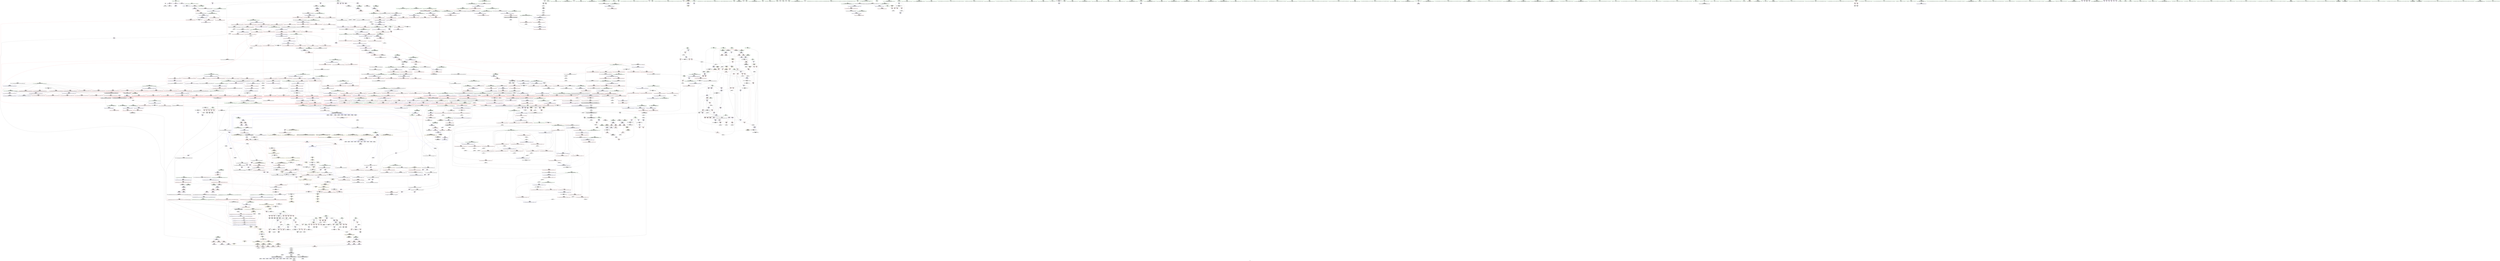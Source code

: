 digraph "SVFG" {
	label="SVFG";

	Node0x55656bd3d9f0 [shape=record,color=grey,label="{NodeID: 0\nNullPtr}"];
	Node0x55656bd3d9f0 -> Node0x55656bdd6630[style=solid];
	Node0x55656bd3d9f0 -> Node0x55656bde1420[style=solid];
	Node0x55656bea5290 [shape=record,color=yellow,style=double,label="{NodeID: 1882\n354V_1 = ENCHI(MR_354V_0)\npts\{9500001 10460001 10980001 12300001 16840001 \}\nFun[_ZSt16__insertion_sortIPSt4pairIiiEN9__gnu_cxx5__ops15_Iter_less_iterEEvT_S6_T0_]|{|<s1>102}}"];
	Node0x55656bea5290 -> Node0x55656bde0ae0[style=dashed];
	Node0x55656bea5290:s1 -> Node0x55656bead3e0[style=dashed,color=red];
	Node0x55656bddb4c0 [shape=record,color=red,label="{NodeID: 775\n1370\<--1353\n\<--__b.addr\n_ZSt22__move_median_to_firstIPSt4pairIiiEN9__gnu_cxx5__ops15_Iter_less_iterEEvT_S6_S6_S6_T0_\n|{<s0>78}}"];
	Node0x55656bddb4c0:s0 -> Node0x55656bf3c670[style=solid,color=red];
	Node0x55656bdd1f50 [shape=record,color=purple,label="{NodeID: 443\n1918\<--1072\noffset_1\<--\n}"];
	Node0x55656bdd1f50 -> Node0x55656be06750[style=solid];
	Node0x55656bd8d700 [shape=record,color=green,label="{NodeID: 111\n620\<--621\n__first.addr\<--__first.addr_field_insensitive\n_ZSt6__sortIPSt4pairIiiEN9__gnu_cxx5__ops15_Iter_less_iterEEvT_S6_T0_\n}"];
	Node0x55656bd8d700 -> Node0x55656bdeaab0[style=solid];
	Node0x55656bd8d700 -> Node0x55656bdeab80[style=solid];
	Node0x55656bd8d700 -> Node0x55656bdeac50[style=solid];
	Node0x55656bd8d700 -> Node0x55656bdead20[style=solid];
	Node0x55656bd8d700 -> Node0x55656be041f0[style=solid];
	Node0x55656bde0f20 [shape=record,color=blue,label="{NodeID: 886\n14\<--12\nR\<--\nGlob }"];
	Node0x55656bde0f20 -> Node0x55656be9fc40[style=dashed];
	Node0x55656be377c0 [shape=record,color=grey,label="{NodeID: 1661\n444 = cmp(442, 443, )\n}"];
	Node0x55656bde79f0 [shape=record,color=red,label="{NodeID: 554\n311\<--218\n\<--i9\nmain\n}"];
	Node0x55656bde79f0 -> Node0x55656bdd7150[style=solid];
	Node0x55656bf3ce70 [shape=record,color=black,label="{NodeID: 2436\n157 = PHI(97, )\n1st arg _ZSt3maxIxERKT_S2_S2_ }"];
	Node0x55656bf3ce70 -> Node0x55656bde1d40[style=solid];
	Node0x55656bdca5a0 [shape=record,color=green,label="{NodeID: 222\n1416\<--1417\n__comp\<--__comp_field_insensitive\n_ZSt21__unguarded_partitionIPSt4pairIiiEN9__gnu_cxx5__ops15_Iter_less_iterEET_S6_S6_S6_T0_\n|{<s0>87|<s1>88}}"];
	Node0x55656bdca5a0:s0 -> Node0x55656bf4b140[style=solid,color=red];
	Node0x55656bdca5a0:s1 -> Node0x55656bf4b140[style=solid,color=red];
	Node0x55656be06340 [shape=record,color=blue,label="{NodeID: 997\n1041\<--1035\n__result.addr\<--__result\n_ZSt10__pop_heapIPSt4pairIiiEN9__gnu_cxx5__ops15_Iter_less_iterEEvT_S6_S6_RT0_\n}"];
	Node0x55656be06340 -> Node0x55656bdeeef0[style=dashed];
	Node0x55656be06340 -> Node0x55656bdeefc0[style=dashed];
	Node0x55656be95920 [shape=record,color=black,label="{NodeID: 1772\nMR_30V_3 = PHI(MR_30V_4, MR_30V_2, )\npts\{159 \}\n}"];
	Node0x55656be95920 -> Node0x55656bde65a0[style=dashed];
	Node0x55656bded420 [shape=record,color=red,label="{NodeID: 665\n880\<--864\n\<--__last.addr\n_ZSt13__heap_selectIPSt4pairIiiEN9__gnu_cxx5__ops15_Iter_less_iterEEvT_S6_S6_T0_\n}"];
	Node0x55656bded420 -> Node0x55656be353c0[style=solid];
	Node0x55656bf49410 [shape=record,color=black,label="{NodeID: 2547\n1290 = PHI(1229, )\n2nd arg _ZNK9__gnu_cxx5__ops14_Iter_less_valclIPSt4pairIiiES4_EEbT_RT0_ }"];
	Node0x55656bf49410 -> Node0x55656be07d40[style=solid];
	Node0x55656bdd85a0 [shape=record,color=black,label="{NodeID: 333\n734\<--729\nconv\<--\n_ZSt4__lgl\n}"];
	Node0x55656bdd85a0 -> Node0x55656bdf9aa0[style=solid];
	Node0x55656bd54480 [shape=record,color=green,label="{NodeID: 1\n7\<--1\n__dso_handle\<--dummyObj\nGlob }"];
	Node0x55656bddb590 [shape=record,color=red,label="{NodeID: 776\n1397\<--1353\n\<--__b.addr\n_ZSt22__move_median_to_firstIPSt4pairIiiEN9__gnu_cxx5__ops15_Iter_less_iterEEvT_S6_S6_S6_T0_\n|{<s0>84}}"];
	Node0x55656bddb590:s0 -> Node0x55656bf4b730[style=solid,color=red];
	Node0x55656bdd2020 [shape=record,color=purple,label="{NodeID: 444\n1916\<--1073\noffset_0\<--\n}"];
	Node0x55656bdd2020 -> Node0x55656bde06d0[style=solid];
	Node0x55656bd8d7d0 [shape=record,color=green,label="{NodeID: 112\n622\<--623\n__last.addr\<--__last.addr_field_insensitive\n_ZSt6__sortIPSt4pairIiiEN9__gnu_cxx5__ops15_Iter_less_iterEEvT_S6_T0_\n}"];
	Node0x55656bd8d7d0 -> Node0x55656bdeadf0[style=solid];
	Node0x55656bd8d7d0 -> Node0x55656bdeaec0[style=solid];
	Node0x55656bd8d7d0 -> Node0x55656bdeaf90[style=solid];
	Node0x55656bd8d7d0 -> Node0x55656bdeb060[style=solid];
	Node0x55656bd8d7d0 -> Node0x55656be042c0[style=solid];
	Node0x55656bde1020 [shape=record,color=blue,label="{NodeID: 887\n16\<--12\nn\<--\nGlob }"];
	Node0x55656bde1020 -> Node0x55656be9fd20[style=dashed];
	Node0x55656be37940 [shape=record,color=grey,label="{NodeID: 1662\n451 = cmp(450, 338, )\n}"];
	Node0x55656bde7ac0 [shape=record,color=red,label="{NodeID: 555\n316\<--218\n\<--i9\nmain\n}"];
	Node0x55656bde7ac0 -> Node0x55656be335c0[style=solid];
	Node0x55656bf40130 [shape=record,color=black,label="{NodeID: 2437\n112 = PHI(155, )\n}"];
	Node0x55656bf40130 -> Node0x55656bde6330[style=solid];
	Node0x55656bdca670 [shape=record,color=green,label="{NodeID: 223\n1418\<--1419\n__first.addr\<--__first.addr_field_insensitive\n_ZSt21__unguarded_partitionIPSt4pairIiiEN9__gnu_cxx5__ops15_Iter_less_iterEET_S6_S6_S6_T0_\n}"];
	Node0x55656bdca670 -> Node0x55656bddbc10[style=solid];
	Node0x55656bdca670 -> Node0x55656bddbce0[style=solid];
	Node0x55656bdca670 -> Node0x55656bddbdb0[style=solid];
	Node0x55656bdca670 -> Node0x55656bddbe80[style=solid];
	Node0x55656bdca670 -> Node0x55656bddbf50[style=solid];
	Node0x55656bdca670 -> Node0x55656bddc020[style=solid];
	Node0x55656bdca670 -> Node0x55656be082f0[style=solid];
	Node0x55656bdca670 -> Node0x55656be08560[style=solid];
	Node0x55656bdca670 -> Node0x55656be087d0[style=solid];
	Node0x55656be06410 [shape=record,color=blue,label="{NodeID: 998\n1043\<--1036\n__comp.addr\<--__comp\n_ZSt10__pop_heapIPSt4pairIiiEN9__gnu_cxx5__ops15_Iter_less_iterEEvT_S6_S6_RT0_\n}"];
	Node0x55656be06410 -> Node0x55656bdef090[style=dashed];
	Node0x55656be95e20 [shape=record,color=black,label="{NodeID: 1773\nMR_332V_5 = PHI(MR_332V_6, MR_332V_4, )\npts\{1421 \}\n}"];
	Node0x55656be95e20 -> Node0x55656bddc0f0[style=dashed];
	Node0x55656be95e20 -> Node0x55656bddc1c0[style=dashed];
	Node0x55656be95e20 -> Node0x55656bddc290[style=dashed];
	Node0x55656be95e20 -> Node0x55656bddc360[style=dashed];
	Node0x55656be95e20 -> Node0x55656bddc430[style=dashed];
	Node0x55656be95e20 -> Node0x55656be08630[style=dashed];
	Node0x55656be95e20 -> Node0x55656be08700[style=dashed];
	Node0x55656bded4f0 [shape=record,color=red,label="{NodeID: 666\n879\<--866\n\<--__i\n_ZSt13__heap_selectIPSt4pairIiiEN9__gnu_cxx5__ops15_Iter_less_iterEEvT_S6_S6_T0_\n}"];
	Node0x55656bded4f0 -> Node0x55656be353c0[style=solid];
	Node0x55656bf49520 [shape=record,color=black,label="{NodeID: 2548\n1619 = PHI(770, )\n0th arg _ZSt26__unguarded_insertion_sortIPSt4pairIiiEN9__gnu_cxx5__ops15_Iter_less_iterEEvT_S6_T0_ }"];
	Node0x55656bf49520 -> Node0x55656be09740[style=solid];
	Node0x55656bdd8670 [shape=record,color=black,label="{NodeID: 334\n723\<--735\n_ZSt4__lgl_ret\<--sub\n_ZSt4__lgl\n|{<s0>29}}"];
	Node0x55656bdd8670:s0 -> Node0x55656bf41820[style=solid,color=blue];
	Node0x55656bd55170 [shape=record,color=green,label="{NodeID: 2\n9\<--1\n\<--dummyObj\nCan only get source location for instruction, argument, global var or function.}"];
	Node0x55656bddb660 [shape=record,color=red,label="{NodeID: 777\n1406\<--1353\n\<--__b.addr\n_ZSt22__move_median_to_firstIPSt4pairIiiEN9__gnu_cxx5__ops15_Iter_less_iterEEvT_S6_S6_S6_T0_\n|{<s0>86}}"];
	Node0x55656bddb660:s0 -> Node0x55656bf3c670[style=solid,color=red];
	Node0x55656bdd20f0 [shape=record,color=purple,label="{NodeID: 445\n1919\<--1073\noffset_1\<--\n}"];
	Node0x55656bdd20f0 -> Node0x55656bde07a0[style=solid];
	Node0x55656bd8d8a0 [shape=record,color=green,label="{NodeID: 113\n624\<--625\nagg.tmp\<--agg.tmp_field_insensitive\n_ZSt6__sortIPSt4pairIiiEN9__gnu_cxx5__ops15_Iter_less_iterEEvT_S6_T0_\n}"];
	Node0x55656beabf00 [shape=record,color=yellow,style=double,label="{NodeID: 1995\n50V_1 = ENCHI(MR_50V_0)\npts\{27 \}\nFun[_ZSt4sortIPSt4pairIiiEEvT_S3_]|{<s0>26}}"];
	Node0x55656beabf00:s0 -> Node0x55656be766f0[style=dashed,color=red];
	Node0x55656bde1120 [shape=record,color=blue,label="{NodeID: 888\n28\<--29\nres\<--\nGlob }"];
	Node0x55656bde1120 -> Node0x55656be74f10[style=dashed];
	Node0x55656be37ac0 [shape=record,color=grey,label="{NodeID: 1663\n433 = cmp(431, 432, )\n}"];
	Node0x55656bde7b90 [shape=record,color=red,label="{NodeID: 556\n295\<--220\n\<--_n10\nmain\n}"];
	Node0x55656bde7b90 -> Node0x55656be374c0[style=solid];
	Node0x55656bf40360 [shape=record,color=black,label="{NodeID: 2438\n271 = PHI()\n}"];
	Node0x55656bdca740 [shape=record,color=green,label="{NodeID: 224\n1420\<--1421\n__last.addr\<--__last.addr_field_insensitive\n_ZSt21__unguarded_partitionIPSt4pairIiiEN9__gnu_cxx5__ops15_Iter_less_iterEET_S6_S6_S6_T0_\n}"];
	Node0x55656bdca740 -> Node0x55656bddc0f0[style=solid];
	Node0x55656bdca740 -> Node0x55656bddc1c0[style=solid];
	Node0x55656bdca740 -> Node0x55656bddc290[style=solid];
	Node0x55656bdca740 -> Node0x55656bddc360[style=solid];
	Node0x55656bdca740 -> Node0x55656bddc430[style=solid];
	Node0x55656bdca740 -> Node0x55656be083c0[style=solid];
	Node0x55656bdca740 -> Node0x55656be08630[style=solid];
	Node0x55656bdca740 -> Node0x55656be08700[style=solid];
	Node0x55656be064e0 [shape=record,color=blue, style = dotted,label="{NodeID: 999\n1909\<--1911\noffset_0\<--dummyVal\n_ZSt10__pop_heapIPSt4pairIiiEN9__gnu_cxx5__ops15_Iter_less_iterEEvT_S6_S6_RT0_\n|{|<s1>56}}"];
	Node0x55656be064e0 -> Node0x55656bde06d0[style=dashed];
	Node0x55656be064e0:s1 -> Node0x55656bead3e0[style=dashed,color=red];
	Node0x55656be96320 [shape=record,color=black,label="{NodeID: 1774\nMR_361V_3 = PHI(MR_361V_4, MR_361V_2, )\npts\{1628 \}\n}"];
	Node0x55656be96320 -> Node0x55656bdddfd0[style=dashed];
	Node0x55656be96320 -> Node0x55656bdde0a0[style=dashed];
	Node0x55656be96320 -> Node0x55656bdde170[style=dashed];
	Node0x55656be96320 -> Node0x55656be099b0[style=dashed];
	Node0x55656bded5c0 [shape=record,color=red,label="{NodeID: 667\n883\<--866\n\<--__i\n_ZSt13__heap_selectIPSt4pairIiiEN9__gnu_cxx5__ops15_Iter_less_iterEEvT_S6_S6_T0_\n|{<s0>44}}"];
	Node0x55656bded5c0:s0 -> Node0x55656bf4b730[style=solid,color=red];
	Node0x55656bf49630 [shape=record,color=black,label="{NodeID: 2549\n1620 = PHI(771, )\n1st arg _ZSt26__unguarded_insertion_sortIPSt4pairIiiEN9__gnu_cxx5__ops15_Iter_less_iterEEvT_S6_T0_ }"];
	Node0x55656bf49630 -> Node0x55656be09810[style=solid];
	Node0x55656bdd8740 [shape=record,color=black,label="{NodeID: 335\n757\<--755\nsub.ptr.lhs.cast\<--\n_ZSt22__final_insertion_sortIPSt4pairIiiEN9__gnu_cxx5__ops15_Iter_less_iterEEvT_S6_T0_\n}"];
	Node0x55656bdd8740 -> Node0x55656bdf88a0[style=solid];
	Node0x55656bd55200 [shape=record,color=green,label="{NodeID: 3\n12\<--1\n\<--dummyObj\nCan only get source location for instruction, argument, global var or function.}"];
	Node0x55656bddb730 [shape=record,color=red,label="{NodeID: 778\n1366\<--1355\n\<--__c.addr\n_ZSt22__move_median_to_firstIPSt4pairIiiEN9__gnu_cxx5__ops15_Iter_less_iterEEvT_S6_S6_S6_T0_\n|{<s0>77}}"];
	Node0x55656bddb730:s0 -> Node0x55656bf4bab0[style=solid,color=red];
	Node0x55656bdd21c0 [shape=record,color=purple,label="{NodeID: 446\n1921\<--1198\noffset_0\<--\n}"];
	Node0x55656bdd21c0 -> Node0x55656be071e0[style=solid];
	Node0x55656bd8d970 [shape=record,color=green,label="{NodeID: 114\n626\<--627\nagg.tmp1\<--agg.tmp1_field_insensitive\n_ZSt6__sortIPSt4pairIiiEN9__gnu_cxx5__ops15_Iter_less_iterEEvT_S6_T0_\n}"];
	Node0x55656beabfe0 [shape=record,color=yellow,style=double,label="{NodeID: 1996\n50V_1 = ENCHI(MR_50V_0)\npts\{27 \}\nFun[_ZNSt4pairIiiE4swapERS0_]|{<s0>92|<s1>92|<s2>92}}"];
	Node0x55656beabfe0:s0 -> Node0x55656bddcf90[style=dashed,color=red];
	Node0x55656beabfe0:s1 -> Node0x55656bddd060[style=dashed,color=red];
	Node0x55656beabfe0:s2 -> Node0x55656be08ff0[style=dashed,color=red];
	Node0x55656bde1220 [shape=record,color=blue,label="{NodeID: 889\n1894\<--50\nllvm.global_ctors_0\<--\nGlob }"];
	Node0x55656be37c40 [shape=record,color=grey,label="{NodeID: 1664\n379 = cmp(377, 378, )\n}"];
	Node0x55656bde7c60 [shape=record,color=red,label="{NodeID: 557\n349\<--226\n\<--iii\nmain\n}"];
	Node0x55656bde7c60 -> Node0x55656be362c0[style=solid];
	Node0x55656bf40430 [shape=record,color=black,label="{NodeID: 2439\n135 = PHI(180, )\n}"];
	Node0x55656bf40430 -> Node0x55656bde6400[style=solid];
	Node0x55656bdca810 [shape=record,color=green,label="{NodeID: 225\n1422\<--1423\n__pivot.addr\<--__pivot.addr_field_insensitive\n_ZSt21__unguarded_partitionIPSt4pairIiiEN9__gnu_cxx5__ops15_Iter_less_iterEET_S6_S6_S6_T0_\n}"];
	Node0x55656bdca810 -> Node0x55656bddc500[style=solid];
	Node0x55656bdca810 -> Node0x55656bddc5d0[style=solid];
	Node0x55656bdca810 -> Node0x55656be08490[style=solid];
	Node0x55656be065b0 [shape=record,color=blue, style = dotted,label="{NodeID: 1000\n1912\<--1914\noffset_1\<--dummyVal\n_ZSt10__pop_heapIPSt4pairIiiEN9__gnu_cxx5__ops15_Iter_less_iterEEvT_S6_S6_RT0_\n|{|<s1>56}}"];
	Node0x55656be065b0 -> Node0x55656bde07a0[style=dashed];
	Node0x55656be065b0:s1 -> Node0x55656bead3e0[style=dashed,color=red];
	Node0x55656be96820 [shape=record,color=black,label="{NodeID: 1775\nMR_50V_2 = PHI(MR_50V_3, MR_50V_1, )\npts\{27 \}\n|{<s0>37|<s1>106|<s2>106|<s3>106}}"];
	Node0x55656be96820:s0 -> Node0x55656be8fa20[style=dashed,color=blue];
	Node0x55656be96820:s1 -> Node0x55656bde0bb0[style=dashed,color=red];
	Node0x55656be96820:s2 -> Node0x55656bde0c80[style=dashed,color=red];
	Node0x55656be96820:s3 -> Node0x55656be87820[style=dashed,color=red];
	Node0x55656bded690 [shape=record,color=red,label="{NodeID: 668\n891\<--866\n\<--__i\n_ZSt13__heap_selectIPSt4pairIiiEN9__gnu_cxx5__ops15_Iter_less_iterEEvT_S6_S6_T0_\n|{<s0>45}}"];
	Node0x55656bded690:s0 -> Node0x55656bf487e0[style=solid,color=red];
	Node0x55656bf49740 [shape=record,color=black,label="{NodeID: 2550\n1829 = PHI(1679, )\n0th arg _ZNK9__gnu_cxx5__ops14_Val_less_iterclISt4pairIiiEPS4_EEbRT_T0_ }"];
	Node0x55656bf49740 -> Node0x55656be0afa0[style=solid];
	Node0x55656bdd8810 [shape=record,color=black,label="{NodeID: 336\n758\<--756\nsub.ptr.rhs.cast\<--\n_ZSt22__final_insertion_sortIPSt4pairIiiEN9__gnu_cxx5__ops15_Iter_less_iterEEvT_S6_T0_\n}"];
	Node0x55656bdd8810 -> Node0x55656bdf88a0[style=solid];
	Node0x55656bd54780 [shape=record,color=green,label="{NodeID: 4\n29\<--1\n\<--dummyObj\nCan only get source location for instruction, argument, global var or function.|{<s0>59}}"];
	Node0x55656bd54780:s0 -> Node0x55656bf4c6a0[style=solid,color=red];
	Node0x55656bddb800 [shape=record,color=red,label="{NodeID: 779\n1376\<--1355\n\<--__c.addr\n_ZSt22__move_median_to_firstIPSt4pairIiiEN9__gnu_cxx5__ops15_Iter_less_iterEEvT_S6_S6_S6_T0_\n|{<s0>79}}"];
	Node0x55656bddb800:s0 -> Node0x55656bf4bab0[style=solid,color=red];
	Node0x55656bdd2290 [shape=record,color=purple,label="{NodeID: 447\n1924\<--1198\noffset_1\<--\n}"];
	Node0x55656bdd2290 -> Node0x55656be072b0[style=solid];
	Node0x55656bdcacb0 [shape=record,color=green,label="{NodeID: 115\n644\<--645\n_ZSt4__lgl\<--_ZSt4__lgl_field_insensitive\n}"];
	Node0x55656bde1320 [shape=record,color=blue,label="{NodeID: 890\n1895\<--51\nllvm.global_ctors_1\<--_GLOBAL__sub_I_dzhulgakov_1_1.cpp\nGlob }"];
	Node0x55656be37dc0 [shape=record,color=grey,label="{NodeID: 1665\n393 = cmp(388, 392, )\n}"];
	Node0x55656bde7d30 [shape=record,color=red,label="{NodeID: 558\n353\<--226\n\<--iii\nmain\n}"];
	Node0x55656bde7d30 -> Node0x55656bdd73c0[style=solid];
	Node0x55656bf405a0 [shape=record,color=black,label="{NodeID: 2440\n385 = PHI(180, )\n}"];
	Node0x55656bf405a0 -> Node0x55656bde9730[style=solid];
	Node0x55656bdca8e0 [shape=record,color=green,label="{NodeID: 226\n1465\<--1466\n__a.addr\<--__a.addr_field_insensitive\n_ZSt9iter_swapIPSt4pairIiiES2_EvT_T0_\n}"];
	Node0x55656bdca8e0 -> Node0x55656bddc6a0[style=solid];
	Node0x55656bdca8e0 -> Node0x55656be088a0[style=solid];
	Node0x55656be06680 [shape=record,color=blue, style = dotted,label="{NodeID: 1001\n1915\<--1917\noffset_0\<--dummyVal\n_ZSt10__pop_heapIPSt4pairIiiEN9__gnu_cxx5__ops15_Iter_less_iterEEvT_S6_S6_RT0_\n}"];
	Node0x55656be96d20 [shape=record,color=black,label="{NodeID: 1776\nMR_50V_2 = PHI(MR_50V_1, MR_50V_3, )\npts\{27 \}\n|{<s0>28}}"];
	Node0x55656be96d20:s0 -> Node0x55656bec85d0[style=dashed,color=blue];
	Node0x55656bded760 [shape=record,color=red,label="{NodeID: 669\n897\<--866\n\<--__i\n_ZSt13__heap_selectIPSt4pairIiiEN9__gnu_cxx5__ops15_Iter_less_iterEEvT_S6_S6_T0_\n}"];
	Node0x55656bded760 -> Node0x55656bdd1320[style=solid];
	Node0x55656bf49850 [shape=record,color=black,label="{NodeID: 2551\n1830 = PHI(1683, )\n1st arg _ZNK9__gnu_cxx5__ops14_Val_less_iterclISt4pairIiiEPS4_EEbRT_T0_ }"];
	Node0x55656bf49850 -> Node0x55656be0b070[style=solid];
	Node0x55656bdd88e0 [shape=record,color=black,label="{NodeID: 337\n830\<--828\nsub.ptr.lhs.cast\<--\n_ZSt27__unguarded_partition_pivotIPSt4pairIiiEN9__gnu_cxx5__ops15_Iter_less_iterEET_S6_S6_T0_\n}"];
	Node0x55656bdd88e0 -> Node0x55656be344c0[style=solid];
	Node0x55656bd54840 [shape=record,color=green,label="{NodeID: 5\n31\<--1\n.str\<--dummyObj\nGlob }"];
	Node0x55656bddb8d0 [shape=record,color=red,label="{NodeID: 780\n1380\<--1355\n\<--__c.addr\n_ZSt22__move_median_to_firstIPSt4pairIiiEN9__gnu_cxx5__ops15_Iter_less_iterEEvT_S6_S6_S6_T0_\n|{<s0>80}}"];
	Node0x55656bddb8d0:s0 -> Node0x55656bf3c670[style=solid,color=red];
	Node0x55656bdd2360 [shape=record,color=purple,label="{NodeID: 448\n1922\<--1199\noffset_0\<--\n}"];
	Node0x55656bdd2360 -> Node0x55656bde0870[style=solid];
	Node0x55656bdcadb0 [shape=record,color=green,label="{NodeID: 116\n649\<--650\n_ZSt16__introsort_loopIPSt4pairIiiElN9__gnu_cxx5__ops15_Iter_less_iterEEvT_S6_T0_T1_\<--_ZSt16__introsort_loopIPSt4pairIiiElN9__gnu_cxx5__ops15_Iter_less_iterEEvT_S6_T0_T1__field_insensitive\n}"];
	Node0x55656bde1420 [shape=record,color=blue, style = dotted,label="{NodeID: 891\n1896\<--3\nllvm.global_ctors_2\<--dummyVal\nGlob }"];
	Node0x55656be37f40 [shape=record,color=grey,label="{NodeID: 1666\n1328 = cmp(1324, 1327, )\n}"];
	Node0x55656bde7e00 [shape=record,color=red,label="{NodeID: 559\n476\<--226\n\<--iii\nmain\n}"];
	Node0x55656bde7e00 -> Node0x55656bdf7820[style=solid];
	Node0x55656bf406e0 [shape=record,color=black,label="{NodeID: 2441\n61 = PHI()\n}"];
	Node0x55656bdca9b0 [shape=record,color=green,label="{NodeID: 227\n1467\<--1468\n__b.addr\<--__b.addr_field_insensitive\n_ZSt9iter_swapIPSt4pairIiiES2_EvT_T0_\n}"];
	Node0x55656bdca9b0 -> Node0x55656bddc770[style=solid];
	Node0x55656bdca9b0 -> Node0x55656be08970[style=solid];
	Node0x55656be06750 [shape=record,color=blue, style = dotted,label="{NodeID: 1002\n1918\<--1920\noffset_1\<--dummyVal\n_ZSt10__pop_heapIPSt4pairIiiEN9__gnu_cxx5__ops15_Iter_less_iterEEvT_S6_S6_RT0_\n}"];
	Node0x55656be97220 [shape=record,color=black,label="{NodeID: 1777\nMR_421V_3 = PHI(MR_421V_2, MR_421V_4, )\npts\{1852 \}\n}"];
	Node0x55656bded830 [shape=record,color=red,label="{NodeID: 670\n917\<--906\n\<--__first.addr\n_ZSt11__sort_heapIPSt4pairIiiEN9__gnu_cxx5__ops15_Iter_less_iterEEvT_S6_RT0_\n}"];
	Node0x55656bded830 -> Node0x55656bdd8c20[style=solid];
	Node0x55656bf49960 [shape=record,color=black,label="{NodeID: 2552\n1831 = PHI(1699, )\n2nd arg _ZNK9__gnu_cxx5__ops14_Val_less_iterclISt4pairIiiEPS4_EEbRT_T0_ }"];
	Node0x55656bf49960 -> Node0x55656be0b140[style=solid];
	Node0x55656bdd89b0 [shape=record,color=black,label="{NodeID: 338\n831\<--829\nsub.ptr.rhs.cast\<--\n_ZSt27__unguarded_partition_pivotIPSt4pairIiiEN9__gnu_cxx5__ops15_Iter_less_iterEET_S6_S6_T0_\n}"];
	Node0x55656bdd89b0 -> Node0x55656be344c0[style=solid];
	Node0x55656bd54900 [shape=record,color=green,label="{NodeID: 6\n33\<--1\n.str.2\<--dummyObj\nGlob }"];
	Node0x55656bddb9a0 [shape=record,color=red,label="{NodeID: 781\n1390\<--1355\n\<--__c.addr\n_ZSt22__move_median_to_firstIPSt4pairIiiEN9__gnu_cxx5__ops15_Iter_less_iterEEvT_S6_S6_S6_T0_\n|{<s0>82}}"];
	Node0x55656bddb9a0:s0 -> Node0x55656bf4bab0[style=solid,color=red];
	Node0x55656bdd2430 [shape=record,color=purple,label="{NodeID: 449\n1925\<--1199\noffset_1\<--\n}"];
	Node0x55656bdd2430 -> Node0x55656bde0940[style=solid];
	Node0x55656bdcaeb0 [shape=record,color=green,label="{NodeID: 117\n654\<--655\n_ZSt22__final_insertion_sortIPSt4pairIiiEN9__gnu_cxx5__ops15_Iter_less_iterEEvT_S6_T0_\<--_ZSt22__final_insertion_sortIPSt4pairIiiEN9__gnu_cxx5__ops15_Iter_less_iterEEvT_S6_T0__field_insensitive\n}"];
	Node0x55656bde1520 [shape=record,color=blue,label="{NodeID: 892\n8\<--79\n_ZL2pi\<--call\n__cxx_global_var_init.1\n|{<s0>127}}"];
	Node0x55656bde1520:s0 -> Node0x55656becbf90[style=dashed,color=blue];
	Node0x55656be380c0 [shape=record,color=grey,label="{NodeID: 1667\n1336 = cmp(1332, 1335, )\n}"];
	Node0x55656be380c0 -> Node0x55656bdf5dc0[style=solid];
	Node0x55656bde7ed0 [shape=record,color=red,label="{NodeID: 560\n350\<--228\n\<--_n26\nmain\n}"];
	Node0x55656bde7ed0 -> Node0x55656be362c0[style=solid];
	Node0x55656bf407b0 [shape=record,color=black,label="{NodeID: 2442\n79 = PHI()\n}"];
	Node0x55656bf407b0 -> Node0x55656bde1520[style=solid];
	Node0x55656bdcaa80 [shape=record,color=green,label="{NodeID: 228\n1474\<--1475\n_ZSt4swapIiiENSt9enable_ifIXsr6__and_ISt14__is_swappableIT_ES1_IT0_EEE5valueEvE4typeERSt4pairIS2_S4_ESA_\<--_ZSt4swapIiiENSt9enable_ifIXsr6__and_ISt14__is_swappableIT_ES1_IT0_EEE5valueEvE4typeERSt4pairIS2_S4_ESA__field_insensitive\n}"];
	Node0x55656be06820 [shape=record,color=blue,label="{NodeID: 1003\n1082\<--1081\n__t.addr\<--__t\n_ZSt4moveIRSt4pairIiiEEONSt16remove_referenceIT_E4typeEOS4_\n}"];
	Node0x55656be06820 -> Node0x55656bdef230[style=dashed];
	Node0x55656be97720 [shape=record,color=black,label="{NodeID: 1778\nMR_423V_3 = PHI(MR_423V_2, MR_423V_5, )\npts\{1854 \}\n}"];
	Node0x55656bded900 [shape=record,color=red,label="{NodeID: 671\n928\<--906\n\<--__first.addr\n_ZSt11__sort_heapIPSt4pairIiiEN9__gnu_cxx5__ops15_Iter_less_iterEEvT_S6_RT0_\n|{<s0>46}}"];
	Node0x55656bded900:s0 -> Node0x55656bf48540[style=solid,color=red];
	Node0x55656bf49a70 [shape=record,color=black,label="{NodeID: 2553\n1757 = PHI(1738, )\n0th arg _ZSt22__copy_move_backward_aILb1EPSt4pairIiiES2_ET1_T0_S4_S3_ }"];
	Node0x55656bf49a70 -> Node0x55656be0a5e0[style=solid];
	Node0x55656bdd8a80 [shape=record,color=black,label="{NodeID: 339\n810\<--850\n_ZSt27__unguarded_partition_pivotIPSt4pairIiiEN9__gnu_cxx5__ops15_Iter_less_iterEET_S6_S6_T0__ret\<--call\n_ZSt27__unguarded_partition_pivotIPSt4pairIiiEN9__gnu_cxx5__ops15_Iter_less_iterEET_S6_S6_T0_\n|{<s0>33}}"];
	Node0x55656bdd8a80:s0 -> Node0x55656bf41960[style=solid,color=blue];
	Node0x55656bd8a190 [shape=record,color=green,label="{NodeID: 7\n35\<--1\nstdin\<--dummyObj\nGlob }"];
	Node0x55656bddba70 [shape=record,color=red,label="{NodeID: 782\n1398\<--1355\n\<--__c.addr\n_ZSt22__move_median_to_firstIPSt4pairIiiEN9__gnu_cxx5__ops15_Iter_less_iterEEvT_S6_S6_S6_T0_\n|{<s0>84}}"];
	Node0x55656bddba70:s0 -> Node0x55656bf4bab0[style=solid,color=red];
	Node0x55656bdd2500 [shape=record,color=purple,label="{NodeID: 450\n1315\<--1314\nfirst\<--\n_ZStltIiiEbRKSt4pairIT_T0_ES5_\n}"];
	Node0x55656bdd2500 -> Node0x55656bdf1e10[style=solid];
	Node0x55656bdcafb0 [shape=record,color=green,label="{NodeID: 118\n659\<--660\nretval\<--retval_field_insensitive\n_ZN9__gnu_cxx5__ops16__iter_less_iterEv\n}"];
	Node0x55656bde15f0 [shape=record,color=blue,label="{NodeID: 893\n93\<--90\ni.addr\<--i\n_Z3reciix\n}"];
	Node0x55656bde15f0 -> Node0x55656bde5a40[style=dashed];
	Node0x55656bde15f0 -> Node0x55656bde5b10[style=dashed];
	Node0x55656bde15f0 -> Node0x55656bde5be0[style=dashed];
	Node0x55656be38240 [shape=record,color=grey,label="{NodeID: 1668\n1320 = cmp(1316, 1319, )\n}"];
	Node0x55656bde7fa0 [shape=record,color=red,label="{NodeID: 561\n359\<--230\n\<--i30\nmain\n}"];
	Node0x55656bde7fa0 -> Node0x55656bdd7490[style=solid];
	Node0x55656bf40880 [shape=record,color=black,label="{NodeID: 2443\n482 = PHI()\n}"];
	Node0x55656bdcab80 [shape=record,color=green,label="{NodeID: 229\n1480\<--1481\n__x.addr\<--__x.addr_field_insensitive\n_ZSt4swapIiiENSt9enable_ifIXsr6__and_ISt14__is_swappableIT_ES1_IT0_EEE5valueEvE4typeERSt4pairIS2_S4_ESA_\n}"];
	Node0x55656bdcab80 -> Node0x55656bddc840[style=solid];
	Node0x55656bdcab80 -> Node0x55656be08a40[style=solid];
	Node0x55656be068f0 [shape=record,color=blue,label="{NodeID: 1004\n1117\<--1096\n\<--__value.coerce\n_ZSt13__adjust_heapIPSt4pairIiiElS1_N9__gnu_cxx5__ops15_Iter_less_iterEEvT_T0_S7_T1_T2_\n}"];
	Node0x55656be97c20 [shape=record,color=black,label="{NodeID: 1779\nMR_50V_2 = PHI(MR_50V_5, MR_50V_1, )\npts\{27 \}\n|{|<s1>32|<s2>33}}"];
	Node0x55656be97c20 -> Node0x55656be74510[style=dashed];
	Node0x55656be97c20:s1 -> Node0x55656beab390[style=dashed,color=red];
	Node0x55656be97c20:s2 -> Node0x55656bea93b0[style=dashed,color=red];
	Node0x55656bded9d0 [shape=record,color=red,label="{NodeID: 672\n916\<--908\n\<--__last.addr\n_ZSt11__sort_heapIPSt4pairIiiEN9__gnu_cxx5__ops15_Iter_less_iterEEvT_S6_RT0_\n}"];
	Node0x55656bded9d0 -> Node0x55656bdd8b50[style=solid];
	Node0x55656bf49b80 [shape=record,color=black,label="{NodeID: 2554\n1758 = PHI(1742, )\n1st arg _ZSt22__copy_move_backward_aILb1EPSt4pairIiiES2_ET1_T0_S4_S3_ }"];
	Node0x55656bf49b80 -> Node0x55656be0a6b0[style=solid];
	Node0x55656bdd8b50 [shape=record,color=black,label="{NodeID: 340\n918\<--916\nsub.ptr.lhs.cast\<--\n_ZSt11__sort_heapIPSt4pairIiiEN9__gnu_cxx5__ops15_Iter_less_iterEEvT_S6_RT0_\n}"];
	Node0x55656bdd8b50 -> Node0x55656bdf8ba0[style=solid];
	Node0x55656bd8a250 [shape=record,color=green,label="{NodeID: 8\n36\<--1\n.str.3\<--dummyObj\nGlob }"];
	Node0x55656bddbb40 [shape=record,color=red,label="{NodeID: 783\n1402\<--1355\n\<--__c.addr\n_ZSt22__move_median_to_firstIPSt4pairIiiEN9__gnu_cxx5__ops15_Iter_less_iterEEvT_S6_S6_S6_T0_\n|{<s0>85}}"];
	Node0x55656bddbb40:s0 -> Node0x55656bf3c670[style=solid,color=red];
	Node0x55656bdd25d0 [shape=record,color=purple,label="{NodeID: 451\n1318\<--1317\nfirst1\<--\n_ZStltIiiEbRKSt4pairIT_T0_ES5_\n}"];
	Node0x55656bdd25d0 -> Node0x55656bdf1ee0[style=solid];
	Node0x55656bdcb080 [shape=record,color=green,label="{NodeID: 119\n666\<--667\n__comp\<--__comp_field_insensitive\n_ZSt16__introsort_loopIPSt4pairIiiElN9__gnu_cxx5__ops15_Iter_less_iterEEvT_S6_T0_T1_\n}"];
	Node0x55656bde16c0 [shape=record,color=blue,label="{NodeID: 894\n95\<--91\ne.addr\<--e\n_Z3reciix\n}"];
	Node0x55656bde16c0 -> Node0x55656bde5cb0[style=dashed];
	Node0x55656bde16c0 -> Node0x55656bde5d80[style=dashed];
	Node0x55656be383c0 [shape=record,color=grey,label="{NodeID: 1669\n407 = cmp(405, 406, )\n}"];
	Node0x55656bde8070 [shape=record,color=red,label="{NodeID: 562\n364\<--230\n\<--i30\nmain\n}"];
	Node0x55656bde8070 -> Node0x55656bdd7560[style=solid];
	Node0x55656bf40950 [shape=record,color=black,label="{NodeID: 2444\n516 = PHI(601, )\n}"];
	Node0x55656bf40950 -> Node0x55656bdea020[style=solid];
	Node0x55656bdd2ef0 [shape=record,color=green,label="{NodeID: 230\n1482\<--1483\n__y.addr\<--__y.addr_field_insensitive\n_ZSt4swapIiiENSt9enable_ifIXsr6__and_ISt14__is_swappableIT_ES1_IT0_EEE5valueEvE4typeERSt4pairIS2_S4_ESA_\n}"];
	Node0x55656bdd2ef0 -> Node0x55656bddc910[style=solid];
	Node0x55656bdd2ef0 -> Node0x55656be08b10[style=solid];
	Node0x55656be069c0 [shape=record,color=blue,label="{NodeID: 1005\n1101\<--1093\n__first.addr\<--__first\n_ZSt13__adjust_heapIPSt4pairIiiElS1_N9__gnu_cxx5__ops15_Iter_less_iterEEvT_T0_S7_T1_T2_\n}"];
	Node0x55656be069c0 -> Node0x55656bdef300[style=dashed];
	Node0x55656be069c0 -> Node0x55656bdef3d0[style=dashed];
	Node0x55656be069c0 -> Node0x55656bdef4a0[style=dashed];
	Node0x55656be069c0 -> Node0x55656bdef570[style=dashed];
	Node0x55656be069c0 -> Node0x55656bdef640[style=dashed];
	Node0x55656be069c0 -> Node0x55656bdef710[style=dashed];
	Node0x55656be069c0 -> Node0x55656bdef7e0[style=dashed];
	Node0x55656be98120 [shape=record,color=black,label="{NodeID: 1780\nMR_162V_3 = PHI(MR_162V_4, MR_162V_2, )\npts\{671 \}\n}"];
	Node0x55656be98120 -> Node0x55656bdeb3a0[style=dashed];
	Node0x55656be98120 -> Node0x55656bdeb470[style=dashed];
	Node0x55656be98120 -> Node0x55656bdeb540[style=dashed];
	Node0x55656be98120 -> Node0x55656bdeb610[style=dashed];
	Node0x55656be98120 -> Node0x55656bdeb6e0[style=dashed];
	Node0x55656be98120 -> Node0x55656be047a0[style=dashed];
	Node0x55656bdedaa0 [shape=record,color=red,label="{NodeID: 673\n925\<--908\n\<--__last.addr\n_ZSt11__sort_heapIPSt4pairIiiEN9__gnu_cxx5__ops15_Iter_less_iterEEvT_S6_RT0_\n}"];
	Node0x55656bdedaa0 -> Node0x55656bdd13f0[style=solid];
	Node0x55656bf49c90 [shape=record,color=black,label="{NodeID: 2555\n1759 = PHI(1744, )\n2nd arg _ZSt22__copy_move_backward_aILb1EPSt4pairIiiES2_ET1_T0_S4_S3_ }"];
	Node0x55656bf49c90 -> Node0x55656be0a780[style=solid];
	Node0x55656bdd8c20 [shape=record,color=black,label="{NodeID: 341\n919\<--917\nsub.ptr.rhs.cast\<--\n_ZSt11__sort_heapIPSt4pairIiiEN9__gnu_cxx5__ops15_Iter_less_iterEEvT_S6_RT0_\n}"];
	Node0x55656bdd8c20 -> Node0x55656bdf8ba0[style=solid];
	Node0x55656bd8a310 [shape=record,color=green,label="{NodeID: 9\n38\<--1\n.str.4\<--dummyObj\nGlob }"];
	Node0x55656bddbc10 [shape=record,color=red,label="{NodeID: 784\n1429\<--1418\n\<--__first.addr\n_ZSt21__unguarded_partitionIPSt4pairIiiEN9__gnu_cxx5__ops15_Iter_less_iterEET_S6_S6_S6_T0_\n|{<s0>87}}"];
	Node0x55656bddbc10:s0 -> Node0x55656bf4b730[style=solid,color=red];
	Node0x55656bdd26a0 [shape=record,color=purple,label="{NodeID: 452\n1323\<--1322\nfirst2\<--\n_ZStltIiiEbRKSt4pairIT_T0_ES5_\n}"];
	Node0x55656bdd26a0 -> Node0x55656bdf1fb0[style=solid];
	Node0x55656bdcb150 [shape=record,color=green,label="{NodeID: 120\n668\<--669\n__first.addr\<--__first.addr_field_insensitive\n_ZSt16__introsort_loopIPSt4pairIiiElN9__gnu_cxx5__ops15_Iter_less_iterEEvT_S6_T0_T1_\n}"];
	Node0x55656bdcb150 -> Node0x55656bdeb130[style=solid];
	Node0x55656bdcb150 -> Node0x55656bdeb200[style=solid];
	Node0x55656bdcb150 -> Node0x55656bdeb2d0[style=solid];
	Node0x55656bdcb150 -> Node0x55656be04390[style=solid];
	Node0x55656bde1790 [shape=record,color=blue,label="{NodeID: 895\n97\<--92\ncur.addr\<--cur\n_Z3reciix\n|{|<s2>4}}"];
	Node0x55656bde1790 -> Node0x55656bde5e50[style=dashed];
	Node0x55656bde1790 -> Node0x55656bde6330[style=dashed];
	Node0x55656bde1790:s2 -> Node0x55656bea80c0[style=dashed,color=red];
	Node0x55656be73f20 [shape=record,color=black,label="{NodeID: 1670\nMR_50V_2 = PHI(MR_50V_3, MR_50V_1, )\npts\{27 \}\n|{<s0>40|<s1>46}}"];
	Node0x55656be73f20:s0 -> Node0x55656bec94f0[style=dashed,color=blue];
	Node0x55656be73f20:s1 -> Node0x55656be76450[style=dashed,color=red];
	Node0x55656bde8140 [shape=record,color=red,label="{NodeID: 563\n368\<--230\n\<--i30\nmain\n}"];
	Node0x55656bde8140 -> Node0x55656bdd7630[style=solid];
	Node0x55656bf40b20 [shape=record,color=black,label="{NodeID: 2445\n523 = PHI(601, )\n}"];
	Node0x55656bf40b20 -> Node0x55656bdea0f0[style=solid];
	Node0x55656bdd2fc0 [shape=record,color=green,label="{NodeID: 231\n1489\<--1490\n_ZNSt4pairIiiE4swapERS0_\<--_ZNSt4pairIiiE4swapERS0__field_insensitive\n}"];
	Node0x55656be06a90 [shape=record,color=blue,label="{NodeID: 1006\n1103\<--1094\n__holeIndex.addr\<--__holeIndex\n_ZSt13__adjust_heapIPSt4pairIiiElS1_N9__gnu_cxx5__ops15_Iter_less_iterEEvT_T0_S7_T1_T2_\n}"];
	Node0x55656be06a90 -> Node0x55656bdef8b0[style=dashed];
	Node0x55656be06a90 -> Node0x55656bdef980[style=dashed];
	Node0x55656be06a90 -> Node0x55656bdefa50[style=dashed];
	Node0x55656be06a90 -> Node0x55656bdefb20[style=dashed];
	Node0x55656be06a90 -> Node0x55656be06f70[style=dashed];
	Node0x55656be06a90 -> Node0x55656be07110[style=dashed];
	Node0x55656be06a90 -> Node0x55656be9c220[style=dashed];
	Node0x55656be98620 [shape=record,color=black,label="{NodeID: 1781\nMR_164V_3 = PHI(MR_164V_4, MR_164V_2, )\npts\{673 \}\n}"];
	Node0x55656be98620 -> Node0x55656bdeb7b0[style=dashed];
	Node0x55656be98620 -> Node0x55656bdeb880[style=dashed];
	Node0x55656be98620 -> Node0x55656be04600[style=dashed];
	Node0x55656bdedb70 [shape=record,color=red,label="{NodeID: 674\n929\<--908\n\<--__last.addr\n_ZSt11__sort_heapIPSt4pairIiiEN9__gnu_cxx5__ops15_Iter_less_iterEEvT_S6_RT0_\n|{<s0>46}}"];
	Node0x55656bdedb70:s0 -> Node0x55656bf48690[style=solid,color=red];
	Node0x55656bf49da0 [shape=record,color=black,label="{NodeID: 2556\n1224 = PHI(1194, )\n0th arg _ZSt11__push_heapIPSt4pairIiiElS1_N9__gnu_cxx5__ops14_Iter_less_valEEvT_T0_S7_T1_RT2_ }"];
	Node0x55656bf49da0 -> Node0x55656be075f0[style=solid];
	Node0x55656bdd8cf0 [shape=record,color=black,label="{NodeID: 342\n985\<--949\n\<--__value\n_ZSt11__make_heapIPSt4pairIiiEN9__gnu_cxx5__ops15_Iter_less_iterEEvT_S6_RT0_\n}"];
	Node0x55656bdd8cf0 -> Node0x55656bdd14c0[style=solid];
	Node0x55656bdd8cf0 -> Node0x55656bdd1590[style=solid];
	Node0x55656bd8a410 [shape=record,color=green,label="{NodeID: 10\n40\<--1\nstdout\<--dummyObj\nGlob }"];
	Node0x55656bddbce0 [shape=record,color=red,label="{NodeID: 785\n1433\<--1418\n\<--__first.addr\n_ZSt21__unguarded_partitionIPSt4pairIiiEN9__gnu_cxx5__ops15_Iter_less_iterEET_S6_S6_S6_T0_\n}"];
	Node0x55656bddbce0 -> Node0x55656bdd29e0[style=solid];
	Node0x55656bdd2770 [shape=record,color=purple,label="{NodeID: 453\n1326\<--1325\nfirst3\<--\n_ZStltIiiEbRKSt4pairIT_T0_ES5_\n}"];
	Node0x55656bdd2770 -> Node0x55656bdf2080[style=solid];
	Node0x55656bdcb220 [shape=record,color=green,label="{NodeID: 121\n670\<--671\n__last.addr\<--__last.addr_field_insensitive\n_ZSt16__introsort_loopIPSt4pairIiiElN9__gnu_cxx5__ops15_Iter_less_iterEEvT_S6_T0_T1_\n}"];
	Node0x55656bdcb220 -> Node0x55656bdeb3a0[style=solid];
	Node0x55656bdcb220 -> Node0x55656bdeb470[style=solid];
	Node0x55656bdcb220 -> Node0x55656bdeb540[style=solid];
	Node0x55656bdcb220 -> Node0x55656bdeb610[style=solid];
	Node0x55656bdcb220 -> Node0x55656bdeb6e0[style=solid];
	Node0x55656bdcb220 -> Node0x55656be04460[style=solid];
	Node0x55656bdcb220 -> Node0x55656be047a0[style=solid];
	Node0x55656bde1860 [shape=record,color=blue,label="{NodeID: 896\n28\<--115\nres\<--\n_Z3reciix\n}"];
	Node0x55656bde1860 -> Node0x55656be7d820[style=dashed];
	Node0x55656be74010 [shape=record,color=black,label="{NodeID: 1671\nMR_194V_3 = PHI(MR_194V_4, MR_194V_2, )\npts\{909 \}\n}"];
	Node0x55656be74010 -> Node0x55656bded9d0[style=dashed];
	Node0x55656be74010 -> Node0x55656bdedaa0[style=dashed];
	Node0x55656be74010 -> Node0x55656be05640[style=dashed];
	Node0x55656bde8210 [shape=record,color=red,label="{NodeID: 564\n373\<--230\n\<--i30\nmain\n}"];
	Node0x55656bde8210 -> Node0x55656be341c0[style=solid];
	Node0x55656bf40c60 [shape=record,color=black,label="{NodeID: 2446\n256 = PHI()\n}"];
	Node0x55656bdd30c0 [shape=record,color=green,label="{NodeID: 232\n1495\<--1496\nthis.addr\<--this.addr_field_insensitive\n_ZNSt4pairIiiE4swapERS0_\n}"];
	Node0x55656bdd30c0 -> Node0x55656bddc9e0[style=solid];
	Node0x55656bdd30c0 -> Node0x55656be08be0[style=solid];
	Node0x55656be06b60 [shape=record,color=blue,label="{NodeID: 1007\n1105\<--1095\n__len.addr\<--__len\n_ZSt13__adjust_heapIPSt4pairIiiElS1_N9__gnu_cxx5__ops15_Iter_less_iterEEvT_T0_S7_T1_T2_\n}"];
	Node0x55656be06b60 -> Node0x55656bdefcc0[style=dashed];
	Node0x55656be06b60 -> Node0x55656bdefd90[style=dashed];
	Node0x55656be06b60 -> Node0x55656bdefe60[style=dashed];
	Node0x55656be98b20 [shape=record,color=black,label="{NodeID: 1782\nMR_166V_2 = PHI(MR_166V_3, MR_166V_1, )\npts\{677 \}\n}"];
	Node0x55656be98b20 -> Node0x55656be046d0[style=dashed];
	Node0x55656bdedc40 [shape=record,color=red,label="{NodeID: 675\n930\<--908\n\<--__last.addr\n_ZSt11__sort_heapIPSt4pairIiiEN9__gnu_cxx5__ops15_Iter_less_iterEEvT_S6_RT0_\n|{<s0>46}}"];
	Node0x55656bdedc40:s0 -> Node0x55656bf487e0[style=solid,color=red];
	Node0x55656bf49eb0 [shape=record,color=black,label="{NodeID: 2557\n1225 = PHI(1195, )\n1st arg _ZSt11__push_heapIPSt4pairIiiElS1_N9__gnu_cxx5__ops14_Iter_less_valEEvT_T0_S7_T1_RT2_ }"];
	Node0x55656bf49eb0 -> Node0x55656be076c0[style=solid];
	Node0x55656bdd8dc0 [shape=record,color=black,label="{NodeID: 343\n994\<--951\n\<--agg.tmp\n_ZSt11__make_heapIPSt4pairIiiEN9__gnu_cxx5__ops15_Iter_less_iterEEvT_S6_RT0_\n}"];
	Node0x55656bdd8dc0 -> Node0x55656bdd1800[style=solid];
	Node0x55656bdd8dc0 -> Node0x55656bdd18d0[style=solid];
	Node0x55656bd8a510 [shape=record,color=green,label="{NodeID: 11\n41\<--1\n.str.5\<--dummyObj\nGlob }"];
	Node0x55656bddbdb0 [shape=record,color=red,label="{NodeID: 786\n1449\<--1418\n\<--__first.addr\n_ZSt21__unguarded_partitionIPSt4pairIiiEN9__gnu_cxx5__ops15_Iter_less_iterEET_S6_S6_S6_T0_\n}"];
	Node0x55656bddbdb0 -> Node0x55656be36bc0[style=solid];
	Node0x55656bdd2840 [shape=record,color=purple,label="{NodeID: 454\n1331\<--1330\nsecond\<--\n_ZStltIiiEbRKSt4pairIT_T0_ES5_\n}"];
	Node0x55656bdd2840 -> Node0x55656bdf2150[style=solid];
	Node0x55656bdcb2f0 [shape=record,color=green,label="{NodeID: 122\n672\<--673\n__depth_limit.addr\<--__depth_limit.addr_field_insensitive\n_ZSt16__introsort_loopIPSt4pairIiiElN9__gnu_cxx5__ops15_Iter_less_iterEEvT_S6_T0_T1_\n}"];
	Node0x55656bdcb2f0 -> Node0x55656bdeb7b0[style=solid];
	Node0x55656bdcb2f0 -> Node0x55656bdeb880[style=solid];
	Node0x55656bdcb2f0 -> Node0x55656bdeb950[style=solid];
	Node0x55656bdcb2f0 -> Node0x55656be04530[style=solid];
	Node0x55656bdcb2f0 -> Node0x55656be04600[style=solid];
	Node0x55656beac740 [shape=record,color=yellow,style=double,label="{NodeID: 2004\n377V_1 = ENCHI(MR_377V_0)\npts\{9500000 10460000 10980000 12300000 15620000 \}\nFun[_ZSt25__unguarded_linear_insertIPSt4pairIiiEN9__gnu_cxx5__ops14_Val_less_iterEEvT_T0_]|{|<s1>114|<s2>116}}"];
	Node0x55656beac740 -> Node0x55656bde0bb0[style=dashed];
	Node0x55656beac740:s1 -> Node0x55656bead3e0[style=dashed,color=red];
	Node0x55656beac740:s2 -> Node0x55656bead3e0[style=dashed,color=red];
	Node0x55656bde1930 [shape=record,color=blue,label="{NodeID: 897\n99\<--118\n_b\<--\n_Z3reciix\n}"];
	Node0x55656bde1930 -> Node0x55656bde5f20[style=dashed];
	Node0x55656bde1930 -> Node0x55656be7dd20[style=dashed];
	Node0x55656be74510 [shape=record,color=black,label="{NodeID: 1672\nMR_50V_6 = PHI(MR_50V_3, MR_50V_2, )\npts\{27 \}\n|{<s0>30|<s1>34}}"];
	Node0x55656be74510:s0 -> Node0x55656bec8730[style=dashed,color=blue];
	Node0x55656be74510:s1 -> Node0x55656be97c20[style=dashed,color=blue];
	Node0x55656bde82e0 [shape=record,color=red,label="{NodeID: 565\n416\<--230\n\<--i30\nmain\n}"];
	Node0x55656bde82e0 -> Node0x55656bdd78a0[style=solid];
	Node0x55656bf40d30 [shape=record,color=black,label="{NodeID: 2447\n267 = PHI()\n}"];
	Node0x55656bdd3190 [shape=record,color=green,label="{NodeID: 233\n1497\<--1498\n__p.addr\<--__p.addr_field_insensitive\n_ZNSt4pairIiiE4swapERS0_\n}"];
	Node0x55656bdd3190 -> Node0x55656bddcab0[style=solid];
	Node0x55656bdd3190 -> Node0x55656bddcb80[style=solid];
	Node0x55656bdd3190 -> Node0x55656be08cb0[style=solid];
	Node0x55656be06c30 [shape=record,color=blue,label="{NodeID: 1008\n1107\<--1122\n__topIndex\<--\n_ZSt13__adjust_heapIPSt4pairIiiElS1_N9__gnu_cxx5__ops15_Iter_less_iterEEvT_T0_S7_T1_T2_\n}"];
	Node0x55656be06c30 -> Node0x55656bdeff30[style=dashed];
	Node0x55656bdedd10 [shape=record,color=red,label="{NodeID: 676\n931\<--910\n\<--__comp.addr\n_ZSt11__sort_heapIPSt4pairIiiEN9__gnu_cxx5__ops15_Iter_less_iterEEvT_S6_RT0_\n|{<s0>46}}"];
	Node0x55656bdedd10:s0 -> Node0x55656bf48930[style=solid,color=red];
	Node0x55656bf49fc0 [shape=record,color=black,label="{NodeID: 2558\n1226 = PHI(1196, )\n2nd arg _ZSt11__push_heapIPSt4pairIiiElS1_N9__gnu_cxx5__ops14_Iter_less_valEEvT_T0_S7_T1_RT2_ }"];
	Node0x55656bf49fc0 -> Node0x55656be07790[style=solid];
	Node0x55656bdd8e90 [shape=record,color=black,label="{NodeID: 344\n998\<--951\n\<--agg.tmp\n_ZSt11__make_heapIPSt4pairIiiEN9__gnu_cxx5__ops15_Iter_less_iterEEvT_S6_RT0_\n}"];
	Node0x55656bdd8e90 -> Node0x55656bdee870[style=solid];
	Node0x55656bd8a610 [shape=record,color=green,label="{NodeID: 12\n43\<--1\n.str.6\<--dummyObj\nGlob }"];
	Node0x55656bddbe80 [shape=record,color=red,label="{NodeID: 787\n1453\<--1418\n\<--__first.addr\n_ZSt21__unguarded_partitionIPSt4pairIiiEN9__gnu_cxx5__ops15_Iter_less_iterEET_S6_S6_S6_T0_\n}"];
	Node0x55656bddbe80 -> Node0x55656bdda210[style=solid];
	Node0x55656bdd2910 [shape=record,color=purple,label="{NodeID: 455\n1334\<--1333\nsecond5\<--\n_ZStltIiiEbRKSt4pairIT_T0_ES5_\n}"];
	Node0x55656bdd2910 -> Node0x55656bdf2220[style=solid];
	Node0x55656bdcb3c0 [shape=record,color=green,label="{NodeID: 123\n674\<--675\nagg.tmp\<--agg.tmp_field_insensitive\n_ZSt16__introsort_loopIPSt4pairIiiElN9__gnu_cxx5__ops15_Iter_less_iterEEvT_S6_T0_T1_\n}"];
	Node0x55656beac8e0 [shape=record,color=yellow,style=double,label="{NodeID: 2005\n379V_1 = ENCHI(MR_379V_0)\npts\{9500001 10460001 10980001 12300001 15620001 \}\nFun[_ZSt25__unguarded_linear_insertIPSt4pairIiiEN9__gnu_cxx5__ops14_Val_less_iterEEvT_T0_]|{|<s1>114|<s2>116}}"];
	Node0x55656beac8e0 -> Node0x55656bde0c80[style=dashed];
	Node0x55656beac8e0:s1 -> Node0x55656bead3e0[style=dashed,color=red];
	Node0x55656beac8e0:s2 -> Node0x55656bead3e0[style=dashed,color=red];
	Node0x55656bde1a00 [shape=record,color=blue,label="{NodeID: 898\n101\<--12\nj\<--\n_Z3reciix\n}"];
	Node0x55656bde1a00 -> Node0x55656bde5ff0[style=dashed];
	Node0x55656bde1a00 -> Node0x55656bde60c0[style=dashed];
	Node0x55656bde1a00 -> Node0x55656bde6190[style=dashed];
	Node0x55656bde1a00 -> Node0x55656bde6260[style=dashed];
	Node0x55656bde1a00 -> Node0x55656bde1ba0[style=dashed];
	Node0x55656bde1a00 -> Node0x55656be7e220[style=dashed];
	Node0x55656be74a10 [shape=record,color=black,label="{NodeID: 1673\nMR_50V_2 = PHI(MR_50V_6, MR_50V_1, )\npts\{27 \}\n}"];
	Node0x55656be74a10 -> Node0x55656be8d220[style=dashed];
	Node0x55656bde83b0 [shape=record,color=red,label="{NodeID: 566\n422\<--230\n\<--i30\nmain\n}"];
	Node0x55656bde83b0 -> Node0x55656bdd7970[style=solid];
	Node0x55656bf40e00 [shape=record,color=black,label="{NodeID: 2448\n284 = PHI()\n}"];
	Node0x55656bdd3260 [shape=record,color=green,label="{NodeID: 234\n1506\<--1507\n_ZSt4swapIiENSt9enable_ifIXsr6__and_ISt6__not_ISt15__is_tuple_likeIT_EESt21is_move_constructibleIS3_ESt18is_move_assignableIS3_EEE5valueEvE4typeERS3_SC_\<--_ZSt4swapIiENSt9enable_ifIXsr6__and_ISt6__not_ISt15__is_tuple_likeIT_EESt21is_move_constructibleIS3_ESt18is_move_assignableIS3_EEE5valueEvE4typeERS3_SC__field_insensitive\n}"];
	Node0x55656be06d00 [shape=record,color=blue,label="{NodeID: 1009\n1109\<--1124\n__secondChild\<--\n_ZSt13__adjust_heapIPSt4pairIiiElS1_N9__gnu_cxx5__ops15_Iter_less_iterEEvT_T0_S7_T1_T2_\n}"];
	Node0x55656be06d00 -> Node0x55656bdf0000[style=dashed];
	Node0x55656be06d00 -> Node0x55656bdf00d0[style=dashed];
	Node0x55656be06d00 -> Node0x55656bdf05b0[style=dashed];
	Node0x55656be06d00 -> Node0x55656bdf0680[style=dashed];
	Node0x55656be06d00 -> Node0x55656be06dd0[style=dashed];
	Node0x55656be06d00 -> Node0x55656be07040[style=dashed];
	Node0x55656be06d00 -> Node0x55656be9c720[style=dashed];
	Node0x55656be99520 [shape=record,color=black,label="{NodeID: 1784\nMR_50V_2 = PHI(MR_50V_4, MR_50V_1, )\npts\{27 \}\n|{<s0>43}}"];
	Node0x55656be99520:s0 -> Node0x55656be8c320[style=dashed,color=blue];
	Node0x55656bdedde0 [shape=record,color=red,label="{NodeID: 677\n959\<--939\n\<--__first.addr\n_ZSt11__make_heapIPSt4pairIiiEN9__gnu_cxx5__ops15_Iter_less_iterEEvT_S6_RT0_\n}"];
	Node0x55656bdedde0 -> Node0x55656bdd9030[style=solid];
	Node0x55656bf4a0d0 [shape=record,color=black,label="{NodeID: 2559\n1227 = PHI(1202, )\n3rd arg _ZSt11__push_heapIPSt4pairIiiElS1_N9__gnu_cxx5__ops14_Iter_less_valEEvT_T0_S7_T1_RT2_ }"];
	Node0x55656bf4a0d0 -> Node0x55656be07520[style=solid];
	Node0x55656bdd8f60 [shape=record,color=black,label="{NodeID: 345\n960\<--958\nsub.ptr.lhs.cast\<--\n_ZSt11__make_heapIPSt4pairIiiEN9__gnu_cxx5__ops15_Iter_less_iterEEvT_S6_RT0_\n}"];
	Node0x55656bdd8f60 -> Node0x55656bdf7520[style=solid];
	Node0x55656bd8a710 [shape=record,color=green,label="{NodeID: 13\n45\<--1\n.str.7\<--dummyObj\nGlob }"];
	Node0x55656bea5f40 [shape=record,color=yellow,style=double,label="{NodeID: 1895\n268V_1 = ENCHI(MR_268V_0)\npts\{1116 \}\nFun[_ZSt13__adjust_heapIPSt4pairIiiElS1_N9__gnu_cxx5__ops15_Iter_less_iterEEvT_T0_S7_T1_T2_]}"];
	Node0x55656bea5f40 -> Node0x55656bdf08f0[style=dashed];
	Node0x55656bddbf50 [shape=record,color=red,label="{NodeID: 788\n1455\<--1418\n\<--__first.addr\n_ZSt21__unguarded_partitionIPSt4pairIiiEN9__gnu_cxx5__ops15_Iter_less_iterEET_S6_S6_S6_T0_\n|{<s0>89}}"];
	Node0x55656bddbf50:s0 -> Node0x55656bf4a2f0[style=solid,color=red];
	Node0x55656bdd29e0 [shape=record,color=purple,label="{NodeID: 456\n1434\<--1433\nincdec.ptr\<--\n_ZSt21__unguarded_partitionIPSt4pairIiiEN9__gnu_cxx5__ops15_Iter_less_iterEET_S6_S6_S6_T0_\n}"];
	Node0x55656bdd29e0 -> Node0x55656be08560[style=solid];
	Node0x55656bdcb490 [shape=record,color=green,label="{NodeID: 124\n676\<--677\n__cut\<--__cut_field_insensitive\n_ZSt16__introsort_loopIPSt4pairIiiElN9__gnu_cxx5__ops15_Iter_less_iterEEvT_S6_T0_T1_\n}"];
	Node0x55656bdcb490 -> Node0x55656bdeba20[style=solid];
	Node0x55656bdcb490 -> Node0x55656bdebaf0[style=solid];
	Node0x55656bdcb490 -> Node0x55656be046d0[style=solid];
	Node0x55656bde1ad0 [shape=record,color=blue,label="{NodeID: 899\n103\<--133\nref.tmp\<--add2\n_Z3reciix\n|{|<s3>5}}"];
	Node0x55656bde1ad0 -> Node0x55656bde6400[style=dashed];
	Node0x55656bde1ad0 -> Node0x55656bde1ad0[style=dashed];
	Node0x55656bde1ad0 -> Node0x55656be7e720[style=dashed];
	Node0x55656bde1ad0:s3 -> Node0x55656bea6c30[style=dashed,color=red];
	Node0x55656be74f10 [shape=record,color=black,label="{NodeID: 1674\nMR_10V_2 = PHI(MR_10V_4, MR_10V_1, )\npts\{30 \}\n}"];
	Node0x55656be74f10 -> Node0x55656bde2a40[style=dashed];
	Node0x55656bde8480 [shape=record,color=red,label="{NodeID: 567\n427\<--230\n\<--i30\nmain\n}"];
	Node0x55656bde8480 -> Node0x55656be33bc0[style=solid];
	Node0x55656bf40ed0 [shape=record,color=black,label="{NodeID: 2449\n307 = PHI(527, )\n}"];
	Node0x55656bdd3360 [shape=record,color=green,label="{NodeID: 235\n1516\<--1517\n__a.addr\<--__a.addr_field_insensitive\n_ZSt4swapIiENSt9enable_ifIXsr6__and_ISt6__not_ISt15__is_tuple_likeIT_EESt21is_move_constructibleIS3_ESt18is_move_assignableIS3_EEE5valueEvE4typeERS3_SC_\n}"];
	Node0x55656bdd3360 -> Node0x55656bddcc50[style=solid];
	Node0x55656bdd3360 -> Node0x55656bddcd20[style=solid];
	Node0x55656bdd3360 -> Node0x55656be08d80[style=solid];
	Node0x55656be06dd0 [shape=record,color=blue,label="{NodeID: 1010\n1109\<--1135\n__secondChild\<--mul\n_ZSt13__adjust_heapIPSt4pairIiiElS1_N9__gnu_cxx5__ops15_Iter_less_iterEEvT_T0_S7_T1_T2_\n}"];
	Node0x55656be06dd0 -> Node0x55656bdf0000[style=dashed];
	Node0x55656be06dd0 -> Node0x55656bdf00d0[style=dashed];
	Node0x55656be06dd0 -> Node0x55656bdf01a0[style=dashed];
	Node0x55656be06dd0 -> Node0x55656bdf0270[style=dashed];
	Node0x55656be06dd0 -> Node0x55656bdf0340[style=dashed];
	Node0x55656be06dd0 -> Node0x55656bdf0410[style=dashed];
	Node0x55656be06dd0 -> Node0x55656bdf04e0[style=dashed];
	Node0x55656be06dd0 -> Node0x55656bdf05b0[style=dashed];
	Node0x55656be06dd0 -> Node0x55656bdf0680[style=dashed];
	Node0x55656be06dd0 -> Node0x55656be06dd0[style=dashed];
	Node0x55656be06dd0 -> Node0x55656be06ea0[style=dashed];
	Node0x55656be06dd0 -> Node0x55656be07040[style=dashed];
	Node0x55656be06dd0 -> Node0x55656be9c720[style=dashed];
	Node0x55656be99a20 [shape=record,color=black,label="{NodeID: 1785\nMR_205V_2 = PHI(MR_205V_3, MR_205V_1, )\npts\{946 \}\n}"];
	Node0x55656bdedeb0 [shape=record,color=red,label="{NodeID: 678\n968\<--939\n\<--__first.addr\n_ZSt11__make_heapIPSt4pairIiiEN9__gnu_cxx5__ops15_Iter_less_iterEEvT_S6_RT0_\n}"];
	Node0x55656bdedeb0 -> Node0x55656bdd91d0[style=solid];
	Node0x55656bf4a1e0 [shape=record,color=black,label="{NodeID: 2560\n1228 = PHI(1111, )\n4th arg _ZSt11__push_heapIPSt4pairIiiElS1_N9__gnu_cxx5__ops14_Iter_less_valEEvT_T0_S7_T1_RT2_ }"];
	Node0x55656bf4a1e0 -> Node0x55656be07860[style=solid];
	Node0x55656bdd9030 [shape=record,color=black,label="{NodeID: 346\n961\<--959\nsub.ptr.rhs.cast\<--\n_ZSt11__make_heapIPSt4pairIiiEN9__gnu_cxx5__ops15_Iter_less_iterEEvT_S6_RT0_\n}"];
	Node0x55656bdd9030 -> Node0x55656bdf7520[style=solid];
	Node0x55656bd8a810 [shape=record,color=green,label="{NodeID: 14\n47\<--1\n.str.8\<--dummyObj\nGlob }"];
	Node0x55656bddc020 [shape=record,color=red,label="{NodeID: 789\n1458\<--1418\n\<--__first.addr\n_ZSt21__unguarded_partitionIPSt4pairIiiEN9__gnu_cxx5__ops15_Iter_less_iterEET_S6_S6_S6_T0_\n}"];
	Node0x55656bddc020 -> Node0x55656bdd2c50[style=solid];
	Node0x55656bdd2ab0 [shape=record,color=purple,label="{NodeID: 457\n1438\<--1437\nincdec.ptr3\<--\n_ZSt21__unguarded_partitionIPSt4pairIiiEN9__gnu_cxx5__ops15_Iter_less_iterEET_S6_S6_S6_T0_\n}"];
	Node0x55656bdd2ab0 -> Node0x55656be08630[style=solid];
	Node0x55656bdcb560 [shape=record,color=green,label="{NodeID: 125\n678\<--679\nagg.tmp2\<--agg.tmp2_field_insensitive\n_ZSt16__introsort_loopIPSt4pairIiiElN9__gnu_cxx5__ops15_Iter_less_iterEEvT_S6_T0_T1_\n}"];
	Node0x55656bde1ba0 [shape=record,color=blue,label="{NodeID: 900\n101\<--151\nj\<--inc\n_Z3reciix\n}"];
	Node0x55656bde1ba0 -> Node0x55656bde5ff0[style=dashed];
	Node0x55656bde1ba0 -> Node0x55656bde60c0[style=dashed];
	Node0x55656bde1ba0 -> Node0x55656bde6190[style=dashed];
	Node0x55656bde1ba0 -> Node0x55656bde6260[style=dashed];
	Node0x55656bde1ba0 -> Node0x55656bde1ba0[style=dashed];
	Node0x55656bde1ba0 -> Node0x55656be7e220[style=dashed];
	Node0x55656be75410 [shape=record,color=black,label="{NodeID: 1675\nMR_58V_3 = PHI(MR_58V_4, MR_58V_2, )\npts\{213 \}\n}"];
	Node0x55656be75410 -> Node0x55656bde71d0[style=dashed];
	Node0x55656be75410 -> Node0x55656bde72a0[style=dashed];
	Node0x55656be75410 -> Node0x55656bde7370[style=dashed];
	Node0x55656be75410 -> Node0x55656be034f0[style=dashed];
	Node0x55656bde8550 [shape=record,color=red,label="{NodeID: 568\n464\<--230\n\<--i30\nmain\n}"];
	Node0x55656bde8550 -> Node0x55656bdd7be0[style=solid];
	Node0x55656bf41010 [shape=record,color=black,label="{NodeID: 2450\n1431 = PHI(1012, )\n}"];
	Node0x55656bdd3430 [shape=record,color=green,label="{NodeID: 236\n1518\<--1519\n__b.addr\<--__b.addr_field_insensitive\n_ZSt4swapIiENSt9enable_ifIXsr6__and_ISt6__not_ISt15__is_tuple_likeIT_EESt21is_move_constructibleIS3_ESt18is_move_assignableIS3_EEE5valueEvE4typeERS3_SC_\n}"];
	Node0x55656bdd3430 -> Node0x55656bddcdf0[style=solid];
	Node0x55656bdd3430 -> Node0x55656bddcec0[style=solid];
	Node0x55656bdd3430 -> Node0x55656be08e50[style=solid];
	Node0x55656be06ea0 [shape=record,color=blue,label="{NodeID: 1011\n1109\<--1147\n__secondChild\<--dec\n_ZSt13__adjust_heapIPSt4pairIiiElS1_N9__gnu_cxx5__ops15_Iter_less_iterEEvT_T0_S7_T1_T2_\n}"];
	Node0x55656be06ea0 -> Node0x55656bdf0000[style=dashed];
	Node0x55656be06ea0 -> Node0x55656bdf00d0[style=dashed];
	Node0x55656be06ea0 -> Node0x55656bdf0410[style=dashed];
	Node0x55656be06ea0 -> Node0x55656bdf04e0[style=dashed];
	Node0x55656be06ea0 -> Node0x55656bdf05b0[style=dashed];
	Node0x55656be06ea0 -> Node0x55656bdf0680[style=dashed];
	Node0x55656be06ea0 -> Node0x55656be06dd0[style=dashed];
	Node0x55656be06ea0 -> Node0x55656be07040[style=dashed];
	Node0x55656be06ea0 -> Node0x55656be9c720[style=dashed];
	Node0x55656be99f20 [shape=record,color=black,label="{NodeID: 1786\nMR_207V_2 = PHI(MR_207V_4, MR_207V_1, )\npts\{948 \}\n}"];
	Node0x55656bdedf80 [shape=record,color=red,label="{NodeID: 679\n979\<--939\n\<--__first.addr\n_ZSt11__make_heapIPSt4pairIiiEN9__gnu_cxx5__ops15_Iter_less_iterEEvT_S6_RT0_\n}"];
	Node0x55656bdedf80 -> Node0x55656bde42b0[style=solid];
	Node0x55656bf4a2f0 [shape=record,color=black,label="{NodeID: 2561\n1463 = PHI(1369, 1379, 1383, 1393, 1401, 1405, 1455, 1870, )\n0th arg _ZSt9iter_swapIPSt4pairIiiES2_EvT_T0_ }"];
	Node0x55656bf4a2f0 -> Node0x55656be088a0[style=solid];
	Node0x55656bdd9100 [shape=record,color=black,label="{NodeID: 347\n969\<--967\nsub.ptr.lhs.cast1\<--\n_ZSt11__make_heapIPSt4pairIiiEN9__gnu_cxx5__ops15_Iter_less_iterEEvT_S6_RT0_\n}"];
	Node0x55656bdd9100 -> Node0x55656bdf64a0[style=solid];
	Node0x55656bd8a910 [shape=record,color=green,label="{NodeID: 15\n50\<--1\n\<--dummyObj\nCan only get source location for instruction, argument, global var or function.}"];
	Node0x55656bddc0f0 [shape=record,color=red,label="{NodeID: 790\n1437\<--1420\n\<--__last.addr\n_ZSt21__unguarded_partitionIPSt4pairIiiEN9__gnu_cxx5__ops15_Iter_less_iterEET_S6_S6_S6_T0_\n}"];
	Node0x55656bddc0f0 -> Node0x55656bdd2ab0[style=solid];
	Node0x55656bdd2b80 [shape=record,color=purple,label="{NodeID: 458\n1446\<--1445\nincdec.ptr7\<--\n_ZSt21__unguarded_partitionIPSt4pairIiiEN9__gnu_cxx5__ops15_Iter_less_iterEET_S6_S6_S6_T0_\n}"];
	Node0x55656bdd2b80 -> Node0x55656be08700[style=solid];
	Node0x55656bdcb630 [shape=record,color=green,label="{NodeID: 126\n680\<--681\nagg.tmp3\<--agg.tmp3_field_insensitive\n_ZSt16__introsort_loopIPSt4pairIiiElN9__gnu_cxx5__ops15_Iter_less_iterEEvT_S6_T0_T1_\n}"];
	Node0x55656bde1c70 [shape=record,color=blue,label="{NodeID: 901\n160\<--156\n__a.addr\<--__a\n_ZSt3maxIxERKT_S2_S2_\n}"];
	Node0x55656bde1c70 -> Node0x55656bde6670[style=dashed];
	Node0x55656bde1c70 -> Node0x55656bde6740[style=dashed];
	Node0x55656be75500 [shape=record,color=black,label="{NodeID: 1676\nMR_60V_2 = PHI(MR_60V_4, MR_60V_1, )\npts\{215 \}\n}"];
	Node0x55656be75500 -> Node0x55656bde2490[style=dashed];
	Node0x55656bde8620 [shape=record,color=red,label="{NodeID: 569\n401\<--232\n\<--take\nmain\n}"];
	Node0x55656bde8620 -> Node0x55656bdf91a0[style=solid];
	Node0x55656bf41150 [shape=record,color=black,label="{NodeID: 2451\n1443 = PHI(1012, )\n}"];
	Node0x55656bdd3500 [shape=record,color=green,label="{NodeID: 237\n1520\<--1521\n__tmp\<--__tmp_field_insensitive\n_ZSt4swapIiENSt9enable_ifIXsr6__and_ISt6__not_ISt15__is_tuple_likeIT_EESt21is_move_constructibleIS3_ESt18is_move_assignableIS3_EEE5valueEvE4typeERS3_SC_\n|{|<s1>96}}"];
	Node0x55656bdd3500 -> Node0x55656be08f20[style=solid];
	Node0x55656bdd3500:s1 -> Node0x55656bf46420[style=solid,color=red];
	Node0x55656be06f70 [shape=record,color=blue,label="{NodeID: 1012\n1103\<--1158\n__holeIndex.addr\<--\n_ZSt13__adjust_heapIPSt4pairIiiElS1_N9__gnu_cxx5__ops15_Iter_less_iterEEvT_T0_S7_T1_T2_\n}"];
	Node0x55656be06f70 -> Node0x55656bdefa50[style=dashed];
	Node0x55656be06f70 -> Node0x55656bdefb20[style=dashed];
	Node0x55656be06f70 -> Node0x55656be06f70[style=dashed];
	Node0x55656be06f70 -> Node0x55656be07110[style=dashed];
	Node0x55656be06f70 -> Node0x55656be9c220[style=dashed];
	Node0x55656be9a420 [shape=record,color=black,label="{NodeID: 1787\nMR_211V_2 = PHI(MR_211V_4, MR_211V_1, )\npts\{9500000 \}\n}"];
	Node0x55656bdee050 [shape=record,color=red,label="{NodeID: 680\n990\<--939\n\<--__first.addr\n_ZSt11__make_heapIPSt4pairIiiEN9__gnu_cxx5__ops15_Iter_less_iterEEvT_S6_RT0_\n|{<s0>51}}"];
	Node0x55656bdee050:s0 -> Node0x55656bf4c550[style=solid,color=red];
	Node0x55656bf4a950 [shape=record,color=black,label="{NodeID: 2562\n724 = PHI(641, )\n0th arg _ZSt4__lgl }"];
	Node0x55656bf4a950 -> Node0x55656be04870[style=solid];
	Node0x55656bdd91d0 [shape=record,color=black,label="{NodeID: 348\n970\<--968\nsub.ptr.rhs.cast2\<--\n_ZSt11__make_heapIPSt4pairIiiEN9__gnu_cxx5__ops15_Iter_less_iterEEvT_S6_RT0_\n}"];
	Node0x55656bdd91d0 -> Node0x55656bdf64a0[style=solid];
	Node0x55656bd8aa10 [shape=record,color=green,label="{NodeID: 16\n80\<--1\n\<--dummyObj\nCan only get source location for instruction, argument, global var or function.}"];
	Node0x55656bea61e0 [shape=record,color=yellow,style=double,label="{NodeID: 1898\n274V_1 = ENCHI(MR_274V_0)\npts\{9500000 10460000 10980000 12300000 15620000 16840000 \}\nFun[_ZSt13__adjust_heapIPSt4pairIiiElS1_N9__gnu_cxx5__ops15_Iter_less_iterEEvT_T0_S7_T1_T2_]|{|<s1>62|<s2>64}}"];
	Node0x55656bea61e0 -> Node0x55656bde0870[style=dashed];
	Node0x55656bea61e0:s1 -> Node0x55656bead3e0[style=dashed,color=red];
	Node0x55656bea61e0:s2 -> Node0x55656bead3e0[style=dashed,color=red];
	Node0x55656bddc1c0 [shape=record,color=red,label="{NodeID: 791\n1442\<--1420\n\<--__last.addr\n_ZSt21__unguarded_partitionIPSt4pairIiiEN9__gnu_cxx5__ops15_Iter_less_iterEET_S6_S6_S6_T0_\n|{<s0>88}}"];
	Node0x55656bddc1c0:s0 -> Node0x55656bf4bab0[style=solid,color=red];
	Node0x55656bdd2c50 [shape=record,color=purple,label="{NodeID: 459\n1459\<--1458\nincdec.ptr9\<--\n_ZSt21__unguarded_partitionIPSt4pairIiiEN9__gnu_cxx5__ops15_Iter_less_iterEET_S6_S6_S6_T0_\n}"];
	Node0x55656bdd2c50 -> Node0x55656be087d0[style=solid];
	Node0x55656bdcb700 [shape=record,color=green,label="{NodeID: 127\n702\<--703\n_ZSt14__partial_sortIPSt4pairIiiEN9__gnu_cxx5__ops15_Iter_less_iterEEvT_S6_S6_T0_\<--_ZSt14__partial_sortIPSt4pairIiiEN9__gnu_cxx5__ops15_Iter_less_iterEEvT_S6_S6_T0__field_insensitive\n}"];
	Node0x55656bde1d40 [shape=record,color=blue,label="{NodeID: 902\n162\<--157\n__b.addr\<--__b\n_ZSt3maxIxERKT_S2_S2_\n}"];
	Node0x55656bde1d40 -> Node0x55656bde6810[style=dashed];
	Node0x55656bde1d40 -> Node0x55656bde68e0[style=dashed];
	Node0x55656be755f0 [shape=record,color=black,label="{NodeID: 1677\nMR_62V_2 = PHI(MR_62V_3, MR_62V_1, )\npts\{217 \}\n}"];
	Node0x55656be755f0 -> Node0x55656bde2560[style=dashed];
	Node0x55656bde86f0 [shape=record,color=red,label="{NodeID: 570\n415\<--232\n\<--take\nmain\n}"];
	Node0x55656bde86f0 -> Node0x55656be34ac0[style=solid];
	Node0x55656bf41290 [shape=record,color=black,label="{NodeID: 2452\n439 = PHI(180, )\n}"];
	Node0x55656bf41290 -> Node0x55656bde9b40[style=solid];
	Node0x55656bdd35d0 [shape=record,color=green,label="{NodeID: 238\n1526\<--1527\n_ZSt4moveIRiEONSt16remove_referenceIT_E4typeEOS2_\<--_ZSt4moveIRiEONSt16remove_referenceIT_E4typeEOS2__field_insensitive\n}"];
	Node0x55656be07040 [shape=record,color=blue,label="{NodeID: 1013\n1109\<--1173\n__secondChild\<--mul13\n_ZSt13__adjust_heapIPSt4pairIiiElS1_N9__gnu_cxx5__ops15_Iter_less_iterEEvT_T0_S7_T1_T2_\n}"];
	Node0x55656be07040 -> Node0x55656bdf0750[style=dashed];
	Node0x55656be07040 -> Node0x55656bdf0820[style=dashed];
	Node0x55656be07040 -> Node0x55656be9c720[style=dashed];
	Node0x55656be9a920 [shape=record,color=black,label="{NodeID: 1788\nMR_213V_2 = PHI(MR_213V_4, MR_213V_1, )\npts\{9500001 \}\n}"];
	Node0x55656bdee120 [shape=record,color=red,label="{NodeID: 681\n958\<--941\n\<--__last.addr\n_ZSt11__make_heapIPSt4pairIiiEN9__gnu_cxx5__ops15_Iter_less_iterEEvT_S6_RT0_\n}"];
	Node0x55656bdee120 -> Node0x55656bdd8f60[style=solid];
	Node0x55656bf4aa60 [shape=record,color=black,label="{NodeID: 2563\n1514 = PHI(1502, 1508, )\n0th arg _ZSt4swapIiENSt9enable_ifIXsr6__and_ISt6__not_ISt15__is_tuple_likeIT_EESt21is_move_constructibleIS3_ESt18is_move_assignableIS3_EEE5valueEvE4typeERS3_SC_ }"];
	Node0x55656bf4aa60 -> Node0x55656be08d80[style=solid];
	Node0x55656bdd92a0 [shape=record,color=black,label="{NodeID: 349\n986\<--982\n\<--call\n_ZSt11__make_heapIPSt4pairIiiEN9__gnu_cxx5__ops15_Iter_less_iterEEvT_S6_RT0_\n}"];
	Node0x55656bdd92a0 -> Node0x55656bdd1660[style=solid];
	Node0x55656bdd92a0 -> Node0x55656bdd1730[style=solid];
	Node0x55656bd8ab10 [shape=record,color=green,label="{NodeID: 17\n128\<--1\n\<--dummyObj\nCan only get source location for instruction, argument, global var or function.}"];
	Node0x55656bea63b0 [shape=record,color=yellow,style=double,label="{NodeID: 1899\n276V_1 = ENCHI(MR_276V_0)\npts\{9500001 10460001 10980001 12300001 15620001 16840001 \}\nFun[_ZSt13__adjust_heapIPSt4pairIiiElS1_N9__gnu_cxx5__ops15_Iter_less_iterEEvT_T0_S7_T1_T2_]|{|<s1>62|<s2>64}}"];
	Node0x55656bea63b0 -> Node0x55656bde0940[style=dashed];
	Node0x55656bea63b0:s1 -> Node0x55656bead3e0[style=dashed,color=red];
	Node0x55656bea63b0:s2 -> Node0x55656bead3e0[style=dashed,color=red];
	Node0x55656bddc290 [shape=record,color=red,label="{NodeID: 792\n1445\<--1420\n\<--__last.addr\n_ZSt21__unguarded_partitionIPSt4pairIiiEN9__gnu_cxx5__ops15_Iter_less_iterEET_S6_S6_S6_T0_\n}"];
	Node0x55656bddc290 -> Node0x55656bdd2b80[style=solid];
	Node0x55656b6fec10 [shape=record,color=black,label="{NodeID: 1567\n1264 = PHI(342, 1260, )\n}"];
	Node0x55656bdd2d20 [shape=record,color=purple,label="{NodeID: 460\n1502\<--1501\nfirst\<--this1\n_ZNSt4pairIiiE4swapERS0_\n|{<s0>92}}"];
	Node0x55656bdd2d20:s0 -> Node0x55656bf4aa60[style=solid,color=red];
	Node0x55656bdcb800 [shape=record,color=green,label="{NodeID: 128\n712\<--713\n_ZSt27__unguarded_partition_pivotIPSt4pairIiiEN9__gnu_cxx5__ops15_Iter_less_iterEET_S6_S6_T0_\<--_ZSt27__unguarded_partition_pivotIPSt4pairIiiEN9__gnu_cxx5__ops15_Iter_less_iterEET_S6_S6_T0__field_insensitive\n}"];
	Node0x55656bde1e10 [shape=record,color=blue,label="{NodeID: 903\n158\<--172\nretval\<--\n_ZSt3maxIxERKT_S2_S2_\n}"];
	Node0x55656bde1e10 -> Node0x55656be95920[style=dashed];
	Node0x55656be78380 [shape=record,color=black,label="{NodeID: 1678\nMR_64V_2 = PHI(MR_64V_4, MR_64V_1, )\npts\{219 \}\n}"];
	Node0x55656be78380 -> Node0x55656bde2700[style=dashed];
	Node0x55656bde87c0 [shape=record,color=red,label="{NodeID: 571\n469\<--232\n\<--take\nmain\n}"];
	Node0x55656bde87c0 -> Node0x55656bdd7d80[style=solid];
	Node0x55656bf41460 [shape=record,color=black,label="{NodeID: 2453\n885 = PHI(1012, )\n}"];
	Node0x55656bdd36d0 [shape=record,color=green,label="{NodeID: 239\n1542\<--1543\n__t.addr\<--__t.addr_field_insensitive\n_ZSt4moveIRiEONSt16remove_referenceIT_E4typeEOS2_\n}"];
	Node0x55656bdd36d0 -> Node0x55656bddd200[style=solid];
	Node0x55656bdd36d0 -> Node0x55656be09190[style=solid];
	Node0x55656be07110 [shape=record,color=blue,label="{NodeID: 1014\n1103\<--1185\n__holeIndex.addr\<--sub19\n_ZSt13__adjust_heapIPSt4pairIiiElS1_N9__gnu_cxx5__ops15_Iter_less_iterEEvT_T0_S7_T1_T2_\n}"];
	Node0x55656be07110 -> Node0x55656be9c220[style=dashed];
	Node0x55656be9ae20 [shape=record,color=black,label="{NodeID: 1789\nMR_215V_2 = PHI(MR_215V_4, MR_215V_1, )\npts\{9520000 \}\n}"];
	Node0x55656bdee1f0 [shape=record,color=red,label="{NodeID: 682\n967\<--941\n\<--__last.addr\n_ZSt11__make_heapIPSt4pairIiiEN9__gnu_cxx5__ops15_Iter_less_iterEEvT_S6_RT0_\n}"];
	Node0x55656bdee1f0 -> Node0x55656bdd9100[style=solid];
	Node0x55656bf4abb0 [shape=record,color=black,label="{NodeID: 2564\n1515 = PHI(1504, 1510, )\n1st arg _ZSt4swapIiENSt9enable_ifIXsr6__and_ISt6__not_ISt15__is_tuple_likeIT_EESt21is_move_constructibleIS3_ESt18is_move_assignableIS3_EEE5valueEvE4typeERS3_SC_ }"];
	Node0x55656bf4abb0 -> Node0x55656be08e50[style=solid];
	Node0x55656bdd9370 [shape=record,color=black,label="{NodeID: 350\n995\<--993\n\<--call5\n_ZSt11__make_heapIPSt4pairIiiEN9__gnu_cxx5__ops15_Iter_less_iterEEvT_S6_RT0_\n}"];
	Node0x55656bdd9370 -> Node0x55656bdd19a0[style=solid];
	Node0x55656bdd9370 -> Node0x55656bdd1a70[style=solid];
	Node0x55656bd8ac10 [shape=record,color=green,label="{NodeID: 18\n338\<--1\n\<--dummyObj\nCan only get source location for instruction, argument, global var or function.}"];
	Node0x55656bea6580 [shape=record,color=yellow,style=double,label="{NodeID: 1900\n50V_1 = ENCHI(MR_50V_0)\npts\{27 \}\nFun[_ZSt22__final_insertion_sortIPSt4pairIiiEN9__gnu_cxx5__ops15_Iter_less_iterEEvT_S6_T0_]|{<s0>36|<s1>36|<s2>38|<s3>38}}"];
	Node0x55656bea6580:s0 -> Node0x55656be80020[style=dashed,color=red];
	Node0x55656bea6580:s1 -> Node0x55656be91320[style=dashed,color=red];
	Node0x55656bea6580:s2 -> Node0x55656be80020[style=dashed,color=red];
	Node0x55656bea6580:s3 -> Node0x55656be91320[style=dashed,color=red];
	Node0x55656bddc360 [shape=record,color=red,label="{NodeID: 793\n1450\<--1420\n\<--__last.addr\n_ZSt21__unguarded_partitionIPSt4pairIiiEN9__gnu_cxx5__ops15_Iter_less_iterEET_S6_S6_S6_T0_\n}"];
	Node0x55656bddc360 -> Node0x55656be36bc0[style=solid];
	Node0x55656b6fece0 [shape=record,color=black,label="{NodeID: 1568\n1340 = PHI(730, 1338, )\n}"];
	Node0x55656b6fece0 -> Node0x55656bdda140[style=solid];
	Node0x55656bdd2df0 [shape=record,color=purple,label="{NodeID: 461\n1508\<--1501\nsecond\<--this1\n_ZNSt4pairIiiE4swapERS0_\n|{<s0>93}}"];
	Node0x55656bdd2df0:s0 -> Node0x55656bf4aa60[style=solid,color=red];
	Node0x55656bdcb900 [shape=record,color=green,label="{NodeID: 129\n725\<--726\n__n.addr\<--__n.addr_field_insensitive\n_ZSt4__lgl\n}"];
	Node0x55656bdcb900 -> Node0x55656bdebbc0[style=solid];
	Node0x55656bdcb900 -> Node0x55656be04870[style=solid];
	Node0x55656beacf40 [shape=record,color=yellow,style=double,label="{NodeID: 2011\n410V_1 = ENCHI(MR_410V_0)\npts\{9500000 9500001 10460000 10460001 10980000 10980001 12300000 12300001 15620000 15620001 16840000 16840001 \}\nFun[_ZNSt20__copy_move_backwardILb1ELb0ESt26random_access_iterator_tagE13__copy_move_bIPSt4pairIiiES5_EET0_T_S7_S6_]|{<s0>123}}"];
	Node0x55656beacf40:s0 -> Node0x55656bead3e0[style=dashed,color=red];
	Node0x55656bde1ee0 [shape=record,color=blue,label="{NodeID: 904\n158\<--175\nretval\<--\n_ZSt3maxIxERKT_S2_S2_\n}"];
	Node0x55656bde1ee0 -> Node0x55656be95920[style=dashed];
	Node0x55656be78850 [shape=record,color=black,label="{NodeID: 1679\nMR_66V_2 = PHI(MR_66V_3, MR_66V_1, )\npts\{221 \}\n}"];
	Node0x55656be78850 -> Node0x55656bde27d0[style=dashed];
	Node0x55656bde8890 [shape=record,color=red,label="{NodeID: 572\n381\<--234\n\<--lev\nmain\n}"];
	Node0x55656bde8890 -> Node0x55656be34340[style=solid];
	Node0x55656bf41570 [shape=record,color=black,label="{NodeID: 2454\n539 = PHI(608, )\n}"];
	Node0x55656bf41570 -> Node0x55656bdea430[style=solid];
	Node0x55656bdd37a0 [shape=record,color=green,label="{NodeID: 240\n1553\<--1554\n__comp\<--__comp_field_insensitive\n_ZSt16__insertion_sortIPSt4pairIiiEN9__gnu_cxx5__ops15_Iter_less_iterEEvT_S6_T0_\n|{<s0>97}}"];
	Node0x55656bdd37a0:s0 -> Node0x55656bf4b140[style=solid,color=red];
	Node0x55656be071e0 [shape=record,color=blue, style = dotted,label="{NodeID: 1015\n1921\<--1923\noffset_0\<--dummyVal\n_ZSt13__adjust_heapIPSt4pairIiiElS1_N9__gnu_cxx5__ops15_Iter_less_iterEEvT_T0_S7_T1_T2_\n}"];
	Node0x55656be9b320 [shape=record,color=black,label="{NodeID: 1790\nMR_217V_2 = PHI(MR_217V_4, MR_217V_1, )\npts\{9520001 \}\n}"];
	Node0x55656bdee2c0 [shape=record,color=red,label="{NodeID: 683\n997\<--943\n\<--__comp.addr\n_ZSt11__make_heapIPSt4pairIiiEN9__gnu_cxx5__ops15_Iter_less_iterEEvT_S6_RT0_\n}"];
	Node0x55656bf4ad00 [shape=record,color=black,label="{NodeID: 2565\n782 = PHI(698, )\n0th arg _ZSt14__partial_sortIPSt4pairIiiEN9__gnu_cxx5__ops15_Iter_less_iterEEvT_S6_S6_T0_ }"];
	Node0x55656bf4ad00 -> Node0x55656be04ae0[style=solid];
	Node0x55656bdd9440 [shape=record,color=black,label="{NodeID: 351\n1012\<--1028\n_ZNK9__gnu_cxx5__ops15_Iter_less_iterclIPSt4pairIiiES5_EEbT_T0__ret\<--call\n_ZNK9__gnu_cxx5__ops15_Iter_less_iterclIPSt4pairIiiES5_EEbT_T0_\n|{<s0>44|<s1>60|<s2>76|<s3>77|<s4>79|<s5>82|<s6>84|<s7>87|<s8>88|<s9>97}}"];
	Node0x55656bdd9440:s0 -> Node0x55656bf41460[style=solid,color=blue];
	Node0x55656bdd9440:s1 -> Node0x55656bf42fa0[style=solid,color=blue];
	Node0x55656bdd9440:s2 -> Node0x55656bf43fe0[style=solid,color=blue];
	Node0x55656bdd9440:s3 -> Node0x55656bf440f0[style=solid,color=blue];
	Node0x55656bdd9440:s4 -> Node0x55656bf44200[style=solid,color=blue];
	Node0x55656bdd9440:s5 -> Node0x55656bf44310[style=solid,color=blue];
	Node0x55656bdd9440:s6 -> Node0x55656bf44450[style=solid,color=blue];
	Node0x55656bdd9440:s7 -> Node0x55656bf41010[style=solid,color=blue];
	Node0x55656bdd9440:s8 -> Node0x55656bf41150[style=solid,color=blue];
	Node0x55656bdd9440:s9 -> Node0x55656bf449e0[style=solid,color=blue];
	Node0x55656bd8ad10 [shape=record,color=green,label="{NodeID: 19\n340\<--1\n\<--dummyObj\nCan only get source location for instruction, argument, global var or function.}"];
	Node0x55656bddc430 [shape=record,color=red,label="{NodeID: 794\n1456\<--1420\n\<--__last.addr\n_ZSt21__unguarded_partitionIPSt4pairIiiEN9__gnu_cxx5__ops15_Iter_less_iterEET_S6_S6_S6_T0_\n|{<s0>89}}"];
	Node0x55656bddc430:s0 -> Node0x55656bf3c670[style=solid,color=red];
	Node0x55656bdf5dc0 [shape=record,color=black,label="{NodeID: 1569\n1338 = PHI(342, 1336, )\n}"];
	Node0x55656bdf5dc0 -> Node0x55656b6fece0[style=solid];
	Node0x55656bde2f30 [shape=record,color=purple,label="{NodeID: 462\n1504\<--1503\nfirst2\<--\n_ZNSt4pairIiiE4swapERS0_\n|{<s0>92}}"];
	Node0x55656bde2f30:s0 -> Node0x55656bf4abb0[style=solid,color=red];
	Node0x55656bdcb9d0 [shape=record,color=green,label="{NodeID: 130\n731\<--732\nllvm.ctlz.i64\<--llvm.ctlz.i64_field_insensitive\n}"];
	Node0x55656bde1fb0 [shape=record,color=blue,label="{NodeID: 905\n185\<--181\n__a.addr\<--__a\n_ZSt3minIiERKT_S2_S2_\n}"];
	Node0x55656bde1fb0 -> Node0x55656bde6c20[style=dashed];
	Node0x55656bde1fb0 -> Node0x55656bde6cf0[style=dashed];
	Node0x55656be78d20 [shape=record,color=black,label="{NodeID: 1680\nMR_68V_2 = PHI(MR_68V_3, MR_68V_1, )\npts\{225 \}\n}"];
	Node0x55656be78d20 -> Node0x55656bde2b10[style=dashed];
	Node0x55656bde8960 [shape=record,color=red,label="{NodeID: 573\n388\<--234\n\<--lev\nmain\n}"];
	Node0x55656bde8960 -> Node0x55656be37dc0[style=solid];
	Node0x55656bf416e0 [shape=record,color=black,label="{NodeID: 2455\n547 = PHI(608, )\n}"];
	Node0x55656bf416e0 -> Node0x55656bdea500[style=solid];
	Node0x55656bdd3870 [shape=record,color=green,label="{NodeID: 241\n1555\<--1556\n__first.addr\<--__first.addr_field_insensitive\n_ZSt16__insertion_sortIPSt4pairIiiEN9__gnu_cxx5__ops15_Iter_less_iterEEvT_S6_T0_\n}"];
	Node0x55656bdd3870 -> Node0x55656bddd2d0[style=solid];
	Node0x55656bdd3870 -> Node0x55656bddd3a0[style=solid];
	Node0x55656bdd3870 -> Node0x55656bddd470[style=solid];
	Node0x55656bdd3870 -> Node0x55656bddd540[style=solid];
	Node0x55656bdd3870 -> Node0x55656bddd610[style=solid];
	Node0x55656bdd3870 -> Node0x55656be09260[style=solid];
	Node0x55656be072b0 [shape=record,color=blue, style = dotted,label="{NodeID: 1016\n1924\<--1926\noffset_1\<--dummyVal\n_ZSt13__adjust_heapIPSt4pairIiiElS1_N9__gnu_cxx5__ops15_Iter_less_iterEEvT_T0_S7_T1_T2_\n}"];
	Node0x55656be9b820 [shape=record,color=black,label="{NodeID: 1791\nMR_38V_3 = PHI(MR_38V_4, MR_38V_2, )\npts\{184 \}\n}"];
	Node0x55656be9b820 -> Node0x55656bde6b50[style=dashed];
	Node0x55656bdee390 [shape=record,color=red,label="{NodeID: 684\n974\<--945\n\<--__len\n_ZSt11__make_heapIPSt4pairIiiEN9__gnu_cxx5__ops15_Iter_less_iterEEvT_S6_RT0_\n}"];
	Node0x55656bdee390 -> Node0x55656bdf6620[style=solid];
	Node0x55656bf4ae10 [shape=record,color=black,label="{NodeID: 2566\n783 = PHI(699, )\n1st arg _ZSt14__partial_sortIPSt4pairIiiEN9__gnu_cxx5__ops15_Iter_less_iterEEvT_S6_S6_T0_ }"];
	Node0x55656bf4ae10 -> Node0x55656be04bb0[style=solid];
	Node0x55656bdd9510 [shape=record,color=black,label="{NodeID: 352\n1057\<--1045\n\<--__value\n_ZSt10__pop_heapIPSt4pairIiiEN9__gnu_cxx5__ops15_Iter_less_iterEEvT_S6_S6_RT0_\n}"];
	Node0x55656bdd9510 -> Node0x55656bdd1b40[style=solid];
	Node0x55656bdd9510 -> Node0x55656bdd1c10[style=solid];
	Node0x55656bd8ae10 [shape=record,color=green,label="{NodeID: 20\n341\<--1\n\<--dummyObj\nCan only get source location for instruction, argument, global var or function.}"];
	Node0x55656bddc500 [shape=record,color=red,label="{NodeID: 795\n1430\<--1422\n\<--__pivot.addr\n_ZSt21__unguarded_partitionIPSt4pairIiiEN9__gnu_cxx5__ops15_Iter_less_iterEET_S6_S6_S6_T0_\n|{<s0>87}}"];
	Node0x55656bddc500:s0 -> Node0x55656bf4bab0[style=solid,color=red];
	Node0x55656bdf6320 [shape=record,color=grey,label="{NodeID: 1570\n972 = Binary(971, 642, )\n}"];
	Node0x55656bdf6320 -> Node0x55656be05980[style=solid];
	Node0x55656bde3000 [shape=record,color=purple,label="{NodeID: 463\n1510\<--1509\nsecond3\<--\n_ZNSt4pairIiiE4swapERS0_\n|{<s0>93}}"];
	Node0x55656bde3000:s0 -> Node0x55656bf4abb0[style=solid,color=red];
	Node0x55656bdcbad0 [shape=record,color=green,label="{NodeID: 131\n741\<--742\n__comp\<--__comp_field_insensitive\n_ZSt22__final_insertion_sortIPSt4pairIiiEN9__gnu_cxx5__ops15_Iter_less_iterEEvT_S6_T0_\n}"];
	Node0x55656bde2080 [shape=record,color=blue,label="{NodeID: 906\n187\<--182\n__b.addr\<--__b\n_ZSt3minIiERKT_S2_S2_\n}"];
	Node0x55656bde2080 -> Node0x55656bde6dc0[style=dashed];
	Node0x55656bde2080 -> Node0x55656bde6e90[style=dashed];
	Node0x55656be79220 [shape=record,color=black,label="{NodeID: 1681\nMR_70V_2 = PHI(MR_70V_4, MR_70V_1, )\npts\{227 \}\n}"];
	Node0x55656be79220 -> Node0x55656bde2be0[style=dashed];
	Node0x55656bde8a30 [shape=record,color=red,label="{NodeID: 574\n399\<--234\n\<--lev\nmain\n}"];
	Node0x55656bde8a30 -> Node0x55656bdf9020[style=solid];
	Node0x55656bf41820 [shape=record,color=black,label="{NodeID: 2456\n643 = PHI(723, )\n}"];
	Node0x55656bf41820 -> Node0x55656bdfa220[style=solid];
	Node0x55656bdd3940 [shape=record,color=green,label="{NodeID: 242\n1557\<--1558\n__last.addr\<--__last.addr_field_insensitive\n_ZSt16__insertion_sortIPSt4pairIiiEN9__gnu_cxx5__ops15_Iter_less_iterEEvT_S6_T0_\n}"];
	Node0x55656bdd3940 -> Node0x55656bddd6e0[style=solid];
	Node0x55656bdd3940 -> Node0x55656bddd7b0[style=solid];
	Node0x55656bdd3940 -> Node0x55656be09330[style=solid];
	Node0x55656be07380 [shape=record,color=blue,label="{NodeID: 1017\n1209\<--1208\n__t.addr\<--__t\n_ZSt4moveIRN9__gnu_cxx5__ops15_Iter_less_iterEEONSt16remove_referenceIT_E4typeEOS5_\n}"];
	Node0x55656be07380 -> Node0x55656bdf09c0[style=dashed];
	Node0x55656be9bd20 [shape=record,color=black,label="{NodeID: 1792\nMR_50V_5 = PHI(MR_50V_4, MR_50V_2, MR_50V_2, )\npts\{27 \}\n|{|<s2>69}}"];
	Node0x55656be9bd20 -> Node0x55656bde0870[style=dashed];
	Node0x55656be9bd20 -> Node0x55656bde0940[style=dashed];
	Node0x55656be9bd20:s2 -> Node0x55656be92720[style=dashed,color=red];
	Node0x55656bdee460 [shape=record,color=red,label="{NodeID: 685\n992\<--945\n\<--__len\n_ZSt11__make_heapIPSt4pairIiiEN9__gnu_cxx5__ops15_Iter_less_iterEEvT_S6_RT0_\n|{<s0>51}}"];
	Node0x55656bdee460:s0 -> Node0x55656bf4c7f0[style=solid,color=red];
	Node0x55656bf4af20 [shape=record,color=black,label="{NodeID: 2567\n784 = PHI(700, )\n2nd arg _ZSt14__partial_sortIPSt4pairIiiEN9__gnu_cxx5__ops15_Iter_less_iterEEvT_S6_S6_T0_ }"];
	Node0x55656bf4af20 -> Node0x55656be04c80[style=solid];
	Node0x55656bdd95e0 [shape=record,color=black,label="{NodeID: 353\n1072\<--1047\n\<--agg.tmp\n_ZSt10__pop_heapIPSt4pairIiiEN9__gnu_cxx5__ops15_Iter_less_iterEEvT_S6_S6_RT0_\n}"];
	Node0x55656bdd95e0 -> Node0x55656bdd1e80[style=solid];
	Node0x55656bdd95e0 -> Node0x55656bdd1f50[style=solid];
	Node0x55656bd8af10 [shape=record,color=green,label="{NodeID: 21\n342\<--1\n\<--dummyObj\nCan only get source location for instruction, argument, global var or function.}"];
	Node0x55656bddc5d0 [shape=record,color=red,label="{NodeID: 796\n1441\<--1422\n\<--__pivot.addr\n_ZSt21__unguarded_partitionIPSt4pairIiiEN9__gnu_cxx5__ops15_Iter_less_iterEET_S6_S6_S6_T0_\n|{<s0>88}}"];
	Node0x55656bddc5d0:s0 -> Node0x55656bf4b730[style=solid,color=red];
	Node0x55656bdf64a0 [shape=record,color=grey,label="{NodeID: 1571\n971 = Binary(969, 970, )\n}"];
	Node0x55656bdf64a0 -> Node0x55656bdf6320[style=solid];
	Node0x55656bde30d0 [shape=record,color=purple,label="{NodeID: 464\n1577\<--1576\nadd.ptr\<--\n_ZSt16__insertion_sortIPSt4pairIiiEN9__gnu_cxx5__ops15_Iter_less_iterEEvT_S6_T0_\n}"];
	Node0x55656bde30d0 -> Node0x55656be09400[style=solid];
	Node0x55656bdcbba0 [shape=record,color=green,label="{NodeID: 132\n743\<--744\n__first.addr\<--__first.addr_field_insensitive\n_ZSt22__final_insertion_sortIPSt4pairIiiEN9__gnu_cxx5__ops15_Iter_less_iterEEvT_S6_T0_\n}"];
	Node0x55656bdcbba0 -> Node0x55656bdebc90[style=solid];
	Node0x55656bdcbba0 -> Node0x55656bdebd60[style=solid];
	Node0x55656bdcbba0 -> Node0x55656bdebe30[style=solid];
	Node0x55656bdcbba0 -> Node0x55656bdebf00[style=solid];
	Node0x55656bdcbba0 -> Node0x55656bdebfd0[style=solid];
	Node0x55656bdcbba0 -> Node0x55656be04940[style=solid];
	Node0x55656bde2150 [shape=record,color=blue,label="{NodeID: 907\n183\<--197\nretval\<--\n_ZSt3minIiERKT_S2_S2_\n}"];
	Node0x55656bde2150 -> Node0x55656be9b820[style=dashed];
	Node0x55656be79720 [shape=record,color=black,label="{NodeID: 1682\nMR_72V_2 = PHI(MR_72V_3, MR_72V_1, )\npts\{229 \}\n}"];
	Node0x55656be79720 -> Node0x55656bde2cb0[style=dashed];
	Node0x55656bde8b00 [shape=record,color=red,label="{NodeID: 575\n405\<--234\n\<--lev\nmain\n}"];
	Node0x55656bde8b00 -> Node0x55656be383c0[style=solid];
	Node0x55656bf41960 [shape=record,color=black,label="{NodeID: 2457\n711 = PHI(810, )\n}"];
	Node0x55656bf41960 -> Node0x55656be046d0[style=solid];
	Node0x55656bdd3a10 [shape=record,color=green,label="{NodeID: 243\n1559\<--1560\n__i\<--__i_field_insensitive\n_ZSt16__insertion_sortIPSt4pairIiiEN9__gnu_cxx5__ops15_Iter_less_iterEEvT_S6_T0_\n}"];
	Node0x55656bdd3a10 -> Node0x55656bddd880[style=solid];
	Node0x55656bdd3a10 -> Node0x55656bddd950[style=solid];
	Node0x55656bdd3a10 -> Node0x55656bddda20[style=solid];
	Node0x55656bdd3a10 -> Node0x55656bdddaf0[style=solid];
	Node0x55656bdd3a10 -> Node0x55656bdddbc0[style=solid];
	Node0x55656bdd3a10 -> Node0x55656bdddc90[style=solid];
	Node0x55656bdd3a10 -> Node0x55656bdddd60[style=solid];
	Node0x55656bdd3a10 -> Node0x55656be09400[style=solid];
	Node0x55656bdd3a10 -> Node0x55656be09670[style=solid];
	Node0x55656be07450 [shape=record,color=blue,label="{NodeID: 1018\n1218\<--1215\nthis.addr\<--this\n_ZN9__gnu_cxx5__ops14_Iter_less_valC2ENS0_15_Iter_less_iterE\n}"];
	Node0x55656be07450 -> Node0x55656bdf0a90[style=dashed];
	Node0x55656be9c220 [shape=record,color=black,label="{NodeID: 1793\nMR_260V_6 = PHI(MR_260V_5, MR_260V_3, MR_260V_3, )\npts\{1104 \}\n}"];
	Node0x55656be9c220 -> Node0x55656bdefbf0[style=dashed];
	Node0x55656bdee530 [shape=record,color=red,label="{NodeID: 686\n980\<--947\n\<--__parent\n_ZSt11__make_heapIPSt4pairIiiEN9__gnu_cxx5__ops15_Iter_less_iterEEvT_S6_RT0_\n}"];
	Node0x55656bf4b030 [shape=record,color=black,label="{NodeID: 2568\n1208 = PHI(1099, )\n0th arg _ZSt4moveIRN9__gnu_cxx5__ops15_Iter_less_iterEEONSt16remove_referenceIT_E4typeEOS5_ }"];
	Node0x55656bf4b030 -> Node0x55656be07380[style=solid];
	Node0x55656bdd96b0 [shape=record,color=black,label="{NodeID: 354\n1076\<--1047\n\<--agg.tmp\n_ZSt10__pop_heapIPSt4pairIiiEN9__gnu_cxx5__ops15_Iter_less_iterEEvT_S6_S6_RT0_\n}"];
	Node0x55656bdd96b0 -> Node0x55656bdef160[style=solid];
	Node0x55656bd8b010 [shape=record,color=green,label="{NodeID: 22\n642\<--1\n\<--dummyObj\nCan only get source location for instruction, argument, global var or function.}"];
	Node0x55656bddc6a0 [shape=record,color=red,label="{NodeID: 797\n1471\<--1465\n\<--__a.addr\n_ZSt9iter_swapIPSt4pairIiiES2_EvT_T0_\n|{<s0>90}}"];
	Node0x55656bddc6a0:s0 -> Node0x55656bf479a0[style=solid,color=red];
	Node0x55656bdf6620 [shape=record,color=grey,label="{NodeID: 1572\n975 = Binary(974, 647, )\n}"];
	Node0x55656bdf6620 -> Node0x55656bdf67a0[style=solid];
	Node0x55656bde31a0 [shape=record,color=purple,label="{NodeID: 465\n1927\<--1590\noffset_0\<--\n}"];
	Node0x55656bde31a0 -> Node0x55656be094d0[style=solid];
	Node0x55656bdcbc70 [shape=record,color=green,label="{NodeID: 133\n745\<--746\n__last.addr\<--__last.addr_field_insensitive\n_ZSt22__final_insertion_sortIPSt4pairIiiEN9__gnu_cxx5__ops15_Iter_less_iterEEvT_S6_T0_\n}"];
	Node0x55656bdcbc70 -> Node0x55656bdec0a0[style=solid];
	Node0x55656bdcbc70 -> Node0x55656bdec170[style=solid];
	Node0x55656bdcbc70 -> Node0x55656bdec240[style=solid];
	Node0x55656bdcbc70 -> Node0x55656be04a10[style=solid];
	Node0x55656bead3e0 [shape=record,color=yellow,style=double,label="{NodeID: 2015\n131V_1 = ENCHI(MR_131V_0)\npts\{2230000 2230001 9500000 9500001 10460000 10460001 10980000 10980001 12300000 12300001 15620000 15620001 16840000 16840001 \}\nFun[_ZNSt4pairIiiEaSEOS0_]}"];
	Node0x55656bead3e0 -> Node0x55656bdea430[style=dashed];
	Node0x55656bead3e0 -> Node0x55656bdea500[style=dashed];
	Node0x55656bde2220 [shape=record,color=blue,label="{NodeID: 908\n183\<--200\nretval\<--\n_ZSt3minIiERKT_S2_S2_\n}"];
	Node0x55656bde2220 -> Node0x55656be9b820[style=dashed];
	Node0x55656be79c20 [shape=record,color=black,label="{NodeID: 1683\nMR_74V_2 = PHI(MR_74V_3, MR_74V_1, )\npts\{231 \}\n}"];
	Node0x55656be79c20 -> Node0x55656bde2d80[style=dashed];
	Node0x55656be79c20 -> Node0x55656be79c20[style=dashed];
	Node0x55656bde8bd0 [shape=record,color=red,label="{NodeID: 576\n435\<--234\n\<--lev\nmain\n}"];
	Node0x55656bde8bd0 -> Node0x55656be34040[style=solid];
	Node0x55656bf41aa0 [shape=record,color=black,label="{NodeID: 2458\n729 = PHI()\n}"];
	Node0x55656bf41aa0 -> Node0x55656bdd84d0[style=solid];
	Node0x55656bf41aa0 -> Node0x55656bdd85a0[style=solid];
	Node0x55656bdd3ae0 [shape=record,color=green,label="{NodeID: 244\n1561\<--1562\n__val\<--__val_field_insensitive\n_ZSt16__insertion_sortIPSt4pairIiiEN9__gnu_cxx5__ops15_Iter_less_iterEEvT_S6_T0_\n|{|<s1>101}}"];
	Node0x55656bdd3ae0 -> Node0x55656bdda3b0[style=solid];
	Node0x55656bdd3ae0:s1 -> Node0x55656bf46700[style=solid,color=red];
	Node0x55656be07520 [shape=record,color=blue,label="{NodeID: 1019\n1241\<--1227\n\<--__value.coerce\n_ZSt11__push_heapIPSt4pairIiiElS1_N9__gnu_cxx5__ops14_Iter_less_valEEvT_T0_S7_T1_RT2_\n}"];
	Node0x55656be9c720 [shape=record,color=black,label="{NodeID: 1794\nMR_266V_8 = PHI(MR_266V_7, MR_266V_3, MR_266V_3, )\npts\{1110 \}\n}"];
	Node0x55656bdee600 [shape=record,color=red,label="{NodeID: 687\n991\<--947\n\<--__parent\n_ZSt11__make_heapIPSt4pairIiiEN9__gnu_cxx5__ops15_Iter_less_iterEEvT_S6_RT0_\n|{<s0>51}}"];
	Node0x55656bdee600:s0 -> Node0x55656bf4c6a0[style=solid,color=red];
	Node0x55656bf4b140 [shape=record,color=black,label="{NodeID: 2569\n1013 = PHI(858, 1099, 1347, 1347, 1347, 1347, 1347, 1416, 1416, 1553, )\n0th arg _ZNK9__gnu_cxx5__ops15_Iter_less_iterclIPSt4pairIiiES5_EEbT_T0_ }"];
	Node0x55656bf4b140 -> Node0x55656be05f30[style=solid];
	Node0x55656bdd9780 [shape=record,color=black,label="{NodeID: 355\n1058\<--1056\n\<--call\n_ZSt10__pop_heapIPSt4pairIiiEN9__gnu_cxx5__ops15_Iter_less_iterEEvT_S6_S6_RT0_\n}"];
	Node0x55656bdd9780 -> Node0x55656bdd1ce0[style=solid];
	Node0x55656bdd9780 -> Node0x55656bdd1db0[style=solid];
	Node0x55656bd8b110 [shape=record,color=green,label="{NodeID: 23\n647\<--1\n\<--dummyObj\nCan only get source location for instruction, argument, global var or function.}"];
	Node0x55656bddc770 [shape=record,color=red,label="{NodeID: 798\n1472\<--1467\n\<--__b.addr\n_ZSt9iter_swapIPSt4pairIiiES2_EvT_T0_\n|{<s0>90}}"];
	Node0x55656bddc770:s0 -> Node0x55656bf47ab0[style=solid,color=red];
	Node0x55656bdf67a0 [shape=record,color=grey,label="{NodeID: 1573\n976 = Binary(975, 647, )\n}"];
	Node0x55656bdf67a0 -> Node0x55656be05a50[style=solid];
	Node0x55656bde3270 [shape=record,color=purple,label="{NodeID: 466\n1930\<--1590\noffset_1\<--\n}"];
	Node0x55656bde3270 -> Node0x55656be095a0[style=solid];
	Node0x55656bdcbd40 [shape=record,color=green,label="{NodeID: 134\n747\<--748\nagg.tmp\<--agg.tmp_field_insensitive\n_ZSt22__final_insertion_sortIPSt4pairIiiEN9__gnu_cxx5__ops15_Iter_less_iterEEvT_S6_T0_\n}"];
	Node0x55656bde22f0 [shape=record,color=blue,label="{NodeID: 909\n208\<--12\nretval\<--\nmain\n}"];
	Node0x55656be7a120 [shape=record,color=black,label="{NodeID: 1684\nMR_76V_2 = PHI(MR_76V_3, MR_76V_1, )\npts\{233 \}\n}"];
	Node0x55656be7a120 -> Node0x55656bde2e50[style=dashed];
	Node0x55656be7a120 -> Node0x55656be7a120[style=dashed];
	Node0x55656bde8ca0 [shape=record,color=red,label="{NodeID: 577\n442\<--234\n\<--lev\nmain\n}"];
	Node0x55656bde8ca0 -> Node0x55656be377c0[style=solid];
	Node0x55656bf41ba0 [shape=record,color=black,label="{NodeID: 2459\n850 = PHI(1412, )\n}"];
	Node0x55656bf41ba0 -> Node0x55656bdd8a80[style=solid];
	Node0x55656bdd3bb0 [shape=record,color=green,label="{NodeID: 245\n1563\<--1564\nagg.tmp\<--agg.tmp_field_insensitive\n_ZSt16__insertion_sortIPSt4pairIiiEN9__gnu_cxx5__ops15_Iter_less_iterEEvT_S6_T0_\n}"];
	Node0x55656be075f0 [shape=record,color=blue,label="{NodeID: 1020\n1231\<--1224\n__first.addr\<--__first\n_ZSt11__push_heapIPSt4pairIiiElS1_N9__gnu_cxx5__ops14_Iter_less_valEEvT_T0_S7_T1_RT2_\n}"];
	Node0x55656be075f0 -> Node0x55656bdf0b60[style=dashed];
	Node0x55656be075f0 -> Node0x55656bdf0c30[style=dashed];
	Node0x55656be075f0 -> Node0x55656bdf0d00[style=dashed];
	Node0x55656be075f0 -> Node0x55656bdf0dd0[style=dashed];
	Node0x55656bdee6d0 [shape=record,color=red,label="{NodeID: 688\n1003\<--947\n\<--__parent\n_ZSt11__make_heapIPSt4pairIiiEN9__gnu_cxx5__ops15_Iter_less_iterEEvT_S6_RT0_\n}"];
	Node0x55656bdee6d0 -> Node0x55656be35240[style=solid];
	Node0x55656bf4b730 [shape=record,color=black,label="{NodeID: 2570\n1014 = PHI(883, 1139, 1361, 1365, 1375, 1389, 1397, 1429, 1441, 1584, )\n1st arg _ZNK9__gnu_cxx5__ops15_Iter_less_iterclIPSt4pairIiiES5_EEbT_T0_ }"];
	Node0x55656bf4b730 -> Node0x55656be06000[style=solid];
	Node0x55656bdd9850 [shape=record,color=black,label="{NodeID: 356\n1067\<--1065\nsub.ptr.lhs.cast\<--\n_ZSt10__pop_heapIPSt4pairIiiEN9__gnu_cxx5__ops15_Iter_less_iterEEvT_S6_S6_RT0_\n}"];
	Node0x55656bdd9850 -> Node0x55656bdf8ea0[style=solid];
	Node0x55656bd8b210 [shape=record,color=green,label="{NodeID: 24\n693\<--1\n\<--dummyObj\nCan only get source location for instruction, argument, global var or function.}"];
	Node0x55656bea6b20 [shape=record,color=yellow,style=double,label="{NodeID: 1906\n4V_1 = ENCHI(MR_4V_0)\npts\{13 \}\nFun[_ZSt3minIiERKT_S2_S2_]}"];
	Node0x55656bea6b20 -> Node0x55656bde6f60[style=dashed];
	Node0x55656bea6b20 -> Node0x55656bde7030[style=dashed];
	Node0x55656bddc840 [shape=record,color=red,label="{NodeID: 799\n1486\<--1480\n\<--__x.addr\n_ZSt4swapIiiENSt9enable_ifIXsr6__and_ISt14__is_swappableIT_ES1_IT0_EEE5valueEvE4typeERSt4pairIS2_S4_ESA_\n|{<s0>91}}"];
	Node0x55656bddc840:s0 -> Node0x55656bf4ced0[style=solid,color=red];
	Node0x55656bdf6920 [shape=record,color=grey,label="{NodeID: 1574\n131 = Binary(129, 130, )\n}"];
	Node0x55656bdf6920 -> Node0x55656bdf6da0[style=solid];
	Node0x55656bde3340 [shape=record,color=purple,label="{NodeID: 467\n1928\<--1591\noffset_0\<--\n}"];
	Node0x55656bde3340 -> Node0x55656bde0a10[style=solid];
	Node0x55656bdcbe10 [shape=record,color=green,label="{NodeID: 135\n749\<--750\nagg.tmp2\<--agg.tmp2_field_insensitive\n_ZSt22__final_insertion_sortIPSt4pairIiiEN9__gnu_cxx5__ops15_Iter_less_iterEEvT_S6_T0_\n}"];
	Node0x55656bead6c0 [shape=record,color=yellow,style=double,label="{NodeID: 2017\n50V_1 = ENCHI(MR_50V_0)\npts\{27 \}\nFun[_ZSt9iter_swapIPSt4pairIiiES2_EvT_T0_]|{<s0>90}}"];
	Node0x55656bead6c0:s0 -> Node0x55656be9f2f0[style=dashed,color=red];
	Node0x55656bde23c0 [shape=record,color=blue,label="{NodeID: 910\n212\<--128\ntest\<--\nmain\n}"];
	Node0x55656bde23c0 -> Node0x55656be75410[style=dashed];
	Node0x55656be7a620 [shape=record,color=black,label="{NodeID: 1685\nMR_78V_2 = PHI(MR_78V_3, MR_78V_1, )\npts\{235 \}\n}"];
	Node0x55656be7a620 -> Node0x55656be028c0[style=dashed];
	Node0x55656be7a620 -> Node0x55656be7a620[style=dashed];
	Node0x55656bde8d70 [shape=record,color=red,label="{NodeID: 578\n454\<--234\n\<--lev\nmain\n}"];
	Node0x55656bde8d70 -> Node0x55656be031b0[style=solid];
	Node0x55656bf41ce0 [shape=record,color=black,label="{NodeID: 2460\n1738 = PHI(1780, )\n|{<s0>120}}"];
	Node0x55656bf41ce0:s0 -> Node0x55656bf49a70[style=solid,color=red];
	Node0x55656bdd3c80 [shape=record,color=green,label="{NodeID: 246\n1565\<--1566\nagg.tmp8\<--agg.tmp8_field_insensitive\n_ZSt16__insertion_sortIPSt4pairIiiEN9__gnu_cxx5__ops15_Iter_less_iterEEvT_S6_T0_\n}"];
	Node0x55656be076c0 [shape=record,color=blue,label="{NodeID: 1021\n1233\<--1225\n__holeIndex.addr\<--__holeIndex\n_ZSt11__push_heapIPSt4pairIiiElS1_N9__gnu_cxx5__ops14_Iter_less_valEEvT_T0_S7_T1_RT2_\n}"];
	Node0x55656be076c0 -> Node0x55656bdf0ea0[style=dashed];
	Node0x55656be076c0 -> Node0x55656be92c20[style=dashed];
	Node0x55656bdee7a0 [shape=record,color=red,label="{NodeID: 689\n1007\<--947\n\<--__parent\n_ZSt11__make_heapIPSt4pairIiiEN9__gnu_cxx5__ops15_Iter_less_iterEEvT_S6_RT0_\n}"];
	Node0x55656bdee7a0 -> Node0x55656bdf6c20[style=solid];
	Node0x55656bf4bab0 [shape=record,color=black,label="{NodeID: 2571\n1015 = PHI(884, 1143, 1362, 1366, 1376, 1390, 1398, 1430, 1442, 1585, )\n2nd arg _ZNK9__gnu_cxx5__ops15_Iter_less_iterclIPSt4pairIiiES5_EEbT_T0_ }"];
	Node0x55656bf4bab0 -> Node0x55656be060d0[style=solid];
	Node0x55656bdd9920 [shape=record,color=black,label="{NodeID: 357\n1068\<--1066\nsub.ptr.rhs.cast\<--\n_ZSt10__pop_heapIPSt4pairIiiEN9__gnu_cxx5__ops15_Iter_less_iterEEvT_S6_S6_RT0_\n}"];
	Node0x55656bdd9920 -> Node0x55656bdf8ea0[style=solid];
	Node0x55656bd8b310 [shape=record,color=green,label="{NodeID: 25\n707\<--1\n\<--dummyObj\nCan only get source location for instruction, argument, global var or function.}"];
	Node0x55656bea6c30 [shape=record,color=yellow,style=double,label="{NodeID: 1907\n22V_1 = ENCHI(MR_22V_0)\npts\{104 \}\nFun[_ZSt3minIiERKT_S2_S2_]}"];
	Node0x55656bea6c30 -> Node0x55656bde6f60[style=dashed];
	Node0x55656bddc910 [shape=record,color=red,label="{NodeID: 800\n1487\<--1482\n\<--__y.addr\n_ZSt4swapIiiENSt9enable_ifIXsr6__and_ISt14__is_swappableIT_ES1_IT0_EEE5valueEvE4typeERSt4pairIS2_S4_ESA_\n|{<s0>91}}"];
	Node0x55656bddc910:s0 -> Node0x55656bf4cfe0[style=solid,color=red];
	Node0x55656bdf6aa0 [shape=record,color=grey,label="{NodeID: 1575\n127 = Binary(126, 128, )\n|{<s0>6}}"];
	Node0x55656bdf6aa0:s0 -> Node0x55656bf46060[style=solid,color=red];
	Node0x55656bde3410 [shape=record,color=purple,label="{NodeID: 468\n1931\<--1591\noffset_1\<--\n}"];
	Node0x55656bde3410 -> Node0x55656bde0ae0[style=solid];
	Node0x55656bdcbee0 [shape=record,color=green,label="{NodeID: 136\n751\<--752\nagg.tmp3\<--agg.tmp3_field_insensitive\n_ZSt22__final_insertion_sortIPSt4pairIiiEN9__gnu_cxx5__ops15_Iter_less_iterEEvT_S6_T0_\n}"];
	Node0x55656bde2490 [shape=record,color=blue,label="{NodeID: 911\n214\<--12\ni\<--\nmain\n}"];
	Node0x55656bde2490 -> Node0x55656bde7440[style=dashed];
	Node0x55656bde2490 -> Node0x55656bde7510[style=dashed];
	Node0x55656bde2490 -> Node0x55656bde75e0[style=dashed];
	Node0x55656bde2490 -> Node0x55656bde2630[style=dashed];
	Node0x55656bde2490 -> Node0x55656be75500[style=dashed];
	Node0x55656be7ab20 [shape=record,color=black,label="{NodeID: 1686\nMR_80V_2 = PHI(MR_80V_3, MR_80V_1, )\npts\{237 \}\n}"];
	Node0x55656be7ab20 -> Node0x55656be02990[style=dashed];
	Node0x55656be7ab20 -> Node0x55656be7ab20[style=dashed];
	Node0x55656bde8e40 [shape=record,color=red,label="{NodeID: 579\n377\<--236\n\<--j\nmain\n}"];
	Node0x55656bde8e40 -> Node0x55656be37c40[style=solid];
	Node0x55656bf41e20 [shape=record,color=black,label="{NodeID: 2461\n1742 = PHI(1780, )\n|{<s0>120}}"];
	Node0x55656bf41e20:s0 -> Node0x55656bf49b80[style=solid,color=red];
	Node0x55656bdd3d50 [shape=record,color=green,label="{NodeID: 247\n1567\<--1568\nundef.agg.tmp\<--undef.agg.tmp_field_insensitive\n_ZSt16__insertion_sortIPSt4pairIiiEN9__gnu_cxx5__ops15_Iter_less_iterEEvT_S6_T0_\n}"];
	Node0x55656be07790 [shape=record,color=blue,label="{NodeID: 1022\n1235\<--1226\n__topIndex.addr\<--__topIndex\n_ZSt11__push_heapIPSt4pairIiiElS1_N9__gnu_cxx5__ops14_Iter_less_valEEvT_T0_S7_T1_RT2_\n}"];
	Node0x55656be07790 -> Node0x55656bdf12b0[style=dashed];
	Node0x55656be9d620 [shape=record,color=black,label="{NodeID: 1797\nMR_50V_3 = PHI(MR_50V_4, MR_50V_1, )\npts\{27 \}\n|{|<s1>125}}"];
	Node0x55656be9d620 -> Node0x55656be96d20[style=dashed];
	Node0x55656be9d620:s1 -> Node0x55656bead6c0[style=dashed,color=red];
	Node0x55656bdee870 [shape=record,color=red,label="{NodeID: 690\n999\<--998\n\<--\n_ZSt11__make_heapIPSt4pairIiiEN9__gnu_cxx5__ops15_Iter_less_iterEEvT_S6_RT0_\n|{<s0>51}}"];
	Node0x55656bdee870:s0 -> Node0x55656bf4c940[style=solid,color=red];
	Node0x55656bf4be30 [shape=record,color=black,label="{NodeID: 2572\n1551 = PHI(763, 776, )\n0th arg _ZSt16__insertion_sortIPSt4pairIiiEN9__gnu_cxx5__ops15_Iter_less_iterEEvT_S6_T0_ }"];
	Node0x55656bf4be30 -> Node0x55656be09260[style=solid];
	Node0x55656bdd99f0 [shape=record,color=black,label="{NodeID: 358\n1073\<--1071\n\<--call3\n_ZSt10__pop_heapIPSt4pairIiiEN9__gnu_cxx5__ops15_Iter_less_iterEEvT_S6_S6_RT0_\n}"];
	Node0x55656bdd99f0 -> Node0x55656bdd2020[style=solid];
	Node0x55656bdd99f0 -> Node0x55656bdd20f0[style=solid];
	Node0x55656bd8b410 [shape=record,color=green,label="{NodeID: 26\n730\<--1\n\<--dummyObj\nCan only get source location for instruction, argument, global var or function.}"];
	Node0x55656bddc9e0 [shape=record,color=red,label="{NodeID: 801\n1501\<--1495\nthis1\<--this.addr\n_ZNSt4pairIiiE4swapERS0_\n}"];
	Node0x55656bddc9e0 -> Node0x55656bdd2d20[style=solid];
	Node0x55656bddc9e0 -> Node0x55656bdd2df0[style=solid];
	Node0x55656bdf6c20 [shape=record,color=grey,label="{NodeID: 1576\n1008 = Binary(1007, 707, )\n}"];
	Node0x55656bdf6c20 -> Node0x55656be05e60[style=solid];
	Node0x55656bde34e0 [shape=record,color=purple,label="{NodeID: 469\n1596\<--1595\nadd.ptr4\<--\n_ZSt16__insertion_sortIPSt4pairIiiEN9__gnu_cxx5__ops15_Iter_less_iterEEvT_S6_T0_\n|{<s0>100}}"];
	Node0x55656bde34e0:s0 -> Node0x55656bf45f20[style=solid,color=red];
	Node0x55656bdcbfb0 [shape=record,color=green,label="{NodeID: 137\n767\<--768\n_ZSt16__insertion_sortIPSt4pairIiiEN9__gnu_cxx5__ops15_Iter_less_iterEEvT_S6_T0_\<--_ZSt16__insertion_sortIPSt4pairIiiEN9__gnu_cxx5__ops15_Iter_less_iterEEvT_S6_T0__field_insensitive\n}"];
	Node0x55656bde2560 [shape=record,color=blue,label="{NodeID: 912\n216\<--273\n_n\<--\nmain\n}"];
	Node0x55656bde2560 -> Node0x55656bde76b0[style=dashed];
	Node0x55656bde2560 -> Node0x55656be755f0[style=dashed];
	Node0x55656be7b020 [shape=record,color=black,label="{NodeID: 1687\nMR_82V_2 = PHI(MR_82V_3, MR_82V_1, )\npts\{239 \}\n}"];
	Node0x55656be7b020 -> Node0x55656be02a60[style=dashed];
	Node0x55656be7b020 -> Node0x55656be7b020[style=dashed];
	Node0x55656be7b020 -> Node0x55656be94020[style=dashed];
	Node0x55656bde8f10 [shape=record,color=red,label="{NodeID: 580\n389\<--236\n\<--j\nmain\n}"];
	Node0x55656bde8f10 -> Node0x55656bdd7700[style=solid];
	Node0x55656bf41f60 [shape=record,color=black,label="{NodeID: 2462\n1744 = PHI(1780, )\n|{<s0>120}}"];
	Node0x55656bf41f60:s0 -> Node0x55656bf49c90[style=solid,color=red];
	Node0x55656bdd3e20 [shape=record,color=green,label="{NodeID: 248\n1598\<--1599\n_ZSt13move_backwardIPSt4pairIiiES2_ET0_T_S4_S3_\<--_ZSt13move_backwardIPSt4pairIiiES2_ET0_T_S4_S3__field_insensitive\n}"];
	Node0x55656be07860 [shape=record,color=blue,label="{NodeID: 1023\n1237\<--1228\n__comp.addr\<--__comp\n_ZSt11__push_heapIPSt4pairIiiElS1_N9__gnu_cxx5__ops14_Iter_less_valEEvT_T0_S7_T1_RT2_\n}"];
	Node0x55656be07860 -> Node0x55656bdf1380[style=dashed];
	Node0x55656bdee940 [shape=record,color=red,label="{NodeID: 691\n1025\<--1016\nthis1\<--this.addr\n_ZNK9__gnu_cxx5__ops15_Iter_less_iterclIPSt4pairIiiES5_EEbT_T0_\n}"];
	Node0x55656bf4bf80 [shape=record,color=black,label="{NodeID: 2573\n1552 = PHI(765, 777, )\n1st arg _ZSt16__insertion_sortIPSt4pairIiiEN9__gnu_cxx5__ops15_Iter_less_iterEEvT_S6_T0_ }"];
	Node0x55656bf4bf80 -> Node0x55656be09330[style=solid];
	Node0x55656bdd9ac0 [shape=record,color=black,label="{NodeID: 359\n1080\<--1085\n_ZSt4moveIRSt4pairIiiEEONSt16remove_referenceIT_E4typeEOS4__ret\<--\n_ZSt4moveIRSt4pairIiiEEONSt16remove_referenceIT_E4typeEOS4_\n|{<s0>47|<s1>49|<s2>53|<s3>55|<s4>57|<s5>61|<s6>63|<s7>67|<s8>71|<s9>73|<s10>98|<s11>101|<s12>110|<s13>113|<s14>115|<s15>122}}"];
	Node0x55656bdd9ac0:s0 -> Node0x55656bf426e0[style=solid,color=blue];
	Node0x55656bdd9ac0:s1 -> Node0x55656bf42820[style=solid,color=blue];
	Node0x55656bdd9ac0:s2 -> Node0x55656bf42aa0[style=solid,color=blue];
	Node0x55656bdd9ac0:s3 -> Node0x55656bf42be0[style=solid,color=blue];
	Node0x55656bdd9ac0:s4 -> Node0x55656bf42e30[style=solid,color=blue];
	Node0x55656bdd9ac0:s5 -> Node0x55656bf430b0[style=solid,color=blue];
	Node0x55656bdd9ac0:s6 -> Node0x55656bf43330[style=solid,color=blue];
	Node0x55656bdd9ac0:s7 -> Node0x55656bf436c0[style=solid,color=blue];
	Node0x55656bdd9ac0:s8 -> Node0x55656bf439a0[style=solid,color=blue];
	Node0x55656bdd9ac0:s9 -> Node0x55656bf43bf0[style=solid,color=blue];
	Node0x55656bdd9ac0:s10 -> Node0x55656bf44af0[style=solid,color=blue];
	Node0x55656bdd9ac0:s11 -> Node0x55656bf44d70[style=solid,color=blue];
	Node0x55656bdd9ac0:s12 -> Node0x55656bf453e0[style=solid,color=blue];
	Node0x55656bdd9ac0:s13 -> Node0x55656bf45630[style=solid,color=blue];
	Node0x55656bdd9ac0:s14 -> Node0x55656bf458b0[style=solid,color=blue];
	Node0x55656bdd9ac0:s15 -> Node0x55656bf42320[style=solid,color=blue];
	Node0x55656bd8b510 [shape=record,color=green,label="{NodeID: 27\n736\<--1\n\<--dummyObj\nCan only get source location for instruction, argument, global var or function.}"];
	Node0x55656bddcab0 [shape=record,color=red,label="{NodeID: 802\n1503\<--1497\n\<--__p.addr\n_ZNSt4pairIiiE4swapERS0_\n}"];
	Node0x55656bddcab0 -> Node0x55656bde2f30[style=solid];
	Node0x55656bdf6da0 [shape=record,color=grey,label="{NodeID: 1577\n133 = Binary(131, 132, )\n}"];
	Node0x55656bdf6da0 -> Node0x55656bde1ad0[style=solid];
	Node0x55656bde35b0 [shape=record,color=purple,label="{NodeID: 470\n1614\<--1613\nincdec.ptr\<--\n_ZSt16__insertion_sortIPSt4pairIiiEN9__gnu_cxx5__ops15_Iter_less_iterEEvT_S6_T0_\n}"];
	Node0x55656bde35b0 -> Node0x55656be09670[style=solid];
	Node0x55656bdcc0b0 [shape=record,color=green,label="{NodeID: 138\n773\<--774\n_ZSt26__unguarded_insertion_sortIPSt4pairIiiEN9__gnu_cxx5__ops15_Iter_less_iterEEvT_S6_T0_\<--_ZSt26__unguarded_insertion_sortIPSt4pairIiiEN9__gnu_cxx5__ops15_Iter_less_iterEEvT_S6_T0__field_insensitive\n}"];
	Node0x55656bde2630 [shape=record,color=blue,label="{NodeID: 913\n214\<--287\ni\<--inc\nmain\n}"];
	Node0x55656bde2630 -> Node0x55656bde7440[style=dashed];
	Node0x55656bde2630 -> Node0x55656bde7510[style=dashed];
	Node0x55656bde2630 -> Node0x55656bde75e0[style=dashed];
	Node0x55656bde2630 -> Node0x55656bde2630[style=dashed];
	Node0x55656bde2630 -> Node0x55656be75500[style=dashed];
	Node0x55656be7b520 [shape=record,color=black,label="{NodeID: 1688\nMR_84V_2 = PHI(MR_84V_3, MR_84V_1, )\npts\{241 \}\n}"];
	Node0x55656be7b520 -> Node0x55656be02f40[style=dashed];
	Node0x55656be7b520 -> Node0x55656be7b520[style=dashed];
	Node0x55656bde8fe0 [shape=record,color=red,label="{NodeID: 581\n395\<--236\n\<--j\nmain\n}"];
	Node0x55656bde8fe0 -> Node0x55656bdd77d0[style=solid];
	Node0x55656bf420a0 [shape=record,color=black,label="{NodeID: 2463\n1745 = PHI(1756, )\n}"];
	Node0x55656bf420a0 -> Node0x55656bdda7c0[style=solid];
	Node0x55656bdd3f20 [shape=record,color=green,label="{NodeID: 249\n1606\<--1607\n_ZN9__gnu_cxx5__ops15__val_comp_iterENS0_15_Iter_less_iterE\<--_ZN9__gnu_cxx5__ops15__val_comp_iterENS0_15_Iter_less_iterE_field_insensitive\n}"];
	Node0x55656be07930 [shape=record,color=blue,label="{NodeID: 1024\n1239\<--1249\n__parent\<--div\n_ZSt11__push_heapIPSt4pairIiiElS1_N9__gnu_cxx5__ops14_Iter_less_valEEvT_T0_S7_T1_RT2_\n}"];
	Node0x55656be07930 -> Node0x55656be93120[style=dashed];
	Node0x55656bdeea10 [shape=record,color=red,label="{NodeID: 692\n1026\<--1018\n\<--__it1.addr\n_ZNK9__gnu_cxx5__ops15_Iter_less_iterclIPSt4pairIiiES5_EEbT_T0_\n|{<s0>52}}"];
	Node0x55656bdeea10:s0 -> Node0x55656bf47680[style=solid,color=red];
	Node0x55656bf4c0d0 [shape=record,color=black,label="{NodeID: 2574\n1413 = PHI(847, )\n0th arg _ZSt21__unguarded_partitionIPSt4pairIiiEN9__gnu_cxx5__ops15_Iter_less_iterEET_S6_S6_S6_T0_ }"];
	Node0x55656bf4c0d0 -> Node0x55656be082f0[style=solid];
	Node0x55656bdd9b90 [shape=record,color=black,label="{NodeID: 360\n1117\<--1097\n\<--__value\n_ZSt13__adjust_heapIPSt4pairIiiElS1_N9__gnu_cxx5__ops15_Iter_less_iterEEvT_T0_S7_T1_T2_\n}"];
	Node0x55656bdd9b90 -> Node0x55656be068f0[style=solid];
	Node0x55656bd8b610 [shape=record,color=green,label="{NodeID: 28\n923\<--1\n\<--dummyObj\nCan only get source location for instruction, argument, global var or function.}"];
	Node0x55656bddcb80 [shape=record,color=red,label="{NodeID: 803\n1509\<--1497\n\<--__p.addr\n_ZNSt4pairIiiE4swapERS0_\n}"];
	Node0x55656bddcb80 -> Node0x55656bde3000[style=solid];
	Node0x55656bdf6f20 [shape=record,color=grey,label="{NodeID: 1578\n473 = Binary(472, 471, )\n}"];
	Node0x55656bdf6f20 -> Node0x55656be03350[style=solid];
	Node0x55656bde3680 [shape=record,color=purple,label="{NodeID: 471\n1649\<--1648\nincdec.ptr\<--\n_ZSt26__unguarded_insertion_sortIPSt4pairIiiEN9__gnu_cxx5__ops15_Iter_less_iterEEvT_S6_T0_\n}"];
	Node0x55656bde3680 -> Node0x55656be099b0[style=solid];
	Node0x55656bdcc1b0 [shape=record,color=green,label="{NodeID: 139\n785\<--786\n__comp\<--__comp_field_insensitive\n_ZSt14__partial_sortIPSt4pairIiiEN9__gnu_cxx5__ops15_Iter_less_iterEEvT_S6_S6_T0_\n|{<s0>40}}"];
	Node0x55656bdcc1b0:s0 -> Node0x55656bf47570[style=solid,color=red];
	Node0x55656bde2700 [shape=record,color=blue,label="{NodeID: 914\n218\<--12\ni9\<--\nmain\n}"];
	Node0x55656bde2700 -> Node0x55656be8d720[style=dashed];
	Node0x55656be7ba20 [shape=record,color=black,label="{NodeID: 1689\nMR_86V_2 = PHI(MR_86V_3, MR_86V_1, )\npts\{243 \}\n}"];
	Node0x55656be7ba20 -> Node0x55656bde9730[style=dashed];
	Node0x55656be7ba20 -> Node0x55656be7ba20[style=dashed];
	Node0x55656be7ba20 -> Node0x55656be8f020[style=dashed];
	Node0x55656bde90b0 [shape=record,color=red,label="{NodeID: 582\n411\<--236\n\<--j\nmain\n}"];
	Node0x55656bde90b0 -> Node0x55656be34940[style=solid];
	Node0x55656bf421e0 [shape=record,color=black,label="{NodeID: 2464\n1776 = PHI(1787, )\n}"];
	Node0x55656bf421e0 -> Node0x55656bdda960[style=solid];
	Node0x55656bdd4020 [shape=record,color=green,label="{NodeID: 250\n1609\<--1610\n_ZSt25__unguarded_linear_insertIPSt4pairIiiEN9__gnu_cxx5__ops14_Val_less_iterEEvT_T0_\<--_ZSt25__unguarded_linear_insertIPSt4pairIiiEN9__gnu_cxx5__ops14_Val_less_iterEEvT_T0__field_insensitive\n}"];
	Node0x55656be07a00 [shape=record,color=blue,label="{NodeID: 1025\n1233\<--1274\n__holeIndex.addr\<--\n_ZSt11__push_heapIPSt4pairIiiElS1_N9__gnu_cxx5__ops14_Iter_less_valEEvT_T0_S7_T1_RT2_\n}"];
	Node0x55656be07a00 -> Node0x55656bdf1110[style=dashed];
	Node0x55656be07a00 -> Node0x55656be92c20[style=dashed];
	Node0x55656bdeeae0 [shape=record,color=red,label="{NodeID: 693\n1027\<--1020\n\<--__it2.addr\n_ZNK9__gnu_cxx5__ops15_Iter_less_iterclIPSt4pairIiiES5_EEbT_T0_\n|{<s0>52}}"];
	Node0x55656bdeeae0:s0 -> Node0x55656bf47810[style=solid,color=red];
	Node0x55656bf4c1e0 [shape=record,color=black,label="{NodeID: 2575\n1414 = PHI(848, )\n1st arg _ZSt21__unguarded_partitionIPSt4pairIiiEN9__gnu_cxx5__ops15_Iter_less_iterEET_S6_S6_S6_T0_ }"];
	Node0x55656bf4c1e0 -> Node0x55656be083c0[style=solid];
	Node0x55656bdd9c60 [shape=record,color=black,label="{NodeID: 361\n1198\<--1115\n\<--agg.tmp22\n_ZSt13__adjust_heapIPSt4pairIiiElS1_N9__gnu_cxx5__ops15_Iter_less_iterEEvT_T0_S7_T1_T2_\n}"];
	Node0x55656bdd9c60 -> Node0x55656bdd21c0[style=solid];
	Node0x55656bdd9c60 -> Node0x55656bdd2290[style=solid];
	Node0x55656bd8b710 [shape=record,color=green,label="{NodeID: 29\n1772\<--1\n\<--dummyObj\nCan only get source location for instruction, argument, global var or function.}"];
	Node0x55656bea6fb0 [shape=record,color=yellow,style=double,label="{NodeID: 1911\n26V_1 = ENCHI(MR_26V_0)\npts\{239 243 \}\nFun[_ZSt3minIiERKT_S2_S2_]}"];
	Node0x55656bea6fb0 -> Node0x55656bde7030[style=dashed];
	Node0x55656bddcc50 [shape=record,color=red,label="{NodeID: 804\n1524\<--1516\n\<--__a.addr\n_ZSt4swapIiENSt9enable_ifIXsr6__and_ISt6__not_ISt15__is_tuple_likeIT_EESt21is_move_constructibleIS3_ESt18is_move_assignableIS3_EEE5valueEvE4typeERS3_SC_\n|{<s0>94}}"];
	Node0x55656bddcc50:s0 -> Node0x55656bf46420[style=solid,color=red];
	Node0x55656bdf70a0 [shape=record,color=grey,label="{NodeID: 1579\n471 = Binary(468, 470, )\n}"];
	Node0x55656bdf70a0 -> Node0x55656bdf6f20[style=solid];
	Node0x55656bde3750 [shape=record,color=purple,label="{NodeID: 472\n1933\<--1690\noffset_0\<--\n}"];
	Node0x55656bde3750 -> Node0x55656be09dc0[style=solid];
	Node0x55656bdcc280 [shape=record,color=green,label="{NodeID: 140\n787\<--788\n__first.addr\<--__first.addr_field_insensitive\n_ZSt14__partial_sortIPSt4pairIiiEN9__gnu_cxx5__ops15_Iter_less_iterEEvT_S6_S6_T0_\n}"];
	Node0x55656bdcc280 -> Node0x55656bdec310[style=solid];
	Node0x55656bdcc280 -> Node0x55656bdec3e0[style=solid];
	Node0x55656bdcc280 -> Node0x55656be04ae0[style=solid];
	Node0x55656bde27d0 [shape=record,color=blue,label="{NodeID: 915\n220\<--291\n_n10\<--\nmain\n}"];
	Node0x55656bde27d0 -> Node0x55656bde7b90[style=dashed];
	Node0x55656bde27d0 -> Node0x55656be78850[style=dashed];
	Node0x55656be7bf20 [shape=record,color=black,label="{NodeID: 1690\nMR_89V_2 = PHI(MR_89V_5, MR_89V_1, )\npts\{210000 \}\n}"];
	Node0x55656be7bf20 -> Node0x55656bde9590[style=dashed];
	Node0x55656be7bf20 -> Node0x55656bde9660[style=dashed];
	Node0x55656be7bf20 -> Node0x55656bde99a0[style=dashed];
	Node0x55656be7bf20 -> Node0x55656bde28a0[style=dashed];
	Node0x55656be7bf20 -> Node0x55656be02da0[style=dashed];
	Node0x55656be7bf20 -> Node0x55656be7bf20[style=dashed];
	Node0x55656bde9180 [shape=record,color=red,label="{NodeID: 583\n431\<--240\n\<--j62\nmain\n}"];
	Node0x55656bde9180 -> Node0x55656be37ac0[style=solid];
	Node0x55656bf42320 [shape=record,color=black,label="{NodeID: 2465\n1816 = PHI(1080, )\n|{<s0>123}}"];
	Node0x55656bf42320:s0 -> Node0x55656bf4eeb0[style=solid,color=red];
	Node0x55656bdd4120 [shape=record,color=green,label="{NodeID: 251\n1621\<--1622\n__comp\<--__comp_field_insensitive\n_ZSt26__unguarded_insertion_sortIPSt4pairIiiEN9__gnu_cxx5__ops15_Iter_less_iterEEvT_S6_T0_\n}"];
	Node0x55656be07ad0 [shape=record,color=blue,label="{NodeID: 1026\n1239\<--1278\n__parent\<--div6\n_ZSt11__push_heapIPSt4pairIiiElS1_N9__gnu_cxx5__ops14_Iter_less_valEEvT_T0_S7_T1_RT2_\n}"];
	Node0x55656be07ad0 -> Node0x55656be93120[style=dashed];
	Node0x55656bdeebb0 [shape=record,color=red,label="{NodeID: 694\n1060\<--1037\n\<--__first.addr\n_ZSt10__pop_heapIPSt4pairIiiEN9__gnu_cxx5__ops15_Iter_less_iterEEvT_S6_S6_RT0_\n|{<s0>55}}"];
	Node0x55656bdeebb0:s0 -> Node0x55656bf46700[style=solid,color=red];
	Node0x55656bf4c2f0 [shape=record,color=black,label="{NodeID: 2576\n1415 = PHI(849, )\n2nd arg _ZSt21__unguarded_partitionIPSt4pairIiiEN9__gnu_cxx5__ops15_Iter_less_iterEET_S6_S6_S6_T0_ }"];
	Node0x55656bf4c2f0 -> Node0x55656be08490[style=solid];
	Node0x55656bdd9d30 [shape=record,color=black,label="{NodeID: 362\n1201\<--1115\n\<--agg.tmp22\n_ZSt13__adjust_heapIPSt4pairIiiElS1_N9__gnu_cxx5__ops15_Iter_less_iterEEvT_T0_S7_T1_T2_\n}"];
	Node0x55656bdd9d30 -> Node0x55656bdf08f0[style=solid];
	Node0x55656bd8b810 [shape=record,color=green,label="{NodeID: 30\n4\<--6\n_ZStL8__ioinit\<--_ZStL8__ioinit_field_insensitive\nGlob }"];
	Node0x55656bd8b810 -> Node0x55656bddae40[style=solid];
	Node0x55656bddcd20 [shape=record,color=red,label="{NodeID: 805\n1533\<--1516\n\<--__a.addr\n_ZSt4swapIiENSt9enable_ifIXsr6__and_ISt6__not_ISt15__is_tuple_likeIT_EESt21is_move_constructibleIS3_ESt18is_move_assignableIS3_EEE5valueEvE4typeERS3_SC_\n}"];
	Node0x55656bddcd20 -> Node0x55656be08ff0[style=solid];
	Node0x55656bdf7220 [shape=record,color=grey,label="{NodeID: 1580\n461 = Binary(460, 128, )\n}"];
	Node0x55656bdf7220 -> Node0x55656be03280[style=solid];
	Node0x55656bde3820 [shape=record,color=purple,label="{NodeID: 473\n1936\<--1690\noffset_1\<--\n}"];
	Node0x55656bde3820 -> Node0x55656be09e90[style=solid];
	Node0x55656bdcc350 [shape=record,color=green,label="{NodeID: 141\n789\<--790\n__middle.addr\<--__middle.addr_field_insensitive\n_ZSt14__partial_sortIPSt4pairIiiEN9__gnu_cxx5__ops15_Iter_less_iterEEvT_S6_S6_T0_\n}"];
	Node0x55656bdcc350 -> Node0x55656bdec4b0[style=solid];
	Node0x55656bdcc350 -> Node0x55656bdec580[style=solid];
	Node0x55656bdcc350 -> Node0x55656be04bb0[style=solid];
	Node0x55656bde28a0 [shape=record,color=blue,label="{NodeID: 916\n313\<--310\narrayidx20\<--\nmain\n}"];
	Node0x55656bde28a0 -> Node0x55656bde9590[style=dashed];
	Node0x55656bde28a0 -> Node0x55656bde9660[style=dashed];
	Node0x55656bde28a0 -> Node0x55656bde99a0[style=dashed];
	Node0x55656bde28a0 -> Node0x55656bde28a0[style=dashed];
	Node0x55656bde28a0 -> Node0x55656be02da0[style=dashed];
	Node0x55656bde28a0 -> Node0x55656be7bf20[style=dashed];
	Node0x55656be7c420 [shape=record,color=black,label="{NodeID: 1691\nMR_91V_2 = PHI(MR_91V_3, MR_91V_1, )\npts\{240000 \}\n}"];
	Node0x55656be7c420 -> Node0x55656be027f0[style=dashed];
	Node0x55656be7c420 -> Node0x55656be7c420[style=dashed];
	Node0x55656bde9250 [shape=record,color=red,label="{NodeID: 584\n447\<--240\n\<--j62\nmain\n}"];
	Node0x55656bde9250 -> Node0x55656bdd7a40[style=solid];
	Node0x55656bf42460 [shape=record,color=black,label="{NodeID: 2466\n1820 = PHI(527, )\n}"];
	Node0x55656bdd41f0 [shape=record,color=green,label="{NodeID: 252\n1623\<--1624\n__first.addr\<--__first.addr_field_insensitive\n_ZSt26__unguarded_insertion_sortIPSt4pairIiiEN9__gnu_cxx5__ops15_Iter_less_iterEEvT_S6_T0_\n}"];
	Node0x55656bdd41f0 -> Node0x55656bddde30[style=solid];
	Node0x55656bdd41f0 -> Node0x55656be09740[style=solid];
	Node0x55656be07ba0 [shape=record,color=blue,label="{NodeID: 1027\n1291\<--1288\nthis.addr\<--this\n_ZNK9__gnu_cxx5__ops14_Iter_less_valclIPSt4pairIiiES4_EEbT_RT0_\n}"];
	Node0x55656be07ba0 -> Node0x55656bdf16c0[style=dashed];
	Node0x55656bdeec80 [shape=record,color=red,label="{NodeID: 695\n1064\<--1037\n\<--__first.addr\n_ZSt10__pop_heapIPSt4pairIiiEN9__gnu_cxx5__ops15_Iter_less_iterEEvT_S6_S6_RT0_\n|{<s0>59}}"];
	Node0x55656bdeec80:s0 -> Node0x55656bf4c550[style=solid,color=red];
	Node0x55656bf4c400 [shape=record,color=black,label="{NodeID: 2577\n609 = PHI(538, 546, )\n0th arg _ZSt7forwardIiEOT_RNSt16remove_referenceIS0_E4typeE }"];
	Node0x55656bf4c400 -> Node0x55656be04120[style=solid];
	Node0x55656bdd9e00 [shape=record,color=black,label="{NodeID: 363\n1199\<--1197\n\<--call23\n_ZSt13__adjust_heapIPSt4pairIiiElS1_N9__gnu_cxx5__ops15_Iter_less_iterEEvT_T0_S7_T1_T2_\n}"];
	Node0x55656bdd9e00 -> Node0x55656bdd2360[style=solid];
	Node0x55656bdd9e00 -> Node0x55656bdd2430[style=solid];
	Node0x55656bd8b910 [shape=record,color=green,label="{NodeID: 31\n8\<--10\n_ZL2pi\<--_ZL2pi_field_insensitive\nGlob }"];
	Node0x55656bd8b910 -> Node0x55656bde0d50[style=solid];
	Node0x55656bd8b910 -> Node0x55656bde1520[style=solid];
	Node0x55656bea71a0 [shape=record,color=yellow,style=double,label="{NodeID: 1913\n50V_1 = ENCHI(MR_50V_0)\npts\{27 \}\nFun[_ZSt22__move_median_to_firstIPSt4pairIiiEN9__gnu_cxx5__ops15_Iter_less_iterEEvT_S6_S6_S6_T0_]|{<s0>76|<s1>77|<s2>78|<s3>79|<s4>80|<s5>81|<s6>82|<s7>83|<s8>84|<s9>85|<s10>86}}"];
	Node0x55656bea71a0:s0 -> Node0x55656beab850[style=dashed,color=red];
	Node0x55656bea71a0:s1 -> Node0x55656beab850[style=dashed,color=red];
	Node0x55656bea71a0:s2 -> Node0x55656bead6c0[style=dashed,color=red];
	Node0x55656bea71a0:s3 -> Node0x55656beab850[style=dashed,color=red];
	Node0x55656bea71a0:s4 -> Node0x55656bead6c0[style=dashed,color=red];
	Node0x55656bea71a0:s5 -> Node0x55656bead6c0[style=dashed,color=red];
	Node0x55656bea71a0:s6 -> Node0x55656beab850[style=dashed,color=red];
	Node0x55656bea71a0:s7 -> Node0x55656bead6c0[style=dashed,color=red];
	Node0x55656bea71a0:s8 -> Node0x55656beab850[style=dashed,color=red];
	Node0x55656bea71a0:s9 -> Node0x55656bead6c0[style=dashed,color=red];
	Node0x55656bea71a0:s10 -> Node0x55656bead6c0[style=dashed,color=red];
	Node0x55656bddcdf0 [shape=record,color=red,label="{NodeID: 806\n1530\<--1518\n\<--__b.addr\n_ZSt4swapIiENSt9enable_ifIXsr6__and_ISt6__not_ISt15__is_tuple_likeIT_EESt21is_move_constructibleIS3_ESt18is_move_assignableIS3_EEE5valueEvE4typeERS3_SC_\n|{<s0>95}}"];
	Node0x55656bddcdf0:s0 -> Node0x55656bf46420[style=solid,color=red];
	Node0x55656bdf73a0 [shape=record,color=grey,label="{NodeID: 1581\n963 = Binary(962, 642, )\n}"];
	Node0x55656bdf73a0 -> Node0x55656be35540[style=solid];
	Node0x55656bde38f0 [shape=record,color=purple,label="{NodeID: 474\n1934\<--1691\noffset_0\<--\n}"];
	Node0x55656bde38f0 -> Node0x55656bde0bb0[style=solid];
	Node0x55656bdcc420 [shape=record,color=green,label="{NodeID: 142\n791\<--792\n__last.addr\<--__last.addr_field_insensitive\n_ZSt14__partial_sortIPSt4pairIiiEN9__gnu_cxx5__ops15_Iter_less_iterEEvT_S6_S6_T0_\n}"];
	Node0x55656bdcc420 -> Node0x55656bdec650[style=solid];
	Node0x55656bdcc420 -> Node0x55656be04c80[style=solid];
	Node0x55656bde2970 [shape=record,color=blue,label="{NodeID: 917\n218\<--317\ni9\<--inc22\nmain\n}"];
	Node0x55656bde2970 -> Node0x55656be8d720[style=dashed];
	Node0x55656be7c920 [shape=record,color=black,label="{NodeID: 1692\nMR_93V_2 = PHI(MR_93V_3, MR_93V_1, )\npts\{2230000 2230001 \}\n}"];
	Node0x55656be7c920 -> Node0x55656be8e120[style=dashed];
	Node0x55656bde9320 [shape=record,color=red,label="{NodeID: 585\n455\<--240\n\<--j62\nmain\n}"];
	Node0x55656bde9320 -> Node0x55656bdd7b10[style=solid];
	Node0x55656bf42570 [shape=record,color=black,label="{NodeID: 2467\n1844 = PHI(1305, )\n}"];
	Node0x55656bf42570 -> Node0x55656bddad70[style=solid];
	Node0x55656bdd42c0 [shape=record,color=green,label="{NodeID: 253\n1625\<--1626\n__last.addr\<--__last.addr_field_insensitive\n_ZSt26__unguarded_insertion_sortIPSt4pairIiiEN9__gnu_cxx5__ops15_Iter_less_iterEEvT_S6_T0_\n}"];
	Node0x55656bdd42c0 -> Node0x55656bdddf00[style=solid];
	Node0x55656bdd42c0 -> Node0x55656be09810[style=solid];
	Node0x55656be07c70 [shape=record,color=blue,label="{NodeID: 1028\n1293\<--1289\n__it.addr\<--__it\n_ZNK9__gnu_cxx5__ops14_Iter_less_valclIPSt4pairIiiES4_EEbT_RT0_\n}"];
	Node0x55656be07c70 -> Node0x55656bdf1790[style=dashed];
	Node0x55656be9e860 [shape=record,color=yellow,style=double,label="{NodeID: 1803\n124V_1 = ENCHI(MR_124V_0)\npts\{219 190000 \}\nFun[_ZNSt4pairIiiEC2IRiS2_Lb1EEEOT_OT0_]}"];
	Node0x55656be9e860 -> Node0x55656bdea020[style=dashed];
	Node0x55656be9e860 -> Node0x55656bdea0f0[style=dashed];
	Node0x55656bdeed50 [shape=record,color=red,label="{NodeID: 696\n1066\<--1037\n\<--__first.addr\n_ZSt10__pop_heapIPSt4pairIiiEN9__gnu_cxx5__ops15_Iter_less_iterEEvT_S6_S6_RT0_\n}"];
	Node0x55656bdeed50 -> Node0x55656bdd9920[style=solid];
	Node0x55656bf4c550 [shape=record,color=black,label="{NodeID: 2578\n1093 = PHI(990, 1064, )\n0th arg _ZSt13__adjust_heapIPSt4pairIiiElS1_N9__gnu_cxx5__ops15_Iter_less_iterEEvT_T0_S7_T1_T2_ }"];
	Node0x55656bf4c550 -> Node0x55656be069c0[style=solid];
	Node0x55656bdd9ed0 [shape=record,color=black,label="{NodeID: 364\n1207\<--1212\n_ZSt4moveIRN9__gnu_cxx5__ops15_Iter_less_iterEEONSt16remove_referenceIT_E4typeEOS5__ret\<--\n_ZSt4moveIRN9__gnu_cxx5__ops15_Iter_less_iterEEONSt16remove_referenceIT_E4typeEOS5_\n|{<s0>65}}"];
	Node0x55656bdd9ed0:s0 -> Node0x55656bf435b0[style=solid,color=blue];
	Node0x55656bd8ba10 [shape=record,color=green,label="{NodeID: 32\n11\<--13\nE\<--E_field_insensitive\nGlob |{|<s4>5|<s5>18|<s6>19}}"];
	Node0x55656bd8ba10 -> Node0x55656bde4ba0[style=solid];
	Node0x55656bd8ba10 -> Node0x55656bde4c70[style=solid];
	Node0x55656bd8ba10 -> Node0x55656bde4d40[style=solid];
	Node0x55656bd8ba10 -> Node0x55656bde0e20[style=solid];
	Node0x55656bd8ba10:s4 -> Node0x55656bf4d3d0[style=solid,color=red];
	Node0x55656bd8ba10:s5 -> Node0x55656bf4d560[style=solid,color=red];
	Node0x55656bd8ba10:s6 -> Node0x55656bf4d560[style=solid,color=red];
	Node0x55656bddcec0 [shape=record,color=red,label="{NodeID: 807\n1537\<--1518\n\<--__b.addr\n_ZSt4swapIiENSt9enable_ifIXsr6__and_ISt6__not_ISt15__is_tuple_likeIT_EESt21is_move_constructibleIS3_ESt18is_move_assignableIS3_EEE5valueEvE4typeERS3_SC_\n}"];
	Node0x55656bddcec0 -> Node0x55656be090c0[style=solid];
	Node0x55656bdf7520 [shape=record,color=grey,label="{NodeID: 1582\n962 = Binary(960, 961, )\n}"];
	Node0x55656bdf7520 -> Node0x55656bdf73a0[style=solid];
	Node0x55656bde39c0 [shape=record,color=purple,label="{NodeID: 475\n1937\<--1691\noffset_1\<--\n}"];
	Node0x55656bde39c0 -> Node0x55656bde0c80[style=solid];
	Node0x55656bdcc4f0 [shape=record,color=green,label="{NodeID: 143\n793\<--794\nagg.tmp\<--agg.tmp_field_insensitive\n_ZSt14__partial_sortIPSt4pairIiiEN9__gnu_cxx5__ops15_Iter_less_iterEEvT_S6_S6_T0_\n}"];
	Node0x55656bde2a40 [shape=record,color=blue,label="{NodeID: 918\n28\<--29\nres\<--\nmain\n}"];
	Node0x55656bde2a40 -> Node0x55656bde5700[style=dashed];
	Node0x55656bde2a40 -> Node0x55656bde57d0[style=dashed];
	Node0x55656bde2a40 -> Node0x55656be03350[style=dashed];
	Node0x55656bde2a40 -> Node0x55656be74f10[style=dashed];
	Node0x55656bde93f0 [shape=record,color=red,label="{NodeID: 586\n460\<--240\n\<--j62\nmain\n}"];
	Node0x55656bde93f0 -> Node0x55656bdf7220[style=solid];
	Node0x55656bf426e0 [shape=record,color=black,label="{NodeID: 2468\n982 = PHI(1080, )\n}"];
	Node0x55656bf426e0 -> Node0x55656bdd92a0[style=solid];
	Node0x55656bdd4390 [shape=record,color=green,label="{NodeID: 254\n1627\<--1628\n__i\<--__i_field_insensitive\n_ZSt26__unguarded_insertion_sortIPSt4pairIiiEN9__gnu_cxx5__ops15_Iter_less_iterEEvT_S6_T0_\n}"];
	Node0x55656bdd4390 -> Node0x55656bdddfd0[style=solid];
	Node0x55656bdd4390 -> Node0x55656bdde0a0[style=solid];
	Node0x55656bdd4390 -> Node0x55656bdde170[style=solid];
	Node0x55656bdd4390 -> Node0x55656be098e0[style=solid];
	Node0x55656bdd4390 -> Node0x55656be099b0[style=solid];
	Node0x55656be07d40 [shape=record,color=blue,label="{NodeID: 1029\n1295\<--1290\n__val.addr\<--__val\n_ZNK9__gnu_cxx5__ops14_Iter_less_valclIPSt4pairIiiES4_EEbT_RT0_\n}"];
	Node0x55656be07d40 -> Node0x55656bdf1860[style=dashed];
	Node0x55656be9e970 [shape=record,color=yellow,style=double,label="{NodeID: 1804\n2V_1 = ENCHI(MR_2V_0)\npts\{10 \}\nFun[_GLOBAL__sub_I_dzhulgakov_1_1.cpp]|{<s0>127}}"];
	Node0x55656be9e970:s0 -> Node0x55656bde1520[style=dashed,color=red];
	Node0x55656bdeee20 [shape=record,color=red,label="{NodeID: 697\n1065\<--1039\n\<--__last.addr\n_ZSt10__pop_heapIPSt4pairIiiEN9__gnu_cxx5__ops15_Iter_less_iterEEvT_S6_S6_RT0_\n}"];
	Node0x55656bdeee20 -> Node0x55656bdd9850[style=solid];
	Node0x55656bf4c6a0 [shape=record,color=black,label="{NodeID: 2579\n1094 = PHI(991, 29, )\n1st arg _ZSt13__adjust_heapIPSt4pairIiiElS1_N9__gnu_cxx5__ops15_Iter_less_iterEEvT_T0_S7_T1_T2_ }"];
	Node0x55656bf4c6a0 -> Node0x55656be06a90[style=solid];
	Node0x55656bdd9fa0 [shape=record,color=black,label="{NodeID: 365\n1241\<--1229\n\<--__value\n_ZSt11__push_heapIPSt4pairIiiElS1_N9__gnu_cxx5__ops14_Iter_less_valEEvT_T0_S7_T1_RT2_\n}"];
	Node0x55656bdd9fa0 -> Node0x55656be07520[style=solid];
	Node0x55656bd8bb10 [shape=record,color=green,label="{NodeID: 33\n14\<--15\nR\<--R_field_insensitive\nGlob }"];
	Node0x55656bd8bb10 -> Node0x55656bde4e10[style=solid];
	Node0x55656bd8bb10 -> Node0x55656bde4ee0[style=solid];
	Node0x55656bd8bb10 -> Node0x55656bde4fb0[style=solid];
	Node0x55656bd8bb10 -> Node0x55656bde0f20[style=solid];
	Node0x55656bddcf90 [shape=record,color=red,label="{NodeID: 808\n1528\<--1525\n\<--call\n_ZSt4swapIiENSt9enable_ifIXsr6__and_ISt6__not_ISt15__is_tuple_likeIT_EESt21is_move_constructibleIS3_ESt18is_move_assignableIS3_EEE5valueEvE4typeERS3_SC_\n}"];
	Node0x55656bddcf90 -> Node0x55656be08f20[style=solid];
	Node0x55656bdf76a0 [shape=record,color=grey,label="{NodeID: 1583\n485 = Binary(484, 128, )\n}"];
	Node0x55656bdf76a0 -> Node0x55656be034f0[style=solid];
	Node0x55656bde3a90 [shape=record,color=purple,label="{NodeID: 476\n1696\<--1695\nincdec.ptr\<--\n_ZSt25__unguarded_linear_insertIPSt4pairIiiEN9__gnu_cxx5__ops14_Val_less_iterEEvT_T0_\n}"];
	Node0x55656bde3a90 -> Node0x55656be0a030[style=solid];
	Node0x55656bdcc5c0 [shape=record,color=green,label="{NodeID: 144\n802\<--803\n_ZSt13__heap_selectIPSt4pairIiiEN9__gnu_cxx5__ops15_Iter_less_iterEEvT_S6_S6_T0_\<--_ZSt13__heap_selectIPSt4pairIiiEN9__gnu_cxx5__ops15_Iter_less_iterEEvT_S6_S6_T0__field_insensitive\n}"];
	Node0x55656bde2b10 [shape=record,color=blue,label="{NodeID: 919\n224\<--338\nlast\<--\nmain\n}"];
	Node0x55656bde2b10 -> Node0x55656be78d20[style=dashed];
	Node0x55656bde94c0 [shape=record,color=red,label="{NodeID: 587\n357\<--356\n\<--second\nmain\n}"];
	Node0x55656bde94c0 -> Node0x55656bde2d80[style=solid];
	Node0x55656bf42820 [shape=record,color=black,label="{NodeID: 2469\n993 = PHI(1080, )\n}"];
	Node0x55656bf42820 -> Node0x55656bdd9370[style=solid];
	Node0x55656bdd4460 [shape=record,color=green,label="{NodeID: 255\n1629\<--1630\nagg.tmp\<--agg.tmp_field_insensitive\n_ZSt26__unguarded_insertion_sortIPSt4pairIiiEN9__gnu_cxx5__ops15_Iter_less_iterEEvT_S6_T0_\n}"];
	Node0x55656be07e10 [shape=record,color=blue,label="{NodeID: 1030\n1308\<--1306\n__x.addr\<--__x\n_ZStltIiiEbRKSt4pairIT_T0_ES5_\n}"];
	Node0x55656be07e10 -> Node0x55656bdf1930[style=dashed];
	Node0x55656be07e10 -> Node0x55656bdf1a00[style=dashed];
	Node0x55656be07e10 -> Node0x55656bdf1ad0[style=dashed];
	Node0x55656bdeeef0 [shape=record,color=red,label="{NodeID: 698\n1055\<--1041\n\<--__result.addr\n_ZSt10__pop_heapIPSt4pairIiiEN9__gnu_cxx5__ops15_Iter_less_iterEEvT_S6_S6_RT0_\n|{<s0>53}}"];
	Node0x55656bdeeef0:s0 -> Node0x55656bf46700[style=solid,color=red];
	Node0x55656bf4c7f0 [shape=record,color=black,label="{NodeID: 2580\n1095 = PHI(992, 1070, )\n2nd arg _ZSt13__adjust_heapIPSt4pairIiiElS1_N9__gnu_cxx5__ops15_Iter_less_iterEEvT_T0_S7_T1_T2_ }"];
	Node0x55656bf4c7f0 -> Node0x55656be06b60[style=solid];
	Node0x55656bdda070 [shape=record,color=black,label="{NodeID: 366\n1287\<--1303\n_ZNK9__gnu_cxx5__ops14_Iter_less_valclIPSt4pairIiiES4_EEbT_RT0__ret\<--call\n_ZNK9__gnu_cxx5__ops14_Iter_less_valclIPSt4pairIiiES4_EEbT_RT0_\n|{<s0>70}}"];
	Node0x55656bdda070:s0 -> Node0x55656bf43860[style=solid,color=blue];
	Node0x55656bd8bc10 [shape=record,color=green,label="{NodeID: 34\n16\<--17\nn\<--n_field_insensitive\nGlob }"];
	Node0x55656bd8bc10 -> Node0x55656bde5080[style=solid];
	Node0x55656bd8bc10 -> Node0x55656bde5150[style=solid];
	Node0x55656bd8bc10 -> Node0x55656bde5220[style=solid];
	Node0x55656bd8bc10 -> Node0x55656bde52f0[style=solid];
	Node0x55656bd8bc10 -> Node0x55656bde53c0[style=solid];
	Node0x55656bd8bc10 -> Node0x55656bde5490[style=solid];
	Node0x55656bd8bc10 -> Node0x55656bde5560[style=solid];
	Node0x55656bd8bc10 -> Node0x55656bde5630[style=solid];
	Node0x55656bd8bc10 -> Node0x55656bde1020[style=solid];
	Node0x55656bddd060 [shape=record,color=red,label="{NodeID: 809\n1532\<--1531\n\<--call1\n_ZSt4swapIiENSt9enable_ifIXsr6__and_ISt6__not_ISt15__is_tuple_likeIT_EESt21is_move_constructibleIS3_ESt18is_move_assignableIS3_EEE5valueEvE4typeERS3_SC_\n}"];
	Node0x55656bddd060 -> Node0x55656be08ff0[style=solid];
	Node0x55656bdf7820 [shape=record,color=grey,label="{NodeID: 1584\n477 = Binary(476, 128, )\n}"];
	Node0x55656bdf7820 -> Node0x55656be03420[style=solid];
	Node0x55656bde3b60 [shape=record,color=purple,label="{NodeID: 477\n1711\<--1710\nincdec.ptr4\<--\n_ZSt25__unguarded_linear_insertIPSt4pairIiiEN9__gnu_cxx5__ops14_Val_less_iterEEvT_T0_\n}"];
	Node0x55656bde3b60 -> Node0x55656be0a1d0[style=solid];
	Node0x55656bdcc6c0 [shape=record,color=green,label="{NodeID: 145\n807\<--808\n_ZSt11__sort_heapIPSt4pairIiiEN9__gnu_cxx5__ops15_Iter_less_iterEEvT_S6_RT0_\<--_ZSt11__sort_heapIPSt4pairIiiEN9__gnu_cxx5__ops15_Iter_less_iterEEvT_S6_RT0__field_insensitive\n}"];
	Node0x55656be9e060 [shape=record,color=yellow,style=double,label="{NodeID: 2027\n295V_1 = ENCHI(MR_295V_0)\npts\{12300000 12300001 \}\nFun[_ZSt11__push_heapIPSt4pairIiiElS1_N9__gnu_cxx5__ops14_Iter_less_valEEvT_T0_S7_T1_RT2_]|{<s0>70|<s1>72|<s2>74}}"];
	Node0x55656be9e060:s0 -> Node0x55656be76c90[style=dashed,color=red];
	Node0x55656be9e060:s1 -> Node0x55656bead3e0[style=dashed,color=red];
	Node0x55656be9e060:s2 -> Node0x55656bead3e0[style=dashed,color=red];
	Node0x55656bde2be0 [shape=record,color=blue,label="{NodeID: 920\n226\<--12\niii\<--\nmain\n}"];
	Node0x55656bde2be0 -> Node0x55656bde7c60[style=dashed];
	Node0x55656bde2be0 -> Node0x55656bde7d30[style=dashed];
	Node0x55656bde2be0 -> Node0x55656bde7e00[style=dashed];
	Node0x55656bde2be0 -> Node0x55656be03420[style=dashed];
	Node0x55656bde2be0 -> Node0x55656be79220[style=dashed];
	Node0x55656be7d820 [shape=record,color=black,label="{NodeID: 1695\nMR_10V_3 = PHI(MR_10V_2, MR_10V_4, )\npts\{30 \}\n|{<s0>6}}"];
	Node0x55656be7d820:s0 -> Node0x55656be86420[style=dashed,color=blue];
	Node0x55656bde9590 [shape=record,color=red,label="{NodeID: 588\n362\<--361\n\<--arrayidx34\nmain\n}"];
	Node0x55656bde9590 -> Node0x55656bde2e50[style=solid];
	Node0x55656bf42960 [shape=record,color=black,label="{NodeID: 2470\n1028 = PHI(1305, )\n}"];
	Node0x55656bf42960 -> Node0x55656bdd9440[style=solid];
	Node0x55656bdd4530 [shape=record,color=green,label="{NodeID: 256\n1631\<--1632\nagg.tmp1\<--agg.tmp1_field_insensitive\n_ZSt26__unguarded_insertion_sortIPSt4pairIiiEN9__gnu_cxx5__ops15_Iter_less_iterEEvT_S6_T0_\n}"];
	Node0x55656be07ee0 [shape=record,color=blue,label="{NodeID: 1031\n1310\<--1307\n__y.addr\<--__y\n_ZStltIiiEbRKSt4pairIT_T0_ES5_\n}"];
	Node0x55656be07ee0 -> Node0x55656bdf1ba0[style=dashed];
	Node0x55656be07ee0 -> Node0x55656bdf1c70[style=dashed];
	Node0x55656be07ee0 -> Node0x55656bdf1d40[style=dashed];
	Node0x55656be9eb90 [shape=record,color=yellow,style=double,label="{NodeID: 1806\n50V_1 = ENCHI(MR_50V_0)\npts\{27 \}\nFun[_ZStltIiiEbRKSt4pairIT_T0_ES5_]}"];
	Node0x55656be9eb90 -> Node0x55656bdf1e10[style=dashed];
	Node0x55656be9eb90 -> Node0x55656bdf1ee0[style=dashed];
	Node0x55656be9eb90 -> Node0x55656bdf1fb0[style=dashed];
	Node0x55656be9eb90 -> Node0x55656bdf2080[style=dashed];
	Node0x55656be9eb90 -> Node0x55656bdf2150[style=dashed];
	Node0x55656be9eb90 -> Node0x55656bdf2220[style=dashed];
	Node0x55656bdeefc0 [shape=record,color=red,label="{NodeID: 699\n1062\<--1041\n\<--__result.addr\n_ZSt10__pop_heapIPSt4pairIiiEN9__gnu_cxx5__ops15_Iter_less_iterEEvT_S6_S6_RT0_\n|{<s0>56}}"];
	Node0x55656bdeefc0:s0 -> Node0x55656bf4e620[style=solid,color=red];
	Node0x55656bf4c940 [shape=record,color=black,label="{NodeID: 2581\n1096 = PHI(999, 1077, )\n3rd arg _ZSt13__adjust_heapIPSt4pairIiiElS1_N9__gnu_cxx5__ops15_Iter_less_iterEEvT_T0_S7_T1_T2_ }"];
	Node0x55656bf4c940 -> Node0x55656be068f0[style=solid];
	Node0x55656bdda140 [shape=record,color=black,label="{NodeID: 367\n1305\<--1340\n_ZStltIiiEbRKSt4pairIT_T0_ES5__ret\<--\n_ZStltIiiEbRKSt4pairIT_T0_ES5_\n|{<s0>52|<s1>75|<s2>124}}"];
	Node0x55656bdda140:s0 -> Node0x55656bf42960[style=solid,color=blue];
	Node0x55656bdda140:s1 -> Node0x55656bf43e70[style=solid,color=blue];
	Node0x55656bdda140:s2 -> Node0x55656bf42570[style=solid,color=blue];
	Node0x55656bd8bd10 [shape=record,color=green,label="{NodeID: 35\n18\<--19\na\<--a_field_insensitive\nGlob }"];
	Node0x55656bd8bd10 -> Node0x55656bdceed0[style=solid];
	Node0x55656bd8bd10 -> Node0x55656bdcefa0[style=solid];
	Node0x55656bd8bd10 -> Node0x55656bdcf070[style=solid];
	Node0x55656bd8bd10 -> Node0x55656bdcf140[style=solid];
	Node0x55656bddd130 [shape=record,color=red,label="{NodeID: 810\n1536\<--1535\n\<--call2\n_ZSt4swapIiENSt9enable_ifIXsr6__and_ISt6__not_ISt15__is_tuple_likeIT_EESt21is_move_constructibleIS3_ESt18is_move_assignableIS3_EEE5valueEvE4typeERS3_SC_\n}"];
	Node0x55656bddd130 -> Node0x55656be090c0[style=solid];
	Node0x55656bdf79a0 [shape=record,color=grey,label="{NodeID: 1585\n1142 = Binary(1141, 923, )\n}"];
	Node0x55656bde3c30 [shape=record,color=purple,label="{NodeID: 478\n1814\<--1813\nincdec.ptr\<--\n_ZNSt20__copy_move_backwardILb1ELb0ESt26random_access_iterator_tagE13__copy_move_bIPSt4pairIiiES5_EET0_T_S7_S6_\n|{|<s1>122}}"];
	Node0x55656bde3c30 -> Node0x55656be0ad30[style=solid];
	Node0x55656bde3c30:s1 -> Node0x55656bf46700[style=solid,color=red];
	Node0x55656bdcc7c0 [shape=record,color=green,label="{NodeID: 146\n813\<--814\n__comp\<--__comp_field_insensitive\n_ZSt27__unguarded_partition_pivotIPSt4pairIiiEN9__gnu_cxx5__ops15_Iter_less_iterEET_S6_S6_T0_\n}"];
	Node0x55656be9e140 [shape=record,color=yellow,style=double,label="{NodeID: 2028\n297V_1 = ENCHI(MR_297V_0)\npts\{9500000 9500001 10460000 10460001 10980000 10980001 15620000 15620001 16840000 16840001 \}\nFun[_ZSt11__push_heapIPSt4pairIiiElS1_N9__gnu_cxx5__ops14_Iter_less_valEEvT_T0_S7_T1_RT2_]|{<s0>72|<s1>74}}"];
	Node0x55656be9e140:s0 -> Node0x55656bead3e0[style=dashed,color=red];
	Node0x55656be9e140:s1 -> Node0x55656bead3e0[style=dashed,color=red];
	Node0x55656bde2cb0 [shape=record,color=blue,label="{NodeID: 921\n228\<--346\n_n26\<--\nmain\n}"];
	Node0x55656bde2cb0 -> Node0x55656bde7ed0[style=dashed];
	Node0x55656bde2cb0 -> Node0x55656be79720[style=dashed];
	Node0x55656be7dd20 [shape=record,color=black,label="{NodeID: 1696\nMR_18V_2 = PHI(MR_18V_1, MR_18V_3, )\npts\{100 \}\n}"];
	Node0x55656bde9660 [shape=record,color=red,label="{NodeID: 589\n367\<--366\n\<--arrayidx36\nmain\n}"];
	Node0x55656bde9660 -> Node0x55656be027f0[style=solid];
	Node0x55656bf42aa0 [shape=record,color=black,label="{NodeID: 2471\n1056 = PHI(1080, )\n}"];
	Node0x55656bf42aa0 -> Node0x55656bdd9780[style=solid];
	Node0x55656bdd4600 [shape=record,color=green,label="{NodeID: 257\n1633\<--1634\nundef.agg.tmp\<--undef.agg.tmp_field_insensitive\n_ZSt26__unguarded_insertion_sortIPSt4pairIiiEN9__gnu_cxx5__ops15_Iter_less_iterEEvT_S6_T0_\n}"];
	Node0x55656be07fb0 [shape=record,color=blue,label="{NodeID: 1032\n1349\<--1343\n__result.addr\<--__result\n_ZSt22__move_median_to_firstIPSt4pairIiiEN9__gnu_cxx5__ops15_Iter_less_iterEEvT_S6_S6_S6_T0_\n}"];
	Node0x55656be07fb0 -> Node0x55656bdf22f0[style=dashed];
	Node0x55656be07fb0 -> Node0x55656bdf23c0[style=dashed];
	Node0x55656be07fb0 -> Node0x55656bdf2490[style=dashed];
	Node0x55656be07fb0 -> Node0x55656bdf2560[style=dashed];
	Node0x55656be07fb0 -> Node0x55656bdf2630[style=dashed];
	Node0x55656be07fb0 -> Node0x55656bdf2700[style=dashed];
	Node0x55656bdef090 [shape=record,color=red,label="{NodeID: 700\n1075\<--1043\n\<--__comp.addr\n_ZSt10__pop_heapIPSt4pairIiiEN9__gnu_cxx5__ops15_Iter_less_iterEEvT_S6_S6_RT0_\n}"];
	Node0x55656bf4ca90 [shape=record,color=black,label="{NodeID: 2582\n739 = PHI(651, )\n0th arg _ZSt22__final_insertion_sortIPSt4pairIiiEN9__gnu_cxx5__ops15_Iter_less_iterEEvT_S6_T0_ }"];
	Node0x55656bf4ca90 -> Node0x55656be04940[style=solid];
	Node0x55656bdda210 [shape=record,color=black,label="{NodeID: 368\n1412\<--1453\n_ZSt21__unguarded_partitionIPSt4pairIiiEN9__gnu_cxx5__ops15_Iter_less_iterEET_S6_S6_S6_T0__ret\<--\n_ZSt21__unguarded_partitionIPSt4pairIiiEN9__gnu_cxx5__ops15_Iter_less_iterEET_S6_S6_S6_T0_\n|{<s0>42}}"];
	Node0x55656bdda210:s0 -> Node0x55656bf41ba0[style=solid,color=blue];
	Node0x55656bd8be10 [shape=record,color=green,label="{NodeID: 36\n20\<--21\nb\<--b_field_insensitive\nGlob }"];
	Node0x55656bd8be10 -> Node0x55656bdcf210[style=solid];
	Node0x55656bd8be10 -> Node0x55656bdcf2e0[style=solid];
	Node0x55656bd8be10 -> Node0x55656bdcf3b0[style=solid];
	Node0x55656bd8be10 -> Node0x55656bdcf480[style=solid];
	Node0x55656bd8be10 -> Node0x55656bdcf550[style=solid];
	Node0x55656bd8be10 -> Node0x55656bdcf620[style=solid];
	Node0x55656bea7630 [shape=record,color=yellow,style=double,label="{NodeID: 1918\n50V_1 = ENCHI(MR_50V_0)\npts\{27 \}\nFun[_ZSt23__copy_move_backward_a2ILb1EPSt4pairIiiES2_ET1_T0_S4_S3_]|{<s0>120}}"];
	Node0x55656bea7630:s0 -> Node0x55656be76da0[style=dashed,color=red];
	Node0x55656bddd200 [shape=record,color=red,label="{NodeID: 811\n1545\<--1542\n\<--__t.addr\n_ZSt4moveIRiEONSt16remove_referenceIT_E4typeEOS2_\n}"];
	Node0x55656bddd200 -> Node0x55656bdda2e0[style=solid];
	Node0x55656bdf7b20 [shape=record,color=grey,label="{NodeID: 1586\n1135 = Binary(647, 1134, )\n}"];
	Node0x55656bdf7b20 -> Node0x55656be06dd0[style=solid];
	Node0x55656bde3d00 [shape=record,color=purple,label="{NodeID: 479\n1818\<--1817\nincdec.ptr1\<--\n_ZNSt20__copy_move_backwardILb1ELb0ESt26random_access_iterator_tagE13__copy_move_bIPSt4pairIiiES5_EET0_T_S7_S6_\n|{|<s1>123}}"];
	Node0x55656bde3d00 -> Node0x55656be0ae00[style=solid];
	Node0x55656bde3d00:s1 -> Node0x55656bf4e620[style=solid,color=red];
	Node0x55656bdcc890 [shape=record,color=green,label="{NodeID: 147\n815\<--816\n__first.addr\<--__first.addr_field_insensitive\n_ZSt27__unguarded_partition_pivotIPSt4pairIiiEN9__gnu_cxx5__ops15_Iter_less_iterEET_S6_S6_T0_\n}"];
	Node0x55656bdcc890 -> Node0x55656bdec720[style=solid];
	Node0x55656bdcc890 -> Node0x55656bdec7f0[style=solid];
	Node0x55656bdcc890 -> Node0x55656bdec8c0[style=solid];
	Node0x55656bdcc890 -> Node0x55656bdec990[style=solid];
	Node0x55656bdcc890 -> Node0x55656bdeca60[style=solid];
	Node0x55656bdcc890 -> Node0x55656bdecb30[style=solid];
	Node0x55656bdcc890 -> Node0x55656be04d50[style=solid];
	Node0x55656be9e2e0 [shape=record,color=yellow,style=double,label="{NodeID: 2029\n50V_1 = ENCHI(MR_50V_0)\npts\{27 \}\nFun[_ZSt13move_backwardIPSt4pairIiiES2_ET0_T_S4_S3_]|{<s0>109}}"];
	Node0x55656be9e2e0:s0 -> Node0x55656bea7630[style=dashed,color=red];
	Node0x55656bde2d80 [shape=record,color=blue,label="{NodeID: 922\n230\<--357\ni30\<--\nmain\n}"];
	Node0x55656bde2d80 -> Node0x55656bde7fa0[style=dashed];
	Node0x55656bde2d80 -> Node0x55656bde8070[style=dashed];
	Node0x55656bde2d80 -> Node0x55656bde8140[style=dashed];
	Node0x55656bde2d80 -> Node0x55656bde8210[style=dashed];
	Node0x55656bde2d80 -> Node0x55656bde82e0[style=dashed];
	Node0x55656bde2d80 -> Node0x55656bde83b0[style=dashed];
	Node0x55656bde2d80 -> Node0x55656bde8480[style=dashed];
	Node0x55656bde2d80 -> Node0x55656bde8550[style=dashed];
	Node0x55656bde2d80 -> Node0x55656bde2d80[style=dashed];
	Node0x55656bde2d80 -> Node0x55656be79c20[style=dashed];
	Node0x55656be7e220 [shape=record,color=black,label="{NodeID: 1697\nMR_20V_2 = PHI(MR_20V_1, MR_20V_4, )\npts\{102 \}\n}"];
	Node0x55656bde9730 [shape=record,color=red,label="{NodeID: 590\n386\<--385\n\<--call44\nmain\n}"];
	Node0x55656bde9730 -> Node0x55656be02b30[style=solid];
	Node0x55656bf42be0 [shape=record,color=black,label="{NodeID: 2472\n1061 = PHI(1080, )\n|{<s0>56}}"];
	Node0x55656bf42be0:s0 -> Node0x55656bf4eeb0[style=solid,color=red];
	Node0x55656bdd46d0 [shape=record,color=green,label="{NodeID: 258\n1657\<--1658\n__first.addr\<--__first.addr_field_insensitive\n_ZSt13move_backwardIPSt4pairIiiES2_ET0_T_S4_S3_\n}"];
	Node0x55656bdd46d0 -> Node0x55656bdde240[style=solid];
	Node0x55656bdd46d0 -> Node0x55656be09a80[style=solid];
	Node0x55656be08080 [shape=record,color=blue,label="{NodeID: 1033\n1351\<--1344\n__a.addr\<--__a\n_ZSt22__move_median_to_firstIPSt4pairIiiEN9__gnu_cxx5__ops15_Iter_less_iterEEvT_S6_S6_S6_T0_\n}"];
	Node0x55656be08080 -> Node0x55656bddaf10[style=dashed];
	Node0x55656be08080 -> Node0x55656bddafe0[style=dashed];
	Node0x55656be08080 -> Node0x55656bddb0b0[style=dashed];
	Node0x55656be08080 -> Node0x55656bddb180[style=dashed];
	Node0x55656be08080 -> Node0x55656bddb250[style=dashed];
	Node0x55656bdef160 [shape=record,color=red,label="{NodeID: 701\n1077\<--1076\n\<--\n_ZSt10__pop_heapIPSt4pairIiiEN9__gnu_cxx5__ops15_Iter_less_iterEEvT_S6_S6_RT0_\n|{<s0>59}}"];
	Node0x55656bdef160:s0 -> Node0x55656bf4c940[style=solid,color=red];
	Node0x55656bf4cba0 [shape=record,color=black,label="{NodeID: 2583\n740 = PHI(652, )\n1st arg _ZSt22__final_insertion_sortIPSt4pairIiiEN9__gnu_cxx5__ops15_Iter_less_iterEEvT_S6_T0_ }"];
	Node0x55656bf4cba0 -> Node0x55656be04a10[style=solid];
	Node0x55656bdda2e0 [shape=record,color=black,label="{NodeID: 369\n1540\<--1545\n_ZSt4moveIRiEONSt16remove_referenceIT_E4typeEOS2__ret\<--\n_ZSt4moveIRiEONSt16remove_referenceIT_E4typeEOS2_\n|{<s0>94|<s1>95|<s2>96}}"];
	Node0x55656bdda2e0:s0 -> Node0x55656bf44590[style=solid,color=blue];
	Node0x55656bdda2e0:s1 -> Node0x55656bf44760[style=solid,color=blue];
	Node0x55656bdda2e0:s2 -> Node0x55656bf448a0[style=solid,color=blue];
	Node0x55656bd8bf10 [shape=record,color=green,label="{NodeID: 37\n22\<--24\nneed\<--need_field_insensitive\nGlob }"];
	Node0x55656bd8bf10 -> Node0x55656bdd6800[style=solid];
	Node0x55656bd8bf10 -> Node0x55656bdcf6f0[style=solid];
	Node0x55656bd8bf10 -> Node0x55656bdcf7c0[style=solid];
	Node0x55656bd8bf10 -> Node0x55656bdcf890[style=solid];
	Node0x55656bd8bf10 -> Node0x55656bdcf960[style=solid];
	Node0x55656bddd2d0 [shape=record,color=red,label="{NodeID: 812\n1571\<--1555\n\<--__first.addr\n_ZSt16__insertion_sortIPSt4pairIiiEN9__gnu_cxx5__ops15_Iter_less_iterEEvT_S6_T0_\n}"];
	Node0x55656bddd2d0 -> Node0x55656be356c0[style=solid];
	Node0x55656bdf7ca0 [shape=record,color=grey,label="{NodeID: 1587\n1134 = Binary(1133, 923, )\n}"];
	Node0x55656bdf7ca0 -> Node0x55656bdf7b20[style=solid];
	Node0x55656bde3dd0 [shape=record,color=purple,label="{NodeID: 480\n1863\<--1862\nincdec.ptr\<--\n_ZSt9__reverseIPSt4pairIiiEEvT_S3_St26random_access_iterator_tag\n}"];
	Node0x55656bde3dd0 -> Node0x55656be0b3b0[style=solid];
	Node0x55656bdcc960 [shape=record,color=green,label="{NodeID: 148\n817\<--818\n__last.addr\<--__last.addr_field_insensitive\n_ZSt27__unguarded_partition_pivotIPSt4pairIiiEN9__gnu_cxx5__ops15_Iter_less_iterEET_S6_S6_T0_\n}"];
	Node0x55656bdcc960 -> Node0x55656bdecc00[style=solid];
	Node0x55656bdcc960 -> Node0x55656bdeccd0[style=solid];
	Node0x55656bdcc960 -> Node0x55656bdecda0[style=solid];
	Node0x55656bdcc960 -> Node0x55656be04e20[style=solid];
	Node0x55656bde2e50 [shape=record,color=blue,label="{NodeID: 923\n232\<--362\ntake\<--\nmain\n}"];
	Node0x55656bde2e50 -> Node0x55656bde8620[style=dashed];
	Node0x55656bde2e50 -> Node0x55656bde86f0[style=dashed];
	Node0x55656bde2e50 -> Node0x55656bde87c0[style=dashed];
	Node0x55656bde2e50 -> Node0x55656bde2e50[style=dashed];
	Node0x55656bde2e50 -> Node0x55656be02c00[style=dashed];
	Node0x55656bde2e50 -> Node0x55656be7a120[style=dashed];
	Node0x55656be7e720 [shape=record,color=black,label="{NodeID: 1698\nMR_22V_2 = PHI(MR_22V_1, MR_22V_3, )\npts\{104 \}\n}"];
	Node0x55656bde9800 [shape=record,color=red,label="{NodeID: 591\n392\<--391\n\<--arrayidx46\nmain\n}"];
	Node0x55656bde9800 -> Node0x55656be37dc0[style=solid];
	Node0x55656bf42d20 [shape=record,color=black,label="{NodeID: 2473\n1063 = PHI(527, )\n}"];
	Node0x55656bdd47a0 [shape=record,color=green,label="{NodeID: 259\n1659\<--1660\n__last.addr\<--__last.addr_field_insensitive\n_ZSt13move_backwardIPSt4pairIiiES2_ET0_T_S4_S3_\n}"];
	Node0x55656bdd47a0 -> Node0x55656bdde310[style=solid];
	Node0x55656bdd47a0 -> Node0x55656be09b50[style=solid];
	Node0x55656be08150 [shape=record,color=blue,label="{NodeID: 1034\n1353\<--1345\n__b.addr\<--__b\n_ZSt22__move_median_to_firstIPSt4pairIiiEN9__gnu_cxx5__ops15_Iter_less_iterEEvT_S6_S6_S6_T0_\n}"];
	Node0x55656be08150 -> Node0x55656bddb320[style=dashed];
	Node0x55656be08150 -> Node0x55656bddb3f0[style=dashed];
	Node0x55656be08150 -> Node0x55656bddb4c0[style=dashed];
	Node0x55656be08150 -> Node0x55656bddb590[style=dashed];
	Node0x55656be08150 -> Node0x55656bddb660[style=dashed];
	Node0x55656be9ee60 [shape=record,color=yellow,style=double,label="{NodeID: 1809\n312V_1 = ENCHI(MR_312V_0)\npts\{12300000 \}\nFun[_ZStltIiiEbRKSt4pairIT_T0_ES5_]}"];
	Node0x55656be9ee60 -> Node0x55656bdf1ee0[style=dashed];
	Node0x55656be9ee60 -> Node0x55656bdf1fb0[style=dashed];
	Node0x55656bdef230 [shape=record,color=red,label="{NodeID: 702\n1085\<--1082\n\<--__t.addr\n_ZSt4moveIRSt4pairIiiEEONSt16remove_referenceIT_E4typeEOS4_\n}"];
	Node0x55656bdef230 -> Node0x55656bdd9ac0[style=solid];
	Node0x55656bf4ccb0 [shape=record,color=black,label="{NodeID: 2584\n553 = PHI(324, )\n0th arg _ZSt4sortIPSt4pairIiiEEvT_S3_ }"];
	Node0x55656bf4ccb0 -> Node0x55656be03d10[style=solid];
	Node0x55656bdda3b0 [shape=record,color=black,label="{NodeID: 370\n1590\<--1561\n\<--__val\n_ZSt16__insertion_sortIPSt4pairIiiEN9__gnu_cxx5__ops15_Iter_less_iterEEvT_S6_T0_\n}"];
	Node0x55656bdda3b0 -> Node0x55656bde31a0[style=solid];
	Node0x55656bdda3b0 -> Node0x55656bde3270[style=solid];
	Node0x55656bd8c010 [shape=record,color=green,label="{NodeID: 38\n25\<--27\norder\<--order_field_insensitive\nGlob }"];
	Node0x55656bd8c010 -> Node0x55656bdcfa30[style=solid];
	Node0x55656bd8c010 -> Node0x55656bdcfb00[style=solid];
	Node0x55656bd8c010 -> Node0x55656bdcfbd0[style=solid];
	Node0x55656bd8c010 -> Node0x55656bdcfca0[style=solid];
	Node0x55656bd8c010 -> Node0x55656bdcfd70[style=solid];
	Node0x55656bd8c010 -> Node0x55656bdcfe40[style=solid];
	Node0x55656bd8c010 -> Node0x55656bdcff10[style=solid];
	Node0x55656bd8c010 -> Node0x55656bde4040[style=solid];
	Node0x55656bd8c010 -> Node0x55656bde4110[style=solid];
	Node0x55656bddd3a0 [shape=record,color=red,label="{NodeID: 813\n1576\<--1555\n\<--__first.addr\n_ZSt16__insertion_sortIPSt4pairIiiEN9__gnu_cxx5__ops15_Iter_less_iterEEvT_S6_T0_\n}"];
	Node0x55656bddd3a0 -> Node0x55656bde30d0[style=solid];
	Node0x55656bdf7e20 [shape=record,color=grey,label="{NodeID: 1588\n641 = Binary(640, 642, )\n|{<s0>29}}"];
	Node0x55656bdf7e20:s0 -> Node0x55656bf4a950[style=solid,color=red];
	Node0x55656bde3ea0 [shape=record,color=purple,label="{NodeID: 481\n1874\<--1873\nincdec.ptr2\<--\n_ZSt9__reverseIPSt4pairIiiEEvT_S3_St26random_access_iterator_tag\n}"];
	Node0x55656bde3ea0 -> Node0x55656be0b480[style=solid];
	Node0x55656bdcca30 [shape=record,color=green,label="{NodeID: 149\n819\<--820\n__mid\<--__mid_field_insensitive\n_ZSt27__unguarded_partition_pivotIPSt4pairIiiEN9__gnu_cxx5__ops15_Iter_less_iterEET_S6_S6_T0_\n}"];
	Node0x55656bdcca30 -> Node0x55656bdece70[style=solid];
	Node0x55656bdcca30 -> Node0x55656be04ef0[style=solid];
	Node0x55656be027f0 [shape=record,color=blue,label="{NodeID: 924\n370\<--367\narrayidx38\<--\nmain\n}"];
	Node0x55656be027f0 -> Node0x55656bde9800[style=dashed];
	Node0x55656be027f0 -> Node0x55656bde98d0[style=dashed];
	Node0x55656be027f0 -> Node0x55656bde9c10[style=dashed];
	Node0x55656be027f0 -> Node0x55656be027f0[style=dashed];
	Node0x55656be027f0 -> Node0x55656be7c420[style=dashed];
	Node0x55656bde98d0 [shape=record,color=red,label="{NodeID: 592\n398\<--397\n\<--arrayidx49\nmain\n}"];
	Node0x55656bde98d0 -> Node0x55656bdf9020[style=solid];
	Node0x55656bf42e30 [shape=record,color=black,label="{NodeID: 2474\n1071 = PHI(1080, )\n}"];
	Node0x55656bf42e30 -> Node0x55656bdd99f0[style=solid];
	Node0x55656bdd4870 [shape=record,color=green,label="{NodeID: 260\n1661\<--1662\n__result.addr\<--__result.addr_field_insensitive\n_ZSt13move_backwardIPSt4pairIiiES2_ET0_T_S4_S3_\n}"];
	Node0x55656bdd4870 -> Node0x55656bdde3e0[style=solid];
	Node0x55656bdd4870 -> Node0x55656be09c20[style=solid];
	Node0x55656be08220 [shape=record,color=blue,label="{NodeID: 1035\n1355\<--1346\n__c.addr\<--__c\n_ZSt22__move_median_to_firstIPSt4pairIiiEN9__gnu_cxx5__ops15_Iter_less_iterEEvT_S6_S6_S6_T0_\n}"];
	Node0x55656be08220 -> Node0x55656bddb730[style=dashed];
	Node0x55656be08220 -> Node0x55656bddb800[style=dashed];
	Node0x55656be08220 -> Node0x55656bddb8d0[style=dashed];
	Node0x55656be08220 -> Node0x55656bddb9a0[style=dashed];
	Node0x55656be08220 -> Node0x55656bddba70[style=dashed];
	Node0x55656be08220 -> Node0x55656bddbb40[style=dashed];
	Node0x55656be9ef40 [shape=record,color=yellow,style=double,label="{NodeID: 1810\n314V_1 = ENCHI(MR_314V_0)\npts\{12300001 \}\nFun[_ZStltIiiEbRKSt4pairIT_T0_ES5_]}"];
	Node0x55656be9ef40 -> Node0x55656bdf2220[style=dashed];
	Node0x55656bdef300 [shape=record,color=red,label="{NodeID: 703\n1137\<--1101\n\<--__first.addr\n_ZSt13__adjust_heapIPSt4pairIiiElS1_N9__gnu_cxx5__ops15_Iter_less_iterEEvT_T0_S7_T1_T2_\n}"];
	Node0x55656bdef300 -> Node0x55656bde4380[style=solid];
	Node0x55656bf4cdc0 [shape=record,color=black,label="{NodeID: 2585\n554 = PHI(323, )\n1st arg _ZSt4sortIPSt4pairIiiEEvT_S3_ }"];
	Node0x55656bf4cdc0 -> Node0x55656be03de0[style=solid];
	Node0x55656bdda480 [shape=record,color=black,label="{NodeID: 371\n1591\<--1589\n\<--call3\n_ZSt16__insertion_sortIPSt4pairIiiEN9__gnu_cxx5__ops15_Iter_less_iterEEvT_S6_T0_\n}"];
	Node0x55656bdda480 -> Node0x55656bde3340[style=solid];
	Node0x55656bdda480 -> Node0x55656bde3410[style=solid];
	Node0x55656bd8c110 [shape=record,color=green,label="{NodeID: 39\n28\<--30\nres\<--res_field_insensitive\nGlob |{|<s6>4}}"];
	Node0x55656bd8c110 -> Node0x55656bde5700[style=solid];
	Node0x55656bd8c110 -> Node0x55656bde57d0[style=solid];
	Node0x55656bd8c110 -> Node0x55656bde1120[style=solid];
	Node0x55656bd8c110 -> Node0x55656bde1860[style=solid];
	Node0x55656bd8c110 -> Node0x55656bde2a40[style=solid];
	Node0x55656bd8c110 -> Node0x55656be03350[style=solid];
	Node0x55656bd8c110:s6 -> Node0x55656bf3cd60[style=solid,color=red];
	Node0x55656bddd470 [shape=record,color=red,label="{NodeID: 814\n1585\<--1555\n\<--__first.addr\n_ZSt16__insertion_sortIPSt4pairIiiEN9__gnu_cxx5__ops15_Iter_less_iterEEvT_S6_T0_\n|{<s0>97}}"];
	Node0x55656bddd470:s0 -> Node0x55656bf4bab0[style=solid,color=red];
	Node0x55656bdf7fa0 [shape=record,color=grey,label="{NodeID: 1589\n640 = Binary(638, 639, )\n}"];
	Node0x55656bdf7fa0 -> Node0x55656bdf7e20[style=solid];
	Node0x55656bde3f70 [shape=record,color=purple,label="{NodeID: 482\n1877\<--1876\nincdec.ptr3\<--\n_ZSt9__reverseIPSt4pairIiiEEvT_S3_St26random_access_iterator_tag\n}"];
	Node0x55656bde3f70 -> Node0x55656be0b550[style=solid];
	Node0x55656bdccb00 [shape=record,color=green,label="{NodeID: 150\n821\<--822\nagg.tmp\<--agg.tmp_field_insensitive\n_ZSt27__unguarded_partition_pivotIPSt4pairIiiEN9__gnu_cxx5__ops15_Iter_less_iterEET_S6_S6_T0_\n}"];
	Node0x55656be028c0 [shape=record,color=blue,label="{NodeID: 925\n234\<--12\nlev\<--\nmain\n}"];
	Node0x55656be028c0 -> Node0x55656bde8890[style=dashed];
	Node0x55656be028c0 -> Node0x55656be02b30[style=dashed];
	Node0x55656be028c0 -> Node0x55656be02e70[style=dashed];
	Node0x55656bde99a0 [shape=record,color=red,label="{NodeID: 593\n419\<--418\n\<--arrayidx58\nmain\n}"];
	Node0x55656bde99a0 -> Node0x55656be34ac0[style=solid];
	Node0x55656bf42fa0 [shape=record,color=black,label="{NodeID: 2475\n1144 = PHI(1012, )\n}"];
	Node0x55656bdd4940 [shape=record,color=green,label="{NodeID: 261\n1668\<--1669\n_ZSt12__miter_baseIPSt4pairIiiEET_S3_\<--_ZSt12__miter_baseIPSt4pairIiiEET_S3__field_insensitive\n}"];
	Node0x55656be082f0 [shape=record,color=blue,label="{NodeID: 1036\n1418\<--1413\n__first.addr\<--__first\n_ZSt21__unguarded_partitionIPSt4pairIiiEN9__gnu_cxx5__ops15_Iter_less_iterEET_S6_S6_S6_T0_\n}"];
	Node0x55656be082f0 -> Node0x55656be83220[style=dashed];
	Node0x55656be9f020 [shape=record,color=yellow,style=double,label="{NodeID: 1811\n316V_1 = ENCHI(MR_316V_0)\npts\{16840000 \}\nFun[_ZStltIiiEbRKSt4pairIT_T0_ES5_]}"];
	Node0x55656be9f020 -> Node0x55656bdf1e10[style=dashed];
	Node0x55656be9f020 -> Node0x55656bdf2080[style=dashed];
	Node0x55656bdef3d0 [shape=record,color=red,label="{NodeID: 704\n1140\<--1101\n\<--__first.addr\n_ZSt13__adjust_heapIPSt4pairIiiElS1_N9__gnu_cxx5__ops15_Iter_less_iterEEvT_T0_S7_T1_T2_\n}"];
	Node0x55656bdef3d0 -> Node0x55656bde4450[style=solid];
	Node0x55656bf4ced0 [shape=record,color=black,label="{NodeID: 2586\n1493 = PHI(1486, )\n0th arg _ZNSt4pairIiiE4swapERS0_ }"];
	Node0x55656bf4ced0 -> Node0x55656be08be0[style=solid];
	Node0x55656bdda550 [shape=record,color=black,label="{NodeID: 372\n1653\<--1673\n_ZSt13move_backwardIPSt4pairIiiES2_ET0_T_S4_S3__ret\<--call2\n_ZSt13move_backwardIPSt4pairIiiES2_ET0_T_S4_S3_\n|{<s0>100}}"];
	Node0x55656bdda550:s0 -> Node0x55656bf44c60[style=solid,color=blue];
	Node0x55656bd8c210 [shape=record,color=green,label="{NodeID: 40\n49\<--53\nllvm.global_ctors\<--llvm.global_ctors_field_insensitive\nGlob }"];
	Node0x55656bd8c210 -> Node0x55656bdd0730[style=solid];
	Node0x55656bd8c210 -> Node0x55656bdd0830[style=solid];
	Node0x55656bd8c210 -> Node0x55656bdd0930[style=solid];
	Node0x55656bea7a10 [shape=record,color=yellow,style=double,label="{NodeID: 1922\n50V_1 = ENCHI(MR_50V_0)\npts\{27 \}\nFun[_ZSt13__heap_selectIPSt4pairIiiEN9__gnu_cxx5__ops15_Iter_less_iterEEvT_S6_S6_T0_]|{<s0>43|<s1>43}}"];
	Node0x55656bea7a10:s0 -> Node0x55656be85f20[style=dashed,color=red];
	Node0x55656bea7a10:s1 -> Node0x55656be99520[style=dashed,color=red];
	Node0x55656bddd540 [shape=record,color=red,label="{NodeID: 815\n1593\<--1555\n\<--__first.addr\n_ZSt16__insertion_sortIPSt4pairIiiEN9__gnu_cxx5__ops15_Iter_less_iterEEvT_S6_T0_\n|{<s0>100}}"];
	Node0x55656bddd540:s0 -> Node0x55656bf45ca0[style=solid,color=red];
	Node0x55656bdf8120 [shape=record,color=grey,label="{NodeID: 1590\n1823 = Binary(1822, 707, )\n}"];
	Node0x55656bdf8120 -> Node0x55656be0aed0[style=solid];
	Node0x55656bde4040 [shape=record,color=purple,label="{NodeID: 483\n323\<--25\nadd.ptr\<--order\nmain\n|{<s0>15}}"];
	Node0x55656bde4040:s0 -> Node0x55656bf4cdc0[style=solid,color=red];
	Node0x55656bdccbd0 [shape=record,color=green,label="{NodeID: 151\n823\<--824\nagg.tmp4\<--agg.tmp4_field_insensitive\n_ZSt27__unguarded_partition_pivotIPSt4pairIiiEN9__gnu_cxx5__ops15_Iter_less_iterEET_S6_S6_T0_\n}"];
	Node0x55656be02990 [shape=record,color=blue,label="{NodeID: 926\n236\<--374\nj\<--add\nmain\n}"];
	Node0x55656be02990 -> Node0x55656bde8e40[style=dashed];
	Node0x55656be02990 -> Node0x55656bde8f10[style=dashed];
	Node0x55656be02990 -> Node0x55656bde8fe0[style=dashed];
	Node0x55656be02990 -> Node0x55656bde90b0[style=dashed];
	Node0x55656be02990 -> Node0x55656be02990[style=dashed];
	Node0x55656be02990 -> Node0x55656be02cd0[style=dashed];
	Node0x55656be02990 -> Node0x55656be7ab20[style=dashed];
	Node0x55656bde9a70 [shape=record,color=red,label="{NodeID: 594\n425\<--424\n\<--arrayidx61\nmain\n}"];
	Node0x55656bde9a70 -> Node0x55656be02e70[style=solid];
	Node0x55656bf430b0 [shape=record,color=black,label="{NodeID: 2476\n1153 = PHI(1080, )\n|{<s0>62}}"];
	Node0x55656bf430b0:s0 -> Node0x55656bf4eeb0[style=solid,color=red];
	Node0x55656bdd4a40 [shape=record,color=green,label="{NodeID: 262\n1674\<--1675\n_ZSt23__copy_move_backward_a2ILb1EPSt4pairIiiES2_ET1_T0_S4_S3_\<--_ZSt23__copy_move_backward_a2ILb1EPSt4pairIiiES2_ET1_T0_S4_S3__field_insensitive\n}"];
	Node0x55656be083c0 [shape=record,color=blue,label="{NodeID: 1037\n1420\<--1414\n__last.addr\<--__last\n_ZSt21__unguarded_partitionIPSt4pairIiiEN9__gnu_cxx5__ops15_Iter_less_iterEET_S6_S6_S6_T0_\n}"];
	Node0x55656be083c0 -> Node0x55656bddc0f0[style=dashed];
	Node0x55656be083c0 -> Node0x55656be08630[style=dashed];
	Node0x55656be9f100 [shape=record,color=yellow,style=double,label="{NodeID: 1812\n318V_1 = ENCHI(MR_318V_0)\npts\{16840001 \}\nFun[_ZStltIiiEbRKSt4pairIT_T0_ES5_]}"];
	Node0x55656be9f100 -> Node0x55656bdf2150[style=dashed];
	Node0x55656bdef4a0 [shape=record,color=red,label="{NodeID: 705\n1150\<--1101\n\<--__first.addr\n_ZSt13__adjust_heapIPSt4pairIiiElS1_N9__gnu_cxx5__ops15_Iter_less_iterEEvT_T0_S7_T1_T2_\n}"];
	Node0x55656bdef4a0 -> Node0x55656bde4520[style=solid];
	Node0x55656bf4cfe0 [shape=record,color=black,label="{NodeID: 2587\n1494 = PHI(1487, )\n1st arg _ZNSt4pairIiiE4swapERS0_ }"];
	Node0x55656bf4cfe0 -> Node0x55656be08cb0[style=solid];
	Node0x55656bdda620 [shape=record,color=black,label="{NodeID: 373\n1690\<--1683\n\<--__val\n_ZSt25__unguarded_linear_insertIPSt4pairIiiEN9__gnu_cxx5__ops14_Val_less_iterEEvT_T0_\n}"];
	Node0x55656bdda620 -> Node0x55656bde3750[style=solid];
	Node0x55656bdda620 -> Node0x55656bde3820[style=solid];
	Node0x55656bd8c310 [shape=record,color=green,label="{NodeID: 41\n54\<--55\n__cxx_global_var_init\<--__cxx_global_var_init_field_insensitive\n}"];
	Node0x55656bddd610 [shape=record,color=red,label="{NodeID: 816\n1601\<--1555\n\<--__first.addr\n_ZSt16__insertion_sortIPSt4pairIiiEN9__gnu_cxx5__ops15_Iter_less_iterEEvT_S6_T0_\n|{<s0>102}}"];
	Node0x55656bddd610:s0 -> Node0x55656bf4e620[style=solid,color=red];
	Node0x55656bdf82a0 [shape=record,color=grey,label="{NodeID: 1591\n1130 = Binary(1129, 647, )\n}"];
	Node0x55656bdf82a0 -> Node0x55656be35b40[style=solid];
	Node0x55656bde4110 [shape=record,color=purple,label="{NodeID: 484\n331\<--25\nadd.ptr25\<--order\nmain\n|{<s0>16}}"];
	Node0x55656bde4110:s0 -> Node0x55656bf48b90[style=solid,color=red];
	Node0x55656bdccca0 [shape=record,color=green,label="{NodeID: 152\n844\<--845\n_ZSt22__move_median_to_firstIPSt4pairIiiEN9__gnu_cxx5__ops15_Iter_less_iterEEvT_S6_S6_S6_T0_\<--_ZSt22__move_median_to_firstIPSt4pairIiiEN9__gnu_cxx5__ops15_Iter_less_iterEEvT_S6_S6_S6_T0__field_insensitive\n}"];
	Node0x55656be02a60 [shape=record,color=blue,label="{NodeID: 927\n238\<--383\nref.tmp42\<--add43\nmain\n|{|<s3>18}}"];
	Node0x55656be02a60 -> Node0x55656bde9730[style=dashed];
	Node0x55656be02a60 -> Node0x55656be02a60[style=dashed];
	Node0x55656be02a60 -> Node0x55656be94020[style=dashed];
	Node0x55656be02a60:s3 -> Node0x55656bea6fb0[style=dashed,color=red];
	Node0x55656bde9b40 [shape=record,color=red,label="{NodeID: 595\n440\<--439\n\<--call69\nmain\n}"];
	Node0x55656bde9b40 -> Node0x55656be030e0[style=solid];
	Node0x55656bf43220 [shape=record,color=black,label="{NodeID: 2477\n1157 = PHI(527, )\n}"];
	Node0x55656bdd4b40 [shape=record,color=green,label="{NodeID: 263\n1679\<--1680\n__comp\<--__comp_field_insensitive\n_ZSt25__unguarded_linear_insertIPSt4pairIiiEN9__gnu_cxx5__ops14_Val_less_iterEEvT_T0_\n|{<s0>112}}"];
	Node0x55656bdd4b40:s0 -> Node0x55656bf49740[style=solid,color=red];
	Node0x55656be08490 [shape=record,color=blue,label="{NodeID: 1038\n1422\<--1415\n__pivot.addr\<--__pivot\n_ZSt21__unguarded_partitionIPSt4pairIiiEN9__gnu_cxx5__ops15_Iter_less_iterEET_S6_S6_S6_T0_\n}"];
	Node0x55656be08490 -> Node0x55656bddc500[style=dashed];
	Node0x55656be08490 -> Node0x55656bddc5d0[style=dashed];
	Node0x55656bdef570 [shape=record,color=red,label="{NodeID: 706\n1154\<--1101\n\<--__first.addr\n_ZSt13__adjust_heapIPSt4pairIiiElS1_N9__gnu_cxx5__ops15_Iter_less_iterEEvT_T0_S7_T1_T2_\n}"];
	Node0x55656bdef570 -> Node0x55656bde45f0[style=solid];
	Node0x55656bf4d0f0 [shape=record,color=black,label="{NodeID: 2588\n1781 = PHI(1737, 1741, 1743, )\n0th arg _ZSt12__niter_baseIPSt4pairIiiEET_S3_ }"];
	Node0x55656bf4d0f0 -> Node0x55656be0a920[style=solid];
	Node0x55656bdda6f0 [shape=record,color=black,label="{NodeID: 374\n1691\<--1689\n\<--call\n_ZSt25__unguarded_linear_insertIPSt4pairIiiEN9__gnu_cxx5__ops14_Val_less_iterEEvT_T0_\n}"];
	Node0x55656bdda6f0 -> Node0x55656bde38f0[style=solid];
	Node0x55656bdda6f0 -> Node0x55656bde39c0[style=solid];
	Node0x55656bd8c410 [shape=record,color=green,label="{NodeID: 42\n58\<--59\n_ZNSt8ios_base4InitC1Ev\<--_ZNSt8ios_base4InitC1Ev_field_insensitive\n}"];
	Node0x55656bddd6e0 [shape=record,color=red,label="{NodeID: 817\n1572\<--1557\n\<--__last.addr\n_ZSt16__insertion_sortIPSt4pairIiiEN9__gnu_cxx5__ops15_Iter_less_iterEEvT_S6_T0_\n}"];
	Node0x55656bddd6e0 -> Node0x55656be356c0[style=solid];
	Node0x55656bdf8420 [shape=record,color=grey,label="{NodeID: 1592\n1129 = Binary(1128, 923, )\n}"];
	Node0x55656bdf8420 -> Node0x55656bdf82a0[style=solid];
	Node0x55656bde41e0 [shape=record,color=purple,label="{NodeID: 485\n835\<--827\nadd.ptr\<--\n_ZSt27__unguarded_partition_pivotIPSt4pairIiiEN9__gnu_cxx5__ops15_Iter_less_iterEET_S6_S6_T0_\n}"];
	Node0x55656bde41e0 -> Node0x55656be04ef0[style=solid];
	Node0x55656bdccda0 [shape=record,color=green,label="{NodeID: 153\n851\<--852\n_ZSt21__unguarded_partitionIPSt4pairIiiEN9__gnu_cxx5__ops15_Iter_less_iterEET_S6_S6_S6_T0_\<--_ZSt21__unguarded_partitionIPSt4pairIiiEN9__gnu_cxx5__ops15_Iter_less_iterEET_S6_S6_S6_T0__field_insensitive\n}"];
	Node0x55656be02b30 [shape=record,color=blue,label="{NodeID: 928\n234\<--386\nlev\<--\nmain\n}"];
	Node0x55656be02b30 -> Node0x55656bde8890[style=dashed];
	Node0x55656be02b30 -> Node0x55656bde8960[style=dashed];
	Node0x55656be02b30 -> Node0x55656bde8a30[style=dashed];
	Node0x55656be02b30 -> Node0x55656bde8b00[style=dashed];
	Node0x55656be02b30 -> Node0x55656be02b30[style=dashed];
	Node0x55656be02b30 -> Node0x55656be02e70[style=dashed];
	Node0x55656be80020 [shape=record,color=black,label="{NodeID: 1703\nMR_50V_2 = PHI(MR_50V_1, MR_50V_3, )\npts\{27 \}\n|{<s0>36|<s1>38}}"];
	Node0x55656be80020:s0 -> Node0x55656bec8f70[style=dashed,color=blue];
	Node0x55656be80020:s1 -> Node0x55656be8fa20[style=dashed,color=blue];
	Node0x55656bde9c10 [shape=record,color=red,label="{NodeID: 596\n450\<--449\n\<--arrayidx74\nmain\n}"];
	Node0x55656bde9c10 -> Node0x55656be37940[style=solid];
	Node0x55656bf43330 [shape=record,color=black,label="{NodeID: 2478\n1179 = PHI(1080, )\n|{<s0>64}}"];
	Node0x55656bf43330:s0 -> Node0x55656bf4eeb0[style=solid,color=red];
	Node0x55656bdd4c10 [shape=record,color=green,label="{NodeID: 264\n1681\<--1682\n__last.addr\<--__last.addr_field_insensitive\n_ZSt25__unguarded_linear_insertIPSt4pairIiiEN9__gnu_cxx5__ops14_Val_less_iterEEvT_T0_\n}"];
	Node0x55656bdd4c10 -> Node0x55656bdde4b0[style=solid];
	Node0x55656bdd4c10 -> Node0x55656bdde580[style=solid];
	Node0x55656bdd4c10 -> Node0x55656bdde650[style=solid];
	Node0x55656bdd4c10 -> Node0x55656bdde720[style=solid];
	Node0x55656bdd4c10 -> Node0x55656be09cf0[style=solid];
	Node0x55656bdd4c10 -> Node0x55656be0a100[style=solid];
	Node0x55656be08560 [shape=record,color=blue,label="{NodeID: 1039\n1418\<--1434\n__first.addr\<--incdec.ptr\n_ZSt21__unguarded_partitionIPSt4pairIiiEN9__gnu_cxx5__ops15_Iter_less_iterEET_S6_S6_S6_T0_\n}"];
	Node0x55656be08560 -> Node0x55656be83220[style=dashed];
	Node0x55656be9f2f0 [shape=record,color=yellow,style=double,label="{NodeID: 1814\n50V_1 = ENCHI(MR_50V_0)\npts\{27 \}\nFun[_ZSt4swapIiiENSt9enable_ifIXsr6__and_ISt14__is_swappableIT_ES1_IT0_EEE5valueEvE4typeERSt4pairIS2_S4_ESA_]|{<s0>91}}"];
	Node0x55656be9f2f0:s0 -> Node0x55656beabfe0[style=dashed,color=red];
	Node0x55656bdef640 [shape=record,color=red,label="{NodeID: 707\n1175\<--1101\n\<--__first.addr\n_ZSt13__adjust_heapIPSt4pairIiiElS1_N9__gnu_cxx5__ops15_Iter_less_iterEEvT_T0_S7_T1_T2_\n}"];
	Node0x55656bdef640 -> Node0x55656bde46c0[style=solid];
	Node0x55656bf4d280 [shape=record,color=black,label="{NodeID: 2589\n1678 = PHI(1604, 1644, )\n0th arg _ZSt25__unguarded_linear_insertIPSt4pairIiiEN9__gnu_cxx5__ops14_Val_less_iterEEvT_T0_ }"];
	Node0x55656bf4d280 -> Node0x55656be09cf0[style=solid];
	Node0x55656bdda7c0 [shape=record,color=black,label="{NodeID: 375\n1724\<--1745\n_ZSt23__copy_move_backward_a2ILb1EPSt4pairIiiES2_ET1_T0_S4_S3__ret\<--call3\n_ZSt23__copy_move_backward_a2ILb1EPSt4pairIiiES2_ET1_T0_S4_S3_\n|{<s0>109}}"];
	Node0x55656bdda7c0:s0 -> Node0x55656bf452a0[style=solid,color=blue];
	Node0x55656bd8c510 [shape=record,color=green,label="{NodeID: 43\n64\<--65\n__cxa_atexit\<--__cxa_atexit_field_insensitive\n}"];
	Node0x55656bddd7b0 [shape=record,color=red,label="{NodeID: 818\n1581\<--1557\n\<--__last.addr\n_ZSt16__insertion_sortIPSt4pairIiiEN9__gnu_cxx5__ops15_Iter_less_iterEEvT_S6_T0_\n}"];
	Node0x55656bddd7b0 -> Node0x55656be368c0[style=solid];
	Node0x55656bdf85a0 [shape=record,color=grey,label="{NodeID: 1593\n1147 = Binary(1146, 707, )\n}"];
	Node0x55656bdf85a0 -> Node0x55656be06ea0[style=solid];
	Node0x55656bde42b0 [shape=record,color=purple,label="{NodeID: 486\n981\<--979\nadd.ptr\<--\n_ZSt11__make_heapIPSt4pairIiiEN9__gnu_cxx5__ops15_Iter_less_iterEEvT_S6_RT0_\n|{<s0>47}}"];
	Node0x55656bde42b0:s0 -> Node0x55656bf46700[style=solid,color=red];
	Node0x55656bdccea0 [shape=record,color=green,label="{NodeID: 154\n858\<--859\n__comp\<--__comp_field_insensitive\n_ZSt13__heap_selectIPSt4pairIiiEN9__gnu_cxx5__ops15_Iter_less_iterEEvT_S6_S6_T0_\n|{<s0>43|<s1>44|<s2>45}}"];
	Node0x55656bdccea0:s0 -> Node0x55656bf48ec0[style=solid,color=red];
	Node0x55656bdccea0:s1 -> Node0x55656bf4b140[style=solid,color=red];
	Node0x55656bdccea0:s2 -> Node0x55656bf48930[style=solid,color=red];
	Node0x55656be02c00 [shape=record,color=blue,label="{NodeID: 929\n232\<--402\ntake\<--sub50\nmain\n}"];
	Node0x55656be02c00 -> Node0x55656bde86f0[style=dashed];
	Node0x55656be02c00 -> Node0x55656bde87c0[style=dashed];
	Node0x55656be02c00 -> Node0x55656bde2e50[style=dashed];
	Node0x55656be02c00 -> Node0x55656be7a120[style=dashed];
	Node0x55656be80520 [shape=record,color=black,label="{NodeID: 1704\nMR_346V_2 = PHI(MR_346V_1, MR_346V_4, )\npts\{1560 \}\n}"];
	Node0x55656bde9ce0 [shape=record,color=red,label="{NodeID: 597\n467\<--466\n\<--arrayidx84\nmain\n}"];
	Node0x55656bde9ce0 -> Node0x55656bdd7cb0[style=solid];
	Node0x55656bf434a0 [shape=record,color=black,label="{NodeID: 2479\n1183 = PHI(527, )\n}"];
	Node0x55656bdd4ce0 [shape=record,color=green,label="{NodeID: 265\n1683\<--1684\n__val\<--__val_field_insensitive\n_ZSt25__unguarded_linear_insertIPSt4pairIiiEN9__gnu_cxx5__ops14_Val_less_iterEEvT_T0_\n|{|<s1>112|<s2>115}}"];
	Node0x55656bdd4ce0 -> Node0x55656bdda620[style=solid];
	Node0x55656bdd4ce0:s1 -> Node0x55656bf49850[style=solid,color=red];
	Node0x55656bdd4ce0:s2 -> Node0x55656bf46700[style=solid,color=red];
	Node0x55656be08630 [shape=record,color=blue,label="{NodeID: 1040\n1420\<--1438\n__last.addr\<--incdec.ptr3\n_ZSt21__unguarded_partitionIPSt4pairIiiEN9__gnu_cxx5__ops15_Iter_less_iterEET_S6_S6_S6_T0_\n}"];
	Node0x55656be08630 -> Node0x55656be95e20[style=dashed];
	Node0x55656bdef710 [shape=record,color=red,label="{NodeID: 708\n1180\<--1101\n\<--__first.addr\n_ZSt13__adjust_heapIPSt4pairIiiElS1_N9__gnu_cxx5__ops15_Iter_less_iterEEvT_T0_S7_T1_T2_\n}"];
	Node0x55656bdef710 -> Node0x55656bde4790[style=solid];
	Node0x55656bf4d3d0 [shape=record,color=black,label="{NodeID: 2590\n181 = PHI(11, 238, 242, )\n0th arg _ZSt3minIiERKT_S2_S2_ }"];
	Node0x55656bf4d3d0 -> Node0x55656bde1fb0[style=solid];
	Node0x55656bdda890 [shape=record,color=black,label="{NodeID: 376\n1749\<--1754\n_ZSt12__miter_baseIPSt4pairIiiEET_S3__ret\<--\n_ZSt12__miter_baseIPSt4pairIiiEET_S3_\n|{<s0>107|<s1>108}}"];
	Node0x55656bdda890:s0 -> Node0x55656bf44ff0[style=solid,color=blue];
	Node0x55656bdda890:s1 -> Node0x55656bf45160[style=solid,color=blue];
	Node0x55656bd8c610 [shape=record,color=green,label="{NodeID: 44\n63\<--69\n_ZNSt8ios_base4InitD1Ev\<--_ZNSt8ios_base4InitD1Ev_field_insensitive\n}"];
	Node0x55656bd8c610 -> Node0x55656bdd6900[style=solid];
	Node0x55656bddd880 [shape=record,color=red,label="{NodeID: 819\n1580\<--1559\n\<--__i\n_ZSt16__insertion_sortIPSt4pairIiiEN9__gnu_cxx5__ops15_Iter_less_iterEEvT_S6_T0_\n}"];
	Node0x55656bddd880 -> Node0x55656be368c0[style=solid];
	Node0x55656bdf8720 [shape=record,color=grey,label="{NodeID: 1594\n760 = Binary(759, 642, )\n}"];
	Node0x55656bdf8720 -> Node0x55656be36440[style=solid];
	Node0x55656bde4380 [shape=record,color=purple,label="{NodeID: 487\n1139\<--1137\nadd.ptr\<--\n_ZSt13__adjust_heapIPSt4pairIiiElS1_N9__gnu_cxx5__ops15_Iter_less_iterEEvT_T0_S7_T1_T2_\n|{<s0>60}}"];
	Node0x55656bde4380:s0 -> Node0x55656bf4b730[style=solid,color=red];
	Node0x55656bdccf70 [shape=record,color=green,label="{NodeID: 155\n860\<--861\n__first.addr\<--__first.addr_field_insensitive\n_ZSt13__heap_selectIPSt4pairIiiEN9__gnu_cxx5__ops15_Iter_less_iterEEvT_S6_S6_T0_\n}"];
	Node0x55656bdccf70 -> Node0x55656bdecf40[style=solid];
	Node0x55656bdccf70 -> Node0x55656bded010[style=solid];
	Node0x55656bdccf70 -> Node0x55656bded0e0[style=solid];
	Node0x55656bdccf70 -> Node0x55656be04fc0[style=solid];
	Node0x55656be02cd0 [shape=record,color=blue,label="{NodeID: 930\n236\<--412\nj\<--inc55\nmain\n}"];
	Node0x55656be02cd0 -> Node0x55656bde8e40[style=dashed];
	Node0x55656be02cd0 -> Node0x55656bde8f10[style=dashed];
	Node0x55656be02cd0 -> Node0x55656bde8fe0[style=dashed];
	Node0x55656be02cd0 -> Node0x55656bde90b0[style=dashed];
	Node0x55656be02cd0 -> Node0x55656be02990[style=dashed];
	Node0x55656be02cd0 -> Node0x55656be02cd0[style=dashed];
	Node0x55656be02cd0 -> Node0x55656be7ab20[style=dashed];
	Node0x55656be80a20 [shape=record,color=black,label="{NodeID: 1705\nMR_348V_2 = PHI(MR_348V_1, MR_348V_3, )\npts\{15620000 \}\n}"];
	Node0x55656bde9db0 [shape=record,color=red,label="{NodeID: 598\n512\<--503\nthis1\<--this.addr\n_ZNSt4pairIiiEC2IRiS2_Lb1EEEOT_OT0_\n}"];
	Node0x55656bde9db0 -> Node0x55656bdd7e50[style=solid];
	Node0x55656bde9db0 -> Node0x55656bdd0a30[style=solid];
	Node0x55656bde9db0 -> Node0x55656bdd0b00[style=solid];
	Node0x55656bf435b0 [shape=record,color=black,label="{NodeID: 2480\n1188 = PHI(1207, )\n}"];
	Node0x55656bdd4db0 [shape=record,color=green,label="{NodeID: 266\n1685\<--1686\n__next\<--__next_field_insensitive\n_ZSt25__unguarded_linear_insertIPSt4pairIiiEN9__gnu_cxx5__ops14_Val_less_iterEEvT_T0_\n}"];
	Node0x55656bdd4db0 -> Node0x55656bdde7f0[style=solid];
	Node0x55656bdd4db0 -> Node0x55656bdde8c0[style=solid];
	Node0x55656bdd4db0 -> Node0x55656bdde990[style=solid];
	Node0x55656bdd4db0 -> Node0x55656bddea60[style=solid];
	Node0x55656bdd4db0 -> Node0x55656bddeb30[style=solid];
	Node0x55656bdd4db0 -> Node0x55656be09f60[style=solid];
	Node0x55656bdd4db0 -> Node0x55656be0a030[style=solid];
	Node0x55656bdd4db0 -> Node0x55656be0a1d0[style=solid];
	Node0x55656be08700 [shape=record,color=blue,label="{NodeID: 1041\n1420\<--1446\n__last.addr\<--incdec.ptr7\n_ZSt21__unguarded_partitionIPSt4pairIiiEN9__gnu_cxx5__ops15_Iter_less_iterEET_S6_S6_S6_T0_\n}"];
	Node0x55656be08700 -> Node0x55656be95e20[style=dashed];
	Node0x55656bdef7e0 [shape=record,color=red,label="{NodeID: 709\n1194\<--1101\n\<--__first.addr\n_ZSt13__adjust_heapIPSt4pairIiiElS1_N9__gnu_cxx5__ops15_Iter_less_iterEEvT_T0_S7_T1_T2_\n|{<s0>69}}"];
	Node0x55656bdef7e0:s0 -> Node0x55656bf49da0[style=solid,color=red];
	Node0x55656bf4d560 [shape=record,color=black,label="{NodeID: 2591\n182 = PHI(103, 11, 11, )\n1st arg _ZSt3minIiERKT_S2_S2_ }"];
	Node0x55656bf4d560 -> Node0x55656bde2080[style=solid];
	Node0x55656bdda960 [shape=record,color=black,label="{NodeID: 377\n1756\<--1776\n_ZSt22__copy_move_backward_aILb1EPSt4pairIiiES2_ET1_T0_S4_S3__ret\<--call\n_ZSt22__copy_move_backward_aILb1EPSt4pairIiiES2_ET1_T0_S4_S3_\n|{<s0>120}}"];
	Node0x55656bdda960:s0 -> Node0x55656bf420a0[style=solid,color=blue];
	Node0x55656bd8c710 [shape=record,color=green,label="{NodeID: 45\n76\<--77\n__cxx_global_var_init.1\<--__cxx_global_var_init.1_field_insensitive\n}"];
	Node0x55656bddd950 [shape=record,color=red,label="{NodeID: 820\n1584\<--1559\n\<--__i\n_ZSt16__insertion_sortIPSt4pairIiiEN9__gnu_cxx5__ops15_Iter_less_iterEEvT_S6_T0_\n|{<s0>97}}"];
	Node0x55656bddd950:s0 -> Node0x55656bf4b730[style=solid,color=red];
	Node0x55656bdf88a0 [shape=record,color=grey,label="{NodeID: 1595\n759 = Binary(757, 758, )\n}"];
	Node0x55656bdf88a0 -> Node0x55656bdf8720[style=solid];
	Node0x55656bde4450 [shape=record,color=purple,label="{NodeID: 488\n1143\<--1140\nadd.ptr2\<--\n_ZSt13__adjust_heapIPSt4pairIiiElS1_N9__gnu_cxx5__ops15_Iter_less_iterEEvT_T0_S7_T1_T2_\n|{<s0>60}}"];
	Node0x55656bde4450:s0 -> Node0x55656bf4bab0[style=solid,color=red];
	Node0x55656bdcd040 [shape=record,color=green,label="{NodeID: 156\n862\<--863\n__middle.addr\<--__middle.addr_field_insensitive\n_ZSt13__heap_selectIPSt4pairIiiEN9__gnu_cxx5__ops15_Iter_less_iterEEvT_S6_S6_T0_\n}"];
	Node0x55656bdcd040 -> Node0x55656bded1b0[style=solid];
	Node0x55656bdcd040 -> Node0x55656bded280[style=solid];
	Node0x55656bdcd040 -> Node0x55656bded350[style=solid];
	Node0x55656bdcd040 -> Node0x55656be05090[style=solid];
	Node0x55656be02da0 [shape=record,color=blue,label="{NodeID: 931\n418\<--420\narrayidx58\<--sub59\nmain\n}"];
	Node0x55656be02da0 -> Node0x55656bde9590[style=dashed];
	Node0x55656be02da0 -> Node0x55656bde9660[style=dashed];
	Node0x55656be02da0 -> Node0x55656bde99a0[style=dashed];
	Node0x55656be02da0 -> Node0x55656bde9a70[style=dashed];
	Node0x55656be02da0 -> Node0x55656be02da0[style=dashed];
	Node0x55656be02da0 -> Node0x55656be031b0[style=dashed];
	Node0x55656be02da0 -> Node0x55656be7bf20[style=dashed];
	Node0x55656be80f20 [shape=record,color=black,label="{NodeID: 1706\nMR_350V_2 = PHI(MR_350V_1, MR_350V_3, )\npts\{15620001 \}\n}"];
	Node0x55656bde9e80 [shape=record,color=red,label="{NodeID: 599\n515\<--505\n\<--__x.addr\n_ZNSt4pairIiiEC2IRiS2_Lb1EEEOT_OT0_\n|{<s0>21}}"];
	Node0x55656bde9e80:s0 -> Node0x55656bf4d6f0[style=solid,color=red];
	Node0x55656bf436c0 [shape=record,color=black,label="{NodeID: 2481\n1197 = PHI(1080, )\n}"];
	Node0x55656bf436c0 -> Node0x55656bdd9e00[style=solid];
	Node0x55656bdd4e80 [shape=record,color=green,label="{NodeID: 267\n1701\<--1702\n_ZNK9__gnu_cxx5__ops14_Val_less_iterclISt4pairIiiEPS4_EEbRT_T0_\<--_ZNK9__gnu_cxx5__ops14_Val_less_iterclISt4pairIiiEPS4_EEbRT_T0__field_insensitive\n}"];
	Node0x55656be087d0 [shape=record,color=blue,label="{NodeID: 1042\n1418\<--1459\n__first.addr\<--incdec.ptr9\n_ZSt21__unguarded_partitionIPSt4pairIiiEN9__gnu_cxx5__ops15_Iter_less_iterEET_S6_S6_S6_T0_\n}"];
	Node0x55656be087d0 -> Node0x55656be83220[style=dashed];
	Node0x55656bdef8b0 [shape=record,color=red,label="{NodeID: 710\n1122\<--1103\n\<--__holeIndex.addr\n_ZSt13__adjust_heapIPSt4pairIiiElS1_N9__gnu_cxx5__ops15_Iter_less_iterEEvT_T0_S7_T1_T2_\n}"];
	Node0x55656bdef8b0 -> Node0x55656be06c30[style=solid];
	Node0x55656bf4d6f0 [shape=record,color=black,label="{NodeID: 2592\n602 = PHI(515, 522, )\n0th arg _ZSt7forwardIRiEOT_RNSt16remove_referenceIS1_E4typeE }"];
	Node0x55656bf4d6f0 -> Node0x55656be04050[style=solid];
	Node0x55656bddaa30 [shape=record,color=black,label="{NodeID: 378\n1780\<--1785\n_ZSt12__niter_baseIPSt4pairIiiEET_S3__ret\<--\n_ZSt12__niter_baseIPSt4pairIiiEET_S3_\n|{<s0>117|<s1>118|<s2>119}}"];
	Node0x55656bddaa30:s0 -> Node0x55656bf41ce0[style=solid,color=blue];
	Node0x55656bddaa30:s1 -> Node0x55656bf41e20[style=solid,color=blue];
	Node0x55656bddaa30:s2 -> Node0x55656bf41f60[style=solid,color=blue];
	Node0x55656bd8c810 [shape=record,color=green,label="{NodeID: 46\n81\<--82\nacos\<--acos_field_insensitive\n}"];
	Node0x55656bea7fb0 [shape=record,color=yellow,style=double,label="{NodeID: 1928\n10V_1 = ENCHI(MR_10V_0)\npts\{30 \}\nFun[_ZSt3maxIxERKT_S2_S2_]}"];
	Node0x55656bea7fb0 -> Node0x55656bde69b0[style=dashed];
	Node0x55656bddda20 [shape=record,color=red,label="{NodeID: 821\n1588\<--1559\n\<--__i\n_ZSt16__insertion_sortIPSt4pairIiiEN9__gnu_cxx5__ops15_Iter_less_iterEEvT_S6_T0_\n|{<s0>98}}"];
	Node0x55656bddda20:s0 -> Node0x55656bf46700[style=solid,color=red];
	Node0x55656bdf8a20 [shape=record,color=grey,label="{NodeID: 1596\n921 = Binary(920, 642, )\n}"];
	Node0x55656bdf8a20 -> Node0x55656be35840[style=solid];
	Node0x55656bde4520 [shape=record,color=purple,label="{NodeID: 489\n1152\<--1150\nadd.ptr3\<--\n_ZSt13__adjust_heapIPSt4pairIiiElS1_N9__gnu_cxx5__ops15_Iter_less_iterEEvT_T0_S7_T1_T2_\n|{<s0>61}}"];
	Node0x55656bde4520:s0 -> Node0x55656bf46700[style=solid,color=red];
	Node0x55656bdcd110 [shape=record,color=green,label="{NodeID: 157\n864\<--865\n__last.addr\<--__last.addr_field_insensitive\n_ZSt13__heap_selectIPSt4pairIiiEN9__gnu_cxx5__ops15_Iter_less_iterEEvT_S6_S6_T0_\n}"];
	Node0x55656bdcd110 -> Node0x55656bded420[style=solid];
	Node0x55656bdcd110 -> Node0x55656be05160[style=solid];
	Node0x55656beaffc0 [shape=record,color=yellow,style=double,label="{NodeID: 2039\nRETMU(2V_2)\npts\{10 \}\nFun[_GLOBAL__sub_I_dzhulgakov_1_1.cpp]}"];
	Node0x55656be02e70 [shape=record,color=blue,label="{NodeID: 932\n234\<--425\nlev\<--\nmain\n}"];
	Node0x55656be02e70 -> Node0x55656bde8bd0[style=dashed];
	Node0x55656be02e70 -> Node0x55656be028c0[style=dashed];
	Node0x55656be02e70 -> Node0x55656be030e0[style=dashed];
	Node0x55656be02e70 -> Node0x55656be7a620[style=dashed];
	Node0x55656bde9f50 [shape=record,color=red,label="{NodeID: 600\n522\<--507\n\<--__y.addr\n_ZNSt4pairIiiEC2IRiS2_Lb1EEEOT_OT0_\n|{<s0>22}}"];
	Node0x55656bde9f50:s0 -> Node0x55656bf4d6f0[style=solid,color=red];
	Node0x55656bf43860 [shape=record,color=black,label="{NodeID: 2482\n1260 = PHI(1287, )\n}"];
	Node0x55656bf43860 -> Node0x55656b6fec10[style=solid];
	Node0x55656bdd4f80 [shape=record,color=green,label="{NodeID: 268\n1719\<--1720\nretval\<--retval_field_insensitive\n_ZN9__gnu_cxx5__ops15__val_comp_iterENS0_15_Iter_less_iterE\n}"];
	Node0x55656be088a0 [shape=record,color=blue,label="{NodeID: 1043\n1465\<--1463\n__a.addr\<--__a\n_ZSt9iter_swapIPSt4pairIiiES2_EvT_T0_\n}"];
	Node0x55656be088a0 -> Node0x55656bddc6a0[style=dashed];
	Node0x55656bdef980 [shape=record,color=red,label="{NodeID: 711\n1124\<--1103\n\<--__holeIndex.addr\n_ZSt13__adjust_heapIPSt4pairIiiElS1_N9__gnu_cxx5__ops15_Iter_less_iterEEvT_T0_S7_T1_T2_\n}"];
	Node0x55656bdef980 -> Node0x55656be06d00[style=solid];
	Node0x55656bf4d840 [shape=record,color=black,label="{NodeID: 2593\n1847 = PHI(587, )\n0th arg _ZSt9__reverseIPSt4pairIiiEEvT_S3_St26random_access_iterator_tag }"];
	Node0x55656bf4d840 -> Node0x55656be0b210[style=solid];
	Node0x55656bddab00 [shape=record,color=black,label="{NodeID: 379\n1804\<--1802\nsub.ptr.lhs.cast\<--\n_ZNSt20__copy_move_backwardILb1ELb0ESt26random_access_iterator_tagE13__copy_move_bIPSt4pairIiiES5_EET0_T_S7_S6_\n}"];
	Node0x55656bddab00 -> Node0x55656be33ec0[style=solid];
	Node0x55656bd8c910 [shape=record,color=green,label="{NodeID: 47\n87\<--88\n_Z3reciix\<--_Z3reciix_field_insensitive\n}"];
	Node0x55656bea80c0 [shape=record,color=yellow,style=double,label="{NodeID: 1929\n16V_1 = ENCHI(MR_16V_0)\npts\{98 \}\nFun[_ZSt3maxIxERKT_S2_S2_]}"];
	Node0x55656bea80c0 -> Node0x55656bde6a80[style=dashed];
	Node0x55656bdddaf0 [shape=record,color=red,label="{NodeID: 822\n1594\<--1559\n\<--__i\n_ZSt16__insertion_sortIPSt4pairIiiEN9__gnu_cxx5__ops15_Iter_less_iterEEvT_S6_T0_\n|{<s0>100}}"];
	Node0x55656bdddaf0:s0 -> Node0x55656bf45de0[style=solid,color=red];
	Node0x55656bdf8ba0 [shape=record,color=grey,label="{NodeID: 1597\n920 = Binary(918, 919, )\n}"];
	Node0x55656bdf8ba0 -> Node0x55656bdf8a20[style=solid];
	Node0x55656bde45f0 [shape=record,color=purple,label="{NodeID: 490\n1156\<--1154\nadd.ptr5\<--\n_ZSt13__adjust_heapIPSt4pairIiiElS1_N9__gnu_cxx5__ops15_Iter_less_iterEEvT_T0_S7_T1_T2_\n|{<s0>62}}"];
	Node0x55656bde45f0:s0 -> Node0x55656bf4e620[style=solid,color=red];
	Node0x55656bdcd1e0 [shape=record,color=green,label="{NodeID: 158\n866\<--867\n__i\<--__i_field_insensitive\n_ZSt13__heap_selectIPSt4pairIiiEN9__gnu_cxx5__ops15_Iter_less_iterEEvT_S6_S6_T0_\n}"];
	Node0x55656bdcd1e0 -> Node0x55656bded4f0[style=solid];
	Node0x55656bdcd1e0 -> Node0x55656bded5c0[style=solid];
	Node0x55656bdcd1e0 -> Node0x55656bded690[style=solid];
	Node0x55656bdcd1e0 -> Node0x55656bded760[style=solid];
	Node0x55656bdcd1e0 -> Node0x55656be05230[style=solid];
	Node0x55656bdcd1e0 -> Node0x55656be05300[style=solid];
	Node0x55656be02f40 [shape=record,color=blue,label="{NodeID: 933\n240\<--428\nj62\<--add63\nmain\n}"];
	Node0x55656be02f40 -> Node0x55656bde9180[style=dashed];
	Node0x55656be02f40 -> Node0x55656bde9250[style=dashed];
	Node0x55656be02f40 -> Node0x55656bde9320[style=dashed];
	Node0x55656be02f40 -> Node0x55656bde93f0[style=dashed];
	Node0x55656be02f40 -> Node0x55656be02f40[style=dashed];
	Node0x55656be02f40 -> Node0x55656be03280[style=dashed];
	Node0x55656be02f40 -> Node0x55656be7b520[style=dashed];
	Node0x55656bdea020 [shape=record,color=red,label="{NodeID: 601\n519\<--516\n\<--call\n_ZNSt4pairIiiEC2IRiS2_Lb1EEEOT_OT0_\n}"];
	Node0x55656bdea020 -> Node0x55656be03830[style=solid];
	Node0x55656bf439a0 [shape=record,color=black,label="{NodeID: 2483\n1269 = PHI(1080, )\n|{<s0>72}}"];
	Node0x55656bf439a0:s0 -> Node0x55656bf4eeb0[style=solid,color=red];
	Node0x55656bdd5050 [shape=record,color=green,label="{NodeID: 269\n1721\<--1722\n\<--field_insensitive\n_ZN9__gnu_cxx5__ops15__val_comp_iterENS0_15_Iter_less_iterE\n}"];
	Node0x55656be08970 [shape=record,color=blue,label="{NodeID: 1044\n1467\<--1464\n__b.addr\<--__b\n_ZSt9iter_swapIPSt4pairIiiES2_EvT_T0_\n}"];
	Node0x55656be08970 -> Node0x55656bddc770[style=dashed];
	Node0x55656bdefa50 [shape=record,color=red,label="{NodeID: 712\n1155\<--1103\n\<--__holeIndex.addr\n_ZSt13__adjust_heapIPSt4pairIiiElS1_N9__gnu_cxx5__ops15_Iter_less_iterEEvT_T0_S7_T1_T2_\n}"];
	Node0x55656bf4d950 [shape=record,color=black,label="{NodeID: 2594\n1848 = PHI(588, )\n1st arg _ZSt9__reverseIPSt4pairIiiEEvT_S3_St26random_access_iterator_tag }"];
	Node0x55656bf4d950 -> Node0x55656be0b2e0[style=solid];
	Node0x55656bddabd0 [shape=record,color=black,label="{NodeID: 380\n1805\<--1803\nsub.ptr.rhs.cast\<--\n_ZNSt20__copy_move_backwardILb1ELb0ESt26random_access_iterator_tagE13__copy_move_bIPSt4pairIiiES5_EET0_T_S7_S6_\n}"];
	Node0x55656bddabd0 -> Node0x55656be33ec0[style=solid];
	Node0x55656bd8da00 [shape=record,color=green,label="{NodeID: 48\n93\<--94\ni.addr\<--i.addr_field_insensitive\n_Z3reciix\n}"];
	Node0x55656bd8da00 -> Node0x55656bde5a40[style=solid];
	Node0x55656bd8da00 -> Node0x55656bde5b10[style=solid];
	Node0x55656bd8da00 -> Node0x55656bde5be0[style=solid];
	Node0x55656bd8da00 -> Node0x55656bde15f0[style=solid];
	Node0x55656bdddbc0 [shape=record,color=red,label="{NodeID: 823\n1595\<--1559\n\<--__i\n_ZSt16__insertion_sortIPSt4pairIiiEN9__gnu_cxx5__ops15_Iter_less_iterEEvT_S6_T0_\n}"];
	Node0x55656bdddbc0 -> Node0x55656bde34e0[style=solid];
	Node0x55656bdf8d20 [shape=record,color=grey,label="{NodeID: 1598\n1070 = Binary(1069, 642, )\n|{<s0>59}}"];
	Node0x55656bdf8d20:s0 -> Node0x55656bf4c7f0[style=solid,color=red];
	Node0x55656bde46c0 [shape=record,color=purple,label="{NodeID: 491\n1178\<--1175\nadd.ptr15\<--\n_ZSt13__adjust_heapIPSt4pairIiiElS1_N9__gnu_cxx5__ops15_Iter_less_iterEEvT_T0_S7_T1_T2_\n|{<s0>63}}"];
	Node0x55656bde46c0:s0 -> Node0x55656bf46700[style=solid,color=red];
	Node0x55656bdcd2b0 [shape=record,color=green,label="{NodeID: 159\n874\<--875\n_ZSt11__make_heapIPSt4pairIiiEN9__gnu_cxx5__ops15_Iter_less_iterEEvT_S6_RT0_\<--_ZSt11__make_heapIPSt4pairIiiEN9__gnu_cxx5__ops15_Iter_less_iterEEvT_S6_RT0__field_insensitive\n}"];
	Node0x55656be03010 [shape=record,color=blue,label="{NodeID: 934\n242\<--437\nref.tmp67\<--add68\nmain\n|{|<s4>19}}"];
	Node0x55656be03010 -> Node0x55656bde9730[style=dashed];
	Node0x55656be03010 -> Node0x55656bde9b40[style=dashed];
	Node0x55656be03010 -> Node0x55656be7ba20[style=dashed];
	Node0x55656be03010 -> Node0x55656be8f020[style=dashed];
	Node0x55656be03010:s4 -> Node0x55656bea6fb0[style=dashed,color=red];
	Node0x55656bdea0f0 [shape=record,color=red,label="{NodeID: 602\n524\<--523\n\<--call2\n_ZNSt4pairIiiEC2IRiS2_Lb1EEEOT_OT0_\n}"];
	Node0x55656bdea0f0 -> Node0x55656be03900[style=solid];
	Node0x55656bf43ae0 [shape=record,color=black,label="{NodeID: 2484\n1273 = PHI(527, )\n}"];
	Node0x55656bdd5120 [shape=record,color=green,label="{NodeID: 270\n1728\<--1729\n__first.addr\<--__first.addr_field_insensitive\n_ZSt23__copy_move_backward_a2ILb1EPSt4pairIiiES2_ET1_T0_S4_S3_\n}"];
	Node0x55656bdd5120 -> Node0x55656bddec00[style=solid];
	Node0x55656bdd5120 -> Node0x55656be0a2a0[style=solid];
	Node0x55656be08a40 [shape=record,color=blue,label="{NodeID: 1045\n1480\<--1478\n__x.addr\<--__x\n_ZSt4swapIiiENSt9enable_ifIXsr6__and_ISt14__is_swappableIT_ES1_IT0_EEE5valueEvE4typeERSt4pairIS2_S4_ESA_\n}"];
	Node0x55656be08a40 -> Node0x55656bddc840[style=dashed];
	Node0x55656bdefb20 [shape=record,color=red,label="{NodeID: 713\n1181\<--1103\n\<--__holeIndex.addr\n_ZSt13__adjust_heapIPSt4pairIiiElS1_N9__gnu_cxx5__ops15_Iter_less_iterEEvT_T0_S7_T1_T2_\n}"];
	Node0x55656bf4da60 [shape=record,color=black,label="{NodeID: 2595\n1343 = PHI(837, )\n0th arg _ZSt22__move_median_to_firstIPSt4pairIiiEN9__gnu_cxx5__ops15_Iter_less_iterEEvT_S6_S6_S6_T0_ }"];
	Node0x55656bf4da60 -> Node0x55656be07fb0[style=solid];
	Node0x55656bddaca0 [shape=record,color=black,label="{NodeID: 381\n1787\<--1826\n_ZNSt20__copy_move_backwardILb1ELb0ESt26random_access_iterator_tagE13__copy_move_bIPSt4pairIiiES5_EET0_T_S7_S6__ret\<--\n_ZNSt20__copy_move_backwardILb1ELb0ESt26random_access_iterator_tagE13__copy_move_bIPSt4pairIiiES5_EET0_T_S7_S6_\n|{<s0>121}}"];
	Node0x55656bddaca0:s0 -> Node0x55656bf421e0[style=solid,color=blue];
	Node0x55656bd8dad0 [shape=record,color=green,label="{NodeID: 49\n95\<--96\ne.addr\<--e.addr_field_insensitive\n_Z3reciix\n}"];
	Node0x55656bd8dad0 -> Node0x55656bde5cb0[style=solid];
	Node0x55656bd8dad0 -> Node0x55656bde5d80[style=solid];
	Node0x55656bd8dad0 -> Node0x55656bde16c0[style=solid];
	Node0x55656bdddc90 [shape=record,color=red,label="{NodeID: 824\n1604\<--1559\n\<--__i\n_ZSt16__insertion_sortIPSt4pairIiiEN9__gnu_cxx5__ops15_Iter_less_iterEEvT_S6_T0_\n|{<s0>104}}"];
	Node0x55656bdddc90:s0 -> Node0x55656bf4d280[style=solid,color=red];
	Node0x55656bdf8ea0 [shape=record,color=grey,label="{NodeID: 1599\n1069 = Binary(1067, 1068, )\n}"];
	Node0x55656bdf8ea0 -> Node0x55656bdf8d20[style=solid];
	Node0x55656bde4790 [shape=record,color=purple,label="{NodeID: 492\n1182\<--1180\nadd.ptr17\<--\n_ZSt13__adjust_heapIPSt4pairIiiElS1_N9__gnu_cxx5__ops15_Iter_less_iterEEvT_T0_S7_T1_T2_\n|{<s0>64}}"];
	Node0x55656bde4790:s0 -> Node0x55656bf4e620[style=solid,color=red];
	Node0x55656bdcd3b0 [shape=record,color=green,label="{NodeID: 160\n886\<--887\n_ZNK9__gnu_cxx5__ops15_Iter_less_iterclIPSt4pairIiiES5_EEbT_T0_\<--_ZNK9__gnu_cxx5__ops15_Iter_less_iterclIPSt4pairIiiES5_EEbT_T0__field_insensitive\n}"];
	Node0x55656be030e0 [shape=record,color=blue,label="{NodeID: 935\n234\<--440\nlev\<--\nmain\n}"];
	Node0x55656be030e0 -> Node0x55656bde8bd0[style=dashed];
	Node0x55656be030e0 -> Node0x55656bde8ca0[style=dashed];
	Node0x55656be030e0 -> Node0x55656bde8d70[style=dashed];
	Node0x55656be030e0 -> Node0x55656be028c0[style=dashed];
	Node0x55656be030e0 -> Node0x55656be030e0[style=dashed];
	Node0x55656be030e0 -> Node0x55656be7a620[style=dashed];
	Node0x55656be82320 [shape=record,color=black,label="{NodeID: 1710\nMR_50V_2 = PHI(MR_50V_1, MR_50V_3, )\npts\{27 \}\n|{<s0>42|<s1>87|<s2>88|<s3>89}}"];
	Node0x55656be82320:s0 -> Node0x55656bec97b0[style=dashed,color=blue];
	Node0x55656be82320:s1 -> Node0x55656beab850[style=dashed,color=red];
	Node0x55656be82320:s2 -> Node0x55656beab850[style=dashed,color=red];
	Node0x55656be82320:s3 -> Node0x55656bead6c0[style=dashed,color=red];
	Node0x55656bdea1c0 [shape=record,color=red,label="{NodeID: 603\n536\<--530\nthis1\<--this.addr\n_ZNSt4pairIiiEaSEOS0_\n}"];
	Node0x55656bdea1c0 -> Node0x55656bdd7f20[style=solid];
	Node0x55656bdea1c0 -> Node0x55656bdd0bd0[style=solid];
	Node0x55656bdea1c0 -> Node0x55656bdd0ca0[style=solid];
	Node0x55656bf43bf0 [shape=record,color=black,label="{NodeID: 2485\n1281 = PHI(1080, )\n|{<s0>74}}"];
	Node0x55656bf43bf0:s0 -> Node0x55656bf4eeb0[style=solid,color=red];
	Node0x55656bdd51f0 [shape=record,color=green,label="{NodeID: 271\n1730\<--1731\n__last.addr\<--__last.addr_field_insensitive\n_ZSt23__copy_move_backward_a2ILb1EPSt4pairIiiES2_ET1_T0_S4_S3_\n}"];
	Node0x55656bdd51f0 -> Node0x55656bddecd0[style=solid];
	Node0x55656bdd51f0 -> Node0x55656be0a370[style=solid];
	Node0x55656be08b10 [shape=record,color=blue,label="{NodeID: 1046\n1482\<--1479\n__y.addr\<--__y\n_ZSt4swapIiiENSt9enable_ifIXsr6__and_ISt14__is_swappableIT_ES1_IT0_EEE5valueEvE4typeERSt4pairIS2_S4_ESA_\n}"];
	Node0x55656be08b10 -> Node0x55656bddc910[style=dashed];
	Node0x55656bdefbf0 [shape=record,color=red,label="{NodeID: 714\n1195\<--1103\n\<--__holeIndex.addr\n_ZSt13__adjust_heapIPSt4pairIiiElS1_N9__gnu_cxx5__ops15_Iter_less_iterEEvT_T0_S7_T1_T2_\n|{<s0>69}}"];
	Node0x55656bdefbf0:s0 -> Node0x55656bf49eb0[style=solid,color=red];
	Node0x55656bf4db70 [shape=record,color=black,label="{NodeID: 2596\n1344 = PHI(839, )\n1st arg _ZSt22__move_median_to_firstIPSt4pairIiiEN9__gnu_cxx5__ops15_Iter_less_iterEEvT_S6_S6_S6_T0_ }"];
	Node0x55656bf4db70 -> Node0x55656be08080[style=solid];
	Node0x55656bddad70 [shape=record,color=black,label="{NodeID: 382\n1828\<--1844\n_ZNK9__gnu_cxx5__ops14_Val_less_iterclISt4pairIiiEPS4_EEbRT_T0__ret\<--call\n_ZNK9__gnu_cxx5__ops14_Val_less_iterclISt4pairIiiEPS4_EEbRT_T0_\n|{<s0>112}}"];
	Node0x55656bddad70:s0 -> Node0x55656bf45520[style=solid,color=blue];
	Node0x55656bd8dba0 [shape=record,color=green,label="{NodeID: 50\n97\<--98\ncur.addr\<--cur.addr_field_insensitive\n_Z3reciix\n|{|<s2>4}}"];
	Node0x55656bd8dba0 -> Node0x55656bde5e50[style=solid];
	Node0x55656bd8dba0 -> Node0x55656bde1790[style=solid];
	Node0x55656bd8dba0:s2 -> Node0x55656bf3ce70[style=solid,color=red];
	Node0x55656bdddd60 [shape=record,color=red,label="{NodeID: 825\n1613\<--1559\n\<--__i\n_ZSt16__insertion_sortIPSt4pairIiiEN9__gnu_cxx5__ops15_Iter_less_iterEEvT_S6_T0_\n}"];
	Node0x55656bdddd60 -> Node0x55656bde35b0[style=solid];
	Node0x55656bdf9020 [shape=record,color=grey,label="{NodeID: 1600\n400 = Binary(398, 399, )\n}"];
	Node0x55656bdf9020 -> Node0x55656bdf91a0[style=solid];
	Node0x55656bde4860 [shape=record,color=purple,label="{NodeID: 493\n1259\<--1257\nadd.ptr\<--\n_ZSt11__push_heapIPSt4pairIiiElS1_N9__gnu_cxx5__ops14_Iter_less_valEEvT_T0_S7_T1_RT2_\n|{<s0>70}}"];
	Node0x55656bde4860:s0 -> Node0x55656bf49300[style=solid,color=red];
	Node0x55656bdcd4b0 [shape=record,color=green,label="{NodeID: 161\n893\<--894\n_ZSt10__pop_heapIPSt4pairIiiEN9__gnu_cxx5__ops15_Iter_less_iterEEvT_S6_S6_RT0_\<--_ZSt10__pop_heapIPSt4pairIiiEN9__gnu_cxx5__ops15_Iter_less_iterEEvT_S6_S6_RT0__field_insensitive\n}"];
	Node0x55656be031b0 [shape=record,color=blue,label="{NodeID: 936\n457\<--454\narrayidx79\<--\nmain\n}"];
	Node0x55656be031b0 -> Node0x55656bde9590[style=dashed];
	Node0x55656be031b0 -> Node0x55656bde9660[style=dashed];
	Node0x55656be031b0 -> Node0x55656bde99a0[style=dashed];
	Node0x55656be031b0 -> Node0x55656be02da0[style=dashed];
	Node0x55656be031b0 -> Node0x55656be031b0[style=dashed];
	Node0x55656be031b0 -> Node0x55656be7bf20[style=dashed];
	Node0x55656bdea290 [shape=record,color=red,label="{NodeID: 604\n537\<--532\n\<--__p.addr\n_ZNSt4pairIiiEaSEOS0_\n}"];
	Node0x55656bdea290 -> Node0x55656bdd0d70[style=solid];
	Node0x55656bf43d60 [shape=record,color=black,label="{NodeID: 2486\n1285 = PHI(527, )\n}"];
	Node0x55656bdd52c0 [shape=record,color=green,label="{NodeID: 272\n1732\<--1733\n__result.addr\<--__result.addr_field_insensitive\n_ZSt23__copy_move_backward_a2ILb1EPSt4pairIiiES2_ET1_T0_S4_S3_\n}"];
	Node0x55656bdd52c0 -> Node0x55656bddeda0[style=solid];
	Node0x55656bdd52c0 -> Node0x55656be0a440[style=solid];
	Node0x55656be08be0 [shape=record,color=blue,label="{NodeID: 1047\n1495\<--1493\nthis.addr\<--this\n_ZNSt4pairIiiE4swapERS0_\n}"];
	Node0x55656be08be0 -> Node0x55656bddc9e0[style=dashed];
	Node0x55656be9fa50 [shape=record,color=yellow,style=double,label="{NodeID: 1822\n45V_1 = ENCHI(MR_45V_0)\npts\{1 \}\nFun[main]}"];
	Node0x55656be9fa50 -> Node0x55656bde58a0[style=dashed];
	Node0x55656be9fa50 -> Node0x55656bde5970[style=dashed];
	Node0x55656bdefcc0 [shape=record,color=red,label="{NodeID: 715\n1128\<--1105\n\<--__len.addr\n_ZSt13__adjust_heapIPSt4pairIiiElS1_N9__gnu_cxx5__ops15_Iter_less_iterEEvT_T0_S7_T1_T2_\n}"];
	Node0x55656bdefcc0 -> Node0x55656bdf8420[style=solid];
	Node0x55656bf4dc80 [shape=record,color=black,label="{NodeID: 2597\n1345 = PHI(840, )\n2nd arg _ZSt22__move_median_to_firstIPSt4pairIiiEN9__gnu_cxx5__ops15_Iter_less_iterEEvT_S6_S6_S6_T0_ }"];
	Node0x55656bf4dc80 -> Node0x55656be08150[style=solid];
	Node0x55656bddae40 [shape=record,color=purple,label="{NodeID: 383\n60\<--4\n\<--_ZStL8__ioinit\n__cxx_global_var_init\n}"];
	Node0x55656bdc65e0 [shape=record,color=green,label="{NodeID: 51\n99\<--100\n_b\<--_b_field_insensitive\n_Z3reciix\n}"];
	Node0x55656bdc65e0 -> Node0x55656bde5f20[style=solid];
	Node0x55656bdc65e0 -> Node0x55656bde1930[style=solid];
	Node0x55656bea8440 [shape=record,color=yellow,style=double,label="{NodeID: 1933\n4V_1 = ENCHI(MR_4V_0)\npts\{13 \}\nFun[_Z3reciix]|{|<s1>5|<s2>6}}"];
	Node0x55656bea8440 -> Node0x55656bde6400[style=dashed];
	Node0x55656bea8440:s1 -> Node0x55656bea6b20[style=dashed,color=red];
	Node0x55656bea8440:s2 -> Node0x55656bea8440[style=dashed,color=red];
	Node0x55656bddde30 [shape=record,color=red,label="{NodeID: 826\n1637\<--1623\n\<--__first.addr\n_ZSt26__unguarded_insertion_sortIPSt4pairIiiEN9__gnu_cxx5__ops15_Iter_less_iterEEvT_S6_T0_\n}"];
	Node0x55656bddde30 -> Node0x55656be098e0[style=solid];
	Node0x55656bdf91a0 [shape=record,color=grey,label="{NodeID: 1601\n402 = Binary(401, 400, )\n}"];
	Node0x55656bdf91a0 -> Node0x55656be02c00[style=solid];
	Node0x55656bde4930 [shape=record,color=purple,label="{NodeID: 494\n1268\<--1266\nadd.ptr1\<--\n_ZSt11__push_heapIPSt4pairIiiElS1_N9__gnu_cxx5__ops14_Iter_less_valEEvT_T0_S7_T1_RT2_\n|{<s0>71}}"];
	Node0x55656bde4930:s0 -> Node0x55656bf46700[style=solid,color=red];
	Node0x55656bdcd5b0 [shape=record,color=green,label="{NodeID: 162\n906\<--907\n__first.addr\<--__first.addr_field_insensitive\n_ZSt11__sort_heapIPSt4pairIiiEN9__gnu_cxx5__ops15_Iter_less_iterEEvT_S6_RT0_\n}"];
	Node0x55656bdcd5b0 -> Node0x55656bded830[style=solid];
	Node0x55656bdcd5b0 -> Node0x55656bded900[style=solid];
	Node0x55656bdcd5b0 -> Node0x55656be053d0[style=solid];
	Node0x55656be03280 [shape=record,color=blue,label="{NodeID: 937\n240\<--461\nj62\<--inc81\nmain\n}"];
	Node0x55656be03280 -> Node0x55656bde9180[style=dashed];
	Node0x55656be03280 -> Node0x55656bde9250[style=dashed];
	Node0x55656be03280 -> Node0x55656bde9320[style=dashed];
	Node0x55656be03280 -> Node0x55656bde93f0[style=dashed];
	Node0x55656be03280 -> Node0x55656be02f40[style=dashed];
	Node0x55656be03280 -> Node0x55656be03280[style=dashed];
	Node0x55656be03280 -> Node0x55656be7b520[style=dashed];
	Node0x55656bdea360 [shape=record,color=red,label="{NodeID: 605\n545\<--532\n\<--__p.addr\n_ZNSt4pairIiiEaSEOS0_\n}"];
	Node0x55656bdea360 -> Node0x55656bdd0e40[style=solid];
	Node0x55656bf43e70 [shape=record,color=black,label="{NodeID: 2487\n1303 = PHI(1305, )\n}"];
	Node0x55656bf43e70 -> Node0x55656bdda070[style=solid];
	Node0x55656bdd5390 [shape=record,color=green,label="{NodeID: 273\n1739\<--1740\n_ZSt12__niter_baseIPSt4pairIiiEET_S3_\<--_ZSt12__niter_baseIPSt4pairIiiEET_S3__field_insensitive\n}"];
	Node0x55656be08cb0 [shape=record,color=blue,label="{NodeID: 1048\n1497\<--1494\n__p.addr\<--__p\n_ZNSt4pairIiiE4swapERS0_\n}"];
	Node0x55656be08cb0 -> Node0x55656bddcab0[style=dashed];
	Node0x55656be08cb0 -> Node0x55656bddcb80[style=dashed];
	Node0x55656be9fb60 [shape=record,color=yellow,style=double,label="{NodeID: 1823\n4V_1 = ENCHI(MR_4V_0)\npts\{13 \}\nFun[main]|{|<s5>18|<s6>19}}"];
	Node0x55656be9fb60 -> Node0x55656bde4ba0[style=dashed];
	Node0x55656be9fb60 -> Node0x55656bde4c70[style=dashed];
	Node0x55656be9fb60 -> Node0x55656bde4d40[style=dashed];
	Node0x55656be9fb60 -> Node0x55656bde9730[style=dashed];
	Node0x55656be9fb60 -> Node0x55656bde9b40[style=dashed];
	Node0x55656be9fb60:s5 -> Node0x55656bea6b20[style=dashed,color=red];
	Node0x55656be9fb60:s6 -> Node0x55656bea6b20[style=dashed,color=red];
	Node0x55656bdefd90 [shape=record,color=red,label="{NodeID: 716\n1161\<--1105\n\<--__len.addr\n_ZSt13__adjust_heapIPSt4pairIiiElS1_N9__gnu_cxx5__ops15_Iter_less_iterEEvT_T0_S7_T1_T2_\n}"];
	Node0x55656bdefd90 -> Node0x55656be338c0[style=solid];
	Node0x55656bf4dd90 [shape=record,color=black,label="{NodeID: 2598\n1346 = PHI(842, )\n3rd arg _ZSt22__move_median_to_firstIPSt4pairIiiEN9__gnu_cxx5__ops15_Iter_less_iterEEvT_S6_S6_S6_T0_ }"];
	Node0x55656bf4dd90 -> Node0x55656be08220[style=solid];
	Node0x55656bdceed0 [shape=record,color=purple,label="{NodeID: 384\n143\<--18\narrayidx\<--a\n_Z3reciix\n}"];
	Node0x55656bdceed0 -> Node0x55656bde64d0[style=solid];
	Node0x55656bdc66b0 [shape=record,color=green,label="{NodeID: 52\n101\<--102\nj\<--j_field_insensitive\n_Z3reciix\n}"];
	Node0x55656bdc66b0 -> Node0x55656bde5ff0[style=solid];
	Node0x55656bdc66b0 -> Node0x55656bde60c0[style=solid];
	Node0x55656bdc66b0 -> Node0x55656bde6190[style=solid];
	Node0x55656bdc66b0 -> Node0x55656bde6260[style=solid];
	Node0x55656bdc66b0 -> Node0x55656bde1a00[style=solid];
	Node0x55656bdc66b0 -> Node0x55656bde1ba0[style=solid];
	Node0x55656bea8550 [shape=record,color=yellow,style=double,label="{NodeID: 1934\n6V_1 = ENCHI(MR_6V_0)\npts\{15 \}\nFun[_Z3reciix]|{|<s1>6}}"];
	Node0x55656bea8550 -> Node0x55656bde4e10[style=dashed];
	Node0x55656bea8550:s1 -> Node0x55656bea8550[style=dashed,color=red];
	Node0x55656bdddf00 [shape=record,color=red,label="{NodeID: 827\n1641\<--1625\n\<--__last.addr\n_ZSt26__unguarded_insertion_sortIPSt4pairIiiEN9__gnu_cxx5__ops15_Iter_less_iterEEvT_S6_T0_\n}"];
	Node0x55656bdddf00 -> Node0x55656be35e40[style=solid];
	Node0x55656bdf9320 [shape=record,color=grey,label="{NodeID: 1602\n1249 = Binary(1248, 647, )\n}"];
	Node0x55656bdf9320 -> Node0x55656be07930[style=solid];
	Node0x55656bde4a00 [shape=record,color=purple,label="{NodeID: 495\n1272\<--1270\nadd.ptr3\<--\n_ZSt11__push_heapIPSt4pairIiiElS1_N9__gnu_cxx5__ops14_Iter_less_valEEvT_T0_S7_T1_RT2_\n|{<s0>72}}"];
	Node0x55656bde4a00:s0 -> Node0x55656bf4e620[style=solid,color=red];
	Node0x55656bdcd680 [shape=record,color=green,label="{NodeID: 163\n908\<--909\n__last.addr\<--__last.addr_field_insensitive\n_ZSt11__sort_heapIPSt4pairIiiEN9__gnu_cxx5__ops15_Iter_less_iterEEvT_S6_RT0_\n}"];
	Node0x55656bdcd680 -> Node0x55656bded9d0[style=solid];
	Node0x55656bdcd680 -> Node0x55656bdedaa0[style=solid];
	Node0x55656bdcd680 -> Node0x55656bdedb70[style=solid];
	Node0x55656bdcd680 -> Node0x55656bdedc40[style=solid];
	Node0x55656bdcd680 -> Node0x55656be054a0[style=solid];
	Node0x55656bdcd680 -> Node0x55656be05640[style=solid];
	Node0x55656be03350 [shape=record,color=blue,label="{NodeID: 938\n28\<--473\nres\<--add86\nmain\n}"];
	Node0x55656be03350 -> Node0x55656bde5700[style=dashed];
	Node0x55656be03350 -> Node0x55656bde57d0[style=dashed];
	Node0x55656be03350 -> Node0x55656be03350[style=dashed];
	Node0x55656be03350 -> Node0x55656be74f10[style=dashed];
	Node0x55656be83220 [shape=record,color=black,label="{NodeID: 1713\nMR_330V_4 = PHI(MR_330V_5, MR_330V_3, )\npts\{1419 \}\n}"];
	Node0x55656be83220 -> Node0x55656bddbc10[style=dashed];
	Node0x55656be83220 -> Node0x55656bddbce0[style=dashed];
	Node0x55656be83220 -> Node0x55656bddbdb0[style=dashed];
	Node0x55656be83220 -> Node0x55656bddbe80[style=dashed];
	Node0x55656be83220 -> Node0x55656bddbf50[style=dashed];
	Node0x55656be83220 -> Node0x55656bddc020[style=dashed];
	Node0x55656be83220 -> Node0x55656be08560[style=dashed];
	Node0x55656be83220 -> Node0x55656be087d0[style=dashed];
	Node0x55656bdea430 [shape=record,color=red,label="{NodeID: 606\n542\<--539\n\<--call\n_ZNSt4pairIiiEaSEOS0_\n}"];
	Node0x55656bdea430 -> Node0x55656be03b70[style=solid];
	Node0x55656bf43fe0 [shape=record,color=black,label="{NodeID: 2488\n1363 = PHI(1012, )\n}"];
	Node0x55656bdd5490 [shape=record,color=green,label="{NodeID: 274\n1746\<--1747\n_ZSt22__copy_move_backward_aILb1EPSt4pairIiiES2_ET1_T0_S4_S3_\<--_ZSt22__copy_move_backward_aILb1EPSt4pairIiiES2_ET1_T0_S4_S3__field_insensitive\n}"];
	Node0x55656be08d80 [shape=record,color=blue,label="{NodeID: 1049\n1516\<--1514\n__a.addr\<--__a\n_ZSt4swapIiENSt9enable_ifIXsr6__and_ISt6__not_ISt15__is_tuple_likeIT_EESt21is_move_constructibleIS3_ESt18is_move_assignableIS3_EEE5valueEvE4typeERS3_SC_\n}"];
	Node0x55656be08d80 -> Node0x55656bddcc50[style=dashed];
	Node0x55656be08d80 -> Node0x55656bddcd20[style=dashed];
	Node0x55656be9fc40 [shape=record,color=yellow,style=double,label="{NodeID: 1824\n6V_1 = ENCHI(MR_6V_0)\npts\{15 \}\nFun[main]}"];
	Node0x55656be9fc40 -> Node0x55656bde4ee0[style=dashed];
	Node0x55656be9fc40 -> Node0x55656bde4fb0[style=dashed];
	Node0x55656bdefe60 [shape=record,color=red,label="{NodeID: 717\n1166\<--1105\n\<--__len.addr\n_ZSt13__adjust_heapIPSt4pairIiiElS1_N9__gnu_cxx5__ops15_Iter_less_iterEEvT_T0_S7_T1_T2_\n}"];
	Node0x55656bdefe60 -> Node0x55656be33a40[style=solid];
	Node0x55656bf4dea0 [shape=record,color=black,label="{NodeID: 2599\n1725 = PHI(1667, )\n0th arg _ZSt23__copy_move_backward_a2ILb1EPSt4pairIiiES2_ET1_T0_S4_S3_ }"];
	Node0x55656bf4dea0 -> Node0x55656be0a2a0[style=solid];
	Node0x55656bdcefa0 [shape=record,color=purple,label="{NodeID: 385\n282\<--18\narrayidx\<--a\nmain\n}"];
	Node0x55656bdc6780 [shape=record,color=green,label="{NodeID: 53\n103\<--104\nref.tmp\<--ref.tmp_field_insensitive\n_Z3reciix\n|{|<s1>5}}"];
	Node0x55656bdc6780 -> Node0x55656bde1ad0[style=solid];
	Node0x55656bdc6780:s1 -> Node0x55656bf4d560[style=solid,color=red];
	Node0x55656bea8630 [shape=record,color=yellow,style=double,label="{NodeID: 1935\n8V_1 = ENCHI(MR_8V_0)\npts\{17 \}\nFun[_Z3reciix]|{|<s1>6}}"];
	Node0x55656bea8630 -> Node0x55656bde5080[style=dashed];
	Node0x55656bea8630:s1 -> Node0x55656bea8630[style=dashed,color=red];
	Node0x55656bdddfd0 [shape=record,color=red,label="{NodeID: 828\n1640\<--1627\n\<--__i\n_ZSt26__unguarded_insertion_sortIPSt4pairIiiEN9__gnu_cxx5__ops15_Iter_less_iterEEvT_S6_T0_\n}"];
	Node0x55656bdddfd0 -> Node0x55656be35e40[style=solid];
	Node0x55656bdf94a0 [shape=record,color=grey,label="{NodeID: 1603\n1248 = Binary(1247, 923, )\n}"];
	Node0x55656bdf94a0 -> Node0x55656bdf9320[style=solid];
	Node0x55656bde4ad0 [shape=record,color=purple,label="{NodeID: 496\n1284\<--1282\nadd.ptr8\<--\n_ZSt11__push_heapIPSt4pairIiiElS1_N9__gnu_cxx5__ops14_Iter_less_valEEvT_T0_S7_T1_RT2_\n|{<s0>74}}"];
	Node0x55656bde4ad0:s0 -> Node0x55656bf4e620[style=solid,color=red];
	Node0x55656bdcd750 [shape=record,color=green,label="{NodeID: 164\n910\<--911\n__comp.addr\<--__comp.addr_field_insensitive\n_ZSt11__sort_heapIPSt4pairIiiEN9__gnu_cxx5__ops15_Iter_less_iterEEvT_S6_RT0_\n}"];
	Node0x55656bdcd750 -> Node0x55656bdedd10[style=solid];
	Node0x55656bdcd750 -> Node0x55656be05570[style=solid];
	Node0x55656be03420 [shape=record,color=blue,label="{NodeID: 939\n226\<--477\niii\<--inc88\nmain\n}"];
	Node0x55656be03420 -> Node0x55656bde7c60[style=dashed];
	Node0x55656be03420 -> Node0x55656bde7d30[style=dashed];
	Node0x55656be03420 -> Node0x55656bde7e00[style=dashed];
	Node0x55656be03420 -> Node0x55656be03420[style=dashed];
	Node0x55656be03420 -> Node0x55656be79220[style=dashed];
	Node0x55656bdea500 [shape=record,color=red,label="{NodeID: 607\n548\<--547\n\<--call3\n_ZNSt4pairIiiEaSEOS0_\n}"];
	Node0x55656bdea500 -> Node0x55656be03c40[style=solid];
	Node0x55656bf440f0 [shape=record,color=black,label="{NodeID: 2489\n1367 = PHI(1012, )\n}"];
	Node0x55656bdd5590 [shape=record,color=green,label="{NodeID: 275\n1751\<--1752\n__it.addr\<--__it.addr_field_insensitive\n_ZSt12__miter_baseIPSt4pairIiiEET_S3_\n}"];
	Node0x55656bdd5590 -> Node0x55656bddee70[style=solid];
	Node0x55656bdd5590 -> Node0x55656be0a510[style=solid];
	Node0x55656be08e50 [shape=record,color=blue,label="{NodeID: 1050\n1518\<--1515\n__b.addr\<--__b\n_ZSt4swapIiENSt9enable_ifIXsr6__and_ISt6__not_ISt15__is_tuple_likeIT_EESt21is_move_constructibleIS3_ESt18is_move_assignableIS3_EEE5valueEvE4typeERS3_SC_\n}"];
	Node0x55656be08e50 -> Node0x55656bddcdf0[style=dashed];
	Node0x55656be08e50 -> Node0x55656bddcec0[style=dashed];
	Node0x55656be9fd20 [shape=record,color=yellow,style=double,label="{NodeID: 1825\n8V_1 = ENCHI(MR_8V_0)\npts\{17 \}\nFun[main]}"];
	Node0x55656be9fd20 -> Node0x55656bde5150[style=dashed];
	Node0x55656be9fd20 -> Node0x55656bde5220[style=dashed];
	Node0x55656be9fd20 -> Node0x55656bde52f0[style=dashed];
	Node0x55656be9fd20 -> Node0x55656bde53c0[style=dashed];
	Node0x55656be9fd20 -> Node0x55656bde5490[style=dashed];
	Node0x55656be9fd20 -> Node0x55656bde5560[style=dashed];
	Node0x55656be9fd20 -> Node0x55656bde5630[style=dashed];
	Node0x55656bdeff30 [shape=record,color=red,label="{NodeID: 718\n1196\<--1107\n\<--__topIndex\n_ZSt13__adjust_heapIPSt4pairIiiElS1_N9__gnu_cxx5__ops15_Iter_less_iterEEvT_T0_S7_T1_T2_\n|{<s0>69}}"];
	Node0x55656bdeff30:s0 -> Node0x55656bf49fc0[style=solid,color=red];
	Node0x55656bf4dfe0 [shape=record,color=black,label="{NodeID: 2600\n1726 = PHI(1671, )\n1st arg _ZSt23__copy_move_backward_a2ILb1EPSt4pairIiiES2_ET1_T0_S4_S3_ }"];
	Node0x55656bf4dfe0 -> Node0x55656be0a370[style=solid];
	Node0x55656bdcf070 [shape=record,color=purple,label="{NodeID: 386\n300\<--18\narrayidx15\<--a\nmain\n|{<s0>13}}"];
	Node0x55656bdcf070:s0 -> Node0x55656bf2ee90[style=solid,color=red];
	Node0x55656bdc6850 [shape=record,color=green,label="{NodeID: 54\n113\<--114\n_ZSt3maxIxERKT_S2_S2_\<--_ZSt3maxIxERKT_S2_S2__field_insensitive\n}"];
	Node0x55656bea8710 [shape=record,color=yellow,style=double,label="{NodeID: 1936\n10V_1 = ENCHI(MR_10V_0)\npts\{30 \}\nFun[_Z3reciix]|{|<s3>4}}"];
	Node0x55656bea8710 -> Node0x55656bde6330[style=dashed];
	Node0x55656bea8710 -> Node0x55656bde1860[style=dashed];
	Node0x55656bea8710 -> Node0x55656be86420[style=dashed];
	Node0x55656bea8710:s3 -> Node0x55656bea7fb0[style=dashed,color=red];
	Node0x55656bdde0a0 [shape=record,color=red,label="{NodeID: 829\n1644\<--1627\n\<--__i\n_ZSt26__unguarded_insertion_sortIPSt4pairIiiEN9__gnu_cxx5__ops15_Iter_less_iterEEvT_S6_T0_\n|{<s0>106}}"];
	Node0x55656bdde0a0:s0 -> Node0x55656bf4d280[style=solid,color=red];
	Node0x55656bdf9620 [shape=record,color=grey,label="{NodeID: 1604\n145 = Binary(140, 144, )\n}"];
	Node0x55656bdf9620 -> Node0x55656bdd6ad0[style=solid];
	Node0x55656bde4ba0 [shape=record,color=red,label="{NodeID: 497\n310\<--11\n\<--E\nmain\n}"];
	Node0x55656bde4ba0 -> Node0x55656bde28a0[style=solid];
	Node0x55656bdcd820 [shape=record,color=green,label="{NodeID: 165\n939\<--940\n__first.addr\<--__first.addr_field_insensitive\n_ZSt11__make_heapIPSt4pairIiiEN9__gnu_cxx5__ops15_Iter_less_iterEEvT_S6_RT0_\n}"];
	Node0x55656bdcd820 -> Node0x55656bdedde0[style=solid];
	Node0x55656bdcd820 -> Node0x55656bdedeb0[style=solid];
	Node0x55656bdcd820 -> Node0x55656bdedf80[style=solid];
	Node0x55656bdcd820 -> Node0x55656bdee050[style=solid];
	Node0x55656bdcd820 -> Node0x55656be05710[style=solid];
	Node0x55656be034f0 [shape=record,color=blue,label="{NodeID: 940\n212\<--485\ntest\<--inc92\nmain\n}"];
	Node0x55656be034f0 -> Node0x55656be75410[style=dashed];
	Node0x55656bdea5d0 [shape=record,color=red,label="{NodeID: 608\n565\<--555\n\<--__first.addr\n_ZSt4sortIPSt4pairIiiEEvT_S3_\n|{<s0>26}}"];
	Node0x55656bdea5d0:s0 -> Node0x55656bf48fd0[style=solid,color=red];
	Node0x55656bf44200 [shape=record,color=black,label="{NodeID: 2490\n1377 = PHI(1012, )\n}"];
	Node0x55656bdd5660 [shape=record,color=green,label="{NodeID: 276\n1760\<--1761\n__first.addr\<--__first.addr_field_insensitive\n_ZSt22__copy_move_backward_aILb1EPSt4pairIiiES2_ET1_T0_S4_S3_\n}"];
	Node0x55656bdd5660 -> Node0x55656bddef40[style=solid];
	Node0x55656bdd5660 -> Node0x55656be0a5e0[style=solid];
	Node0x55656be08f20 [shape=record,color=blue,label="{NodeID: 1051\n1520\<--1528\n__tmp\<--\n_ZSt4swapIiENSt9enable_ifIXsr6__and_ISt6__not_ISt15__is_tuple_likeIT_EESt21is_move_constructibleIS3_ESt18is_move_assignableIS3_EEE5valueEvE4typeERS3_SC_\n}"];
	Node0x55656be08f20 -> Node0x55656bddd060[style=dashed];
	Node0x55656be08f20 -> Node0x55656bddd130[style=dashed];
	Node0x55656bdf0000 [shape=record,color=red,label="{NodeID: 719\n1127\<--1109\n\<--__secondChild\n_ZSt13__adjust_heapIPSt4pairIiiElS1_N9__gnu_cxx5__ops15_Iter_less_iterEEvT_T0_S7_T1_T2_\n}"];
	Node0x55656bdf0000 -> Node0x55656be35b40[style=solid];
	Node0x55656bf4e120 [shape=record,color=black,label="{NodeID: 2601\n1727 = PHI(1672, )\n2nd arg _ZSt23__copy_move_backward_a2ILb1EPSt4pairIiiES2_ET1_T0_S4_S3_ }"];
	Node0x55656bf4e120 -> Node0x55656be0a440[style=solid];
	Node0x55656bdcf140 [shape=record,color=purple,label="{NodeID: 387\n466\<--18\narrayidx84\<--a\nmain\n}"];
	Node0x55656bdcf140 -> Node0x55656bde9ce0[style=solid];
	Node0x55656bdc6920 [shape=record,color=green,label="{NodeID: 55\n136\<--137\n_ZSt3minIiERKT_S2_S2_\<--_ZSt3minIiERKT_S2_S2__field_insensitive\n}"];
	Node0x55656bdde170 [shape=record,color=red,label="{NodeID: 830\n1648\<--1627\n\<--__i\n_ZSt26__unguarded_insertion_sortIPSt4pairIiiEN9__gnu_cxx5__ops15_Iter_less_iterEEvT_S6_T0_\n}"];
	Node0x55656bdde170 -> Node0x55656bde3680[style=solid];
	Node0x55656bdf97a0 [shape=record,color=grey,label="{NodeID: 1605\n147 = Binary(139, 146, )\n|{<s0>6}}"];
	Node0x55656bdf97a0:s0 -> Node0x55656bf462e0[style=solid,color=red];
	Node0x55656bde4c70 [shape=record,color=red,label="{NodeID: 498\n406\<--11\n\<--E\nmain\n}"];
	Node0x55656bde4c70 -> Node0x55656be383c0[style=solid];
	Node0x55656bec7970 [shape=record,color=yellow,style=double,label="{NodeID: 2380\n93V_4 = CSCHI(MR_93V_3)\npts\{2230000 2230001 \}\nCS[]|{|<s1>14}}"];
	Node0x55656bec7970 -> Node0x55656be8e120[style=dashed];
	Node0x55656bec7970:s1 -> Node0x55656bead3e0[style=dashed,color=red];
	Node0x55656bdcd8f0 [shape=record,color=green,label="{NodeID: 166\n941\<--942\n__last.addr\<--__last.addr_field_insensitive\n_ZSt11__make_heapIPSt4pairIiiEN9__gnu_cxx5__ops15_Iter_less_iterEEvT_S6_RT0_\n}"];
	Node0x55656bdcd8f0 -> Node0x55656bdee120[style=solid];
	Node0x55656bdcd8f0 -> Node0x55656bdee1f0[style=solid];
	Node0x55656bdcd8f0 -> Node0x55656be057e0[style=solid];
	Node0x55656be035c0 [shape=record,color=blue,label="{NodeID: 941\n503\<--500\nthis.addr\<--this\n_ZNSt4pairIiiEC2IRiS2_Lb1EEEOT_OT0_\n}"];
	Node0x55656be035c0 -> Node0x55656bde9db0[style=dashed];
	Node0x55656bdea6a0 [shape=record,color=red,label="{NodeID: 609\n566\<--557\n\<--__last.addr\n_ZSt4sortIPSt4pairIiiEEvT_S3_\n|{<s0>26}}"];
	Node0x55656bdea6a0:s0 -> Node0x55656bf490e0[style=solid,color=red];
	Node0x55656bf44310 [shape=record,color=black,label="{NodeID: 2491\n1391 = PHI(1012, )\n}"];
	Node0x55656bdd5730 [shape=record,color=green,label="{NodeID: 277\n1762\<--1763\n__last.addr\<--__last.addr_field_insensitive\n_ZSt22__copy_move_backward_aILb1EPSt4pairIiiES2_ET1_T0_S4_S3_\n}"];
	Node0x55656bdd5730 -> Node0x55656bddf010[style=solid];
	Node0x55656bdd5730 -> Node0x55656be0a6b0[style=solid];
	Node0x55656be08ff0 [shape=record,color=blue,label="{NodeID: 1052\n1533\<--1532\n\<--\n_ZSt4swapIiENSt9enable_ifIXsr6__and_ISt6__not_ISt15__is_tuple_likeIT_EESt21is_move_constructibleIS3_ESt18is_move_assignableIS3_EEE5valueEvE4typeERS3_SC_\n}"];
	Node0x55656be08ff0 -> Node0x55656bddd130[style=dashed];
	Node0x55656be08ff0 -> Node0x55656be090c0[style=dashed];
	Node0x55656bdf00d0 [shape=record,color=red,label="{NodeID: 720\n1133\<--1109\n\<--__secondChild\n_ZSt13__adjust_heapIPSt4pairIiiElS1_N9__gnu_cxx5__ops15_Iter_less_iterEEvT_T0_S7_T1_T2_\n}"];
	Node0x55656bdf00d0 -> Node0x55656bdf7ca0[style=solid];
	Node0x55656bf4e260 [shape=record,color=black,label="{NodeID: 2602\n1788 = PHI(1773, )\n0th arg _ZNSt20__copy_move_backwardILb1ELb0ESt26random_access_iterator_tagE13__copy_move_bIPSt4pairIiiES5_EET0_T_S7_S6_ }"];
	Node0x55656bf4e260 -> Node0x55656be0a9f0[style=solid];
	Node0x55656bdcf210 [shape=record,color=purple,label="{NodeID: 388\n313\<--20\narrayidx20\<--b\nmain\n}"];
	Node0x55656bdcf210 -> Node0x55656bde28a0[style=solid];
	Node0x55656bdc69f0 [shape=record,color=green,label="{NodeID: 56\n158\<--159\nretval\<--retval_field_insensitive\n_ZSt3maxIxERKT_S2_S2_\n}"];
	Node0x55656bdc69f0 -> Node0x55656bde65a0[style=solid];
	Node0x55656bdc69f0 -> Node0x55656bde1e10[style=solid];
	Node0x55656bdc69f0 -> Node0x55656bde1ee0[style=solid];
	Node0x55656bdde240 [shape=record,color=red,label="{NodeID: 831\n1666\<--1657\n\<--__first.addr\n_ZSt13move_backwardIPSt4pairIiiES2_ET0_T_S4_S3_\n|{<s0>107}}"];
	Node0x55656bdde240:s0 -> Node0x55656bf47de0[style=solid,color=red];
	Node0x55656bdf9920 [shape=record,color=grey,label="{NodeID: 1606\n151 = Binary(150, 128, )\n}"];
	Node0x55656bdf9920 -> Node0x55656bde1ba0[style=solid];
	Node0x55656bde4d40 [shape=record,color=red,label="{NodeID: 499\n443\<--11\n\<--E\nmain\n}"];
	Node0x55656bde4d40 -> Node0x55656be377c0[style=solid];
	Node0x55656bdcd9c0 [shape=record,color=green,label="{NodeID: 167\n943\<--944\n__comp.addr\<--__comp.addr_field_insensitive\n_ZSt11__make_heapIPSt4pairIiiEN9__gnu_cxx5__ops15_Iter_less_iterEEvT_S6_RT0_\n}"];
	Node0x55656bdcd9c0 -> Node0x55656bdee2c0[style=solid];
	Node0x55656bdcd9c0 -> Node0x55656be058b0[style=solid];
	Node0x55656be03690 [shape=record,color=blue,label="{NodeID: 942\n505\<--501\n__x.addr\<--__x\n_ZNSt4pairIiiEC2IRiS2_Lb1EEEOT_OT0_\n}"];
	Node0x55656be03690 -> Node0x55656bde9e80[style=dashed];
	Node0x55656bdea770 [shape=record,color=red,label="{NodeID: 610\n587\<--577\n\<--__first.addr\n_ZSt7reverseIPSt4pairIiiEEvT_S3_\n|{<s0>28}}"];
	Node0x55656bdea770:s0 -> Node0x55656bf4d840[style=solid,color=red];
	Node0x55656bf44450 [shape=record,color=black,label="{NodeID: 2492\n1399 = PHI(1012, )\n}"];
	Node0x55656bdd5800 [shape=record,color=green,label="{NodeID: 278\n1764\<--1765\n__result.addr\<--__result.addr_field_insensitive\n_ZSt22__copy_move_backward_aILb1EPSt4pairIiiES2_ET1_T0_S4_S3_\n}"];
	Node0x55656bdd5800 -> Node0x55656bddf0e0[style=solid];
	Node0x55656bdd5800 -> Node0x55656be0a780[style=solid];
	Node0x55656be090c0 [shape=record,color=blue,label="{NodeID: 1053\n1537\<--1536\n\<--\n_ZSt4swapIiENSt9enable_ifIXsr6__and_ISt6__not_ISt15__is_tuple_likeIT_EESt21is_move_constructibleIS3_ESt18is_move_assignableIS3_EEE5valueEvE4typeERS3_SC_\n|{<s0>92|<s1>93}}"];
	Node0x55656be090c0:s0 -> Node0x55656becb1d0[style=dashed,color=blue];
	Node0x55656be090c0:s1 -> Node0x55656becb330[style=dashed,color=blue];
	Node0x55656be9ffc0 [shape=record,color=yellow,style=double,label="{NodeID: 1828\n22V_1 = ENCHI(MR_22V_0)\npts\{104 \}\nFun[main]}"];
	Node0x55656be9ffc0 -> Node0x55656bde9730[style=dashed];
	Node0x55656be9ffc0 -> Node0x55656bde9b40[style=dashed];
	Node0x55656bdf01a0 [shape=record,color=red,label="{NodeID: 721\n1138\<--1109\n\<--__secondChild\n_ZSt13__adjust_heapIPSt4pairIiiElS1_N9__gnu_cxx5__ops15_Iter_less_iterEEvT_T0_S7_T1_T2_\n}"];
	Node0x55656bf4e3a0 [shape=record,color=black,label="{NodeID: 2603\n1789 = PHI(1774, )\n1st arg _ZNSt20__copy_move_backwardILb1ELb0ESt26random_access_iterator_tagE13__copy_move_bIPSt4pairIiiES5_EET0_T_S7_S6_ }"];
	Node0x55656bf4e3a0 -> Node0x55656be0aac0[style=solid];
	Node0x55656bdcf2e0 [shape=record,color=purple,label="{NodeID: 389\n361\<--20\narrayidx34\<--b\nmain\n}"];
	Node0x55656bdcf2e0 -> Node0x55656bde9590[style=solid];
	Node0x55656bdc6ac0 [shape=record,color=green,label="{NodeID: 57\n160\<--161\n__a.addr\<--__a.addr_field_insensitive\n_ZSt3maxIxERKT_S2_S2_\n}"];
	Node0x55656bdc6ac0 -> Node0x55656bde6670[style=solid];
	Node0x55656bdc6ac0 -> Node0x55656bde6740[style=solid];
	Node0x55656bdc6ac0 -> Node0x55656bde1c70[style=solid];
	Node0x55656bdde310 [shape=record,color=red,label="{NodeID: 832\n1670\<--1659\n\<--__last.addr\n_ZSt13move_backwardIPSt4pairIiiES2_ET0_T_S4_S3_\n|{<s0>108}}"];
	Node0x55656bdde310:s0 -> Node0x55656bf47de0[style=solid,color=red];
	Node0x55656bdf9aa0 [shape=record,color=grey,label="{NodeID: 1607\n735 = Binary(736, 734, )\n}"];
	Node0x55656bdf9aa0 -> Node0x55656bdd8670[style=solid];
	Node0x55656bde4e10 [shape=record,color=red,label="{NodeID: 500\n132\<--14\n\<--R\n_Z3reciix\n}"];
	Node0x55656bde4e10 -> Node0x55656bdf6da0[style=solid];
	Node0x55656bec7c30 [shape=record,color=yellow,style=double,label="{NodeID: 2382\n50V_5 = CSCHI(MR_50V_3)\npts\{27 \}\nCS[]|{<s0>16}}"];
	Node0x55656bec7c30:s0 -> Node0x55656bea9870[style=dashed,color=red];
	Node0x55656bdcda90 [shape=record,color=green,label="{NodeID: 168\n945\<--946\n__len\<--__len_field_insensitive\n_ZSt11__make_heapIPSt4pairIiiEN9__gnu_cxx5__ops15_Iter_less_iterEEvT_S6_RT0_\n}"];
	Node0x55656bdcda90 -> Node0x55656bdee390[style=solid];
	Node0x55656bdcda90 -> Node0x55656bdee460[style=solid];
	Node0x55656bdcda90 -> Node0x55656be05980[style=solid];
	Node0x55656be03760 [shape=record,color=blue,label="{NodeID: 943\n507\<--502\n__y.addr\<--__y\n_ZNSt4pairIiiEC2IRiS2_Lb1EEEOT_OT0_\n}"];
	Node0x55656be03760 -> Node0x55656bde9f50[style=dashed];
	Node0x55656bdea840 [shape=record,color=red,label="{NodeID: 611\n588\<--579\n\<--__last.addr\n_ZSt7reverseIPSt4pairIiiEEvT_S3_\n|{<s0>28}}"];
	Node0x55656bdea840:s0 -> Node0x55656bf4d950[style=solid,color=red];
	Node0x55656bf44590 [shape=record,color=black,label="{NodeID: 2493\n1525 = PHI(1540, )\n}"];
	Node0x55656bf44590 -> Node0x55656bddcf90[style=solid];
	Node0x55656bdd58d0 [shape=record,color=green,label="{NodeID: 279\n1766\<--1767\n__simple\<--__simple_field_insensitive\n_ZSt22__copy_move_backward_aILb1EPSt4pairIiiES2_ET1_T0_S4_S3_\n}"];
	Node0x55656bdd58d0 -> Node0x55656be0a850[style=solid];
	Node0x55656be09190 [shape=record,color=blue,label="{NodeID: 1054\n1542\<--1541\n__t.addr\<--__t\n_ZSt4moveIRiEONSt16remove_referenceIT_E4typeEOS2_\n}"];
	Node0x55656be09190 -> Node0x55656bddd200[style=dashed];
	Node0x55656bdf0270 [shape=record,color=red,label="{NodeID: 722\n1141\<--1109\n\<--__secondChild\n_ZSt13__adjust_heapIPSt4pairIiiElS1_N9__gnu_cxx5__ops15_Iter_less_iterEEvT_T0_S7_T1_T2_\n}"];
	Node0x55656bdf0270 -> Node0x55656bdf79a0[style=solid];
	Node0x55656bf4e4e0 [shape=record,color=black,label="{NodeID: 2604\n1790 = PHI(1775, )\n2nd arg _ZNSt20__copy_move_backwardILb1ELb0ESt26random_access_iterator_tagE13__copy_move_bIPSt4pairIiiES5_EET0_T_S7_S6_ }"];
	Node0x55656bf4e4e0 -> Node0x55656be0ab90[style=solid];
	Node0x55656bdcf3b0 [shape=record,color=purple,label="{NodeID: 390\n366\<--20\narrayidx36\<--b\nmain\n}"];
	Node0x55656bdcf3b0 -> Node0x55656bde9660[style=solid];
	Node0x55656bdc6b90 [shape=record,color=green,label="{NodeID: 58\n162\<--163\n__b.addr\<--__b.addr_field_insensitive\n_ZSt3maxIxERKT_S2_S2_\n}"];
	Node0x55656bdc6b90 -> Node0x55656bde6810[style=solid];
	Node0x55656bdc6b90 -> Node0x55656bde68e0[style=solid];
	Node0x55656bdc6b90 -> Node0x55656bde1d40[style=solid];
	Node0x55656bdde3e0 [shape=record,color=red,label="{NodeID: 833\n1672\<--1661\n\<--__result.addr\n_ZSt13move_backwardIPSt4pairIiiES2_ET0_T_S4_S3_\n|{<s0>109}}"];
	Node0x55656bdde3e0:s0 -> Node0x55656bf4e120[style=solid,color=red];
	Node0x55656bdf9c20 [shape=record,color=grey,label="{NodeID: 1608\n690 = Binary(688, 689, )\n}"];
	Node0x55656bdf9c20 -> Node0x55656bdf9da0[style=solid];
	Node0x55656bde4ee0 [shape=record,color=red,label="{NodeID: 501\n382\<--14\n\<--R\nmain\n}"];
	Node0x55656bde4ee0 -> Node0x55656be34340[style=solid];
	Node0x55656bdcdb60 [shape=record,color=green,label="{NodeID: 169\n947\<--948\n__parent\<--__parent_field_insensitive\n_ZSt11__make_heapIPSt4pairIiiEN9__gnu_cxx5__ops15_Iter_less_iterEEvT_S6_RT0_\n}"];
	Node0x55656bdcdb60 -> Node0x55656bdee530[style=solid];
	Node0x55656bdcdb60 -> Node0x55656bdee600[style=solid];
	Node0x55656bdcdb60 -> Node0x55656bdee6d0[style=solid];
	Node0x55656bdcdb60 -> Node0x55656bdee7a0[style=solid];
	Node0x55656bdcdb60 -> Node0x55656be05a50[style=solid];
	Node0x55656bdcdb60 -> Node0x55656be05e60[style=solid];
	Node0x55656be03830 [shape=record,color=blue,label="{NodeID: 944\n514\<--519\nfirst\<--\n_ZNSt4pairIiiEC2IRiS2_Lb1EEEOT_OT0_\n|{<s0>13}}"];
	Node0x55656be03830:s0 -> Node0x55656bec7970[style=dashed,color=blue];
	Node0x55656bdea910 [shape=record,color=red,label="{NodeID: 612\n606\<--603\n\<--__t.addr\n_ZSt7forwardIRiEOT_RNSt16remove_referenceIS1_E4typeE\n}"];
	Node0x55656bdea910 -> Node0x55656bdd7ff0[style=solid];
	Node0x55656bf44760 [shape=record,color=black,label="{NodeID: 2494\n1531 = PHI(1540, )\n}"];
	Node0x55656bf44760 -> Node0x55656bddd060[style=solid];
	Node0x55656bdd59a0 [shape=record,color=green,label="{NodeID: 280\n1777\<--1778\n_ZNSt20__copy_move_backwardILb1ELb0ESt26random_access_iterator_tagE13__copy_move_bIPSt4pairIiiES5_EET0_T_S7_S6_\<--_ZNSt20__copy_move_backwardILb1ELb0ESt26random_access_iterator_tagE13__copy_move_bIPSt4pairIiiES5_EET0_T_S7_S6__field_insensitive\n}"];
	Node0x55656be09260 [shape=record,color=blue,label="{NodeID: 1055\n1555\<--1551\n__first.addr\<--__first\n_ZSt16__insertion_sortIPSt4pairIiiEN9__gnu_cxx5__ops15_Iter_less_iterEEvT_S6_T0_\n}"];
	Node0x55656be09260 -> Node0x55656bddd2d0[style=dashed];
	Node0x55656be09260 -> Node0x55656bddd3a0[style=dashed];
	Node0x55656be09260 -> Node0x55656bddd470[style=dashed];
	Node0x55656be09260 -> Node0x55656bddd540[style=dashed];
	Node0x55656be09260 -> Node0x55656bddd610[style=dashed];
	Node0x55656bea0180 [shape=record,color=yellow,style=double,label="{NodeID: 1830\n56V_1 = ENCHI(MR_56V_0)\npts\{211 \}\nFun[main]}"];
	Node0x55656bea0180 -> Node0x55656bde7100[style=dashed];
	Node0x55656bdf0340 [shape=record,color=red,label="{NodeID: 723\n1146\<--1109\n\<--__secondChild\n_ZSt13__adjust_heapIPSt4pairIiiElS1_N9__gnu_cxx5__ops15_Iter_less_iterEEvT_T0_S7_T1_T2_\n}"];
	Node0x55656bdf0340 -> Node0x55656bdf85a0[style=solid];
	Node0x55656bf4e620 [shape=record,color=black,label="{NodeID: 2605\n528 = PHI(306, 1062, 1156, 1182, 1272, 1284, 1601, 1706, 1715, 1818, )\n0th arg _ZNSt4pairIiiEaSEOS0_ }"];
	Node0x55656bf4e620 -> Node0x55656be039d0[style=solid];
	Node0x55656bdcf480 [shape=record,color=purple,label="{NodeID: 391\n418\<--20\narrayidx58\<--b\nmain\n}"];
	Node0x55656bdcf480 -> Node0x55656bde99a0[style=solid];
	Node0x55656bdcf480 -> Node0x55656be02da0[style=solid];
	Node0x55656bdc6c60 [shape=record,color=green,label="{NodeID: 59\n183\<--184\nretval\<--retval_field_insensitive\n_ZSt3minIiERKT_S2_S2_\n}"];
	Node0x55656bdc6c60 -> Node0x55656bde6b50[style=solid];
	Node0x55656bdc6c60 -> Node0x55656bde2150[style=solid];
	Node0x55656bdc6c60 -> Node0x55656bde2220[style=solid];
	Node0x55656bdde4b0 [shape=record,color=red,label="{NodeID: 834\n1688\<--1681\n\<--__last.addr\n_ZSt25__unguarded_linear_insertIPSt4pairIiiEN9__gnu_cxx5__ops14_Val_less_iterEEvT_T0_\n|{<s0>110}}"];
	Node0x55656bdde4b0:s0 -> Node0x55656bf46700[style=solid,color=red];
	Node0x55656bdf9da0 [shape=record,color=grey,label="{NodeID: 1609\n691 = Binary(690, 642, )\n}"];
	Node0x55656bdf9da0 -> Node0x55656be36ec0[style=solid];
	Node0x55656bde4fb0 [shape=record,color=red,label="{NodeID: 502\n436\<--14\n\<--R\nmain\n}"];
	Node0x55656bde4fb0 -> Node0x55656be34040[style=solid];
	Node0x55656bdcdc30 [shape=record,color=green,label="{NodeID: 170\n949\<--950\n__value\<--__value_field_insensitive\n_ZSt11__make_heapIPSt4pairIiiEN9__gnu_cxx5__ops15_Iter_less_iterEEvT_S6_RT0_\n|{|<s1>49}}"];
	Node0x55656bdcdc30 -> Node0x55656bdd8cf0[style=solid];
	Node0x55656bdcdc30:s1 -> Node0x55656bf46700[style=solid,color=red];
	Node0x55656be03900 [shape=record,color=blue,label="{NodeID: 945\n521\<--524\nsecond\<--\n_ZNSt4pairIiiEC2IRiS2_Lb1EEEOT_OT0_\n|{<s0>13}}"];
	Node0x55656be03900:s0 -> Node0x55656bec7970[style=dashed,color=blue];
	Node0x55656bdea9e0 [shape=record,color=red,label="{NodeID: 613\n613\<--610\n\<--__t.addr\n_ZSt7forwardIiEOT_RNSt16remove_referenceIS0_E4typeE\n}"];
	Node0x55656bdea9e0 -> Node0x55656bdd80c0[style=solid];
	Node0x55656bf448a0 [shape=record,color=black,label="{NodeID: 2495\n1535 = PHI(1540, )\n}"];
	Node0x55656bf448a0 -> Node0x55656bddd130[style=solid];
	Node0x55656bdd5aa0 [shape=record,color=green,label="{NodeID: 281\n1782\<--1783\n__it.addr\<--__it.addr_field_insensitive\n_ZSt12__niter_baseIPSt4pairIiiEET_S3_\n}"];
	Node0x55656bdd5aa0 -> Node0x55656bddf1b0[style=solid];
	Node0x55656bdd5aa0 -> Node0x55656be0a920[style=solid];
	Node0x55656be09330 [shape=record,color=blue,label="{NodeID: 1056\n1557\<--1552\n__last.addr\<--__last\n_ZSt16__insertion_sortIPSt4pairIiiEN9__gnu_cxx5__ops15_Iter_less_iterEEvT_S6_T0_\n}"];
	Node0x55656be09330 -> Node0x55656bddd6e0[style=dashed];
	Node0x55656be09330 -> Node0x55656bddd7b0[style=dashed];
	Node0x55656bdf0410 [shape=record,color=red,label="{NodeID: 724\n1151\<--1109\n\<--__secondChild\n_ZSt13__adjust_heapIPSt4pairIiiElS1_N9__gnu_cxx5__ops15_Iter_less_iterEEvT_T0_S7_T1_T2_\n}"];
	Node0x55656bf4eeb0 [shape=record,color=black,label="{NodeID: 2606\n529 = PHI(222, 1061, 1153, 1179, 1269, 1281, 1600, 1705, 1714, 1816, )\n1st arg _ZNSt4pairIiiEaSEOS0_ }"];
	Node0x55656bf4eeb0 -> Node0x55656be03aa0[style=solid];
	Node0x55656bdcf550 [shape=record,color=purple,label="{NodeID: 392\n424\<--20\narrayidx61\<--b\nmain\n}"];
	Node0x55656bdcf550 -> Node0x55656bde9a70[style=solid];
	Node0x55656bdc6d30 [shape=record,color=green,label="{NodeID: 60\n185\<--186\n__a.addr\<--__a.addr_field_insensitive\n_ZSt3minIiERKT_S2_S2_\n}"];
	Node0x55656bdc6d30 -> Node0x55656bde6c20[style=solid];
	Node0x55656bdc6d30 -> Node0x55656bde6cf0[style=solid];
	Node0x55656bdc6d30 -> Node0x55656bde1fb0[style=solid];
	Node0x55656bdde580 [shape=record,color=red,label="{NodeID: 835\n1693\<--1681\n\<--__last.addr\n_ZSt25__unguarded_linear_insertIPSt4pairIiiEN9__gnu_cxx5__ops14_Val_less_iterEEvT_T0_\n}"];
	Node0x55656bdde580 -> Node0x55656be09f60[style=solid];
	Node0x55656bdf9f20 [shape=record,color=grey,label="{NodeID: 1610\n287 = Binary(286, 128, )\n}"];
	Node0x55656bdf9f20 -> Node0x55656bde2630[style=solid];
	Node0x55656bde5080 [shape=record,color=red,label="{NodeID: 503\n109\<--16\n\<--n\n_Z3reciix\n}"];
	Node0x55656bde5080 -> Node0x55656be34f40[style=solid];
	Node0x55656bec8050 [shape=record,color=yellow,style=double,label="{NodeID: 2385\n50V_2 = CSCHI(MR_50V_1)\npts\{27 \}\nCS[]|{<s0>78|<s1>80|<s2>81|<s3>83|<s4>85|<s5>86|<s6>89|<s7>125}}"];
	Node0x55656bec8050:s0 -> Node0x55656be88720[style=dashed,color=blue];
	Node0x55656bec8050:s1 -> Node0x55656be88720[style=dashed,color=blue];
	Node0x55656bec8050:s2 -> Node0x55656be88720[style=dashed,color=blue];
	Node0x55656bec8050:s3 -> Node0x55656be88720[style=dashed,color=blue];
	Node0x55656bec8050:s4 -> Node0x55656be88720[style=dashed,color=blue];
	Node0x55656bec8050:s5 -> Node0x55656be88720[style=dashed,color=blue];
	Node0x55656bec8050:s6 -> Node0x55656be82320[style=dashed,color=blue];
	Node0x55656bec8050:s7 -> Node0x55656be9d620[style=dashed,color=blue];
	Node0x55656bdcdd00 [shape=record,color=green,label="{NodeID: 171\n951\<--952\nagg.tmp\<--agg.tmp_field_insensitive\n_ZSt11__make_heapIPSt4pairIiiEN9__gnu_cxx5__ops15_Iter_less_iterEEvT_S6_RT0_\n}"];
	Node0x55656bdcdd00 -> Node0x55656bdd8dc0[style=solid];
	Node0x55656bdcdd00 -> Node0x55656bdd8e90[style=solid];
	Node0x55656be039d0 [shape=record,color=blue,label="{NodeID: 946\n530\<--528\nthis.addr\<--this\n_ZNSt4pairIiiEaSEOS0_\n}"];
	Node0x55656be039d0 -> Node0x55656bdea1c0[style=dashed];
	Node0x55656bdeaab0 [shape=record,color=red,label="{NodeID: 614\n630\<--620\n\<--__first.addr\n_ZSt6__sortIPSt4pairIiiEN9__gnu_cxx5__ops15_Iter_less_iterEEvT_S6_T0_\n}"];
	Node0x55656bdeaab0 -> Node0x55656be365c0[style=solid];
	Node0x55656bf449e0 [shape=record,color=black,label="{NodeID: 2496\n1586 = PHI(1012, )\n}"];
	Node0x55656bdd5b70 [shape=record,color=green,label="{NodeID: 282\n1791\<--1792\n__first.addr\<--__first.addr_field_insensitive\n_ZNSt20__copy_move_backwardILb1ELb0ESt26random_access_iterator_tagE13__copy_move_bIPSt4pairIiiES5_EET0_T_S7_S6_\n}"];
	Node0x55656bdd5b70 -> Node0x55656bddf280[style=solid];
	Node0x55656bdd5b70 -> Node0x55656be0a9f0[style=solid];
	Node0x55656be09400 [shape=record,color=blue,label="{NodeID: 1057\n1559\<--1577\n__i\<--add.ptr\n_ZSt16__insertion_sortIPSt4pairIiiEN9__gnu_cxx5__ops15_Iter_less_iterEEvT_S6_T0_\n}"];
	Node0x55656be09400 -> Node0x55656bddd880[style=dashed];
	Node0x55656be09400 -> Node0x55656bddd950[style=dashed];
	Node0x55656be09400 -> Node0x55656bddda20[style=dashed];
	Node0x55656be09400 -> Node0x55656bdddaf0[style=dashed];
	Node0x55656be09400 -> Node0x55656bdddbc0[style=dashed];
	Node0x55656be09400 -> Node0x55656bdddc90[style=dashed];
	Node0x55656be09400 -> Node0x55656bdddd60[style=dashed];
	Node0x55656be09400 -> Node0x55656be09670[style=dashed];
	Node0x55656be09400 -> Node0x55656be80520[style=dashed];
	Node0x55656bdf04e0 [shape=record,color=red,label="{NodeID: 725\n1158\<--1109\n\<--__secondChild\n_ZSt13__adjust_heapIPSt4pairIiiElS1_N9__gnu_cxx5__ops15_Iter_less_iterEEvT_T0_S7_T1_T2_\n}"];
	Node0x55656bdf04e0 -> Node0x55656be06f70[style=solid];
	Node0x55656bf4f230 [shape=record,color=black,label="{NodeID: 2607\n855 = PHI(798, )\n0th arg _ZSt13__heap_selectIPSt4pairIiiEN9__gnu_cxx5__ops15_Iter_less_iterEEvT_S6_S6_T0_ }"];
	Node0x55656bf4f230 -> Node0x55656be04fc0[style=solid];
	Node0x55656bdcf620 [shape=record,color=purple,label="{NodeID: 393\n457\<--20\narrayidx79\<--b\nmain\n}"];
	Node0x55656bdcf620 -> Node0x55656be031b0[style=solid];
	Node0x55656bdc6e00 [shape=record,color=green,label="{NodeID: 61\n187\<--188\n__b.addr\<--__b.addr_field_insensitive\n_ZSt3minIiERKT_S2_S2_\n}"];
	Node0x55656bdc6e00 -> Node0x55656bde6dc0[style=solid];
	Node0x55656bdc6e00 -> Node0x55656bde6e90[style=solid];
	Node0x55656bdc6e00 -> Node0x55656bde2080[style=solid];
	Node0x55656bea8d30 [shape=record,color=yellow,style=double,label="{NodeID: 1943\n24V_1 = ENCHI(MR_24V_0)\npts\{190000 \}\nFun[_Z3reciix]|{|<s1>6}}"];
	Node0x55656bea8d30 -> Node0x55656bde64d0[style=dashed];
	Node0x55656bea8d30:s1 -> Node0x55656bea8d30[style=dashed,color=red];
	Node0x55656bdde650 [shape=record,color=red,label="{NodeID: 836\n1706\<--1681\n\<--__last.addr\n_ZSt25__unguarded_linear_insertIPSt4pairIiiEN9__gnu_cxx5__ops14_Val_less_iterEEvT_T0_\n|{<s0>114}}"];
	Node0x55656bdde650:s0 -> Node0x55656bf4e620[style=solid,color=red];
	Node0x55656bdfa0a0 [shape=record,color=grey,label="{NodeID: 1611\n706 = Binary(705, 707, )\n}"];
	Node0x55656bdfa0a0 -> Node0x55656be04600[style=solid];
	Node0x55656bde5150 [shape=record,color=red,label="{NodeID: 504\n273\<--16\n\<--n\nmain\n}"];
	Node0x55656bde5150 -> Node0x55656bde2560[style=solid];
	Node0x55656bdcddd0 [shape=record,color=green,label="{NodeID: 172\n953\<--954\nagg.tmp6\<--agg.tmp6_field_insensitive\n_ZSt11__make_heapIPSt4pairIiiEN9__gnu_cxx5__ops15_Iter_less_iterEEvT_S6_RT0_\n}"];
	Node0x55656be03aa0 [shape=record,color=blue,label="{NodeID: 947\n532\<--529\n__p.addr\<--__p\n_ZNSt4pairIiiEaSEOS0_\n}"];
	Node0x55656be03aa0 -> Node0x55656bdea290[style=dashed];
	Node0x55656be03aa0 -> Node0x55656bdea360[style=dashed];
	Node0x55656be85f20 [shape=record,color=black,label="{NodeID: 1722\nMR_50V_3 = PHI(MR_50V_1, MR_50V_4, )\npts\{27 \}\n|{|<s4>51}}"];
	Node0x55656be85f20 -> Node0x55656bde01f0[style=dashed];
	Node0x55656be85f20 -> Node0x55656bde02c0[style=dashed];
	Node0x55656be85f20 -> Node0x55656bde0390[style=dashed];
	Node0x55656be85f20 -> Node0x55656bde0460[style=dashed];
	Node0x55656be85f20:s4 -> Node0x55656be8ff20[style=dashed,color=red];
	Node0x55656bdeab80 [shape=record,color=red,label="{NodeID: 615\n634\<--620\n\<--__first.addr\n_ZSt6__sortIPSt4pairIiiEN9__gnu_cxx5__ops15_Iter_less_iterEEvT_S6_T0_\n|{<s0>30}}"];
	Node0x55656bdeab80:s0 -> Node0x55656bf48040[style=solid,color=red];
	Node0x55656bf44af0 [shape=record,color=black,label="{NodeID: 2497\n1589 = PHI(1080, )\n}"];
	Node0x55656bf44af0 -> Node0x55656bdda480[style=solid];
	Node0x55656bdd5c40 [shape=record,color=green,label="{NodeID: 283\n1793\<--1794\n__last.addr\<--__last.addr_field_insensitive\n_ZNSt20__copy_move_backwardILb1ELb0ESt26random_access_iterator_tagE13__copy_move_bIPSt4pairIiiES5_EET0_T_S7_S6_\n}"];
	Node0x55656bdd5c40 -> Node0x55656bddf350[style=solid];
	Node0x55656bdd5c40 -> Node0x55656bddf420[style=solid];
	Node0x55656bdd5c40 -> Node0x55656be0aac0[style=solid];
	Node0x55656bdd5c40 -> Node0x55656be0ad30[style=solid];
	Node0x55656be094d0 [shape=record,color=blue, style = dotted,label="{NodeID: 1058\n1927\<--1929\noffset_0\<--dummyVal\n_ZSt16__insertion_sortIPSt4pairIiiEN9__gnu_cxx5__ops15_Iter_less_iterEEvT_S6_T0_\n|{|<s1>102}}"];
	Node0x55656be094d0 -> Node0x55656be91d20[style=dashed];
	Node0x55656be094d0:s1 -> Node0x55656bead3e0[style=dashed,color=red];
	Node0x55656bdf05b0 [shape=record,color=red,label="{NodeID: 726\n1165\<--1109\n\<--__secondChild\n_ZSt13__adjust_heapIPSt4pairIiiElS1_N9__gnu_cxx5__ops15_Iter_less_iterEEvT_T0_S7_T1_T2_\n}"];
	Node0x55656bdf05b0 -> Node0x55656be37340[style=solid];
	Node0x55656bf4f340 [shape=record,color=black,label="{NodeID: 2608\n856 = PHI(799, )\n1st arg _ZSt13__heap_selectIPSt4pairIiiEN9__gnu_cxx5__ops15_Iter_less_iterEEvT_S6_S6_T0_ }"];
	Node0x55656bf4f340 -> Node0x55656be05090[style=solid];
	Node0x55656bdcf6f0 [shape=record,color=purple,label="{NodeID: 394\n370\<--22\narrayidx38\<--need\nmain\n}"];
	Node0x55656bdcf6f0 -> Node0x55656be027f0[style=solid];
	Node0x55656bdc6ed0 [shape=record,color=green,label="{NodeID: 62\n205\<--206\nmain\<--main_field_insensitive\n}"];
	Node0x55656bea8e10 [shape=record,color=yellow,style=double,label="{NodeID: 1944\n26V_1 = ENCHI(MR_26V_0)\npts\{239 243 \}\nFun[_Z3reciix]}"];
	Node0x55656bea8e10 -> Node0x55656bde6400[style=dashed];
	Node0x55656bdde720 [shape=record,color=red,label="{NodeID: 837\n1715\<--1681\n\<--__last.addr\n_ZSt25__unguarded_linear_insertIPSt4pairIiiEN9__gnu_cxx5__ops14_Val_less_iterEEvT_T0_\n|{<s0>116}}"];
	Node0x55656bdde720:s0 -> Node0x55656bf4e620[style=solid,color=red];
	Node0x55656bdfa220 [shape=record,color=grey,label="{NodeID: 1612\n646 = Binary(643, 647, )\n|{<s0>30}}"];
	Node0x55656bdfa220:s0 -> Node0x55656bf482e0[style=solid,color=red];
	Node0x55656bde5220 [shape=record,color=red,label="{NodeID: 505\n291\<--16\n\<--n\nmain\n}"];
	Node0x55656bde5220 -> Node0x55656bde27d0[style=solid];
	Node0x55656bdcdea0 [shape=record,color=green,label="{NodeID: 173\n983\<--984\n_ZSt4moveIRSt4pairIiiEEONSt16remove_referenceIT_E4typeEOS4_\<--_ZSt4moveIRSt4pairIiiEEONSt16remove_referenceIT_E4typeEOS4__field_insensitive\n}"];
	Node0x55656be03b70 [shape=record,color=blue,label="{NodeID: 948\n543\<--542\nfirst2\<--\n_ZNSt4pairIiiEaSEOS0_\n}"];
	Node0x55656be03b70 -> Node0x55656bdea500[style=dashed];
	Node0x55656be03b70 -> Node0x55656be03c40[style=dashed];
	Node0x55656be86420 [shape=record,color=black,label="{NodeID: 1723\nMR_10V_4 = PHI(MR_10V_5, MR_10V_1, )\npts\{30 \}\n|{|<s1>6}}"];
	Node0x55656be86420 -> Node0x55656be7d820[style=dashed];
	Node0x55656be86420:s1 -> Node0x55656bea8710[style=dashed,color=red];
	Node0x55656bdeac50 [shape=record,color=red,label="{NodeID: 616\n637\<--620\n\<--__first.addr\n_ZSt6__sortIPSt4pairIiiEN9__gnu_cxx5__ops15_Iter_less_iterEEvT_S6_T0_\n}"];
	Node0x55656bdeac50 -> Node0x55656bdd8260[style=solid];
	Node0x55656bf44c60 [shape=record,color=black,label="{NodeID: 2498\n1597 = PHI(1653, )\n}"];
	Node0x55656bdd5d10 [shape=record,color=green,label="{NodeID: 284\n1795\<--1796\n__result.addr\<--__result.addr_field_insensitive\n_ZNSt20__copy_move_backwardILb1ELb0ESt26random_access_iterator_tagE13__copy_move_bIPSt4pairIiiES5_EET0_T_S7_S6_\n}"];
	Node0x55656bdd5d10 -> Node0x55656bddf4f0[style=solid];
	Node0x55656bdd5d10 -> Node0x55656bddf5c0[style=solid];
	Node0x55656bdd5d10 -> Node0x55656be0ab90[style=solid];
	Node0x55656bdd5d10 -> Node0x55656be0ae00[style=solid];
	Node0x55656be095a0 [shape=record,color=blue, style = dotted,label="{NodeID: 1059\n1930\<--1932\noffset_1\<--dummyVal\n_ZSt16__insertion_sortIPSt4pairIiiEN9__gnu_cxx5__ops15_Iter_less_iterEEvT_S6_T0_\n|{|<s1>102}}"];
	Node0x55656be095a0 -> Node0x55656be92220[style=dashed];
	Node0x55656be095a0:s1 -> Node0x55656bead3e0[style=dashed,color=red];
	Node0x55656bdf0680 [shape=record,color=red,label="{NodeID: 727\n1171\<--1109\n\<--__secondChild\n_ZSt13__adjust_heapIPSt4pairIiiElS1_N9__gnu_cxx5__ops15_Iter_less_iterEEvT_T0_S7_T1_T2_\n}"];
	Node0x55656bdf0680 -> Node0x55656bdfa520[style=solid];
	Node0x55656bf4f450 [shape=record,color=black,label="{NodeID: 2609\n857 = PHI(800, )\n2nd arg _ZSt13__heap_selectIPSt4pairIiiEN9__gnu_cxx5__ops15_Iter_less_iterEEvT_S6_S6_T0_ }"];
	Node0x55656bf4f450 -> Node0x55656be05160[style=solid];
	Node0x55656bdcf7c0 [shape=record,color=purple,label="{NodeID: 395\n391\<--22\narrayidx46\<--need\nmain\n}"];
	Node0x55656bdcf7c0 -> Node0x55656bde9800[style=solid];
	Node0x55656bdc6fd0 [shape=record,color=green,label="{NodeID: 63\n208\<--209\nretval\<--retval_field_insensitive\nmain\n}"];
	Node0x55656bdc6fd0 -> Node0x55656bde22f0[style=solid];
	Node0x55656bdde7f0 [shape=record,color=red,label="{NodeID: 838\n1695\<--1685\n\<--__next\n_ZSt25__unguarded_linear_insertIPSt4pairIiiEN9__gnu_cxx5__ops14_Val_less_iterEEvT_T0_\n}"];
	Node0x55656bdde7f0 -> Node0x55656bde3a90[style=solid];
	Node0x55656bdfa3a0 [shape=record,color=grey,label="{NodeID: 1613\n1168 = Binary(1167, 647, )\n}"];
	Node0x55656bdfa3a0 -> Node0x55656be37340[style=solid];
	Node0x55656bde52f0 [shape=record,color=red,label="{NodeID: 506\n320\<--16\n\<--n\nmain\n}"];
	Node0x55656bde52f0 -> Node0x55656bdd7220[style=solid];
	Node0x55656bec8470 [shape=record,color=yellow,style=double,label="{NodeID: 2388\n50V_2 = CSCHI(MR_50V_1)\npts\{27 \}\nCS[]|{<s0>15}}"];
	Node0x55656bec8470:s0 -> Node0x55656bec7c30[style=dashed,color=blue];
	Node0x55656bdcdfa0 [shape=record,color=green,label="{NodeID: 174\n988\<--989\nllvm.memcpy.p0i8.p0i8.i64\<--llvm.memcpy.p0i8.p0i8.i64_field_insensitive\n}"];
	Node0x55656be03c40 [shape=record,color=blue,label="{NodeID: 949\n549\<--548\nsecond4\<--\n_ZNSt4pairIiiEaSEOS0_\n|{<s0>14|<s1>56|<s2>62|<s3>64|<s4>72|<s5>74|<s6>102|<s7>114|<s8>116|<s9>123}}"];
	Node0x55656be03c40:s0 -> Node0x55656be8d220[style=dashed,color=blue];
	Node0x55656be03c40:s1 -> Node0x55656bec9ff0[style=dashed,color=blue];
	Node0x55656be03c40:s2 -> Node0x55656be8ff20[style=dashed,color=blue];
	Node0x55656be03c40:s3 -> Node0x55656be9bd20[style=dashed,color=blue];
	Node0x55656be03c40:s4 -> Node0x55656be92720[style=dashed,color=blue];
	Node0x55656be03c40:s5 -> Node0x55656beca6d0[style=dashed,color=blue];
	Node0x55656be03c40:s6 -> Node0x55656be91320[style=dashed,color=blue];
	Node0x55656be03c40:s7 -> Node0x55656be87820[style=dashed,color=blue];
	Node0x55656be03c40:s8 -> Node0x55656becbcd0[style=dashed,color=blue];
	Node0x55656be03c40:s9 -> Node0x55656be95420[style=dashed,color=blue];
	Node0x55656bdead20 [shape=record,color=red,label="{NodeID: 617\n651\<--620\n\<--__first.addr\n_ZSt6__sortIPSt4pairIiiEN9__gnu_cxx5__ops15_Iter_less_iterEEvT_S6_T0_\n|{<s0>31}}"];
	Node0x55656bdead20:s0 -> Node0x55656bf4ca90[style=solid,color=red];
	Node0x55656bf44d70 [shape=record,color=black,label="{NodeID: 2499\n1600 = PHI(1080, )\n|{<s0>102}}"];
	Node0x55656bf44d70:s0 -> Node0x55656bf4eeb0[style=solid,color=red];
	Node0x55656bdd5de0 [shape=record,color=green,label="{NodeID: 285\n1797\<--1798\n__n\<--__n_field_insensitive\n_ZNSt20__copy_move_backwardILb1ELb0ESt26random_access_iterator_tagE13__copy_move_bIPSt4pairIiiES5_EET0_T_S7_S6_\n}"];
	Node0x55656bdd5de0 -> Node0x55656bddf690[style=solid];
	Node0x55656bdd5de0 -> Node0x55656bddf760[style=solid];
	Node0x55656bdd5de0 -> Node0x55656be0ac60[style=solid];
	Node0x55656bdd5de0 -> Node0x55656be0aed0[style=solid];
	Node0x55656be09670 [shape=record,color=blue,label="{NodeID: 1060\n1559\<--1614\n__i\<--incdec.ptr\n_ZSt16__insertion_sortIPSt4pairIiiEN9__gnu_cxx5__ops15_Iter_less_iterEEvT_S6_T0_\n}"];
	Node0x55656be09670 -> Node0x55656bddd880[style=dashed];
	Node0x55656be09670 -> Node0x55656bddd950[style=dashed];
	Node0x55656be09670 -> Node0x55656bddda20[style=dashed];
	Node0x55656be09670 -> Node0x55656bdddaf0[style=dashed];
	Node0x55656be09670 -> Node0x55656bdddbc0[style=dashed];
	Node0x55656be09670 -> Node0x55656bdddc90[style=dashed];
	Node0x55656be09670 -> Node0x55656bdddd60[style=dashed];
	Node0x55656be09670 -> Node0x55656be09670[style=dashed];
	Node0x55656be09670 -> Node0x55656be80520[style=dashed];
	Node0x55656bdf0750 [shape=record,color=red,label="{NodeID: 728\n1176\<--1109\n\<--__secondChild\n_ZSt13__adjust_heapIPSt4pairIiiElS1_N9__gnu_cxx5__ops15_Iter_less_iterEEvT_T0_S7_T1_T2_\n}"];
	Node0x55656bdf0750 -> Node0x55656be33440[style=solid];
	Node0x55656bdcf890 [shape=record,color=purple,label="{NodeID: 396\n397\<--22\narrayidx49\<--need\nmain\n}"];
	Node0x55656bdcf890 -> Node0x55656bde98d0[style=solid];
	Node0x55656bdc70a0 [shape=record,color=green,label="{NodeID: 64\n210\<--211\ntests\<--tests_field_insensitive\nmain\n}"];
	Node0x55656bdc70a0 -> Node0x55656bde7100[style=solid];
	Node0x55656bdde8c0 [shape=record,color=red,label="{NodeID: 839\n1699\<--1685\n\<--__next\n_ZSt25__unguarded_linear_insertIPSt4pairIiiEN9__gnu_cxx5__ops14_Val_less_iterEEvT_T0_\n|{<s0>112}}"];
	Node0x55656bdde8c0:s0 -> Node0x55656bf49960[style=solid,color=red];
	Node0x55656bdfa520 [shape=record,color=grey,label="{NodeID: 1614\n1172 = Binary(1171, 923, )\n}"];
	Node0x55656bdfa520 -> Node0x55656bdfa6a0[style=solid];
	Node0x55656bde53c0 [shape=record,color=red,label="{NodeID: 507\n328\<--16\n\<--n\nmain\n}"];
	Node0x55656bde53c0 -> Node0x55656bdd72f0[style=solid];
	Node0x55656bec85d0 [shape=record,color=yellow,style=double,label="{NodeID: 2389\n50V_2 = CSCHI(MR_50V_1)\npts\{27 \}\nCS[]|{<s0>16|<s1>16}}"];
	Node0x55656bec85d0:s0 -> Node0x55656bde94c0[style=dashed,color=blue];
	Node0x55656bec85d0:s1 -> Node0x55656be74a10[style=dashed,color=blue];
	Node0x55656bdce0a0 [shape=record,color=green,label="{NodeID: 175\n1001\<--1002\n_ZSt13__adjust_heapIPSt4pairIiiElS1_N9__gnu_cxx5__ops15_Iter_less_iterEEvT_T0_S7_T1_T2_\<--_ZSt13__adjust_heapIPSt4pairIiiElS1_N9__gnu_cxx5__ops15_Iter_less_iterEEvT_T0_S7_T1_T2__field_insensitive\n}"];
	Node0x55656be03d10 [shape=record,color=blue,label="{NodeID: 950\n555\<--553\n__first.addr\<--__first\n_ZSt4sortIPSt4pairIiiEEvT_S3_\n}"];
	Node0x55656be03d10 -> Node0x55656bdea5d0[style=dashed];
	Node0x55656bdeadf0 [shape=record,color=red,label="{NodeID: 618\n631\<--622\n\<--__last.addr\n_ZSt6__sortIPSt4pairIiiEN9__gnu_cxx5__ops15_Iter_less_iterEEvT_S6_T0_\n}"];
	Node0x55656bdeadf0 -> Node0x55656be365c0[style=solid];
	Node0x55656bf44ee0 [shape=record,color=black,label="{NodeID: 2500\n1602 = PHI(527, )\n}"];
	Node0x55656bdd5eb0 [shape=record,color=green,label="{NodeID: 286\n1832\<--1833\nthis.addr\<--this.addr_field_insensitive\n_ZNK9__gnu_cxx5__ops14_Val_less_iterclISt4pairIiiEPS4_EEbRT_T0_\n}"];
	Node0x55656bdd5eb0 -> Node0x55656bddf830[style=solid];
	Node0x55656bdd5eb0 -> Node0x55656be0afa0[style=solid];
	Node0x55656be09740 [shape=record,color=blue,label="{NodeID: 1061\n1623\<--1619\n__first.addr\<--__first\n_ZSt26__unguarded_insertion_sortIPSt4pairIiiEN9__gnu_cxx5__ops15_Iter_less_iterEEvT_S6_T0_\n}"];
	Node0x55656be09740 -> Node0x55656bddde30[style=dashed];
	Node0x55656bdf0820 [shape=record,color=red,label="{NodeID: 729\n1184\<--1109\n\<--__secondChild\n_ZSt13__adjust_heapIPSt4pairIiiElS1_N9__gnu_cxx5__ops15_Iter_less_iterEEvT_T0_S7_T1_T2_\n}"];
	Node0x55656bdf0820 -> Node0x55656be33740[style=solid];
	Node0x55656bdcf960 [shape=record,color=purple,label="{NodeID: 397\n449\<--22\narrayidx74\<--need\nmain\n}"];
	Node0x55656bdcf960 -> Node0x55656bde9c10[style=solid];
	Node0x55656bdc7170 [shape=record,color=green,label="{NodeID: 65\n212\<--213\ntest\<--test_field_insensitive\nmain\n}"];
	Node0x55656bdc7170 -> Node0x55656bde71d0[style=solid];
	Node0x55656bdc7170 -> Node0x55656bde72a0[style=solid];
	Node0x55656bdc7170 -> Node0x55656bde7370[style=solid];
	Node0x55656bdc7170 -> Node0x55656bde23c0[style=solid];
	Node0x55656bdc7170 -> Node0x55656be034f0[style=solid];
	Node0x55656bdde990 [shape=record,color=red,label="{NodeID: 840\n1704\<--1685\n\<--__next\n_ZSt25__unguarded_linear_insertIPSt4pairIiiEN9__gnu_cxx5__ops14_Val_less_iterEEvT_T0_\n|{<s0>113}}"];
	Node0x55656bdde990:s0 -> Node0x55656bf46700[style=solid,color=red];
	Node0x55656bdfa6a0 [shape=record,color=grey,label="{NodeID: 1615\n1173 = Binary(647, 1172, )\n}"];
	Node0x55656bdfa6a0 -> Node0x55656be07040[style=solid];
	Node0x55656bde5490 [shape=record,color=red,label="{NodeID: 508\n346\<--16\n\<--n\nmain\n}"];
	Node0x55656bde5490 -> Node0x55656bde2cb0[style=solid];
	Node0x55656bec8730 [shape=record,color=yellow,style=double,label="{NodeID: 2390\n50V_2 = CSCHI(MR_50V_1)\npts\{27 \}\nCS[]|{<s0>31}}"];
	Node0x55656bec8730:s0 -> Node0x55656bea6580[style=dashed,color=red];
	Node0x55656bdce1a0 [shape=record,color=green,label="{NodeID: 176\n1016\<--1017\nthis.addr\<--this.addr_field_insensitive\n_ZNK9__gnu_cxx5__ops15_Iter_less_iterclIPSt4pairIiiES5_EEbT_T0_\n}"];
	Node0x55656bdce1a0 -> Node0x55656bdee940[style=solid];
	Node0x55656bdce1a0 -> Node0x55656be05f30[style=solid];
	Node0x55656be03de0 [shape=record,color=blue,label="{NodeID: 951\n557\<--554\n__last.addr\<--__last\n_ZSt4sortIPSt4pairIiiEEvT_S3_\n}"];
	Node0x55656be03de0 -> Node0x55656bdea6a0[style=dashed];
	Node0x55656be87320 [shape=record,color=black,label="{NodeID: 1726\nMR_50V_4 = PHI(MR_50V_3, MR_50V_1, )\npts\{27 \}\n|{<s0>26}}"];
	Node0x55656be87320:s0 -> Node0x55656bec8470[style=dashed,color=blue];
	Node0x55656bdeaec0 [shape=record,color=red,label="{NodeID: 619\n635\<--622\n\<--__last.addr\n_ZSt6__sortIPSt4pairIiiEN9__gnu_cxx5__ops15_Iter_less_iterEEvT_S6_T0_\n|{<s0>30}}"];
	Node0x55656bdeaec0:s0 -> Node0x55656bf48190[style=solid,color=red];
	Node0x55656bf44ff0 [shape=record,color=black,label="{NodeID: 2501\n1667 = PHI(1749, )\n|{<s0>109}}"];
	Node0x55656bf44ff0:s0 -> Node0x55656bf4dea0[style=solid,color=red];
	Node0x55656bdd5f80 [shape=record,color=green,label="{NodeID: 287\n1834\<--1835\n__val.addr\<--__val.addr_field_insensitive\n_ZNK9__gnu_cxx5__ops14_Val_less_iterclISt4pairIiiEPS4_EEbRT_T0_\n}"];
	Node0x55656bdd5f80 -> Node0x55656bddf900[style=solid];
	Node0x55656bdd5f80 -> Node0x55656be0b070[style=solid];
	Node0x55656be09810 [shape=record,color=blue,label="{NodeID: 1062\n1625\<--1620\n__last.addr\<--__last\n_ZSt26__unguarded_insertion_sortIPSt4pairIiiEN9__gnu_cxx5__ops15_Iter_less_iterEEvT_S6_T0_\n}"];
	Node0x55656be09810 -> Node0x55656bdddf00[style=dashed];
	Node0x55656bdf08f0 [shape=record,color=red,label="{NodeID: 730\n1202\<--1201\n\<--\n_ZSt13__adjust_heapIPSt4pairIiiElS1_N9__gnu_cxx5__ops15_Iter_less_iterEEvT_T0_S7_T1_T2_\n|{<s0>69}}"];
	Node0x55656bdf08f0:s0 -> Node0x55656bf4a0d0[style=solid,color=red];
	Node0x55656bdcfa30 [shape=record,color=purple,label="{NodeID: 398\n306\<--25\narrayidx17\<--order\nmain\n|{<s0>14}}"];
	Node0x55656bdcfa30:s0 -> Node0x55656bf4e620[style=solid,color=red];
	Node0x55656bdc7240 [shape=record,color=green,label="{NodeID: 66\n214\<--215\ni\<--i_field_insensitive\nmain\n}"];
	Node0x55656bdc7240 -> Node0x55656bde7440[style=solid];
	Node0x55656bdc7240 -> Node0x55656bde7510[style=solid];
	Node0x55656bdc7240 -> Node0x55656bde75e0[style=solid];
	Node0x55656bdc7240 -> Node0x55656bde2490[style=solid];
	Node0x55656bdc7240 -> Node0x55656bde2630[style=solid];
	Node0x55656bddea60 [shape=record,color=red,label="{NodeID: 841\n1708\<--1685\n\<--__next\n_ZSt25__unguarded_linear_insertIPSt4pairIiiEN9__gnu_cxx5__ops14_Val_less_iterEEvT_T0_\n}"];
	Node0x55656bddea60 -> Node0x55656be0a100[style=solid];
	Node0x55656be33440 [shape=record,color=grey,label="{NodeID: 1616\n1177 = Binary(1176, 923, )\n}"];
	Node0x55656bde5560 [shape=record,color=red,label="{NodeID: 509\n378\<--16\n\<--n\nmain\n}"];
	Node0x55656bde5560 -> Node0x55656be37c40[style=solid];
	Node0x55656bdce270 [shape=record,color=green,label="{NodeID: 177\n1018\<--1019\n__it1.addr\<--__it1.addr_field_insensitive\n_ZNK9__gnu_cxx5__ops15_Iter_less_iterclIPSt4pairIiiES5_EEbT_T0_\n}"];
	Node0x55656bdce270 -> Node0x55656bdeea10[style=solid];
	Node0x55656bdce270 -> Node0x55656be06000[style=solid];
	Node0x55656be03eb0 [shape=record,color=blue,label="{NodeID: 952\n577\<--575\n__first.addr\<--__first\n_ZSt7reverseIPSt4pairIiiEEvT_S3_\n}"];
	Node0x55656be03eb0 -> Node0x55656bdea770[style=dashed];
	Node0x55656be87820 [shape=record,color=black,label="{NodeID: 1727\nMR_50V_2 = PHI(MR_50V_3, MR_50V_1, )\npts\{27 \}\n|{<s0>112|<s1>114|<s2>114|<s3>116|<s4>116}}"];
	Node0x55656be87820:s0 -> Node0x55656beaaed0[style=dashed,color=red];
	Node0x55656be87820:s1 -> Node0x55656bdea430[style=dashed,color=red];
	Node0x55656be87820:s2 -> Node0x55656be03b70[style=dashed,color=red];
	Node0x55656be87820:s3 -> Node0x55656bdea430[style=dashed,color=red];
	Node0x55656be87820:s4 -> Node0x55656be03b70[style=dashed,color=red];
	Node0x55656bdeaf90 [shape=record,color=red,label="{NodeID: 620\n636\<--622\n\<--__last.addr\n_ZSt6__sortIPSt4pairIiiEN9__gnu_cxx5__ops15_Iter_less_iterEEvT_S6_T0_\n}"];
	Node0x55656bdeaf90 -> Node0x55656bdd8190[style=solid];
	Node0x55656bf45160 [shape=record,color=black,label="{NodeID: 2502\n1671 = PHI(1749, )\n|{<s0>109}}"];
	Node0x55656bf45160:s0 -> Node0x55656bf4dfe0[style=solid,color=red];
	Node0x55656bdd6050 [shape=record,color=green,label="{NodeID: 288\n1836\<--1837\n__it.addr\<--__it.addr_field_insensitive\n_ZNK9__gnu_cxx5__ops14_Val_less_iterclISt4pairIiiEPS4_EEbRT_T0_\n}"];
	Node0x55656bdd6050 -> Node0x55656bddf9d0[style=solid];
	Node0x55656bdd6050 -> Node0x55656be0b140[style=solid];
	Node0x55656be098e0 [shape=record,color=blue,label="{NodeID: 1063\n1627\<--1637\n__i\<--\n_ZSt26__unguarded_insertion_sortIPSt4pairIiiEN9__gnu_cxx5__ops15_Iter_less_iterEEvT_S6_T0_\n}"];
	Node0x55656be098e0 -> Node0x55656be96320[style=dashed];
	Node0x55656bdf09c0 [shape=record,color=red,label="{NodeID: 731\n1212\<--1209\n\<--__t.addr\n_ZSt4moveIRN9__gnu_cxx5__ops15_Iter_less_iterEEONSt16remove_referenceIT_E4typeEOS5_\n}"];
	Node0x55656bdf09c0 -> Node0x55656bdd9ed0[style=solid];
	Node0x55656bdcfb00 [shape=record,color=purple,label="{NodeID: 399\n322\<--25\n\<--order\nmain\n}"];
	Node0x55656bdc7310 [shape=record,color=green,label="{NodeID: 67\n216\<--217\n_n\<--_n_field_insensitive\nmain\n}"];
	Node0x55656bdc7310 -> Node0x55656bde76b0[style=solid];
	Node0x55656bdc7310 -> Node0x55656bde2560[style=solid];
	Node0x55656bddeb30 [shape=record,color=red,label="{NodeID: 842\n1710\<--1685\n\<--__next\n_ZSt25__unguarded_linear_insertIPSt4pairIiiEN9__gnu_cxx5__ops14_Val_less_iterEEvT_T0_\n}"];
	Node0x55656bddeb30 -> Node0x55656bde3b60[style=solid];
	Node0x55656be335c0 [shape=record,color=grey,label="{NodeID: 1617\n317 = Binary(316, 128, )\n}"];
	Node0x55656be335c0 -> Node0x55656bde2970[style=solid];
	Node0x55656bde5630 [shape=record,color=red,label="{NodeID: 510\n432\<--16\n\<--n\nmain\n}"];
	Node0x55656bde5630 -> Node0x55656be37ac0[style=solid];
	Node0x55656bec89f0 [shape=record,color=yellow,style=double,label="{NodeID: 2392\n50V_6 = CSCHI(MR_50V_5)\npts\{27 \}\nCS[]|{<s0>51|<s1>51|<s2>59}}"];
	Node0x55656bec89f0:s0 -> Node0x55656be85f20[style=dashed,color=blue];
	Node0x55656bec89f0:s1 -> Node0x55656be99520[style=dashed,color=blue];
	Node0x55656bec89f0:s2 -> Node0x55656beca150[style=dashed,color=blue];
	Node0x55656bdce340 [shape=record,color=green,label="{NodeID: 178\n1020\<--1021\n__it2.addr\<--__it2.addr_field_insensitive\n_ZNK9__gnu_cxx5__ops15_Iter_less_iterclIPSt4pairIiiES5_EEbT_T0_\n}"];
	Node0x55656bdce340 -> Node0x55656bdeeae0[style=solid];
	Node0x55656bdce340 -> Node0x55656be060d0[style=solid];
	Node0x55656be03f80 [shape=record,color=blue,label="{NodeID: 953\n579\<--576\n__last.addr\<--__last\n_ZSt7reverseIPSt4pairIiiEEvT_S3_\n}"];
	Node0x55656be03f80 -> Node0x55656bdea840[style=dashed];
	Node0x55656be87d20 [shape=record,color=black,label="{NodeID: 1728\nMR_371V_3 = PHI(MR_371V_4, MR_371V_2, )\npts\{1682 \}\n}"];
	Node0x55656be87d20 -> Node0x55656bdde650[style=dashed];
	Node0x55656be87d20 -> Node0x55656bdde720[style=dashed];
	Node0x55656be87d20 -> Node0x55656be0a100[style=dashed];
	Node0x55656bdeb060 [shape=record,color=red,label="{NodeID: 621\n652\<--622\n\<--__last.addr\n_ZSt6__sortIPSt4pairIiiEN9__gnu_cxx5__ops15_Iter_less_iterEEvT_S6_T0_\n|{<s0>31}}"];
	Node0x55656bdeb060:s0 -> Node0x55656bf4cba0[style=solid,color=red];
	Node0x55656bf452a0 [shape=record,color=black,label="{NodeID: 2503\n1673 = PHI(1724, )\n}"];
	Node0x55656bf452a0 -> Node0x55656bdda550[style=solid];
	Node0x55656bdd6120 [shape=record,color=green,label="{NodeID: 289\n1849\<--1850\n\<--field_insensitive\n_ZSt9__reverseIPSt4pairIiiEEvT_S3_St26random_access_iterator_tag\n}"];
	Node0x55656be099b0 [shape=record,color=blue,label="{NodeID: 1064\n1627\<--1649\n__i\<--incdec.ptr\n_ZSt26__unguarded_insertion_sortIPSt4pairIiiEN9__gnu_cxx5__ops15_Iter_less_iterEEvT_S6_T0_\n}"];
	Node0x55656be099b0 -> Node0x55656be96320[style=dashed];
	Node0x55656bdf0a90 [shape=record,color=red,label="{NodeID: 732\n1221\<--1218\nthis1\<--this.addr\n_ZN9__gnu_cxx5__ops14_Iter_less_valC2ENS0_15_Iter_less_iterE\n}"];
	Node0x55656bdcfbd0 [shape=record,color=purple,label="{NodeID: 400\n324\<--25\n\<--order\nmain\n|{<s0>15}}"];
	Node0x55656bdcfbd0:s0 -> Node0x55656bf4ccb0[style=solid,color=red];
	Node0x55656bdc73e0 [shape=record,color=green,label="{NodeID: 68\n218\<--219\ni9\<--i9_field_insensitive\nmain\n|{|<s7>13}}"];
	Node0x55656bdc73e0 -> Node0x55656bde7780[style=solid];
	Node0x55656bdc73e0 -> Node0x55656bde7850[style=solid];
	Node0x55656bdc73e0 -> Node0x55656bde7920[style=solid];
	Node0x55656bdc73e0 -> Node0x55656bde79f0[style=solid];
	Node0x55656bdc73e0 -> Node0x55656bde7ac0[style=solid];
	Node0x55656bdc73e0 -> Node0x55656bde2700[style=solid];
	Node0x55656bdc73e0 -> Node0x55656bde2970[style=solid];
	Node0x55656bdc73e0:s7 -> Node0x55656bf45b30[style=solid,color=red];
	Node0x55656bea93b0 [shape=record,color=yellow,style=double,label="{NodeID: 1950\n50V_1 = ENCHI(MR_50V_0)\npts\{27 \}\nFun[_ZSt27__unguarded_partition_pivotIPSt4pairIiiEN9__gnu_cxx5__ops15_Iter_less_iterEET_S6_S6_T0_]|{<s0>41}}"];
	Node0x55656bea93b0:s0 -> Node0x55656bea71a0[style=dashed,color=red];
	Node0x55656bddec00 [shape=record,color=red,label="{NodeID: 843\n1737\<--1728\n\<--__first.addr\n_ZSt23__copy_move_backward_a2ILb1EPSt4pairIiiES2_ET1_T0_S4_S3_\n|{<s0>117}}"];
	Node0x55656bddec00:s0 -> Node0x55656bf4d0f0[style=solid,color=red];
	Node0x55656be33740 [shape=record,color=grey,label="{NodeID: 1618\n1185 = Binary(1184, 923, )\n}"];
	Node0x55656be33740 -> Node0x55656be07110[style=solid];
	Node0x55656bde5700 [shape=record,color=red,label="{NodeID: 511\n472\<--28\n\<--res\nmain\n}"];
	Node0x55656bde5700 -> Node0x55656bdf6f20[style=solid];
	Node0x55656bdce410 [shape=record,color=green,label="{NodeID: 179\n1029\<--1030\n_ZStltIiiEbRKSt4pairIT_T0_ES5_\<--_ZStltIiiEbRKSt4pairIT_T0_ES5__field_insensitive\n}"];
	Node0x55656be04050 [shape=record,color=blue,label="{NodeID: 954\n603\<--602\n__t.addr\<--__t\n_ZSt7forwardIRiEOT_RNSt16remove_referenceIS1_E4typeE\n}"];
	Node0x55656be04050 -> Node0x55656bdea910[style=dashed];
	Node0x55656be88220 [shape=record,color=black,label="{NodeID: 1729\nMR_373V_4 = PHI(MR_373V_5, MR_373V_3, )\npts\{1686 \}\n}"];
	Node0x55656be88220 -> Node0x55656bdde8c0[style=dashed];
	Node0x55656be88220 -> Node0x55656bdde990[style=dashed];
	Node0x55656be88220 -> Node0x55656bddea60[style=dashed];
	Node0x55656be88220 -> Node0x55656bddeb30[style=dashed];
	Node0x55656be88220 -> Node0x55656be0a1d0[style=dashed];
	Node0x55656bdeb130 [shape=record,color=red,label="{NodeID: 622\n687\<--668\n\<--__first.addr\n_ZSt16__introsort_loopIPSt4pairIiiElN9__gnu_cxx5__ops15_Iter_less_iterEEvT_S6_T0_T1_\n}"];
	Node0x55656bdeb130 -> Node0x55656bdd8400[style=solid];
	Node0x55656bf453e0 [shape=record,color=black,label="{NodeID: 2504\n1689 = PHI(1080, )\n}"];
	Node0x55656bf453e0 -> Node0x55656bdda6f0[style=solid];
	Node0x55656bdd61f0 [shape=record,color=green,label="{NodeID: 290\n1851\<--1852\n__first.addr\<--__first.addr_field_insensitive\n_ZSt9__reverseIPSt4pairIiiEEvT_S3_St26random_access_iterator_tag\n}"];
	Node0x55656bdd61f0 -> Node0x55656bddfaa0[style=solid];
	Node0x55656bdd61f0 -> Node0x55656bddfb70[style=solid];
	Node0x55656bdd61f0 -> Node0x55656bddfc40[style=solid];
	Node0x55656bdd61f0 -> Node0x55656bddfd10[style=solid];
	Node0x55656bdd61f0 -> Node0x55656be0b210[style=solid];
	Node0x55656bdd61f0 -> Node0x55656be0b480[style=solid];
	Node0x55656be09a80 [shape=record,color=blue,label="{NodeID: 1065\n1657\<--1654\n__first.addr\<--__first\n_ZSt13move_backwardIPSt4pairIiiES2_ET0_T_S4_S3_\n}"];
	Node0x55656be09a80 -> Node0x55656bdde240[style=dashed];
	Node0x55656bdf0b60 [shape=record,color=red,label="{NodeID: 733\n1257\<--1231\n\<--__first.addr\n_ZSt11__push_heapIPSt4pairIiiElS1_N9__gnu_cxx5__ops14_Iter_less_valEEvT_T0_S7_T1_RT2_\n}"];
	Node0x55656bdf0b60 -> Node0x55656bde4860[style=solid];
	Node0x55656bdcfca0 [shape=record,color=purple,label="{NodeID: 401\n330\<--25\n\<--order\nmain\n}"];
	Node0x55656bdc74b0 [shape=record,color=green,label="{NodeID: 69\n220\<--221\n_n10\<--_n10_field_insensitive\nmain\n}"];
	Node0x55656bdc74b0 -> Node0x55656bde7b90[style=solid];
	Node0x55656bdc74b0 -> Node0x55656bde27d0[style=solid];
	Node0x55656bddecd0 [shape=record,color=red,label="{NodeID: 844\n1741\<--1730\n\<--__last.addr\n_ZSt23__copy_move_backward_a2ILb1EPSt4pairIiiES2_ET1_T0_S4_S3_\n|{<s0>118}}"];
	Node0x55656bddecd0:s0 -> Node0x55656bf4d0f0[style=solid,color=red];
	Node0x55656be338c0 [shape=record,color=grey,label="{NodeID: 1619\n1162 = Binary(1161, 923, )\n}"];
	Node0x55656be338c0 -> Node0x55656be37640[style=solid];
	Node0x55656bde57d0 [shape=record,color=red,label="{NodeID: 512\n480\<--28\n\<--res\nmain\n}"];
	Node0x55656bec8cb0 [shape=record,color=yellow,style=double,label="{NodeID: 2394\n50V_4 = CSCHI(MR_50V_2)\npts\{27 \}\nCS[]|{<s0>34}}"];
	Node0x55656bec8cb0:s0 -> Node0x55656be97c20[style=dashed,color=red];
	Node0x55656bdce510 [shape=record,color=green,label="{NodeID: 180\n1037\<--1038\n__first.addr\<--__first.addr_field_insensitive\n_ZSt10__pop_heapIPSt4pairIiiEN9__gnu_cxx5__ops15_Iter_less_iterEEvT_S6_S6_RT0_\n}"];
	Node0x55656bdce510 -> Node0x55656bdeebb0[style=solid];
	Node0x55656bdce510 -> Node0x55656bdeec80[style=solid];
	Node0x55656bdce510 -> Node0x55656bdeed50[style=solid];
	Node0x55656bdce510 -> Node0x55656be061a0[style=solid];
	Node0x55656be04120 [shape=record,color=blue,label="{NodeID: 955\n610\<--609\n__t.addr\<--__t\n_ZSt7forwardIiEOT_RNSt16remove_referenceIS0_E4typeE\n}"];
	Node0x55656be04120 -> Node0x55656bdea9e0[style=dashed];
	Node0x55656be88720 [shape=record,color=black,label="{NodeID: 1730\nMR_50V_7 = PHI(MR_50V_9, MR_50V_3, )\npts\{27 \}\n|{<s0>41}}"];
	Node0x55656be88720:s0 -> Node0x55656bec9650[style=dashed,color=blue];
	Node0x55656bdeb200 [shape=record,color=red,label="{NodeID: 623\n698\<--668\n\<--__first.addr\n_ZSt16__introsort_loopIPSt4pairIiiElN9__gnu_cxx5__ops15_Iter_less_iterEEvT_S6_T0_T1_\n|{<s0>32}}"];
	Node0x55656bdeb200:s0 -> Node0x55656bf4ad00[style=solid,color=red];
	Node0x55656bf45520 [shape=record,color=black,label="{NodeID: 2505\n1700 = PHI(1828, )\n}"];
	Node0x55656bdd62c0 [shape=record,color=green,label="{NodeID: 291\n1853\<--1854\n__last.addr\<--__last.addr_field_insensitive\n_ZSt9__reverseIPSt4pairIiiEEvT_S3_St26random_access_iterator_tag\n}"];
	Node0x55656bdd62c0 -> Node0x55656bddfde0[style=solid];
	Node0x55656bdd62c0 -> Node0x55656bddfeb0[style=solid];
	Node0x55656bdd62c0 -> Node0x55656bddff80[style=solid];
	Node0x55656bdd62c0 -> Node0x55656bde0050[style=solid];
	Node0x55656bdd62c0 -> Node0x55656bde0120[style=solid];
	Node0x55656bdd62c0 -> Node0x55656be0b2e0[style=solid];
	Node0x55656bdd62c0 -> Node0x55656be0b3b0[style=solid];
	Node0x55656bdd62c0 -> Node0x55656be0b550[style=solid];
	Node0x55656be09b50 [shape=record,color=blue,label="{NodeID: 1066\n1659\<--1655\n__last.addr\<--__last\n_ZSt13move_backwardIPSt4pairIiiES2_ET0_T_S4_S3_\n}"];
	Node0x55656be09b50 -> Node0x55656bdde310[style=dashed];
	Node0x55656bdf0c30 [shape=record,color=red,label="{NodeID: 734\n1266\<--1231\n\<--__first.addr\n_ZSt11__push_heapIPSt4pairIiiElS1_N9__gnu_cxx5__ops14_Iter_less_valEEvT_T0_S7_T1_RT2_\n}"];
	Node0x55656bdf0c30 -> Node0x55656bde4930[style=solid];
	Node0x55656bdcfd70 [shape=record,color=purple,label="{NodeID: 402\n332\<--25\n\<--order\nmain\n|{<s0>16}}"];
	Node0x55656bdcfd70:s0 -> Node0x55656bf48a80[style=solid,color=red];
	Node0x55656bdc7580 [shape=record,color=green,label="{NodeID: 70\n222\<--223\nref.tmp\<--ref.tmp_field_insensitive\nmain\n|{<s0>13|<s1>14}}"];
	Node0x55656bdc7580:s0 -> Node0x55656bf2ef60[style=solid,color=red];
	Node0x55656bdc7580:s1 -> Node0x55656bf4eeb0[style=solid,color=red];
	Node0x55656bddeda0 [shape=record,color=red,label="{NodeID: 845\n1743\<--1732\n\<--__result.addr\n_ZSt23__copy_move_backward_a2ILb1EPSt4pairIiiES2_ET1_T0_S4_S3_\n|{<s0>119}}"];
	Node0x55656bddeda0:s0 -> Node0x55656bf4d0f0[style=solid,color=red];
	Node0x55656be33a40 [shape=record,color=grey,label="{NodeID: 1620\n1167 = Binary(1166, 647, )\n}"];
	Node0x55656be33a40 -> Node0x55656bdfa3a0[style=solid];
	Node0x55656bde58a0 [shape=record,color=red,label="{NodeID: 513\n245\<--35\n\<--stdin\nmain\n}"];
	Node0x55656bde58a0 -> Node0x55656bdd6d40[style=solid];
	Node0x55656bdce5e0 [shape=record,color=green,label="{NodeID: 181\n1039\<--1040\n__last.addr\<--__last.addr_field_insensitive\n_ZSt10__pop_heapIPSt4pairIiiEN9__gnu_cxx5__ops15_Iter_less_iterEEvT_S6_S6_RT0_\n}"];
	Node0x55656bdce5e0 -> Node0x55656bdeee20[style=solid];
	Node0x55656bdce5e0 -> Node0x55656be06270[style=solid];
	Node0x55656be041f0 [shape=record,color=blue,label="{NodeID: 956\n620\<--616\n__first.addr\<--__first\n_ZSt6__sortIPSt4pairIiiEN9__gnu_cxx5__ops15_Iter_less_iterEEvT_S6_T0_\n}"];
	Node0x55656be041f0 -> Node0x55656bdeaab0[style=dashed];
	Node0x55656be041f0 -> Node0x55656bdeab80[style=dashed];
	Node0x55656be041f0 -> Node0x55656bdeac50[style=dashed];
	Node0x55656be041f0 -> Node0x55656bdead20[style=dashed];
	Node0x55656bdeb2d0 [shape=record,color=red,label="{NodeID: 624\n709\<--668\n\<--__first.addr\n_ZSt16__introsort_loopIPSt4pairIiiElN9__gnu_cxx5__ops15_Iter_less_iterEEvT_S6_T0_T1_\n|{<s0>33}}"];
	Node0x55656bdeb2d0:s0 -> Node0x55656bf47bc0[style=solid,color=red];
	Node0x55656bf45630 [shape=record,color=black,label="{NodeID: 2506\n1705 = PHI(1080, )\n|{<s0>114}}"];
	Node0x55656bf45630:s0 -> Node0x55656bf4eeb0[style=solid,color=red];
	Node0x55656bdd6390 [shape=record,color=green,label="{NodeID: 292\n1883\<--1884\nretval\<--retval_field_insensitive\n_ZSt19__iterator_categoryIPSt4pairIiiEENSt15iterator_traitsIT_E17iterator_categoryERKS4_\n}"];
	Node0x55656be09c20 [shape=record,color=blue,label="{NodeID: 1067\n1661\<--1656\n__result.addr\<--__result\n_ZSt13move_backwardIPSt4pairIiiES2_ET0_T_S4_S3_\n}"];
	Node0x55656be09c20 -> Node0x55656bdde3e0[style=dashed];
	Node0x55656bdf0d00 [shape=record,color=red,label="{NodeID: 735\n1270\<--1231\n\<--__first.addr\n_ZSt11__push_heapIPSt4pairIiiElS1_N9__gnu_cxx5__ops14_Iter_less_valEEvT_T0_S7_T1_RT2_\n}"];
	Node0x55656bdf0d00 -> Node0x55656bde4a00[style=solid];
	Node0x55656bdcfe40 [shape=record,color=purple,label="{NodeID: 403\n355\<--25\narrayidx32\<--order\nmain\n}"];
	Node0x55656bdc7650 [shape=record,color=green,label="{NodeID: 71\n224\<--225\nlast\<--last_field_insensitive\nmain\n}"];
	Node0x55656bdc7650 -> Node0x55656bde2b10[style=solid];
	Node0x55656bddee70 [shape=record,color=red,label="{NodeID: 846\n1754\<--1751\n\<--__it.addr\n_ZSt12__miter_baseIPSt4pairIiiEET_S3_\n}"];
	Node0x55656bddee70 -> Node0x55656bdda890[style=solid];
	Node0x55656be33bc0 [shape=record,color=grey,label="{NodeID: 1621\n428 = Binary(427, 128, )\n}"];
	Node0x55656be33bc0 -> Node0x55656be02f40[style=solid];
	Node0x55656bde5970 [shape=record,color=red,label="{NodeID: 514\n251\<--40\n\<--stdout\nmain\n}"];
	Node0x55656bde5970 -> Node0x55656bdd6e10[style=solid];
	Node0x55656bec8f70 [shape=record,color=yellow,style=double,label="{NodeID: 2396\n50V_2 = CSCHI(MR_50V_1)\npts\{27 \}\nCS[]|{<s0>37}}"];
	Node0x55656bec8f70:s0 -> Node0x55656be96820[style=dashed,color=red];
	Node0x55656bdce6b0 [shape=record,color=green,label="{NodeID: 182\n1041\<--1042\n__result.addr\<--__result.addr_field_insensitive\n_ZSt10__pop_heapIPSt4pairIiiEN9__gnu_cxx5__ops15_Iter_less_iterEEvT_S6_S6_RT0_\n}"];
	Node0x55656bdce6b0 -> Node0x55656bdeeef0[style=solid];
	Node0x55656bdce6b0 -> Node0x55656bdeefc0[style=solid];
	Node0x55656bdce6b0 -> Node0x55656be06340[style=solid];
	Node0x55656be042c0 [shape=record,color=blue,label="{NodeID: 957\n622\<--617\n__last.addr\<--__last\n_ZSt6__sortIPSt4pairIiiEN9__gnu_cxx5__ops15_Iter_less_iterEEvT_S6_T0_\n}"];
	Node0x55656be042c0 -> Node0x55656bdeadf0[style=dashed];
	Node0x55656be042c0 -> Node0x55656bdeaec0[style=dashed];
	Node0x55656be042c0 -> Node0x55656bdeaf90[style=dashed];
	Node0x55656be042c0 -> Node0x55656bdeb060[style=dashed];
	Node0x55656bdeb3a0 [shape=record,color=red,label="{NodeID: 625\n686\<--670\n\<--__last.addr\n_ZSt16__introsort_loopIPSt4pairIiiElN9__gnu_cxx5__ops15_Iter_less_iterEEvT_S6_T0_T1_\n}"];
	Node0x55656bdeb3a0 -> Node0x55656bdd8330[style=solid];
	Node0x55656bf457a0 [shape=record,color=black,label="{NodeID: 2507\n1707 = PHI(527, )\n}"];
	Node0x55656bdd6460 [shape=record,color=green,label="{NodeID: 293\n1885\<--1886\n.addr\<--.addr_field_insensitive\n_ZSt19__iterator_categoryIPSt4pairIiiEENSt15iterator_traitsIT_E17iterator_categoryERKS4_\n}"];
	Node0x55656bdd6460 -> Node0x55656be0b620[style=solid];
	Node0x55656be09cf0 [shape=record,color=blue,label="{NodeID: 1068\n1681\<--1678\n__last.addr\<--__last\n_ZSt25__unguarded_linear_insertIPSt4pairIiiEN9__gnu_cxx5__ops14_Val_less_iterEEvT_T0_\n}"];
	Node0x55656be09cf0 -> Node0x55656bdde4b0[style=dashed];
	Node0x55656be09cf0 -> Node0x55656bdde580[style=dashed];
	Node0x55656be09cf0 -> Node0x55656be87d20[style=dashed];
	Node0x55656bdf0dd0 [shape=record,color=red,label="{NodeID: 736\n1282\<--1231\n\<--__first.addr\n_ZSt11__push_heapIPSt4pairIiiElS1_N9__gnu_cxx5__ops14_Iter_less_valEEvT_T0_S7_T1_RT2_\n}"];
	Node0x55656bdf0dd0 -> Node0x55656bde4ad0[style=solid];
	Node0x55656bdcff10 [shape=record,color=purple,label="{NodeID: 404\n356\<--25\nsecond\<--order\nmain\n}"];
	Node0x55656bdcff10 -> Node0x55656bde94c0[style=solid];
	Node0x55656bdc7720 [shape=record,color=green,label="{NodeID: 72\n226\<--227\niii\<--iii_field_insensitive\nmain\n}"];
	Node0x55656bdc7720 -> Node0x55656bde7c60[style=solid];
	Node0x55656bdc7720 -> Node0x55656bde7d30[style=solid];
	Node0x55656bdc7720 -> Node0x55656bde7e00[style=solid];
	Node0x55656bdc7720 -> Node0x55656bde2be0[style=solid];
	Node0x55656bdc7720 -> Node0x55656be03420[style=solid];
	Node0x55656bddef40 [shape=record,color=red,label="{NodeID: 847\n1773\<--1760\n\<--__first.addr\n_ZSt22__copy_move_backward_aILb1EPSt4pairIiiES2_ET1_T0_S4_S3_\n|{<s0>121}}"];
	Node0x55656bddef40:s0 -> Node0x55656bf4e260[style=solid,color=red];
	Node0x55656be33d40 [shape=record,color=grey,label="{NodeID: 1622\n1807 = Binary(1806, 642, )\n}"];
	Node0x55656be33d40 -> Node0x55656be0ac60[style=solid];
	Node0x55656bde5a40 [shape=record,color=red,label="{NodeID: 515\n108\<--93\n\<--i.addr\n_Z3reciix\n}"];
	Node0x55656bde5a40 -> Node0x55656be34f40[style=solid];
	Node0x55656bdce780 [shape=record,color=green,label="{NodeID: 183\n1043\<--1044\n__comp.addr\<--__comp.addr_field_insensitive\n_ZSt10__pop_heapIPSt4pairIiiEN9__gnu_cxx5__ops15_Iter_less_iterEEvT_S6_S6_RT0_\n}"];
	Node0x55656bdce780 -> Node0x55656bdef090[style=solid];
	Node0x55656bdce780 -> Node0x55656be06410[style=solid];
	Node0x55656be04390 [shape=record,color=blue,label="{NodeID: 958\n668\<--663\n__first.addr\<--__first\n_ZSt16__introsort_loopIPSt4pairIiiElN9__gnu_cxx5__ops15_Iter_less_iterEEvT_S6_T0_T1_\n}"];
	Node0x55656be04390 -> Node0x55656bdeb130[style=dashed];
	Node0x55656be04390 -> Node0x55656bdeb200[style=dashed];
	Node0x55656be04390 -> Node0x55656bdeb2d0[style=dashed];
	Node0x55656bdeb470 [shape=record,color=red,label="{NodeID: 626\n699\<--670\n\<--__last.addr\n_ZSt16__introsort_loopIPSt4pairIiiElN9__gnu_cxx5__ops15_Iter_less_iterEEvT_S6_T0_T1_\n|{<s0>32}}"];
	Node0x55656bdeb470:s0 -> Node0x55656bf4ae10[style=solid,color=red];
	Node0x55656bf458b0 [shape=record,color=black,label="{NodeID: 2508\n1714 = PHI(1080, )\n|{<s0>116}}"];
	Node0x55656bf458b0:s0 -> Node0x55656bf4eeb0[style=solid,color=red];
	Node0x55656bdd6530 [shape=record,color=green,label="{NodeID: 294\n51\<--1889\n_GLOBAL__sub_I_dzhulgakov_1_1.cpp\<--_GLOBAL__sub_I_dzhulgakov_1_1.cpp_field_insensitive\n}"];
	Node0x55656bdd6530 -> Node0x55656bde1320[style=solid];
	Node0x55656be09dc0 [shape=record,color=blue, style = dotted,label="{NodeID: 1069\n1933\<--1935\noffset_0\<--dummyVal\n_ZSt25__unguarded_linear_insertIPSt4pairIiiEN9__gnu_cxx5__ops14_Val_less_iterEEvT_T0_\n|{<s0>112|<s1>114|<s2>116}}"];
	Node0x55656be09dc0:s0 -> Node0x55656beaaed0[style=dashed,color=red];
	Node0x55656be09dc0:s1 -> Node0x55656bead3e0[style=dashed,color=red];
	Node0x55656be09dc0:s2 -> Node0x55656bead3e0[style=dashed,color=red];
	Node0x55656bdf0ea0 [shape=record,color=red,label="{NodeID: 737\n1247\<--1233\n\<--__holeIndex.addr\n_ZSt11__push_heapIPSt4pairIiiElS1_N9__gnu_cxx5__ops14_Iter_less_valEEvT_T0_S7_T1_RT2_\n}"];
	Node0x55656bdf0ea0 -> Node0x55656bdf94a0[style=solid];
	Node0x55656bdcffe0 [shape=record,color=purple,label="{NodeID: 405\n246\<--31\n\<--.str\nmain\n}"];
	Node0x55656bdc77f0 [shape=record,color=green,label="{NodeID: 73\n228\<--229\n_n26\<--_n26_field_insensitive\nmain\n}"];
	Node0x55656bdc77f0 -> Node0x55656bde7ed0[style=solid];
	Node0x55656bdc77f0 -> Node0x55656bde2cb0[style=solid];
	Node0x55656bea9870 [shape=record,color=yellow,style=double,label="{NodeID: 1955\n50V_1 = ENCHI(MR_50V_0)\npts\{27 \}\nFun[_ZSt7reverseIPSt4pairIiiEEvT_S3_]|{<s0>28|<s1>28}}"];
	Node0x55656bea9870:s0 -> Node0x55656be96d20[style=dashed,color=red];
	Node0x55656bea9870:s1 -> Node0x55656be9d620[style=dashed,color=red];
	Node0x55656bddf010 [shape=record,color=red,label="{NodeID: 848\n1774\<--1762\n\<--__last.addr\n_ZSt22__copy_move_backward_aILb1EPSt4pairIiiES2_ET1_T0_S4_S3_\n|{<s0>121}}"];
	Node0x55656bddf010:s0 -> Node0x55656bf4e3a0[style=solid,color=red];
	Node0x55656be33ec0 [shape=record,color=grey,label="{NodeID: 1623\n1806 = Binary(1804, 1805, )\n}"];
	Node0x55656be33ec0 -> Node0x55656be33d40[style=solid];
	Node0x55656bde5b10 [shape=record,color=red,label="{NodeID: 516\n126\<--93\n\<--i.addr\n_Z3reciix\n}"];
	Node0x55656bde5b10 -> Node0x55656bdf6aa0[style=solid];
	Node0x55656bdce850 [shape=record,color=green,label="{NodeID: 184\n1045\<--1046\n__value\<--__value_field_insensitive\n_ZSt10__pop_heapIPSt4pairIiiEN9__gnu_cxx5__ops15_Iter_less_iterEEvT_S6_S6_RT0_\n|{|<s1>57}}"];
	Node0x55656bdce850 -> Node0x55656bdd9510[style=solid];
	Node0x55656bdce850:s1 -> Node0x55656bf46700[style=solid,color=red];
	Node0x55656be04460 [shape=record,color=blue,label="{NodeID: 959\n670\<--664\n__last.addr\<--__last\n_ZSt16__introsort_loopIPSt4pairIiiElN9__gnu_cxx5__ops15_Iter_less_iterEEvT_S6_T0_T1_\n}"];
	Node0x55656be04460 -> Node0x55656be98120[style=dashed];
	Node0x55656bdeb540 [shape=record,color=red,label="{NodeID: 627\n700\<--670\n\<--__last.addr\n_ZSt16__introsort_loopIPSt4pairIiiElN9__gnu_cxx5__ops15_Iter_less_iterEEvT_S6_T0_T1_\n|{<s0>32}}"];
	Node0x55656bdeb540:s0 -> Node0x55656bf4af20[style=solid,color=red];
	Node0x55656bf45a20 [shape=record,color=black,label="{NodeID: 2509\n1716 = PHI(527, )\n}"];
	Node0x55656bdd6630 [shape=record,color=black,label="{NodeID: 295\n2\<--3\ndummyVal\<--dummyVal\n}"];
	Node0x55656be09e90 [shape=record,color=blue, style = dotted,label="{NodeID: 1070\n1936\<--1938\noffset_1\<--dummyVal\n_ZSt25__unguarded_linear_insertIPSt4pairIiiEN9__gnu_cxx5__ops14_Val_less_iterEEvT_T0_\n|{<s0>112|<s1>114|<s2>116}}"];
	Node0x55656be09e90:s0 -> Node0x55656beaaed0[style=dashed,color=red];
	Node0x55656be09e90:s1 -> Node0x55656bead3e0[style=dashed,color=red];
	Node0x55656be09e90:s2 -> Node0x55656bead3e0[style=dashed,color=red];
	Node0x55656bdf0f70 [shape=record,color=red,label="{NodeID: 738\n1252\<--1233\n\<--__holeIndex.addr\n_ZSt11__push_heapIPSt4pairIiiElS1_N9__gnu_cxx5__ops14_Iter_less_valEEvT_T0_S7_T1_RT2_\n}"];
	Node0x55656bdf0f70 -> Node0x55656be36140[style=solid];
	Node0x55656bdd00b0 [shape=record,color=purple,label="{NodeID: 406\n247\<--33\n\<--.str.2\nmain\n}"];
	Node0x55656bdc78c0 [shape=record,color=green,label="{NodeID: 74\n230\<--231\ni30\<--i30_field_insensitive\nmain\n}"];
	Node0x55656bdc78c0 -> Node0x55656bde7fa0[style=solid];
	Node0x55656bdc78c0 -> Node0x55656bde8070[style=solid];
	Node0x55656bdc78c0 -> Node0x55656bde8140[style=solid];
	Node0x55656bdc78c0 -> Node0x55656bde8210[style=solid];
	Node0x55656bdc78c0 -> Node0x55656bde82e0[style=solid];
	Node0x55656bdc78c0 -> Node0x55656bde83b0[style=solid];
	Node0x55656bdc78c0 -> Node0x55656bde8480[style=solid];
	Node0x55656bdc78c0 -> Node0x55656bde8550[style=solid];
	Node0x55656bdc78c0 -> Node0x55656bde2d80[style=solid];
	Node0x55656bddf0e0 [shape=record,color=red,label="{NodeID: 849\n1775\<--1764\n\<--__result.addr\n_ZSt22__copy_move_backward_aILb1EPSt4pairIiiES2_ET1_T0_S4_S3_\n|{<s0>121}}"];
	Node0x55656bddf0e0:s0 -> Node0x55656bf4e4e0[style=solid,color=red];
	Node0x55656be34040 [shape=record,color=grey,label="{NodeID: 1624\n437 = Binary(435, 436, )\n}"];
	Node0x55656be34040 -> Node0x55656be03010[style=solid];
	Node0x55656bde5be0 [shape=record,color=red,label="{NodeID: 517\n141\<--93\n\<--i.addr\n_Z3reciix\n}"];
	Node0x55656bde5be0 -> Node0x55656bdd6a00[style=solid];
	Node0x55656bec9390 [shape=record,color=yellow,style=double,label="{NodeID: 2399\n50V_2 = CSCHI(MR_50V_1)\npts\{27 \}\nCS[]|{<s0>40}}"];
	Node0x55656bec9390:s0 -> Node0x55656be73f20[style=dashed,color=red];
	Node0x55656bdce920 [shape=record,color=green,label="{NodeID: 185\n1047\<--1048\nagg.tmp\<--agg.tmp_field_insensitive\n_ZSt10__pop_heapIPSt4pairIiiEN9__gnu_cxx5__ops15_Iter_less_iterEEvT_S6_S6_RT0_\n}"];
	Node0x55656bdce920 -> Node0x55656bdd95e0[style=solid];
	Node0x55656bdce920 -> Node0x55656bdd96b0[style=solid];
	Node0x55656be04530 [shape=record,color=blue,label="{NodeID: 960\n672\<--665\n__depth_limit.addr\<--__depth_limit\n_ZSt16__introsort_loopIPSt4pairIiiElN9__gnu_cxx5__ops15_Iter_less_iterEEvT_S6_T0_T1_\n}"];
	Node0x55656be04530 -> Node0x55656be98620[style=dashed];
	Node0x55656bdeb610 [shape=record,color=red,label="{NodeID: 628\n710\<--670\n\<--__last.addr\n_ZSt16__introsort_loopIPSt4pairIiiElN9__gnu_cxx5__ops15_Iter_less_iterEEvT_S6_T0_T1_\n|{<s0>33}}"];
	Node0x55656bdeb610:s0 -> Node0x55656bf47cd0[style=solid,color=red];
	Node0x55656bf45b30 [shape=record,color=black,label="{NodeID: 2510\n502 = PHI(218, )\n2nd arg _ZNSt4pairIiiEC2IRiS2_Lb1EEEOT_OT0_ }"];
	Node0x55656bf45b30 -> Node0x55656be03760[style=solid];
	Node0x55656bdd6730 [shape=record,color=black,label="{NodeID: 296\n207\<--12\nmain_ret\<--\nmain\n}"];
	Node0x55656be09f60 [shape=record,color=blue,label="{NodeID: 1071\n1685\<--1693\n__next\<--\n_ZSt25__unguarded_linear_insertIPSt4pairIiiEN9__gnu_cxx5__ops14_Val_less_iterEEvT_T0_\n}"];
	Node0x55656be09f60 -> Node0x55656bdde7f0[style=dashed];
	Node0x55656be09f60 -> Node0x55656be0a030[style=dashed];
	Node0x55656be75740 [shape=record,color=yellow,style=double,label="{NodeID: 1846\n24V_1 = ENCHI(MR_24V_0)\npts\{190000 \}\nFun[main]|{|<s1>13}}"];
	Node0x55656be75740 -> Node0x55656bde9ce0[style=dashed];
	Node0x55656be75740:s1 -> Node0x55656be9e860[style=dashed,color=red];
	Node0x55656bdf1040 [shape=record,color=red,label="{NodeID: 739\n1271\<--1233\n\<--__holeIndex.addr\n_ZSt11__push_heapIPSt4pairIiiElS1_N9__gnu_cxx5__ops14_Iter_less_valEEvT_T0_S7_T1_RT2_\n}"];
	Node0x55656bdd0180 [shape=record,color=purple,label="{NodeID: 407\n252\<--36\n\<--.str.3\nmain\n}"];
	Node0x55656bdc7990 [shape=record,color=green,label="{NodeID: 75\n232\<--233\ntake\<--take_field_insensitive\nmain\n}"];
	Node0x55656bdc7990 -> Node0x55656bde8620[style=solid];
	Node0x55656bdc7990 -> Node0x55656bde86f0[style=solid];
	Node0x55656bdc7990 -> Node0x55656bde87c0[style=solid];
	Node0x55656bdc7990 -> Node0x55656bde2e50[style=solid];
	Node0x55656bdc7990 -> Node0x55656be02c00[style=solid];
	Node0x55656bddf1b0 [shape=record,color=red,label="{NodeID: 850\n1785\<--1782\n\<--__it.addr\n_ZSt12__niter_baseIPSt4pairIiiEET_S3_\n}"];
	Node0x55656bddf1b0 -> Node0x55656bddaa30[style=solid];
	Node0x55656be341c0 [shape=record,color=grey,label="{NodeID: 1625\n374 = Binary(373, 128, )\n}"];
	Node0x55656be341c0 -> Node0x55656be02990[style=solid];
	Node0x55656bde5cb0 [shape=record,color=red,label="{NodeID: 518\n118\<--95\n\<--e.addr\n_Z3reciix\n}"];
	Node0x55656bde5cb0 -> Node0x55656bde1930[style=solid];
	Node0x55656bec94f0 [shape=record,color=yellow,style=double,label="{NodeID: 2400\n50V_3 = CSCHI(MR_50V_2)\npts\{27 \}\nCS[]|{<s0>32}}"];
	Node0x55656bec94f0:s0 -> Node0x55656be74510[style=dashed,color=blue];
	Node0x55656bdce9f0 [shape=record,color=green,label="{NodeID: 186\n1049\<--1050\nagg.tmp4\<--agg.tmp4_field_insensitive\n_ZSt10__pop_heapIPSt4pairIiiEN9__gnu_cxx5__ops15_Iter_less_iterEEvT_S6_S6_RT0_\n}"];
	Node0x55656be04600 [shape=record,color=blue,label="{NodeID: 961\n672\<--706\n__depth_limit.addr\<--dec\n_ZSt16__introsort_loopIPSt4pairIiiElN9__gnu_cxx5__ops15_Iter_less_iterEEvT_S6_T0_T1_\n}"];
	Node0x55656be04600 -> Node0x55656bdeb950[style=dashed];
	Node0x55656be04600 -> Node0x55656be98620[style=dashed];
	Node0x55656bdeb6e0 [shape=record,color=red,label="{NodeID: 629\n716\<--670\n\<--__last.addr\n_ZSt16__introsort_loopIPSt4pairIiiElN9__gnu_cxx5__ops15_Iter_less_iterEEvT_S6_T0_T1_\n|{<s0>34}}"];
	Node0x55656bdeb6e0:s0 -> Node0x55656bf48190[style=solid,color=red];
	Node0x55656bf45ca0 [shape=record,color=black,label="{NodeID: 2511\n1654 = PHI(1593, )\n0th arg _ZSt13move_backwardIPSt4pairIiiES2_ET0_T_S4_S3_ }"];
	Node0x55656bf45ca0 -> Node0x55656be09a80[style=solid];
	Node0x55656bdd6800 [shape=record,color=black,label="{NodeID: 297\n23\<--22\n\<--need\nCan only get source location for instruction, argument, global var or function.}"];
	Node0x55656be0a030 [shape=record,color=blue,label="{NodeID: 1072\n1685\<--1696\n__next\<--incdec.ptr\n_ZSt25__unguarded_linear_insertIPSt4pairIiiEN9__gnu_cxx5__ops14_Val_less_iterEEvT_T0_\n}"];
	Node0x55656be0a030 -> Node0x55656be88220[style=dashed];
	Node0x55656bdf1110 [shape=record,color=red,label="{NodeID: 740\n1276\<--1233\n\<--__holeIndex.addr\n_ZSt11__push_heapIPSt4pairIiiElS1_N9__gnu_cxx5__ops14_Iter_less_valEEvT_T0_S7_T1_RT2_\n}"];
	Node0x55656bdf1110 -> Node0x55656be34c40[style=solid];
	Node0x55656bdd0250 [shape=record,color=purple,label="{NodeID: 408\n253\<--38\n\<--.str.4\nmain\n}"];
	Node0x55656bdc7a60 [shape=record,color=green,label="{NodeID: 76\n234\<--235\nlev\<--lev_field_insensitive\nmain\n}"];
	Node0x55656bdc7a60 -> Node0x55656bde8890[style=solid];
	Node0x55656bdc7a60 -> Node0x55656bde8960[style=solid];
	Node0x55656bdc7a60 -> Node0x55656bde8a30[style=solid];
	Node0x55656bdc7a60 -> Node0x55656bde8b00[style=solid];
	Node0x55656bdc7a60 -> Node0x55656bde8bd0[style=solid];
	Node0x55656bdc7a60 -> Node0x55656bde8ca0[style=solid];
	Node0x55656bdc7a60 -> Node0x55656bde8d70[style=solid];
	Node0x55656bdc7a60 -> Node0x55656be028c0[style=solid];
	Node0x55656bdc7a60 -> Node0x55656be02b30[style=solid];
	Node0x55656bdc7a60 -> Node0x55656be02e70[style=solid];
	Node0x55656bdc7a60 -> Node0x55656be030e0[style=solid];
	Node0x55656bea9b40 [shape=record,color=yellow,style=double,label="{NodeID: 1958\n221V_1 = ENCHI(MR_221V_0)\npts\{10460001 10980001 12300001 15620001 16840001 \}\nFun[_ZSt11__make_heapIPSt4pairIiiEN9__gnu_cxx5__ops15_Iter_less_iterEEvT_S6_RT0_]}"];
	Node0x55656bea9b40 -> Node0x55656bde02c0[style=dashed];
	Node0x55656bea9b40 -> Node0x55656bde0460[style=dashed];
	Node0x55656bddf280 [shape=record,color=red,label="{NodeID: 851\n1803\<--1791\n\<--__first.addr\n_ZNSt20__copy_move_backwardILb1ELb0ESt26random_access_iterator_tagE13__copy_move_bIPSt4pairIiiES5_EET0_T_S7_S6_\n}"];
	Node0x55656bddf280 -> Node0x55656bddabd0[style=solid];
	Node0x55656be34340 [shape=record,color=grey,label="{NodeID: 1626\n383 = Binary(381, 382, )\n}"];
	Node0x55656be34340 -> Node0x55656be02a60[style=solid];
	Node0x55656bde5d80 [shape=record,color=red,label="{NodeID: 519\n129\<--95\n\<--e.addr\n_Z3reciix\n}"];
	Node0x55656bde5d80 -> Node0x55656bdf6920[style=solid];
	Node0x55656bec9650 [shape=record,color=yellow,style=double,label="{NodeID: 2401\n50V_2 = CSCHI(MR_50V_1)\npts\{27 \}\nCS[]|{<s0>42}}"];
	Node0x55656bec9650:s0 -> Node0x55656be82320[style=dashed,color=red];
	Node0x55656bdceac0 [shape=record,color=green,label="{NodeID: 187\n1082\<--1083\n__t.addr\<--__t.addr_field_insensitive\n_ZSt4moveIRSt4pairIiiEEONSt16remove_referenceIT_E4typeEOS4_\n}"];
	Node0x55656bdceac0 -> Node0x55656bdef230[style=solid];
	Node0x55656bdceac0 -> Node0x55656be06820[style=solid];
	Node0x55656be046d0 [shape=record,color=blue,label="{NodeID: 962\n676\<--711\n__cut\<--call\n_ZSt16__introsort_loopIPSt4pairIiiElN9__gnu_cxx5__ops15_Iter_less_iterEEvT_S6_T0_T1_\n}"];
	Node0x55656be046d0 -> Node0x55656bdeba20[style=dashed];
	Node0x55656be046d0 -> Node0x55656bdebaf0[style=dashed];
	Node0x55656be046d0 -> Node0x55656be98b20[style=dashed];
	Node0x55656bdeb7b0 [shape=record,color=red,label="{NodeID: 630\n695\<--672\n\<--__depth_limit.addr\n_ZSt16__introsort_loopIPSt4pairIiiElN9__gnu_cxx5__ops15_Iter_less_iterEEvT_S6_T0_T1_\n}"];
	Node0x55656bdeb7b0 -> Node0x55656be37040[style=solid];
	Node0x55656bf45de0 [shape=record,color=black,label="{NodeID: 2512\n1655 = PHI(1594, )\n1st arg _ZSt13move_backwardIPSt4pairIiiES2_ET0_T_S4_S3_ }"];
	Node0x55656bf45de0 -> Node0x55656be09b50[style=solid];
	Node0x55656bdd6900 [shape=record,color=black,label="{NodeID: 298\n62\<--63\n\<--_ZNSt8ios_base4InitD1Ev\nCan only get source location for instruction, argument, global var or function.}"];
	Node0x55656be0a100 [shape=record,color=blue,label="{NodeID: 1073\n1681\<--1708\n__last.addr\<--\n_ZSt25__unguarded_linear_insertIPSt4pairIiiEN9__gnu_cxx5__ops14_Val_less_iterEEvT_T0_\n}"];
	Node0x55656be0a100 -> Node0x55656be87d20[style=dashed];
	Node0x55656bdf11e0 [shape=record,color=red,label="{NodeID: 741\n1283\<--1233\n\<--__holeIndex.addr\n_ZSt11__push_heapIPSt4pairIiiElS1_N9__gnu_cxx5__ops14_Iter_less_valEEvT_T0_S7_T1_RT2_\n}"];
	Node0x55656bdd0320 [shape=record,color=purple,label="{NodeID: 409\n255\<--41\n\<--.str.5\nmain\n}"];
	Node0x55656bdc7b30 [shape=record,color=green,label="{NodeID: 77\n236\<--237\nj\<--j_field_insensitive\nmain\n}"];
	Node0x55656bdc7b30 -> Node0x55656bde8e40[style=solid];
	Node0x55656bdc7b30 -> Node0x55656bde8f10[style=solid];
	Node0x55656bdc7b30 -> Node0x55656bde8fe0[style=solid];
	Node0x55656bdc7b30 -> Node0x55656bde90b0[style=solid];
	Node0x55656bdc7b30 -> Node0x55656be02990[style=solid];
	Node0x55656bdc7b30 -> Node0x55656be02cd0[style=solid];
	Node0x55656bddf350 [shape=record,color=red,label="{NodeID: 852\n1802\<--1793\n\<--__last.addr\n_ZNSt20__copy_move_backwardILb1ELb0ESt26random_access_iterator_tagE13__copy_move_bIPSt4pairIiiES5_EET0_T_S7_S6_\n}"];
	Node0x55656bddf350 -> Node0x55656bddab00[style=solid];
	Node0x55656be344c0 [shape=record,color=grey,label="{NodeID: 1627\n832 = Binary(830, 831, )\n}"];
	Node0x55656be344c0 -> Node0x55656be347c0[style=solid];
	Node0x55656bde5e50 [shape=record,color=red,label="{NodeID: 520\n139\<--97\n\<--cur.addr\n_Z3reciix\n}"];
	Node0x55656bde5e50 -> Node0x55656bdf97a0[style=solid];
	Node0x55656bec97b0 [shape=record,color=yellow,style=double,label="{NodeID: 2402\n50V_3 = CSCHI(MR_50V_2)\npts\{27 \}\nCS[]|{<s0>33}}"];
	Node0x55656bec97b0:s0 -> Node0x55656bec8cb0[style=dashed,color=blue];
	Node0x55656bdceb90 [shape=record,color=green,label="{NodeID: 188\n1097\<--1098\n__value\<--__value_field_insensitive\n_ZSt13__adjust_heapIPSt4pairIiiElS1_N9__gnu_cxx5__ops15_Iter_less_iterEEvT_T0_S7_T1_T2_\n|{|<s1>67}}"];
	Node0x55656bdceb90 -> Node0x55656bdd9b90[style=solid];
	Node0x55656bdceb90:s1 -> Node0x55656bf46700[style=solid,color=red];
	Node0x55656be047a0 [shape=record,color=blue,label="{NodeID: 963\n670\<--719\n__last.addr\<--\n_ZSt16__introsort_loopIPSt4pairIiiElN9__gnu_cxx5__ops15_Iter_less_iterEEvT_S6_T0_T1_\n}"];
	Node0x55656be047a0 -> Node0x55656be98120[style=dashed];
	Node0x55656bdeb880 [shape=record,color=red,label="{NodeID: 631\n705\<--672\n\<--__depth_limit.addr\n_ZSt16__introsort_loopIPSt4pairIiiElN9__gnu_cxx5__ops15_Iter_less_iterEEvT_S6_T0_T1_\n}"];
	Node0x55656bdeb880 -> Node0x55656bdfa0a0[style=solid];
	Node0x55656bf45f20 [shape=record,color=black,label="{NodeID: 2513\n1656 = PHI(1596, )\n2nd arg _ZSt13move_backwardIPSt4pairIiiES2_ET0_T_S4_S3_ }"];
	Node0x55656bf45f20 -> Node0x55656be09c20[style=solid];
	Node0x55656bdd6a00 [shape=record,color=black,label="{NodeID: 299\n142\<--141\nidxprom\<--\n_Z3reciix\n}"];
	Node0x55656be0a1d0 [shape=record,color=blue,label="{NodeID: 1074\n1685\<--1711\n__next\<--incdec.ptr4\n_ZSt25__unguarded_linear_insertIPSt4pairIiiEN9__gnu_cxx5__ops14_Val_less_iterEEvT_T0_\n}"];
	Node0x55656be0a1d0 -> Node0x55656be88220[style=dashed];
	Node0x55656bdf12b0 [shape=record,color=red,label="{NodeID: 742\n1253\<--1235\n\<--__topIndex.addr\n_ZSt11__push_heapIPSt4pairIiiElS1_N9__gnu_cxx5__ops14_Iter_less_valEEvT_T0_S7_T1_RT2_\n}"];
	Node0x55656bdf12b0 -> Node0x55656be36140[style=solid];
	Node0x55656bdd03f0 [shape=record,color=purple,label="{NodeID: 410\n283\<--41\n\<--.str.5\nmain\n}"];
	Node0x55656bdc7c00 [shape=record,color=green,label="{NodeID: 78\n238\<--239\nref.tmp42\<--ref.tmp42_field_insensitive\nmain\n|{|<s1>18}}"];
	Node0x55656bdc7c00 -> Node0x55656be02a60[style=solid];
	Node0x55656bdc7c00:s1 -> Node0x55656bf4d3d0[style=solid,color=red];
	Node0x55656bddf420 [shape=record,color=red,label="{NodeID: 853\n1813\<--1793\n\<--__last.addr\n_ZNSt20__copy_move_backwardILb1ELb0ESt26random_access_iterator_tagE13__copy_move_bIPSt4pairIiiES5_EET0_T_S7_S6_\n}"];
	Node0x55656bddf420 -> Node0x55656bde3c30[style=solid];
	Node0x55656be34640 [shape=record,color=grey,label="{NodeID: 1628\n834 = Binary(833, 647, )\n}"];
	Node0x55656bde5f20 [shape=record,color=red,label="{NodeID: 521\n123\<--99\n\<--_b\n_Z3reciix\n}"];
	Node0x55656bde5f20 -> Node0x55656be350c0[style=solid];
	Node0x55656bec9910 [shape=record,color=yellow,style=double,label="{NodeID: 2403\n50V_2 = CSCHI(MR_50V_1)\npts\{27 \}\nCS[]|{<s0>109}}"];
	Node0x55656bec9910:s0 -> Node0x55656becba10[style=dashed,color=blue];
	Node0x55656bdcec60 [shape=record,color=green,label="{NodeID: 189\n1099\<--1100\n__comp\<--__comp_field_insensitive\n_ZSt13__adjust_heapIPSt4pairIiiElS1_N9__gnu_cxx5__ops15_Iter_less_iterEEvT_T0_S7_T1_T2_\n|{<s0>60|<s1>65}}"];
	Node0x55656bdcec60:s0 -> Node0x55656bf4b140[style=solid,color=red];
	Node0x55656bdcec60:s1 -> Node0x55656bf4b030[style=solid,color=red];
	Node0x55656be04870 [shape=record,color=blue,label="{NodeID: 964\n725\<--724\n__n.addr\<--__n\n_ZSt4__lgl\n}"];
	Node0x55656be04870 -> Node0x55656bdebbc0[style=dashed];
	Node0x55656bdeb950 [shape=record,color=red,label="{NodeID: 632\n717\<--672\n\<--__depth_limit.addr\n_ZSt16__introsort_loopIPSt4pairIiiElN9__gnu_cxx5__ops15_Iter_less_iterEEvT_S6_T0_T1_\n|{<s0>34}}"];
	Node0x55656bdeb950:s0 -> Node0x55656bf482e0[style=solid,color=red];
	Node0x55656bf46060 [shape=record,color=black,label="{NodeID: 2514\n90 = PHI(127, )\n0th arg _Z3reciix }"];
	Node0x55656bf46060 -> Node0x55656bde15f0[style=solid];
	Node0x55656bdd6ad0 [shape=record,color=black,label="{NodeID: 300\n146\<--145\nconv\<--mul\n_Z3reciix\n}"];
	Node0x55656bdd6ad0 -> Node0x55656bdf97a0[style=solid];
	Node0x55656be0a2a0 [shape=record,color=blue,label="{NodeID: 1075\n1728\<--1725\n__first.addr\<--__first\n_ZSt23__copy_move_backward_a2ILb1EPSt4pairIiiES2_ET1_T0_S4_S3_\n}"];
	Node0x55656be0a2a0 -> Node0x55656bddec00[style=dashed];
	Node0x55656bdf1380 [shape=record,color=red,label="{NodeID: 743\n1256\<--1237\n\<--__comp.addr\n_ZSt11__push_heapIPSt4pairIiiElS1_N9__gnu_cxx5__ops14_Iter_less_valEEvT_T0_S7_T1_RT2_\n|{<s0>70}}"];
	Node0x55656bdf1380:s0 -> Node0x55656bf491f0[style=solid,color=red];
	Node0x55656bdd04c0 [shape=record,color=purple,label="{NodeID: 411\n266\<--43\n\<--.str.6\nmain\n}"];
	Node0x55656bdc7cd0 [shape=record,color=green,label="{NodeID: 79\n240\<--241\nj62\<--j62_field_insensitive\nmain\n}"];
	Node0x55656bdc7cd0 -> Node0x55656bde9180[style=solid];
	Node0x55656bdc7cd0 -> Node0x55656bde9250[style=solid];
	Node0x55656bdc7cd0 -> Node0x55656bde9320[style=solid];
	Node0x55656bdc7cd0 -> Node0x55656bde93f0[style=solid];
	Node0x55656bdc7cd0 -> Node0x55656be02f40[style=solid];
	Node0x55656bdc7cd0 -> Node0x55656be03280[style=solid];
	Node0x55656bddf4f0 [shape=record,color=red,label="{NodeID: 854\n1817\<--1795\n\<--__result.addr\n_ZNSt20__copy_move_backwardILb1ELb0ESt26random_access_iterator_tagE13__copy_move_bIPSt4pairIiiES5_EET0_T_S7_S6_\n}"];
	Node0x55656bddf4f0 -> Node0x55656bde3d00[style=solid];
	Node0x55656be347c0 [shape=record,color=grey,label="{NodeID: 1629\n833 = Binary(832, 642, )\n}"];
	Node0x55656be347c0 -> Node0x55656be34640[style=solid];
	Node0x55656bde5ff0 [shape=record,color=red,label="{NodeID: 522\n122\<--101\n\<--j\n_Z3reciix\n}"];
	Node0x55656bde5ff0 -> Node0x55656be350c0[style=solid];
	Node0x55656bec9a70 [shape=record,color=yellow,style=double,label="{NodeID: 2404\n50V_2 = CSCHI(MR_50V_1)\npts\{27 \}\nCS[]|{<s0>120}}"];
	Node0x55656bec9a70:s0 -> Node0x55656bec9910[style=dashed,color=blue];
	Node0x55656bdced30 [shape=record,color=green,label="{NodeID: 190\n1101\<--1102\n__first.addr\<--__first.addr_field_insensitive\n_ZSt13__adjust_heapIPSt4pairIiiElS1_N9__gnu_cxx5__ops15_Iter_less_iterEEvT_T0_S7_T1_T2_\n}"];
	Node0x55656bdced30 -> Node0x55656bdef300[style=solid];
	Node0x55656bdced30 -> Node0x55656bdef3d0[style=solid];
	Node0x55656bdced30 -> Node0x55656bdef4a0[style=solid];
	Node0x55656bdced30 -> Node0x55656bdef570[style=solid];
	Node0x55656bdced30 -> Node0x55656bdef640[style=solid];
	Node0x55656bdced30 -> Node0x55656bdef710[style=solid];
	Node0x55656bdced30 -> Node0x55656bdef7e0[style=solid];
	Node0x55656bdced30 -> Node0x55656be069c0[style=solid];
	Node0x55656be04940 [shape=record,color=blue,label="{NodeID: 965\n743\<--739\n__first.addr\<--__first\n_ZSt22__final_insertion_sortIPSt4pairIiiEN9__gnu_cxx5__ops15_Iter_less_iterEEvT_S6_T0_\n}"];
	Node0x55656be04940 -> Node0x55656bdebc90[style=dashed];
	Node0x55656be04940 -> Node0x55656bdebd60[style=dashed];
	Node0x55656be04940 -> Node0x55656bdebe30[style=dashed];
	Node0x55656be04940 -> Node0x55656bdebf00[style=dashed];
	Node0x55656be04940 -> Node0x55656bdebfd0[style=dashed];
	Node0x55656bdeba20 [shape=record,color=red,label="{NodeID: 633\n715\<--676\n\<--__cut\n_ZSt16__introsort_loopIPSt4pairIiiElN9__gnu_cxx5__ops15_Iter_less_iterEEvT_S6_T0_T1_\n|{<s0>34}}"];
	Node0x55656bdeba20:s0 -> Node0x55656bf48040[style=solid,color=red];
	Node0x55656bf461a0 [shape=record,color=black,label="{NodeID: 2515\n91 = PHI(138, )\n1st arg _Z3reciix }"];
	Node0x55656bf461a0 -> Node0x55656bde16c0[style=solid];
	Node0x55656bdd6ba0 [shape=record,color=black,label="{NodeID: 301\n155\<--178\n_ZSt3maxIxERKT_S2_S2__ret\<--\n_ZSt3maxIxERKT_S2_S2_\n|{<s0>4}}"];
	Node0x55656bdd6ba0:s0 -> Node0x55656bf40130[style=solid,color=blue];
	Node0x55656be0a370 [shape=record,color=blue,label="{NodeID: 1076\n1730\<--1726\n__last.addr\<--__last\n_ZSt23__copy_move_backward_a2ILb1EPSt4pairIiiES2_ET1_T0_S4_S3_\n}"];
	Node0x55656be0a370 -> Node0x55656bddecd0[style=dashed];
	Node0x55656bdf1450 [shape=record,color=red,label="{NodeID: 744\n1258\<--1239\n\<--__parent\n_ZSt11__push_heapIPSt4pairIiiElS1_N9__gnu_cxx5__ops14_Iter_less_valEEvT_T0_S7_T1_RT2_\n}"];
	Node0x55656bdd0590 [shape=record,color=purple,label="{NodeID: 412\n270\<--45\n\<--.str.7\nmain\n}"];
	Node0x55656bdc7da0 [shape=record,color=green,label="{NodeID: 80\n242\<--243\nref.tmp67\<--ref.tmp67_field_insensitive\nmain\n|{|<s1>19}}"];
	Node0x55656bdc7da0 -> Node0x55656be03010[style=solid];
	Node0x55656bdc7da0:s1 -> Node0x55656bf4d3d0[style=solid,color=red];
	Node0x55656bddf5c0 [shape=record,color=red,label="{NodeID: 855\n1826\<--1795\n\<--__result.addr\n_ZNSt20__copy_move_backwardILb1ELb0ESt26random_access_iterator_tagE13__copy_move_bIPSt4pairIiiES5_EET0_T_S7_S6_\n}"];
	Node0x55656bddf5c0 -> Node0x55656bddaca0[style=solid];
	Node0x55656be34940 [shape=record,color=grey,label="{NodeID: 1630\n412 = Binary(411, 128, )\n}"];
	Node0x55656be34940 -> Node0x55656be02cd0[style=solid];
	Node0x55656bde60c0 [shape=record,color=red,label="{NodeID: 523\n130\<--101\n\<--j\n_Z3reciix\n}"];
	Node0x55656bde60c0 -> Node0x55656bdf6920[style=solid];
	Node0x55656bdcee00 [shape=record,color=green,label="{NodeID: 191\n1103\<--1104\n__holeIndex.addr\<--__holeIndex.addr_field_insensitive\n_ZSt13__adjust_heapIPSt4pairIiiElS1_N9__gnu_cxx5__ops15_Iter_less_iterEEvT_T0_S7_T1_T2_\n}"];
	Node0x55656bdcee00 -> Node0x55656bdef8b0[style=solid];
	Node0x55656bdcee00 -> Node0x55656bdef980[style=solid];
	Node0x55656bdcee00 -> Node0x55656bdefa50[style=solid];
	Node0x55656bdcee00 -> Node0x55656bdefb20[style=solid];
	Node0x55656bdcee00 -> Node0x55656bdefbf0[style=solid];
	Node0x55656bdcee00 -> Node0x55656be06a90[style=solid];
	Node0x55656bdcee00 -> Node0x55656be06f70[style=solid];
	Node0x55656bdcee00 -> Node0x55656be07110[style=solid];
	Node0x55656be04a10 [shape=record,color=blue,label="{NodeID: 966\n745\<--740\n__last.addr\<--__last\n_ZSt22__final_insertion_sortIPSt4pairIiiEN9__gnu_cxx5__ops15_Iter_less_iterEEvT_S6_T0_\n}"];
	Node0x55656be04a10 -> Node0x55656bdec0a0[style=dashed];
	Node0x55656be04a10 -> Node0x55656bdec170[style=dashed];
	Node0x55656be04a10 -> Node0x55656bdec240[style=dashed];
	Node0x55656bdebaf0 [shape=record,color=red,label="{NodeID: 634\n719\<--676\n\<--__cut\n_ZSt16__introsort_loopIPSt4pairIiiElN9__gnu_cxx5__ops15_Iter_less_iterEEvT_S6_T0_T1_\n}"];
	Node0x55656bdebaf0 -> Node0x55656be047a0[style=solid];
	Node0x55656bf462e0 [shape=record,color=black,label="{NodeID: 2516\n92 = PHI(147, )\n2nd arg _Z3reciix }"];
	Node0x55656bf462e0 -> Node0x55656bde1790[style=solid];
	Node0x55656bdd6c70 [shape=record,color=black,label="{NodeID: 302\n180\<--203\n_ZSt3minIiERKT_S2_S2__ret\<--\n_ZSt3minIiERKT_S2_S2_\n|{<s0>5|<s1>18|<s2>19}}"];
	Node0x55656bdd6c70:s0 -> Node0x55656bf40430[style=solid,color=blue];
	Node0x55656bdd6c70:s1 -> Node0x55656bf405a0[style=solid,color=blue];
	Node0x55656bdd6c70:s2 -> Node0x55656bf41290[style=solid,color=blue];
	Node0x55656be0a440 [shape=record,color=blue,label="{NodeID: 1077\n1732\<--1727\n__result.addr\<--__result\n_ZSt23__copy_move_backward_a2ILb1EPSt4pairIiiES2_ET1_T0_S4_S3_\n}"];
	Node0x55656be0a440 -> Node0x55656bddeda0[style=dashed];
	Node0x55656be75cb0 [shape=record,color=yellow,style=double,label="{NodeID: 1852\n239V_1 = ENCHI(MR_239V_0)\npts\{1048 \}\nFun[_ZSt10__pop_heapIPSt4pairIiiEN9__gnu_cxx5__ops15_Iter_less_iterEEvT_S6_S6_RT0_]}"];
	Node0x55656be75cb0 -> Node0x55656bdef160[style=dashed];
	Node0x55656bdf1520 [shape=record,color=red,label="{NodeID: 745\n1267\<--1239\n\<--__parent\n_ZSt11__push_heapIPSt4pairIiiElS1_N9__gnu_cxx5__ops14_Iter_less_valEEvT_T0_S7_T1_RT2_\n}"];
	Node0x55656bdd0660 [shape=record,color=purple,label="{NodeID: 413\n481\<--47\n\<--.str.8\nmain\n}"];
	Node0x55656bdc7e70 [shape=record,color=green,label="{NodeID: 81\n249\<--250\nfreopen\<--freopen_field_insensitive\n}"];
	Node0x55656bddf690 [shape=record,color=red,label="{NodeID: 856\n1810\<--1797\n\<--__n\n_ZNSt20__copy_move_backwardILb1ELb0ESt26random_access_iterator_tagE13__copy_move_bIPSt4pairIiiES5_EET0_T_S7_S6_\n}"];
	Node0x55656bddf690 -> Node0x55656be359c0[style=solid];
	Node0x55656be34ac0 [shape=record,color=grey,label="{NodeID: 1631\n420 = Binary(419, 415, )\n}"];
	Node0x55656be34ac0 -> Node0x55656be02da0[style=solid];
	Node0x55656bde6190 [shape=record,color=red,label="{NodeID: 524\n140\<--101\n\<--j\n_Z3reciix\n}"];
	Node0x55656bde6190 -> Node0x55656bdf9620[style=solid];
	Node0x55656bdc8c50 [shape=record,color=green,label="{NodeID: 192\n1105\<--1106\n__len.addr\<--__len.addr_field_insensitive\n_ZSt13__adjust_heapIPSt4pairIiiElS1_N9__gnu_cxx5__ops15_Iter_less_iterEEvT_T0_S7_T1_T2_\n}"];
	Node0x55656bdc8c50 -> Node0x55656bdefcc0[style=solid];
	Node0x55656bdc8c50 -> Node0x55656bdefd90[style=solid];
	Node0x55656bdc8c50 -> Node0x55656bdefe60[style=solid];
	Node0x55656bdc8c50 -> Node0x55656be06b60[style=solid];
	Node0x55656be04ae0 [shape=record,color=blue,label="{NodeID: 967\n787\<--782\n__first.addr\<--__first\n_ZSt14__partial_sortIPSt4pairIiiEN9__gnu_cxx5__ops15_Iter_less_iterEEvT_S6_S6_T0_\n}"];
	Node0x55656be04ae0 -> Node0x55656bdec310[style=dashed];
	Node0x55656be04ae0 -> Node0x55656bdec3e0[style=dashed];
	Node0x55656be8c320 [shape=record,color=black,label="{NodeID: 1742\nMR_50V_3 = PHI(MR_50V_5, MR_50V_2, )\npts\{27 \}\n|{|<s1>39|<s2>44|<s3>45}}"];
	Node0x55656be8c320 -> Node0x55656be8c320[style=dashed];
	Node0x55656be8c320:s1 -> Node0x55656bec9390[style=dashed,color=blue];
	Node0x55656be8c320:s2 -> Node0x55656beab850[style=dashed,color=red];
	Node0x55656be8c320:s3 -> Node0x55656be76450[style=dashed,color=red];
	Node0x55656bdebbc0 [shape=record,color=red,label="{NodeID: 635\n728\<--725\n\<--__n.addr\n_ZSt4__lgl\n}"];
	Node0x55656bf46420 [shape=record,color=black,label="{NodeID: 2517\n1541 = PHI(1524, 1530, 1520, )\n0th arg _ZSt4moveIRiEONSt16remove_referenceIT_E4typeEOS2_ }"];
	Node0x55656bf46420 -> Node0x55656be09190[style=solid];
	Node0x55656bdd6d40 [shape=record,color=black,label="{NodeID: 303\n248\<--245\ncall\<--\nmain\n}"];
	Node0x55656be0a510 [shape=record,color=blue,label="{NodeID: 1078\n1751\<--1750\n__it.addr\<--__it\n_ZSt12__miter_baseIPSt4pairIiiEET_S3_\n}"];
	Node0x55656be0a510 -> Node0x55656bddee70[style=dashed];
	Node0x55656bdf15f0 [shape=record,color=red,label="{NodeID: 746\n1274\<--1239\n\<--__parent\n_ZSt11__push_heapIPSt4pairIiiElS1_N9__gnu_cxx5__ops14_Iter_less_valEEvT_T0_S7_T1_RT2_\n}"];
	Node0x55656bdf15f0 -> Node0x55656be07a00[style=solid];
	Node0x55656bdd0730 [shape=record,color=purple,label="{NodeID: 414\n1894\<--49\nllvm.global_ctors_0\<--llvm.global_ctors\nGlob }"];
	Node0x55656bdd0730 -> Node0x55656bde1220[style=solid];
	Node0x55656bdc7f70 [shape=record,color=green,label="{NodeID: 82\n257\<--258\nscanf\<--scanf_field_insensitive\n}"];
	Node0x55656bddf760 [shape=record,color=red,label="{NodeID: 857\n1822\<--1797\n\<--__n\n_ZNSt20__copy_move_backwardILb1ELb0ESt26random_access_iterator_tagE13__copy_move_bIPSt4pairIiiES5_EET0_T_S7_S6_\n}"];
	Node0x55656bddf760 -> Node0x55656bdf8120[style=solid];
	Node0x55656be34c40 [shape=record,color=grey,label="{NodeID: 1632\n1277 = Binary(1276, 923, )\n}"];
	Node0x55656be34c40 -> Node0x55656be34dc0[style=solid];
	Node0x55656bde6260 [shape=record,color=red,label="{NodeID: 525\n150\<--101\n\<--j\n_Z3reciix\n}"];
	Node0x55656bde6260 -> Node0x55656bdf9920[style=solid];
	Node0x55656bdc8d20 [shape=record,color=green,label="{NodeID: 193\n1107\<--1108\n__topIndex\<--__topIndex_field_insensitive\n_ZSt13__adjust_heapIPSt4pairIiiElS1_N9__gnu_cxx5__ops15_Iter_less_iterEEvT_T0_S7_T1_T2_\n}"];
	Node0x55656bdc8d20 -> Node0x55656bdeff30[style=solid];
	Node0x55656bdc8d20 -> Node0x55656be06c30[style=solid];
	Node0x55656be04bb0 [shape=record,color=blue,label="{NodeID: 968\n789\<--783\n__middle.addr\<--__middle\n_ZSt14__partial_sortIPSt4pairIiiEN9__gnu_cxx5__ops15_Iter_less_iterEEvT_S6_S6_T0_\n}"];
	Node0x55656be04bb0 -> Node0x55656bdec4b0[style=dashed];
	Node0x55656be04bb0 -> Node0x55656bdec580[style=dashed];
	Node0x55656be8c820 [shape=record,color=black,label="{NodeID: 1743\nMR_189V_3 = PHI(MR_189V_4, MR_189V_2, )\npts\{867 \}\n}"];
	Node0x55656be8c820 -> Node0x55656bded4f0[style=dashed];
	Node0x55656be8c820 -> Node0x55656bded5c0[style=dashed];
	Node0x55656be8c820 -> Node0x55656bded690[style=dashed];
	Node0x55656be8c820 -> Node0x55656bded760[style=dashed];
	Node0x55656be8c820 -> Node0x55656be05300[style=dashed];
	Node0x55656bdebc90 [shape=record,color=red,label="{NodeID: 636\n756\<--743\n\<--__first.addr\n_ZSt22__final_insertion_sortIPSt4pairIiiEN9__gnu_cxx5__ops15_Iter_less_iterEEvT_S6_T0_\n}"];
	Node0x55656bdebc90 -> Node0x55656bdd8810[style=solid];
	Node0x55656bf46700 [shape=record,color=black,label="{NodeID: 2518\n1081 = PHI(981, 949, 1055, 1060, 1045, 1152, 1178, 1097, 1268, 1229, 1588, 1561, 1688, 1704, 1683, 1814, )\n0th arg _ZSt4moveIRSt4pairIiiEEONSt16remove_referenceIT_E4typeEOS4_ }"];
	Node0x55656bf46700 -> Node0x55656be06820[style=solid];
	Node0x55656bdd6e10 [shape=record,color=black,label="{NodeID: 304\n254\<--251\ncall1\<--\nmain\n}"];
	Node0x55656be0a5e0 [shape=record,color=blue,label="{NodeID: 1079\n1760\<--1757\n__first.addr\<--__first\n_ZSt22__copy_move_backward_aILb1EPSt4pairIiiES2_ET1_T0_S4_S3_\n}"];
	Node0x55656be0a5e0 -> Node0x55656bddef40[style=dashed];
	Node0x55656bdf16c0 [shape=record,color=red,label="{NodeID: 747\n1300\<--1291\nthis1\<--this.addr\n_ZNK9__gnu_cxx5__ops14_Iter_less_valclIPSt4pairIiiES4_EEbT_RT0_\n}"];
	Node0x55656bdd0830 [shape=record,color=purple,label="{NodeID: 415\n1895\<--49\nllvm.global_ctors_1\<--llvm.global_ctors\nGlob }"];
	Node0x55656bdd0830 -> Node0x55656bde1320[style=solid];
	Node0x55656bdc8070 [shape=record,color=green,label="{NodeID: 83\n268\<--269\nprintf\<--printf_field_insensitive\n}"];
	Node0x55656beaa250 [shape=record,color=yellow,style=double,label="{NodeID: 1965\n209V_1 = ENCHI(MR_209V_0)\npts\{952 \}\nFun[_ZSt11__make_heapIPSt4pairIiiEN9__gnu_cxx5__ops15_Iter_less_iterEEvT_S6_RT0_]}"];
	Node0x55656beaa250 -> Node0x55656bdee870[style=dashed];
	Node0x55656bddf830 [shape=record,color=red,label="{NodeID: 858\n1841\<--1832\nthis1\<--this.addr\n_ZNK9__gnu_cxx5__ops14_Val_less_iterclISt4pairIiiEPS4_EEbRT_T0_\n}"];
	Node0x55656be34dc0 [shape=record,color=grey,label="{NodeID: 1633\n1278 = Binary(1277, 647, )\n}"];
	Node0x55656be34dc0 -> Node0x55656be07ad0[style=solid];
	Node0x55656bde6330 [shape=record,color=red,label="{NodeID: 526\n115\<--112\n\<--call\n_Z3reciix\n}"];
	Node0x55656bde6330 -> Node0x55656bde1860[style=solid];
	Node0x55656bec9ff0 [shape=record,color=yellow,style=double,label="{NodeID: 2408\n50V_2 = CSCHI(MR_50V_1)\npts\{27 \}\nCS[]|{|<s2>59}}"];
	Node0x55656bec9ff0 -> Node0x55656bde06d0[style=dashed];
	Node0x55656bec9ff0 -> Node0x55656bde07a0[style=dashed];
	Node0x55656bec9ff0:s2 -> Node0x55656be8ff20[style=dashed,color=red];
	Node0x55656bdc8df0 [shape=record,color=green,label="{NodeID: 194\n1109\<--1110\n__secondChild\<--__secondChild_field_insensitive\n_ZSt13__adjust_heapIPSt4pairIiiElS1_N9__gnu_cxx5__ops15_Iter_less_iterEEvT_T0_S7_T1_T2_\n}"];
	Node0x55656bdc8df0 -> Node0x55656bdf0000[style=solid];
	Node0x55656bdc8df0 -> Node0x55656bdf00d0[style=solid];
	Node0x55656bdc8df0 -> Node0x55656bdf01a0[style=solid];
	Node0x55656bdc8df0 -> Node0x55656bdf0270[style=solid];
	Node0x55656bdc8df0 -> Node0x55656bdf0340[style=solid];
	Node0x55656bdc8df0 -> Node0x55656bdf0410[style=solid];
	Node0x55656bdc8df0 -> Node0x55656bdf04e0[style=solid];
	Node0x55656bdc8df0 -> Node0x55656bdf05b0[style=solid];
	Node0x55656bdc8df0 -> Node0x55656bdf0680[style=solid];
	Node0x55656bdc8df0 -> Node0x55656bdf0750[style=solid];
	Node0x55656bdc8df0 -> Node0x55656bdf0820[style=solid];
	Node0x55656bdc8df0 -> Node0x55656be06d00[style=solid];
	Node0x55656bdc8df0 -> Node0x55656be06dd0[style=solid];
	Node0x55656bdc8df0 -> Node0x55656be06ea0[style=solid];
	Node0x55656bdc8df0 -> Node0x55656be07040[style=solid];
	Node0x55656be04c80 [shape=record,color=blue,label="{NodeID: 969\n791\<--784\n__last.addr\<--__last\n_ZSt14__partial_sortIPSt4pairIiiEN9__gnu_cxx5__ops15_Iter_less_iterEEvT_S6_S6_T0_\n}"];
	Node0x55656be04c80 -> Node0x55656bdec650[style=dashed];
	Node0x55656bdebd60 [shape=record,color=red,label="{NodeID: 637\n763\<--743\n\<--__first.addr\n_ZSt22__final_insertion_sortIPSt4pairIiiEN9__gnu_cxx5__ops15_Iter_less_iterEEvT_S6_T0_\n|{<s0>36}}"];
	Node0x55656bdebd60:s0 -> Node0x55656bf4be30[style=solid,color=red];
	Node0x55656bf47350 [shape=record,color=black,label="{NodeID: 2519\n903 = PHI(804, )\n0th arg _ZSt11__sort_heapIPSt4pairIiiEN9__gnu_cxx5__ops15_Iter_less_iterEEvT_S6_RT0_ }"];
	Node0x55656bf47350 -> Node0x55656be053d0[style=solid];
	Node0x55656bdd6ee0 [shape=record,color=black,label="{NodeID: 305\n281\<--280\nidxprom\<--\nmain\n}"];
	Node0x55656be0a6b0 [shape=record,color=blue,label="{NodeID: 1080\n1762\<--1758\n__last.addr\<--__last\n_ZSt22__copy_move_backward_aILb1EPSt4pairIiiES2_ET1_T0_S4_S3_\n}"];
	Node0x55656be0a6b0 -> Node0x55656bddf010[style=dashed];
	Node0x55656bdf1790 [shape=record,color=red,label="{NodeID: 748\n1301\<--1293\n\<--__it.addr\n_ZNK9__gnu_cxx5__ops14_Iter_less_valclIPSt4pairIiiES4_EEbT_RT0_\n|{<s0>75}}"];
	Node0x55656bdf1790:s0 -> Node0x55656bf47680[style=solid,color=red];
	Node0x55656bdd0930 [shape=record,color=purple,label="{NodeID: 416\n1896\<--49\nllvm.global_ctors_2\<--llvm.global_ctors\nGlob }"];
	Node0x55656bdd0930 -> Node0x55656bde1420[style=solid];
	Node0x55656bdc8170 [shape=record,color=green,label="{NodeID: 84\n302\<--303\n_ZNSt4pairIiiEC2IRiS2_Lb1EEEOT_OT0_\<--_ZNSt4pairIiiEC2IRiS2_Lb1EEEOT_OT0__field_insensitive\n}"];
	Node0x55656bddf900 [shape=record,color=red,label="{NodeID: 859\n1842\<--1834\n\<--__val.addr\n_ZNK9__gnu_cxx5__ops14_Val_less_iterclISt4pairIiiEPS4_EEbRT_T0_\n|{<s0>124}}"];
	Node0x55656bddf900:s0 -> Node0x55656bf47680[style=solid,color=red];
	Node0x55656be34f40 [shape=record,color=grey,label="{NodeID: 1634\n110 = cmp(108, 109, )\n}"];
	Node0x55656bde6400 [shape=record,color=red,label="{NodeID: 527\n138\<--135\n\<--call3\n_Z3reciix\n|{<s0>6}}"];
	Node0x55656bde6400:s0 -> Node0x55656bf461a0[style=solid,color=red];
	Node0x55656beca150 [shape=record,color=yellow,style=double,label="{NodeID: 2409\n50V_3 = CSCHI(MR_50V_2)\npts\{27 \}\nCS[]|{<s0>45|<s1>46}}"];
	Node0x55656beca150:s0 -> Node0x55656be8c320[style=dashed,color=blue];
	Node0x55656beca150:s1 -> Node0x55656be73f20[style=dashed,color=blue];
	Node0x55656bdc8ec0 [shape=record,color=green,label="{NodeID: 195\n1111\<--1112\n__cmp\<--__cmp_field_insensitive\n_ZSt13__adjust_heapIPSt4pairIiiElS1_N9__gnu_cxx5__ops15_Iter_less_iterEEvT_T0_S7_T1_T2_\n|{<s0>66|<s1>69}}"];
	Node0x55656bdc8ec0:s0 -> Node0x55656bf48430[style=solid,color=red];
	Node0x55656bdc8ec0:s1 -> Node0x55656bf4a1e0[style=solid,color=red];
	Node0x55656be04d50 [shape=record,color=blue,label="{NodeID: 970\n815\<--811\n__first.addr\<--__first\n_ZSt27__unguarded_partition_pivotIPSt4pairIiiEN9__gnu_cxx5__ops15_Iter_less_iterEET_S6_S6_T0_\n}"];
	Node0x55656be04d50 -> Node0x55656bdec720[style=dashed];
	Node0x55656be04d50 -> Node0x55656bdec7f0[style=dashed];
	Node0x55656be04d50 -> Node0x55656bdec8c0[style=dashed];
	Node0x55656be04d50 -> Node0x55656bdec990[style=dashed];
	Node0x55656be04d50 -> Node0x55656bdeca60[style=dashed];
	Node0x55656be04d50 -> Node0x55656bdecb30[style=dashed];
	Node0x55656be8d220 [shape=record,color=black,label="{NodeID: 1745\nMR_50V_3 = PHI(MR_50V_4, MR_50V_2, )\npts\{27 \}\n|{<s0>14|<s1>14|<s2>15}}"];
	Node0x55656be8d220:s0 -> Node0x55656bdea430[style=dashed,color=red];
	Node0x55656be8d220:s1 -> Node0x55656be03b70[style=dashed,color=red];
	Node0x55656be8d220:s2 -> Node0x55656beabf00[style=dashed,color=red];
	Node0x55656bdebe30 [shape=record,color=red,label="{NodeID: 638\n764\<--743\n\<--__first.addr\n_ZSt22__final_insertion_sortIPSt4pairIiiEN9__gnu_cxx5__ops15_Iter_less_iterEEvT_S6_T0_\n}"];
	Node0x55656bdebe30 -> Node0x55656bdd0f10[style=solid];
	Node0x55656bf47460 [shape=record,color=black,label="{NodeID: 2520\n904 = PHI(805, )\n1st arg _ZSt11__sort_heapIPSt4pairIiiEN9__gnu_cxx5__ops15_Iter_less_iterEEvT_S6_RT0_ }"];
	Node0x55656bf47460 -> Node0x55656be054a0[style=solid];
	Node0x55656bdd6fb0 [shape=record,color=black,label="{NodeID: 306\n299\<--298\nidxprom14\<--\nmain\n}"];
	Node0x55656be0a780 [shape=record,color=blue,label="{NodeID: 1081\n1764\<--1759\n__result.addr\<--__result\n_ZSt22__copy_move_backward_aILb1EPSt4pairIiiES2_ET1_T0_S4_S3_\n}"];
	Node0x55656be0a780 -> Node0x55656bddf0e0[style=dashed];
	Node0x55656bdf1860 [shape=record,color=red,label="{NodeID: 749\n1302\<--1295\n\<--__val.addr\n_ZNK9__gnu_cxx5__ops14_Iter_less_valclIPSt4pairIiiES4_EEbT_RT0_\n|{<s0>75}}"];
	Node0x55656bdf1860:s0 -> Node0x55656bf47810[style=solid,color=red];
	Node0x55656bdd0a30 [shape=record,color=purple,label="{NodeID: 417\n514\<--512\nfirst\<--this1\n_ZNSt4pairIiiEC2IRiS2_Lb1EEEOT_OT0_\n}"];
	Node0x55656bdd0a30 -> Node0x55656be03830[style=solid];
	Node0x55656bdc8270 [shape=record,color=green,label="{NodeID: 85\n308\<--309\n_ZNSt4pairIiiEaSEOS0_\<--_ZNSt4pairIiiEaSEOS0__field_insensitive\n}"];
	Node0x55656bddf9d0 [shape=record,color=red,label="{NodeID: 860\n1843\<--1836\n\<--__it.addr\n_ZNK9__gnu_cxx5__ops14_Val_less_iterclISt4pairIiiEPS4_EEbRT_T0_\n|{<s0>124}}"];
	Node0x55656bddf9d0:s0 -> Node0x55656bf47810[style=solid,color=red];
	Node0x55656be350c0 [shape=record,color=grey,label="{NodeID: 1635\n124 = cmp(122, 123, )\n}"];
	Node0x55656bde64d0 [shape=record,color=red,label="{NodeID: 528\n144\<--143\n\<--arrayidx\n_Z3reciix\n}"];
	Node0x55656bde64d0 -> Node0x55656bdf9620[style=solid];
	Node0x55656bdc8f90 [shape=record,color=green,label="{NodeID: 196\n1113\<--1114\nagg.tmp\<--agg.tmp_field_insensitive\n_ZSt13__adjust_heapIPSt4pairIiiElS1_N9__gnu_cxx5__ops15_Iter_less_iterEEvT_T0_S7_T1_T2_\n}"];
	Node0x55656be04e20 [shape=record,color=blue,label="{NodeID: 971\n817\<--812\n__last.addr\<--__last\n_ZSt27__unguarded_partition_pivotIPSt4pairIiiEN9__gnu_cxx5__ops15_Iter_less_iterEET_S6_S6_T0_\n}"];
	Node0x55656be04e20 -> Node0x55656bdecc00[style=dashed];
	Node0x55656be04e20 -> Node0x55656bdeccd0[style=dashed];
	Node0x55656be04e20 -> Node0x55656bdecda0[style=dashed];
	Node0x55656be8d720 [shape=record,color=black,label="{NodeID: 1746\nMR_64V_4 = PHI(MR_64V_5, MR_64V_3, )\npts\{219 \}\n|{|<s7>13}}"];
	Node0x55656be8d720 -> Node0x55656bde7780[style=dashed];
	Node0x55656be8d720 -> Node0x55656bde7850[style=dashed];
	Node0x55656be8d720 -> Node0x55656bde7920[style=dashed];
	Node0x55656be8d720 -> Node0x55656bde79f0[style=dashed];
	Node0x55656be8d720 -> Node0x55656bde7ac0[style=dashed];
	Node0x55656be8d720 -> Node0x55656bde2970[style=dashed];
	Node0x55656be8d720 -> Node0x55656be78380[style=dashed];
	Node0x55656be8d720:s7 -> Node0x55656be9e860[style=dashed,color=red];
	Node0x55656bdebf00 [shape=record,color=red,label="{NodeID: 639\n769\<--743\n\<--__first.addr\n_ZSt22__final_insertion_sortIPSt4pairIiiEN9__gnu_cxx5__ops15_Iter_less_iterEEvT_S6_T0_\n}"];
	Node0x55656bdebf00 -> Node0x55656bdd0fe0[style=solid];
	Node0x55656bf47570 [shape=record,color=black,label="{NodeID: 2521\n905 = PHI(785, )\n2nd arg _ZSt11__sort_heapIPSt4pairIiiEN9__gnu_cxx5__ops15_Iter_less_iterEEvT_S6_RT0_ }"];
	Node0x55656bf47570 -> Node0x55656be05570[style=solid];
	Node0x55656bdd7080 [shape=record,color=black,label="{NodeID: 307\n305\<--304\nidxprom16\<--\nmain\n}"];
	Node0x55656be0a850 [shape=record,color=blue,label="{NodeID: 1082\n1766\<--1772\n__simple\<--\n_ZSt22__copy_move_backward_aILb1EPSt4pairIiiES2_ET1_T0_S4_S3_\n}"];
	Node0x55656be76110 [shape=record,color=yellow,style=double,label="{NodeID: 1857\n249V_1 = ENCHI(MR_249V_0)\npts\{9500000 10980000 12300000 15620000 16840000 \}\nFun[_ZSt10__pop_heapIPSt4pairIiiEN9__gnu_cxx5__ops15_Iter_less_iterEEvT_S6_S6_RT0_]|{|<s2>56}}"];
	Node0x55656be76110 -> Node0x55656bde0530[style=dashed];
	Node0x55656be76110 -> Node0x55656bde06d0[style=dashed];
	Node0x55656be76110:s2 -> Node0x55656bead3e0[style=dashed,color=red];
	Node0x55656bdf1930 [shape=record,color=red,label="{NodeID: 750\n1314\<--1308\n\<--__x.addr\n_ZStltIiiEbRKSt4pairIT_T0_ES5_\n}"];
	Node0x55656bdf1930 -> Node0x55656bdd2500[style=solid];
	Node0x55656bdd0b00 [shape=record,color=purple,label="{NodeID: 418\n521\<--512\nsecond\<--this1\n_ZNSt4pairIiiEC2IRiS2_Lb1EEEOT_OT0_\n}"];
	Node0x55656bdd0b00 -> Node0x55656be03900[style=solid];
	Node0x55656bdc8370 [shape=record,color=green,label="{NodeID: 86\n326\<--327\n_ZSt4sortIPSt4pairIiiEEvT_S3_\<--_ZSt4sortIPSt4pairIiiEEvT_S3__field_insensitive\n}"];
	Node0x55656bddfaa0 [shape=record,color=red,label="{NodeID: 861\n1857\<--1851\n\<--__first.addr\n_ZSt9__reverseIPSt4pairIiiEEvT_S3_St26random_access_iterator_tag\n}"];
	Node0x55656bddfaa0 -> Node0x55656be36a40[style=solid];
	Node0x55656be35240 [shape=record,color=grey,label="{NodeID: 1636\n1004 = cmp(1003, 29, )\n}"];
	Node0x55656bde65a0 [shape=record,color=red,label="{NodeID: 529\n178\<--158\n\<--retval\n_ZSt3maxIxERKT_S2_S2_\n}"];
	Node0x55656bde65a0 -> Node0x55656bdd6ba0[style=solid];
	Node0x55656bdc9060 [shape=record,color=green,label="{NodeID: 197\n1115\<--1116\nagg.tmp22\<--agg.tmp22_field_insensitive\n_ZSt13__adjust_heapIPSt4pairIiiElS1_N9__gnu_cxx5__ops15_Iter_less_iterEEvT_T0_S7_T1_T2_\n}"];
	Node0x55656bdc9060 -> Node0x55656bdd9c60[style=solid];
	Node0x55656bdc9060 -> Node0x55656bdd9d30[style=solid];
	Node0x55656be04ef0 [shape=record,color=blue,label="{NodeID: 972\n819\<--835\n__mid\<--add.ptr\n_ZSt27__unguarded_partition_pivotIPSt4pairIiiEN9__gnu_cxx5__ops15_Iter_less_iterEET_S6_S6_T0_\n}"];
	Node0x55656be04ef0 -> Node0x55656bdece70[style=dashed];
	Node0x55656bdebfd0 [shape=record,color=red,label="{NodeID: 640\n776\<--743\n\<--__first.addr\n_ZSt22__final_insertion_sortIPSt4pairIiiEN9__gnu_cxx5__ops15_Iter_less_iterEEvT_S6_T0_\n|{<s0>38}}"];
	Node0x55656bdebfd0:s0 -> Node0x55656bf4be30[style=solid,color=red];
	Node0x55656bf47680 [shape=record,color=black,label="{NodeID: 2522\n1306 = PHI(1026, 1301, 1842, )\n0th arg _ZStltIiiEbRKSt4pairIT_T0_ES5_ }"];
	Node0x55656bf47680 -> Node0x55656be07e10[style=solid];
	Node0x55656bdd7150 [shape=record,color=black,label="{NodeID: 308\n312\<--311\nidxprom19\<--\nmain\n}"];
	Node0x55656be0a920 [shape=record,color=blue,label="{NodeID: 1083\n1782\<--1781\n__it.addr\<--__it\n_ZSt12__niter_baseIPSt4pairIiiEET_S3_\n}"];
	Node0x55656be0a920 -> Node0x55656bddf1b0[style=dashed];
	Node0x55656be762b0 [shape=record,color=yellow,style=double,label="{NodeID: 1858\n251V_1 = ENCHI(MR_251V_0)\npts\{9500001 10980001 12300001 15620001 16840001 \}\nFun[_ZSt10__pop_heapIPSt4pairIiiEN9__gnu_cxx5__ops15_Iter_less_iterEEvT_S6_S6_RT0_]|{|<s2>56}}"];
	Node0x55656be762b0 -> Node0x55656bde0600[style=dashed];
	Node0x55656be762b0 -> Node0x55656bde07a0[style=dashed];
	Node0x55656be762b0:s2 -> Node0x55656bead3e0[style=dashed,color=red];
	Node0x55656bdf1a00 [shape=record,color=red,label="{NodeID: 751\n1325\<--1308\n\<--__x.addr\n_ZStltIiiEbRKSt4pairIT_T0_ES5_\n}"];
	Node0x55656bdf1a00 -> Node0x55656bdd2770[style=solid];
	Node0x55656bdd0bd0 [shape=record,color=purple,label="{NodeID: 419\n543\<--536\nfirst2\<--this1\n_ZNSt4pairIiiEaSEOS0_\n}"];
	Node0x55656bdd0bd0 -> Node0x55656be03b70[style=solid];
	Node0x55656bdc8470 [shape=record,color=green,label="{NodeID: 87\n334\<--335\n_ZSt7reverseIPSt4pairIiiEEvT_S3_\<--_ZSt7reverseIPSt4pairIiiEEvT_S3__field_insensitive\n}"];
	Node0x55656bddfb70 [shape=record,color=red,label="{NodeID: 862\n1866\<--1851\n\<--__first.addr\n_ZSt9__reverseIPSt4pairIiiEEvT_S3_St26random_access_iterator_tag\n}"];
	Node0x55656bddfb70 -> Node0x55656be36740[style=solid];
	Node0x55656be353c0 [shape=record,color=grey,label="{NodeID: 1637\n881 = cmp(879, 880, )\n}"];
	Node0x55656bde6670 [shape=record,color=red,label="{NodeID: 530\n166\<--160\n\<--__a.addr\n_ZSt3maxIxERKT_S2_S2_\n}"];
	Node0x55656bde6670 -> Node0x55656bde69b0[style=solid];
	Node0x55656bdc9130 [shape=record,color=green,label="{NodeID: 198\n1189\<--1190\n_ZSt4moveIRN9__gnu_cxx5__ops15_Iter_less_iterEEONSt16remove_referenceIT_E4typeEOS5_\<--_ZSt4moveIRN9__gnu_cxx5__ops15_Iter_less_iterEEONSt16remove_referenceIT_E4typeEOS5__field_insensitive\n}"];
	Node0x55656be04fc0 [shape=record,color=blue,label="{NodeID: 973\n860\<--855\n__first.addr\<--__first\n_ZSt13__heap_selectIPSt4pairIiiEN9__gnu_cxx5__ops15_Iter_less_iterEEvT_S6_S6_T0_\n}"];
	Node0x55656be04fc0 -> Node0x55656bdecf40[style=dashed];
	Node0x55656be04fc0 -> Node0x55656bded010[style=dashed];
	Node0x55656be04fc0 -> Node0x55656bded0e0[style=dashed];
	Node0x55656be8e120 [shape=record,color=black,label="{NodeID: 1748\nMR_93V_3 = PHI(MR_93V_4, MR_93V_2, )\npts\{2230000 2230001 \}\n|{|<s1>13|<s2>13}}"];
	Node0x55656be8e120 -> Node0x55656be7c920[style=dashed];
	Node0x55656be8e120:s1 -> Node0x55656be03830[style=dashed,color=red];
	Node0x55656be8e120:s2 -> Node0x55656be03900[style=dashed,color=red];
	Node0x55656bdec0a0 [shape=record,color=red,label="{NodeID: 641\n755\<--745\n\<--__last.addr\n_ZSt22__final_insertion_sortIPSt4pairIiiEN9__gnu_cxx5__ops15_Iter_less_iterEEvT_S6_T0_\n}"];
	Node0x55656bdec0a0 -> Node0x55656bdd8740[style=solid];
	Node0x55656bf47810 [shape=record,color=black,label="{NodeID: 2523\n1307 = PHI(1027, 1302, 1843, )\n1st arg _ZStltIiiEbRKSt4pairIT_T0_ES5_ }"];
	Node0x55656bf47810 -> Node0x55656be07ee0[style=solid];
	Node0x55656bdd7220 [shape=record,color=black,label="{NodeID: 309\n321\<--320\nidx.ext\<--\nmain\n}"];
	Node0x55656be0a9f0 [shape=record,color=blue,label="{NodeID: 1084\n1791\<--1788\n__first.addr\<--__first\n_ZNSt20__copy_move_backwardILb1ELb0ESt26random_access_iterator_tagE13__copy_move_bIPSt4pairIiiES5_EET0_T_S7_S6_\n}"];
	Node0x55656be0a9f0 -> Node0x55656bddf280[style=dashed];
	Node0x55656be76450 [shape=record,color=yellow,style=double,label="{NodeID: 1859\n50V_1 = ENCHI(MR_50V_0)\npts\{27 \}\nFun[_ZSt10__pop_heapIPSt4pairIiiEN9__gnu_cxx5__ops15_Iter_less_iterEEvT_S6_S6_RT0_]|{|<s2>56|<s3>56}}"];
	Node0x55656be76450 -> Node0x55656bde0530[style=dashed];
	Node0x55656be76450 -> Node0x55656bde0600[style=dashed];
	Node0x55656be76450:s2 -> Node0x55656bdea430[style=dashed,color=red];
	Node0x55656be76450:s3 -> Node0x55656be03b70[style=dashed,color=red];
	Node0x55656bdf1ad0 [shape=record,color=red,label="{NodeID: 752\n1330\<--1308\n\<--__x.addr\n_ZStltIiiEbRKSt4pairIT_T0_ES5_\n}"];
	Node0x55656bdf1ad0 -> Node0x55656bdd2840[style=solid];
	Node0x55656bdd0ca0 [shape=record,color=purple,label="{NodeID: 420\n549\<--536\nsecond4\<--this1\n_ZNSt4pairIiiEaSEOS0_\n}"];
	Node0x55656bdd0ca0 -> Node0x55656be03c40[style=solid];
	Node0x55656bdc8570 [shape=record,color=green,label="{NodeID: 88\n343\<--344\nllvm.memset.p0i8.i64\<--llvm.memset.p0i8.i64_field_insensitive\n}"];
	Node0x55656beaa6b0 [shape=record,color=yellow,style=double,label="{NodeID: 1970\n219V_1 = ENCHI(MR_219V_0)\npts\{10460000 10980000 12300000 15620000 16840000 \}\nFun[_ZSt11__make_heapIPSt4pairIiiEN9__gnu_cxx5__ops15_Iter_less_iterEEvT_S6_RT0_]}"];
	Node0x55656beaa6b0 -> Node0x55656bde01f0[style=dashed];
	Node0x55656beaa6b0 -> Node0x55656bde0390[style=dashed];
	Node0x55656bddfc40 [shape=record,color=red,label="{NodeID: 863\n1870\<--1851\n\<--__first.addr\n_ZSt9__reverseIPSt4pairIiiEEvT_S3_St26random_access_iterator_tag\n|{<s0>125}}"];
	Node0x55656bddfc40:s0 -> Node0x55656bf4a2f0[style=solid,color=red];
	Node0x55656be35540 [shape=record,color=grey,label="{NodeID: 1638\n964 = cmp(963, 647, )\n}"];
	Node0x55656bde6740 [shape=record,color=red,label="{NodeID: 531\n175\<--160\n\<--__a.addr\n_ZSt3maxIxERKT_S2_S2_\n}"];
	Node0x55656bde6740 -> Node0x55656bde1ee0[style=solid];
	Node0x55656beca6d0 [shape=record,color=yellow,style=double,label="{NodeID: 2413\n50V_4 = CSCHI(MR_50V_2)\npts\{27 \}\nCS[]|{<s0>69}}"];
	Node0x55656beca6d0:s0 -> Node0x55656bec89f0[style=dashed,color=blue];
	Node0x55656bdc9230 [shape=record,color=green,label="{NodeID: 199\n1192\<--1193\n_ZN9__gnu_cxx5__ops14_Iter_less_valC2ENS0_15_Iter_less_iterE\<--_ZN9__gnu_cxx5__ops14_Iter_less_valC2ENS0_15_Iter_less_iterE_field_insensitive\n}"];
	Node0x55656be05090 [shape=record,color=blue,label="{NodeID: 974\n862\<--856\n__middle.addr\<--__middle\n_ZSt13__heap_selectIPSt4pairIiiEN9__gnu_cxx5__ops15_Iter_less_iterEEvT_S6_S6_T0_\n}"];
	Node0x55656be05090 -> Node0x55656bded1b0[style=dashed];
	Node0x55656be05090 -> Node0x55656bded280[style=dashed];
	Node0x55656be05090 -> Node0x55656bded350[style=dashed];
	Node0x55656bdec170 [shape=record,color=red,label="{NodeID: 642\n771\<--745\n\<--__last.addr\n_ZSt22__final_insertion_sortIPSt4pairIiiEN9__gnu_cxx5__ops15_Iter_less_iterEEvT_S6_T0_\n|{<s0>37}}"];
	Node0x55656bdec170:s0 -> Node0x55656bf49630[style=solid,color=red];
	Node0x55656bf479a0 [shape=record,color=black,label="{NodeID: 2524\n1478 = PHI(1471, )\n0th arg _ZSt4swapIiiENSt9enable_ifIXsr6__and_ISt14__is_swappableIT_ES1_IT0_EEE5valueEvE4typeERSt4pairIS2_S4_ESA_ }"];
	Node0x55656bf479a0 -> Node0x55656be08a40[style=solid];
	Node0x55656bdd72f0 [shape=record,color=black,label="{NodeID: 310\n329\<--328\nidx.ext24\<--\nmain\n}"];
	Node0x55656be0aac0 [shape=record,color=blue,label="{NodeID: 1085\n1793\<--1789\n__last.addr\<--__last\n_ZNSt20__copy_move_backwardILb1ELb0ESt26random_access_iterator_tagE13__copy_move_bIPSt4pairIiiES5_EET0_T_S7_S6_\n}"];
	Node0x55656be0aac0 -> Node0x55656bddf350[style=dashed];
	Node0x55656be0aac0 -> Node0x55656be94520[style=dashed];
	Node0x55656bdf1ba0 [shape=record,color=red,label="{NodeID: 753\n1317\<--1310\n\<--__y.addr\n_ZStltIiiEbRKSt4pairIT_T0_ES5_\n}"];
	Node0x55656bdf1ba0 -> Node0x55656bdd25d0[style=solid];
	Node0x55656bdd0d70 [shape=record,color=purple,label="{NodeID: 421\n538\<--537\nfirst\<--\n_ZNSt4pairIiiEaSEOS0_\n|{<s0>23}}"];
	Node0x55656bdd0d70:s0 -> Node0x55656bf4c400[style=solid,color=red];
	Node0x55656bdc8670 [shape=record,color=green,label="{NodeID: 89\n503\<--504\nthis.addr\<--this.addr_field_insensitive\n_ZNSt4pairIiiEC2IRiS2_Lb1EEEOT_OT0_\n}"];
	Node0x55656bdc8670 -> Node0x55656bde9db0[style=solid];
	Node0x55656bdc8670 -> Node0x55656be035c0[style=solid];
	Node0x55656bddfd10 [shape=record,color=red,label="{NodeID: 864\n1873\<--1851\n\<--__first.addr\n_ZSt9__reverseIPSt4pairIiiEEvT_S3_St26random_access_iterator_tag\n}"];
	Node0x55656bddfd10 -> Node0x55656bde3ea0[style=solid];
	Node0x55656be356c0 [shape=record,color=grey,label="{NodeID: 1639\n1573 = cmp(1571, 1572, )\n}"];
	Node0x55656bde6810 [shape=record,color=red,label="{NodeID: 532\n168\<--162\n\<--__b.addr\n_ZSt3maxIxERKT_S2_S2_\n}"];
	Node0x55656bde6810 -> Node0x55656bde6a80[style=solid];
	Node0x55656bdc9330 [shape=record,color=green,label="{NodeID: 200\n1204\<--1205\n_ZSt11__push_heapIPSt4pairIiiElS1_N9__gnu_cxx5__ops14_Iter_less_valEEvT_T0_S7_T1_RT2_\<--_ZSt11__push_heapIPSt4pairIiiElS1_N9__gnu_cxx5__ops14_Iter_less_valEEvT_T0_S7_T1_RT2__field_insensitive\n}"];
	Node0x55656be05160 [shape=record,color=blue,label="{NodeID: 975\n864\<--857\n__last.addr\<--__last\n_ZSt13__heap_selectIPSt4pairIiiEN9__gnu_cxx5__ops15_Iter_less_iterEEvT_S6_S6_T0_\n}"];
	Node0x55656be05160 -> Node0x55656bded420[style=dashed];
	Node0x55656bdec240 [shape=record,color=red,label="{NodeID: 643\n777\<--745\n\<--__last.addr\n_ZSt22__final_insertion_sortIPSt4pairIiiEN9__gnu_cxx5__ops15_Iter_less_iterEEvT_S6_T0_\n|{<s0>38}}"];
	Node0x55656bdec240:s0 -> Node0x55656bf4bf80[style=solid,color=red];
	Node0x55656bf47ab0 [shape=record,color=black,label="{NodeID: 2525\n1479 = PHI(1472, )\n1st arg _ZSt4swapIiiENSt9enable_ifIXsr6__and_ISt14__is_swappableIT_ES1_IT0_EEE5valueEvE4typeERSt4pairIS2_S4_ESA_ }"];
	Node0x55656bf47ab0 -> Node0x55656be08b10[style=solid];
	Node0x55656bdd73c0 [shape=record,color=black,label="{NodeID: 311\n354\<--353\nidxprom31\<--\nmain\n}"];
	Node0x55656be0ab90 [shape=record,color=blue,label="{NodeID: 1086\n1795\<--1790\n__result.addr\<--__result\n_ZNSt20__copy_move_backwardILb1ELb0ESt26random_access_iterator_tagE13__copy_move_bIPSt4pairIiiES5_EET0_T_S7_S6_\n}"];
	Node0x55656be0ab90 -> Node0x55656be94a20[style=dashed];
	Node0x55656bdf1c70 [shape=record,color=red,label="{NodeID: 754\n1322\<--1310\n\<--__y.addr\n_ZStltIiiEbRKSt4pairIT_T0_ES5_\n}"];
	Node0x55656bdf1c70 -> Node0x55656bdd26a0[style=solid];
	Node0x55656bdd0e40 [shape=record,color=purple,label="{NodeID: 422\n546\<--545\nsecond\<--\n_ZNSt4pairIiiEaSEOS0_\n|{<s0>24}}"];
	Node0x55656bdd0e40:s0 -> Node0x55656bf4c400[style=solid,color=red];
	Node0x55656bdc8740 [shape=record,color=green,label="{NodeID: 90\n505\<--506\n__x.addr\<--__x.addr_field_insensitive\n_ZNSt4pairIiiEC2IRiS2_Lb1EEEOT_OT0_\n}"];
	Node0x55656bdc8740 -> Node0x55656bde9e80[style=solid];
	Node0x55656bdc8740 -> Node0x55656be03690[style=solid];
	Node0x55656bddfde0 [shape=record,color=red,label="{NodeID: 865\n1858\<--1853\n\<--__last.addr\n_ZSt9__reverseIPSt4pairIiiEEvT_S3_St26random_access_iterator_tag\n}"];
	Node0x55656bddfde0 -> Node0x55656be36a40[style=solid];
	Node0x55656be35840 [shape=record,color=grey,label="{NodeID: 1640\n922 = cmp(921, 923, )\n}"];
	Node0x55656bde68e0 [shape=record,color=red,label="{NodeID: 533\n172\<--162\n\<--__b.addr\n_ZSt3maxIxERKT_S2_S2_\n}"];
	Node0x55656bde68e0 -> Node0x55656bde1e10[style=solid];
	Node0x55656bdc9430 [shape=record,color=green,label="{NodeID: 201\n1209\<--1210\n__t.addr\<--__t.addr_field_insensitive\n_ZSt4moveIRN9__gnu_cxx5__ops15_Iter_less_iterEEONSt16remove_referenceIT_E4typeEOS5_\n}"];
	Node0x55656bdc9430 -> Node0x55656bdf09c0[style=solid];
	Node0x55656bdc9430 -> Node0x55656be07380[style=solid];
	Node0x55656be05230 [shape=record,color=blue,label="{NodeID: 976\n866\<--876\n__i\<--\n_ZSt13__heap_selectIPSt4pairIiiEN9__gnu_cxx5__ops15_Iter_less_iterEEvT_S6_S6_T0_\n}"];
	Node0x55656be05230 -> Node0x55656be8c820[style=dashed];
	Node0x55656be8f020 [shape=record,color=black,label="{NodeID: 1751\nMR_86V_4 = PHI(MR_86V_5, MR_86V_3, )\npts\{243 \}\n}"];
	Node0x55656be8f020 -> Node0x55656bde9730[style=dashed];
	Node0x55656be8f020 -> Node0x55656be03010[style=dashed];
	Node0x55656be8f020 -> Node0x55656be7ba20[style=dashed];
	Node0x55656be8f020 -> Node0x55656be8f020[style=dashed];
	Node0x55656bdec310 [shape=record,color=red,label="{NodeID: 644\n798\<--787\n\<--__first.addr\n_ZSt14__partial_sortIPSt4pairIiiEN9__gnu_cxx5__ops15_Iter_less_iterEEvT_S6_S6_T0_\n|{<s0>39}}"];
	Node0x55656bdec310:s0 -> Node0x55656bf4f230[style=solid,color=red];
	Node0x55656bf47bc0 [shape=record,color=black,label="{NodeID: 2526\n811 = PHI(709, )\n0th arg _ZSt27__unguarded_partition_pivotIPSt4pairIiiEN9__gnu_cxx5__ops15_Iter_less_iterEET_S6_S6_T0_ }"];
	Node0x55656bf47bc0 -> Node0x55656be04d50[style=solid];
	Node0x55656bdd7490 [shape=record,color=black,label="{NodeID: 312\n360\<--359\nidxprom33\<--\nmain\n}"];
	Node0x55656be0ac60 [shape=record,color=blue,label="{NodeID: 1087\n1797\<--1807\n__n\<--sub.ptr.div\n_ZNSt20__copy_move_backwardILb1ELb0ESt26random_access_iterator_tagE13__copy_move_bIPSt4pairIiiES5_EET0_T_S7_S6_\n}"];
	Node0x55656be0ac60 -> Node0x55656be94f20[style=dashed];
	Node0x55656be766f0 [shape=record,color=yellow,style=double,label="{NodeID: 1862\n50V_1 = ENCHI(MR_50V_0)\npts\{27 \}\nFun[_ZSt6__sortIPSt4pairIiiEN9__gnu_cxx5__ops15_Iter_less_iterEEvT_S6_T0_]|{|<s1>30}}"];
	Node0x55656be766f0 -> Node0x55656be87320[style=dashed];
	Node0x55656be766f0:s1 -> Node0x55656be97c20[style=dashed,color=red];
	Node0x55656bdf1d40 [shape=record,color=red,label="{NodeID: 755\n1333\<--1310\n\<--__y.addr\n_ZStltIiiEbRKSt4pairIT_T0_ES5_\n}"];
	Node0x55656bdf1d40 -> Node0x55656bdd2910[style=solid];
	Node0x55656bdd0f10 [shape=record,color=purple,label="{NodeID: 423\n765\<--764\nadd.ptr\<--\n_ZSt22__final_insertion_sortIPSt4pairIiiEN9__gnu_cxx5__ops15_Iter_less_iterEEvT_S6_T0_\n|{<s0>36}}"];
	Node0x55656bdd0f10:s0 -> Node0x55656bf4bf80[style=solid,color=red];
	Node0x55656bdc8810 [shape=record,color=green,label="{NodeID: 91\n507\<--508\n__y.addr\<--__y.addr_field_insensitive\n_ZNSt4pairIiiEC2IRiS2_Lb1EEEOT_OT0_\n}"];
	Node0x55656bdc8810 -> Node0x55656bde9f50[style=solid];
	Node0x55656bdc8810 -> Node0x55656be03760[style=solid];
	Node0x55656bddfeb0 [shape=record,color=red,label="{NodeID: 866\n1862\<--1853\n\<--__last.addr\n_ZSt9__reverseIPSt4pairIiiEEvT_S3_St26random_access_iterator_tag\n}"];
	Node0x55656bddfeb0 -> Node0x55656bde3dd0[style=solid];
	Node0x55656be359c0 [shape=record,color=grey,label="{NodeID: 1641\n1811 = cmp(1810, 29, )\n}"];
	Node0x55656bde69b0 [shape=record,color=red,label="{NodeID: 534\n167\<--166\n\<--\n_ZSt3maxIxERKT_S2_S2_\n}"];
	Node0x55656bde69b0 -> Node0x55656be35fc0[style=solid];
	Node0x55656bdc9500 [shape=record,color=green,label="{NodeID: 202\n1216\<--1217\n\<--field_insensitive\n_ZN9__gnu_cxx5__ops14_Iter_less_valC2ENS0_15_Iter_less_iterE\n}"];
	Node0x55656be05300 [shape=record,color=blue,label="{NodeID: 977\n866\<--898\n__i\<--incdec.ptr\n_ZSt13__heap_selectIPSt4pairIiiEN9__gnu_cxx5__ops15_Iter_less_iterEEvT_S6_S6_T0_\n}"];
	Node0x55656be05300 -> Node0x55656be8c820[style=dashed];
	Node0x55656bdec3e0 [shape=record,color=red,label="{NodeID: 645\n804\<--787\n\<--__first.addr\n_ZSt14__partial_sortIPSt4pairIiiEN9__gnu_cxx5__ops15_Iter_less_iterEEvT_S6_S6_T0_\n|{<s0>40}}"];
	Node0x55656bdec3e0:s0 -> Node0x55656bf47350[style=solid,color=red];
	Node0x55656bf47cd0 [shape=record,color=black,label="{NodeID: 2527\n812 = PHI(710, )\n1st arg _ZSt27__unguarded_partition_pivotIPSt4pairIiiEN9__gnu_cxx5__ops15_Iter_less_iterEET_S6_S6_T0_ }"];
	Node0x55656bf47cd0 -> Node0x55656be04e20[style=solid];
	Node0x55656bdd7560 [shape=record,color=black,label="{NodeID: 313\n365\<--364\nidxprom35\<--\nmain\n}"];
	Node0x55656be0ad30 [shape=record,color=blue,label="{NodeID: 1088\n1793\<--1814\n__last.addr\<--incdec.ptr\n_ZNSt20__copy_move_backwardILb1ELb0ESt26random_access_iterator_tagE13__copy_move_bIPSt4pairIiiES5_EET0_T_S7_S6_\n}"];
	Node0x55656be0ad30 -> Node0x55656be94520[style=dashed];
	Node0x55656bdf1e10 [shape=record,color=red,label="{NodeID: 756\n1316\<--1315\n\<--first\n_ZStltIiiEbRKSt4pairIT_T0_ES5_\n}"];
	Node0x55656bdf1e10 -> Node0x55656be38240[style=solid];
	Node0x55656bdd0fe0 [shape=record,color=purple,label="{NodeID: 424\n770\<--769\nadd.ptr1\<--\n_ZSt22__final_insertion_sortIPSt4pairIiiEN9__gnu_cxx5__ops15_Iter_less_iterEEvT_S6_T0_\n|{<s0>37}}"];
	Node0x55656bdd0fe0:s0 -> Node0x55656bf49520[style=solid,color=red];
	Node0x55656bdc88e0 [shape=record,color=green,label="{NodeID: 92\n517\<--518\n_ZSt7forwardIRiEOT_RNSt16remove_referenceIS1_E4typeE\<--_ZSt7forwardIRiEOT_RNSt16remove_referenceIS1_E4typeE_field_insensitive\n}"];
	Node0x55656bddff80 [shape=record,color=red,label="{NodeID: 867\n1867\<--1853\n\<--__last.addr\n_ZSt9__reverseIPSt4pairIiiEEvT_S3_St26random_access_iterator_tag\n}"];
	Node0x55656bddff80 -> Node0x55656be36740[style=solid];
	Node0x55656be35b40 [shape=record,color=grey,label="{NodeID: 1642\n1131 = cmp(1127, 1130, )\n}"];
	Node0x55656bde6a80 [shape=record,color=red,label="{NodeID: 535\n169\<--168\n\<--\n_ZSt3maxIxERKT_S2_S2_\n}"];
	Node0x55656bde6a80 -> Node0x55656be35fc0[style=solid];
	Node0x55656bdc95d0 [shape=record,color=green,label="{NodeID: 203\n1218\<--1219\nthis.addr\<--this.addr_field_insensitive\n_ZN9__gnu_cxx5__ops14_Iter_less_valC2ENS0_15_Iter_less_iterE\n}"];
	Node0x55656bdc95d0 -> Node0x55656bdf0a90[style=solid];
	Node0x55656bdc95d0 -> Node0x55656be07450[style=solid];
	Node0x55656be053d0 [shape=record,color=blue,label="{NodeID: 978\n906\<--903\n__first.addr\<--__first\n_ZSt11__sort_heapIPSt4pairIiiEN9__gnu_cxx5__ops15_Iter_less_iterEEvT_S6_RT0_\n}"];
	Node0x55656be053d0 -> Node0x55656bded830[style=dashed];
	Node0x55656be053d0 -> Node0x55656bded900[style=dashed];
	Node0x55656be8fa20 [shape=record,color=black,label="{NodeID: 1753\nMR_50V_4 = PHI(MR_50V_5, MR_50V_3, )\npts\{27 \}\n|{<s0>31}}"];
	Node0x55656be8fa20:s0 -> Node0x55656be87320[style=dashed,color=blue];
	Node0x55656bdec4b0 [shape=record,color=red,label="{NodeID: 646\n799\<--789\n\<--__middle.addr\n_ZSt14__partial_sortIPSt4pairIiiEN9__gnu_cxx5__ops15_Iter_less_iterEEvT_S6_S6_T0_\n|{<s0>39}}"];
	Node0x55656bdec4b0:s0 -> Node0x55656bf4f340[style=solid,color=red];
	Node0x55656bf47de0 [shape=record,color=black,label="{NodeID: 2528\n1750 = PHI(1666, 1670, )\n0th arg _ZSt12__miter_baseIPSt4pairIiiEET_S3_ }"];
	Node0x55656bf47de0 -> Node0x55656be0a510[style=solid];
	Node0x55656bdd7630 [shape=record,color=black,label="{NodeID: 314\n369\<--368\nidxprom37\<--\nmain\n}"];
	Node0x55656be0ae00 [shape=record,color=blue,label="{NodeID: 1089\n1795\<--1818\n__result.addr\<--incdec.ptr1\n_ZNSt20__copy_move_backwardILb1ELb0ESt26random_access_iterator_tagE13__copy_move_bIPSt4pairIiiES5_EET0_T_S7_S6_\n}"];
	Node0x55656be0ae00 -> Node0x55656be94a20[style=dashed];
	Node0x55656bdf1ee0 [shape=record,color=red,label="{NodeID: 757\n1319\<--1318\n\<--first1\n_ZStltIiiEbRKSt4pairIT_T0_ES5_\n}"];
	Node0x55656bdf1ee0 -> Node0x55656be38240[style=solid];
	Node0x55656bdd10b0 [shape=record,color=purple,label="{NodeID: 425\n839\<--838\nadd.ptr1\<--\n_ZSt27__unguarded_partition_pivotIPSt4pairIiiEN9__gnu_cxx5__ops15_Iter_less_iterEET_S6_S6_T0_\n|{<s0>41}}"];
	Node0x55656bdd10b0:s0 -> Node0x55656bf4db70[style=solid,color=red];
	Node0x55656bdc89e0 [shape=record,color=green,label="{NodeID: 93\n530\<--531\nthis.addr\<--this.addr_field_insensitive\n_ZNSt4pairIiiEaSEOS0_\n}"];
	Node0x55656bdc89e0 -> Node0x55656bdea1c0[style=solid];
	Node0x55656bdc89e0 -> Node0x55656be039d0[style=solid];
	Node0x55656bde0050 [shape=record,color=red,label="{NodeID: 868\n1871\<--1853\n\<--__last.addr\n_ZSt9__reverseIPSt4pairIiiEEvT_S3_St26random_access_iterator_tag\n|{<s0>125}}"];
	Node0x55656bde0050:s0 -> Node0x55656bf3c670[style=solid,color=red];
	Node0x55656be35cc0 [shape=record,color=grey,label="{NodeID: 1643\n195 = cmp(192, 194, )\n}"];
	Node0x55656bde6b50 [shape=record,color=red,label="{NodeID: 536\n203\<--183\n\<--retval\n_ZSt3minIiERKT_S2_S2_\n}"];
	Node0x55656bde6b50 -> Node0x55656bdd6c70[style=solid];
	Node0x55656bdc96a0 [shape=record,color=green,label="{NodeID: 204\n1229\<--1230\n__value\<--__value_field_insensitive\n_ZSt11__push_heapIPSt4pairIiiElS1_N9__gnu_cxx5__ops14_Iter_less_valEEvT_T0_S7_T1_RT2_\n|{|<s1>70|<s2>73}}"];
	Node0x55656bdc96a0 -> Node0x55656bdd9fa0[style=solid];
	Node0x55656bdc96a0:s1 -> Node0x55656bf49410[style=solid,color=red];
	Node0x55656bdc96a0:s2 -> Node0x55656bf46700[style=solid,color=red];
	Node0x55656be054a0 [shape=record,color=blue,label="{NodeID: 979\n908\<--904\n__last.addr\<--__last\n_ZSt11__sort_heapIPSt4pairIiiEN9__gnu_cxx5__ops15_Iter_less_iterEEvT_S6_RT0_\n}"];
	Node0x55656be054a0 -> Node0x55656be74010[style=dashed];
	Node0x55656be8ff20 [shape=record,color=black,label="{NodeID: 1754\nMR_50V_2 = PHI(MR_50V_3, MR_50V_1, )\npts\{27 \}\n|{|<s1>60|<s2>62|<s3>62|<s4>64|<s5>64}}"];
	Node0x55656be8ff20 -> Node0x55656be9bd20[style=dashed];
	Node0x55656be8ff20:s1 -> Node0x55656beab850[style=dashed,color=red];
	Node0x55656be8ff20:s2 -> Node0x55656bdea430[style=dashed,color=red];
	Node0x55656be8ff20:s3 -> Node0x55656be03b70[style=dashed,color=red];
	Node0x55656be8ff20:s4 -> Node0x55656bdea430[style=dashed,color=red];
	Node0x55656be8ff20:s5 -> Node0x55656be03b70[style=dashed,color=red];
	Node0x55656bdec580 [shape=record,color=red,label="{NodeID: 647\n805\<--789\n\<--__middle.addr\n_ZSt14__partial_sortIPSt4pairIiiEN9__gnu_cxx5__ops15_Iter_less_iterEEvT_S6_S6_T0_\n|{<s0>40}}"];
	Node0x55656bdec580:s0 -> Node0x55656bf47460[style=solid,color=red];
	Node0x55656bf47f30 [shape=record,color=black,label="{NodeID: 2529\n1882 = PHI(577, )\n0th arg _ZSt19__iterator_categoryIPSt4pairIiiEENSt15iterator_traitsIT_E17iterator_categoryERKS4_ }"];
	Node0x55656bf47f30 -> Node0x55656be0b620[style=solid];
	Node0x55656bdd7700 [shape=record,color=black,label="{NodeID: 315\n390\<--389\nidxprom45\<--\nmain\n}"];
	Node0x55656be0aed0 [shape=record,color=blue,label="{NodeID: 1090\n1797\<--1823\n__n\<--dec\n_ZNSt20__copy_move_backwardILb1ELb0ESt26random_access_iterator_tagE13__copy_move_bIPSt4pairIiiES5_EET0_T_S7_S6_\n}"];
	Node0x55656be0aed0 -> Node0x55656be94f20[style=dashed];
	Node0x55656bdf1fb0 [shape=record,color=red,label="{NodeID: 758\n1324\<--1323\n\<--first2\n_ZStltIiiEbRKSt4pairIT_T0_ES5_\n}"];
	Node0x55656bdf1fb0 -> Node0x55656be37f40[style=solid];
	Node0x55656bdd1180 [shape=record,color=purple,label="{NodeID: 426\n842\<--841\nadd.ptr2\<--\n_ZSt27__unguarded_partition_pivotIPSt4pairIiiEN9__gnu_cxx5__ops15_Iter_less_iterEET_S6_S6_T0_\n|{<s0>41}}"];
	Node0x55656bdd1180:s0 -> Node0x55656bf4dd90[style=solid,color=red];
	Node0x55656bdc8ab0 [shape=record,color=green,label="{NodeID: 94\n532\<--533\n__p.addr\<--__p.addr_field_insensitive\n_ZNSt4pairIiiEaSEOS0_\n}"];
	Node0x55656bdc8ab0 -> Node0x55656bdea290[style=solid];
	Node0x55656bdc8ab0 -> Node0x55656bdea360[style=solid];
	Node0x55656bdc8ab0 -> Node0x55656be03aa0[style=solid];
	Node0x55656bde0120 [shape=record,color=red,label="{NodeID: 869\n1876\<--1853\n\<--__last.addr\n_ZSt9__reverseIPSt4pairIiiEEvT_S3_St26random_access_iterator_tag\n}"];
	Node0x55656bde0120 -> Node0x55656bde3f70[style=solid];
	Node0x55656be35e40 [shape=record,color=grey,label="{NodeID: 1644\n1642 = cmp(1640, 1641, )\n}"];
	Node0x55656bde6c20 [shape=record,color=red,label="{NodeID: 537\n193\<--185\n\<--__a.addr\n_ZSt3minIiERKT_S2_S2_\n}"];
	Node0x55656bde6c20 -> Node0x55656bde7030[style=solid];
	Node0x55656bdc9770 [shape=record,color=green,label="{NodeID: 205\n1231\<--1232\n__first.addr\<--__first.addr_field_insensitive\n_ZSt11__push_heapIPSt4pairIiiElS1_N9__gnu_cxx5__ops14_Iter_less_valEEvT_T0_S7_T1_RT2_\n}"];
	Node0x55656bdc9770 -> Node0x55656bdf0b60[style=solid];
	Node0x55656bdc9770 -> Node0x55656bdf0c30[style=solid];
	Node0x55656bdc9770 -> Node0x55656bdf0d00[style=solid];
	Node0x55656bdc9770 -> Node0x55656bdf0dd0[style=solid];
	Node0x55656bdc9770 -> Node0x55656be075f0[style=solid];
	Node0x55656be05570 [shape=record,color=blue,label="{NodeID: 980\n910\<--905\n__comp.addr\<--__comp\n_ZSt11__sort_heapIPSt4pairIiiEN9__gnu_cxx5__ops15_Iter_less_iterEEvT_S6_RT0_\n}"];
	Node0x55656be05570 -> Node0x55656bdedd10[style=dashed];
	Node0x55656bdec650 [shape=record,color=red,label="{NodeID: 648\n800\<--791\n\<--__last.addr\n_ZSt14__partial_sortIPSt4pairIiiEN9__gnu_cxx5__ops15_Iter_less_iterEEvT_S6_S6_T0_\n|{<s0>39}}"];
	Node0x55656bdec650:s0 -> Node0x55656bf4f450[style=solid,color=red];
	Node0x55656bf48040 [shape=record,color=black,label="{NodeID: 2530\n663 = PHI(634, 715, )\n0th arg _ZSt16__introsort_loopIPSt4pairIiiElN9__gnu_cxx5__ops15_Iter_less_iterEEvT_S6_T0_T1_ }"];
	Node0x55656bf48040 -> Node0x55656be04390[style=solid];
	Node0x55656bdd77d0 [shape=record,color=black,label="{NodeID: 316\n396\<--395\nidxprom48\<--\nmain\n}"];
	Node0x55656be0afa0 [shape=record,color=blue,label="{NodeID: 1091\n1832\<--1829\nthis.addr\<--this\n_ZNK9__gnu_cxx5__ops14_Val_less_iterclISt4pairIiiEPS4_EEbRT_T0_\n}"];
	Node0x55656be0afa0 -> Node0x55656bddf830[style=dashed];
	Node0x55656bdf2080 [shape=record,color=red,label="{NodeID: 759\n1327\<--1326\n\<--first3\n_ZStltIiiEbRKSt4pairIT_T0_ES5_\n}"];
	Node0x55656bdf2080 -> Node0x55656be37f40[style=solid];
	Node0x55656bdd1250 [shape=record,color=purple,label="{NodeID: 427\n847\<--846\nadd.ptr3\<--\n_ZSt27__unguarded_partition_pivotIPSt4pairIiiEN9__gnu_cxx5__ops15_Iter_less_iterEET_S6_S6_T0_\n|{<s0>42}}"];
	Node0x55656bdd1250:s0 -> Node0x55656bf4c0d0[style=solid,color=red];
	Node0x55656bdc8b80 [shape=record,color=green,label="{NodeID: 95\n540\<--541\n_ZSt7forwardIiEOT_RNSt16remove_referenceIS0_E4typeE\<--_ZSt7forwardIiEOT_RNSt16remove_referenceIS0_E4typeE_field_insensitive\n}"];
	Node0x55656bde01f0 [shape=record,color=red,label="{NodeID: 870\n1899\<--1898\ndummyVal\<--offset_0\n_ZSt11__make_heapIPSt4pairIiiEN9__gnu_cxx5__ops15_Iter_less_iterEEvT_S6_RT0_\n}"];
	Node0x55656bde01f0 -> Node0x55656be05b20[style=solid];
	Node0x55656be35fc0 [shape=record,color=grey,label="{NodeID: 1645\n170 = cmp(167, 169, )\n}"];
	Node0x55656bde6cf0 [shape=record,color=red,label="{NodeID: 538\n200\<--185\n\<--__a.addr\n_ZSt3minIiERKT_S2_S2_\n}"];
	Node0x55656bde6cf0 -> Node0x55656bde2220[style=solid];
	Node0x55656becb070 [shape=record,color=yellow,style=double,label="{NodeID: 2420\n50V_2 = CSCHI(MR_50V_1)\npts\{27 \}\nCS[]|{<s0>90}}"];
	Node0x55656becb070:s0 -> Node0x55656bec8050[style=dashed,color=blue];
	Node0x55656bdc9840 [shape=record,color=green,label="{NodeID: 206\n1233\<--1234\n__holeIndex.addr\<--__holeIndex.addr_field_insensitive\n_ZSt11__push_heapIPSt4pairIiiElS1_N9__gnu_cxx5__ops14_Iter_less_valEEvT_T0_S7_T1_RT2_\n}"];
	Node0x55656bdc9840 -> Node0x55656bdf0ea0[style=solid];
	Node0x55656bdc9840 -> Node0x55656bdf0f70[style=solid];
	Node0x55656bdc9840 -> Node0x55656bdf1040[style=solid];
	Node0x55656bdc9840 -> Node0x55656bdf1110[style=solid];
	Node0x55656bdc9840 -> Node0x55656bdf11e0[style=solid];
	Node0x55656bdc9840 -> Node0x55656be076c0[style=solid];
	Node0x55656bdc9840 -> Node0x55656be07a00[style=solid];
	Node0x55656be05640 [shape=record,color=blue,label="{NodeID: 981\n908\<--926\n__last.addr\<--incdec.ptr\n_ZSt11__sort_heapIPSt4pairIiiEN9__gnu_cxx5__ops15_Iter_less_iterEEvT_S6_RT0_\n}"];
	Node0x55656be05640 -> Node0x55656bdedb70[style=dashed];
	Node0x55656be05640 -> Node0x55656bdedc40[style=dashed];
	Node0x55656be05640 -> Node0x55656be74010[style=dashed];
	Node0x55656bdec720 [shape=record,color=red,label="{NodeID: 649\n827\<--815\n\<--__first.addr\n_ZSt27__unguarded_partition_pivotIPSt4pairIiiEN9__gnu_cxx5__ops15_Iter_less_iterEET_S6_S6_T0_\n}"];
	Node0x55656bdec720 -> Node0x55656bde41e0[style=solid];
	Node0x55656bf48190 [shape=record,color=black,label="{NodeID: 2531\n664 = PHI(635, 716, )\n1st arg _ZSt16__introsort_loopIPSt4pairIiiElN9__gnu_cxx5__ops15_Iter_less_iterEEvT_S6_T0_T1_ }"];
	Node0x55656bf48190 -> Node0x55656be04460[style=solid];
	Node0x55656bdd78a0 [shape=record,color=black,label="{NodeID: 317\n417\<--416\nidxprom57\<--\nmain\n}"];
	Node0x55656be0b070 [shape=record,color=blue,label="{NodeID: 1092\n1834\<--1830\n__val.addr\<--__val\n_ZNK9__gnu_cxx5__ops14_Val_less_iterclISt4pairIiiEPS4_EEbRT_T0_\n}"];
	Node0x55656be0b070 -> Node0x55656bddf900[style=dashed];
	Node0x55656bdf2150 [shape=record,color=red,label="{NodeID: 760\n1332\<--1331\n\<--second\n_ZStltIiiEbRKSt4pairIT_T0_ES5_\n}"];
	Node0x55656bdf2150 -> Node0x55656be380c0[style=solid];
	Node0x55656bdd1320 [shape=record,color=purple,label="{NodeID: 428\n898\<--897\nincdec.ptr\<--\n_ZSt13__heap_selectIPSt4pairIiiEN9__gnu_cxx5__ops15_Iter_less_iterEEvT_S6_S6_T0_\n}"];
	Node0x55656bdd1320 -> Node0x55656be05300[style=solid];
	Node0x55656bd8ca10 [shape=record,color=green,label="{NodeID: 96\n555\<--556\n__first.addr\<--__first.addr_field_insensitive\n_ZSt4sortIPSt4pairIiiEEvT_S3_\n}"];
	Node0x55656bd8ca10 -> Node0x55656bdea5d0[style=solid];
	Node0x55656bd8ca10 -> Node0x55656be03d10[style=solid];
	Node0x55656beaaed0 [shape=record,color=yellow,style=double,label="{NodeID: 1978\n418V_1 = ENCHI(MR_418V_0)\npts\{27 16840000 16840001 \}\nFun[_ZNK9__gnu_cxx5__ops14_Val_less_iterclISt4pairIiiEPS4_EEbRT_T0_]|{<s0>124|<s1>124|<s2>124}}"];
	Node0x55656beaaed0:s0 -> Node0x55656be9eb90[style=dashed,color=red];
	Node0x55656beaaed0:s1 -> Node0x55656be9f020[style=dashed,color=red];
	Node0x55656beaaed0:s2 -> Node0x55656be9f100[style=dashed,color=red];
	Node0x55656bde02c0 [shape=record,color=red,label="{NodeID: 871\n1902\<--1901\ndummyVal\<--offset_1\n_ZSt11__make_heapIPSt4pairIiiEN9__gnu_cxx5__ops15_Iter_less_iterEEvT_S6_RT0_\n}"];
	Node0x55656bde02c0 -> Node0x55656be05bf0[style=solid];
	Node0x55656be36140 [shape=record,color=grey,label="{NodeID: 1646\n1254 = cmp(1252, 1253, )\n}"];
	Node0x55656bde6dc0 [shape=record,color=red,label="{NodeID: 539\n191\<--187\n\<--__b.addr\n_ZSt3minIiERKT_S2_S2_\n}"];
	Node0x55656bde6dc0 -> Node0x55656bde6f60[style=solid];
	Node0x55656becb1d0 [shape=record,color=yellow,style=double,label="{NodeID: 2421\n50V_2 = CSCHI(MR_50V_1)\npts\{27 \}\nCS[]|{<s0>93|<s1>93|<s2>93}}"];
	Node0x55656becb1d0:s0 -> Node0x55656bddcf90[style=dashed,color=red];
	Node0x55656becb1d0:s1 -> Node0x55656bddd060[style=dashed,color=red];
	Node0x55656becb1d0:s2 -> Node0x55656be08ff0[style=dashed,color=red];
	Node0x55656bdc9910 [shape=record,color=green,label="{NodeID: 207\n1235\<--1236\n__topIndex.addr\<--__topIndex.addr_field_insensitive\n_ZSt11__push_heapIPSt4pairIiiElS1_N9__gnu_cxx5__ops14_Iter_less_valEEvT_T0_S7_T1_RT2_\n}"];
	Node0x55656bdc9910 -> Node0x55656bdf12b0[style=solid];
	Node0x55656bdc9910 -> Node0x55656be07790[style=solid];
	Node0x55656be05710 [shape=record,color=blue,label="{NodeID: 982\n939\<--936\n__first.addr\<--__first\n_ZSt11__make_heapIPSt4pairIiiEN9__gnu_cxx5__ops15_Iter_less_iterEEvT_S6_RT0_\n}"];
	Node0x55656be05710 -> Node0x55656bdedde0[style=dashed];
	Node0x55656be05710 -> Node0x55656bdedeb0[style=dashed];
	Node0x55656be05710 -> Node0x55656bdedf80[style=dashed];
	Node0x55656be05710 -> Node0x55656bdee050[style=dashed];
	Node0x55656bdec7f0 [shape=record,color=red,label="{NodeID: 650\n829\<--815\n\<--__first.addr\n_ZSt27__unguarded_partition_pivotIPSt4pairIiiEN9__gnu_cxx5__ops15_Iter_less_iterEET_S6_S6_T0_\n}"];
	Node0x55656bdec7f0 -> Node0x55656bdd89b0[style=solid];
	Node0x55656bf482e0 [shape=record,color=black,label="{NodeID: 2532\n665 = PHI(646, 717, )\n2nd arg _ZSt16__introsort_loopIPSt4pairIiiElN9__gnu_cxx5__ops15_Iter_less_iterEEvT_S6_T0_T1_ }"];
	Node0x55656bf482e0 -> Node0x55656be04530[style=solid];
	Node0x55656bdd7970 [shape=record,color=black,label="{NodeID: 318\n423\<--422\nidxprom60\<--\nmain\n}"];
	Node0x55656be0b140 [shape=record,color=blue,label="{NodeID: 1093\n1836\<--1831\n__it.addr\<--__it\n_ZNK9__gnu_cxx5__ops14_Val_less_iterclISt4pairIiiEPS4_EEbRT_T0_\n}"];
	Node0x55656be0b140 -> Node0x55656bddf9d0[style=dashed];
	Node0x55656be76c90 [shape=record,color=yellow,style=double,label="{NodeID: 1868\n305V_1 = ENCHI(MR_305V_0)\npts\{27 12300000 12300001 \}\nFun[_ZNK9__gnu_cxx5__ops14_Iter_less_valclIPSt4pairIiiES4_EEbT_RT0_]|{<s0>75|<s1>75|<s2>75}}"];
	Node0x55656be76c90:s0 -> Node0x55656be9eb90[style=dashed,color=red];
	Node0x55656be76c90:s1 -> Node0x55656be9ee60[style=dashed,color=red];
	Node0x55656be76c90:s2 -> Node0x55656be9ef40[style=dashed,color=red];
	Node0x55656bdf2220 [shape=record,color=red,label="{NodeID: 761\n1335\<--1334\n\<--second5\n_ZStltIiiEbRKSt4pairIT_T0_ES5_\n}"];
	Node0x55656bdf2220 -> Node0x55656be380c0[style=solid];
	Node0x55656bdd13f0 [shape=record,color=purple,label="{NodeID: 429\n926\<--925\nincdec.ptr\<--\n_ZSt11__sort_heapIPSt4pairIiiEN9__gnu_cxx5__ops15_Iter_less_iterEEvT_S6_RT0_\n}"];
	Node0x55656bdd13f0 -> Node0x55656be05640[style=solid];
	Node0x55656bd8cae0 [shape=record,color=green,label="{NodeID: 97\n557\<--558\n__last.addr\<--__last.addr_field_insensitive\n_ZSt4sortIPSt4pairIiiEEvT_S3_\n}"];
	Node0x55656bd8cae0 -> Node0x55656bdea6a0[style=solid];
	Node0x55656bd8cae0 -> Node0x55656be03de0[style=solid];
	Node0x55656bde0390 [shape=record,color=red,label="{NodeID: 872\n1905\<--1904\ndummyVal\<--offset_0\n_ZSt11__make_heapIPSt4pairIiiEN9__gnu_cxx5__ops15_Iter_less_iterEEvT_S6_RT0_\n}"];
	Node0x55656bde0390 -> Node0x55656be05cc0[style=solid];
	Node0x55656be362c0 [shape=record,color=grey,label="{NodeID: 1647\n351 = cmp(349, 350, )\n}"];
	Node0x55656bde6e90 [shape=record,color=red,label="{NodeID: 540\n197\<--187\n\<--__b.addr\n_ZSt3minIiERKT_S2_S2_\n}"];
	Node0x55656bde6e90 -> Node0x55656bde2150[style=solid];
	Node0x55656becb330 [shape=record,color=yellow,style=double,label="{NodeID: 2422\n50V_3 = CSCHI(MR_50V_2)\npts\{27 \}\nCS[]|{<s0>91}}"];
	Node0x55656becb330:s0 -> Node0x55656becb070[style=dashed,color=blue];
	Node0x55656bdc99e0 [shape=record,color=green,label="{NodeID: 208\n1237\<--1238\n__comp.addr\<--__comp.addr_field_insensitive\n_ZSt11__push_heapIPSt4pairIiiElS1_N9__gnu_cxx5__ops14_Iter_less_valEEvT_T0_S7_T1_RT2_\n}"];
	Node0x55656bdc99e0 -> Node0x55656bdf1380[style=solid];
	Node0x55656bdc99e0 -> Node0x55656be07860[style=solid];
	Node0x55656be057e0 [shape=record,color=blue,label="{NodeID: 983\n941\<--937\n__last.addr\<--__last\n_ZSt11__make_heapIPSt4pairIiiEN9__gnu_cxx5__ops15_Iter_less_iterEEvT_S6_RT0_\n}"];
	Node0x55656be057e0 -> Node0x55656bdee120[style=dashed];
	Node0x55656be057e0 -> Node0x55656bdee1f0[style=dashed];
	Node0x55656be91320 [shape=record,color=black,label="{NodeID: 1758\nMR_50V_3 = PHI(MR_50V_6, MR_50V_1, )\npts\{27 \}\n|{|<s3>97|<s4>100|<s5>104|<s6>104|<s7>104}}"];
	Node0x55656be91320 -> Node0x55656bde0a10[style=dashed];
	Node0x55656be91320 -> Node0x55656bde0ae0[style=dashed];
	Node0x55656be91320 -> Node0x55656be80020[style=dashed];
	Node0x55656be91320:s3 -> Node0x55656beab850[style=dashed,color=red];
	Node0x55656be91320:s4 -> Node0x55656be9e2e0[style=dashed,color=red];
	Node0x55656be91320:s5 -> Node0x55656bde0bb0[style=dashed,color=red];
	Node0x55656be91320:s6 -> Node0x55656bde0c80[style=dashed,color=red];
	Node0x55656be91320:s7 -> Node0x55656be87820[style=dashed,color=red];
	Node0x55656bdec8c0 [shape=record,color=red,label="{NodeID: 651\n837\<--815\n\<--__first.addr\n_ZSt27__unguarded_partition_pivotIPSt4pairIiiEN9__gnu_cxx5__ops15_Iter_less_iterEET_S6_S6_T0_\n|{<s0>41}}"];
	Node0x55656bdec8c0:s0 -> Node0x55656bf4da60[style=solid,color=red];
	Node0x55656bf48430 [shape=record,color=black,label="{NodeID: 2533\n1215 = PHI(1111, )\n0th arg _ZN9__gnu_cxx5__ops14_Iter_less_valC2ENS0_15_Iter_less_iterE }"];
	Node0x55656bf48430 -> Node0x55656be07450[style=solid];
	Node0x55656bdd7a40 [shape=record,color=black,label="{NodeID: 319\n448\<--447\nidxprom73\<--\nmain\n}"];
	Node0x55656be0b210 [shape=record,color=blue,label="{NodeID: 1094\n1851\<--1847\n__first.addr\<--__first\n_ZSt9__reverseIPSt4pairIiiEEvT_S3_St26random_access_iterator_tag\n}"];
	Node0x55656be0b210 -> Node0x55656bddfaa0[style=dashed];
	Node0x55656be0b210 -> Node0x55656bddfb70[style=dashed];
	Node0x55656be0b210 -> Node0x55656bddfc40[style=dashed];
	Node0x55656be0b210 -> Node0x55656bddfd10[style=dashed];
	Node0x55656be0b210 -> Node0x55656be0b480[style=dashed];
	Node0x55656be0b210 -> Node0x55656be97220[style=dashed];
	Node0x55656be76da0 [shape=record,color=yellow,style=double,label="{NodeID: 1869\n50V_1 = ENCHI(MR_50V_0)\npts\{27 \}\nFun[_ZSt22__copy_move_backward_aILb1EPSt4pairIiiES2_ET1_T0_S4_S3_]|{<s0>121}}"];
	Node0x55656be76da0:s0 -> Node0x55656be95420[style=dashed,color=red];
	Node0x55656bdf22f0 [shape=record,color=red,label="{NodeID: 762\n1369\<--1349\n\<--__result.addr\n_ZSt22__move_median_to_firstIPSt4pairIiiEN9__gnu_cxx5__ops15_Iter_less_iterEEvT_S6_S6_S6_T0_\n|{<s0>78}}"];
	Node0x55656bdf22f0:s0 -> Node0x55656bf4a2f0[style=solid,color=red];
	Node0x55656bdd14c0 [shape=record,color=purple,label="{NodeID: 430\n1897\<--985\noffset_0\<--\n}"];
	Node0x55656bdd14c0 -> Node0x55656be05b20[style=solid];
	Node0x55656bd8cbb0 [shape=record,color=green,label="{NodeID: 98\n559\<--560\nagg.tmp\<--agg.tmp_field_insensitive\n_ZSt4sortIPSt4pairIiiEEvT_S3_\n}"];
	Node0x55656bde0460 [shape=record,color=red,label="{NodeID: 873\n1908\<--1907\ndummyVal\<--offset_1\n_ZSt11__make_heapIPSt4pairIiiEN9__gnu_cxx5__ops15_Iter_less_iterEEvT_S6_RT0_\n}"];
	Node0x55656bde0460 -> Node0x55656be05d90[style=solid];
	Node0x55656be36440 [shape=record,color=grey,label="{NodeID: 1648\n761 = cmp(760, 693, )\n}"];
	Node0x55656bde6f60 [shape=record,color=red,label="{NodeID: 541\n192\<--191\n\<--\n_ZSt3minIiERKT_S2_S2_\n}"];
	Node0x55656bde6f60 -> Node0x55656be35cc0[style=solid];
	Node0x55656becb490 [shape=record,color=yellow,style=double,label="{NodeID: 2423\n50V_4 = CSCHI(MR_50V_3)\npts\{27 \}\nCS[]|{<s0>102|<s1>102}}"];
	Node0x55656becb490:s0 -> Node0x55656bdea430[style=dashed,color=red];
	Node0x55656becb490:s1 -> Node0x55656be03b70[style=dashed,color=red];
	Node0x55656bdc9ab0 [shape=record,color=green,label="{NodeID: 209\n1239\<--1240\n__parent\<--__parent_field_insensitive\n_ZSt11__push_heapIPSt4pairIiiElS1_N9__gnu_cxx5__ops14_Iter_less_valEEvT_T0_S7_T1_RT2_\n}"];
	Node0x55656bdc9ab0 -> Node0x55656bdf1450[style=solid];
	Node0x55656bdc9ab0 -> Node0x55656bdf1520[style=solid];
	Node0x55656bdc9ab0 -> Node0x55656bdf15f0[style=solid];
	Node0x55656bdc9ab0 -> Node0x55656be07930[style=solid];
	Node0x55656bdc9ab0 -> Node0x55656be07ad0[style=solid];
	Node0x55656be058b0 [shape=record,color=blue,label="{NodeID: 984\n943\<--938\n__comp.addr\<--__comp\n_ZSt11__make_heapIPSt4pairIiiEN9__gnu_cxx5__ops15_Iter_less_iterEEvT_S6_RT0_\n}"];
	Node0x55656be058b0 -> Node0x55656bdee2c0[style=dashed];
	Node0x55656bdec990 [shape=record,color=red,label="{NodeID: 652\n838\<--815\n\<--__first.addr\n_ZSt27__unguarded_partition_pivotIPSt4pairIiiEN9__gnu_cxx5__ops15_Iter_less_iterEET_S6_S6_T0_\n}"];
	Node0x55656bdec990 -> Node0x55656bdd10b0[style=solid];
	Node0x55656bf48540 [shape=record,color=black,label="{NodeID: 2534\n1033 = PHI(889, 928, )\n0th arg _ZSt10__pop_heapIPSt4pairIiiEN9__gnu_cxx5__ops15_Iter_less_iterEEvT_S6_S6_RT0_ }"];
	Node0x55656bf48540 -> Node0x55656be061a0[style=solid];
	Node0x55656bdd7b10 [shape=record,color=black,label="{NodeID: 320\n456\<--455\nidxprom78\<--\nmain\n}"];
	Node0x55656be0b2e0 [shape=record,color=blue,label="{NodeID: 1095\n1853\<--1848\n__last.addr\<--__last\n_ZSt9__reverseIPSt4pairIiiEEvT_S3_St26random_access_iterator_tag\n}"];
	Node0x55656be0b2e0 -> Node0x55656bddfde0[style=dashed];
	Node0x55656be0b2e0 -> Node0x55656bddfeb0[style=dashed];
	Node0x55656be0b2e0 -> Node0x55656be0b3b0[style=dashed];
	Node0x55656be0b2e0 -> Node0x55656be97720[style=dashed];
	Node0x55656bdf23c0 [shape=record,color=red,label="{NodeID: 763\n1379\<--1349\n\<--__result.addr\n_ZSt22__move_median_to_firstIPSt4pairIiiEN9__gnu_cxx5__ops15_Iter_less_iterEEvT_S6_S6_S6_T0_\n|{<s0>80}}"];
	Node0x55656bdf23c0:s0 -> Node0x55656bf4a2f0[style=solid,color=red];
	Node0x55656bdd1590 [shape=record,color=purple,label="{NodeID: 431\n1900\<--985\noffset_1\<--\n}"];
	Node0x55656bdd1590 -> Node0x55656be05bf0[style=solid];
	Node0x55656bd8cc80 [shape=record,color=green,label="{NodeID: 99\n561\<--562\nundef.agg.tmp\<--undef.agg.tmp_field_insensitive\n_ZSt4sortIPSt4pairIiiEEvT_S3_\n}"];
	Node0x55656bde0530 [shape=record,color=red,label="{NodeID: 874\n1911\<--1910\ndummyVal\<--offset_0\n_ZSt10__pop_heapIPSt4pairIiiEN9__gnu_cxx5__ops15_Iter_less_iterEEvT_S6_S6_RT0_\n}"];
	Node0x55656bde0530 -> Node0x55656be064e0[style=solid];
	Node0x55656be365c0 [shape=record,color=grey,label="{NodeID: 1649\n632 = cmp(630, 631, )\n}"];
	Node0x55656bde7030 [shape=record,color=red,label="{NodeID: 542\n194\<--193\n\<--\n_ZSt3minIiERKT_S2_S2_\n}"];
	Node0x55656bde7030 -> Node0x55656be35cc0[style=solid];
	Node0x55656bdc9b80 [shape=record,color=green,label="{NodeID: 210\n1261\<--1262\n_ZNK9__gnu_cxx5__ops14_Iter_less_valclIPSt4pairIiiES4_EEbT_RT0_\<--_ZNK9__gnu_cxx5__ops14_Iter_less_valclIPSt4pairIiiES4_EEbT_RT0__field_insensitive\n}"];
	Node0x55656be05980 [shape=record,color=blue,label="{NodeID: 985\n945\<--972\n__len\<--sub.ptr.div4\n_ZSt11__make_heapIPSt4pairIiiEN9__gnu_cxx5__ops15_Iter_less_iterEEvT_S6_RT0_\n}"];
	Node0x55656be05980 -> Node0x55656bdee390[style=dashed];
	Node0x55656be05980 -> Node0x55656bdee460[style=dashed];
	Node0x55656be05980 -> Node0x55656be99a20[style=dashed];
	Node0x55656be91d20 [shape=record,color=black,label="{NodeID: 1760\nMR_348V_3 = PHI(MR_348V_5, MR_348V_1, )\npts\{15620000 \}\n}"];
	Node0x55656be91d20 -> Node0x55656bde0a10[style=dashed];
	Node0x55656be91d20 -> Node0x55656be094d0[style=dashed];
	Node0x55656be91d20 -> Node0x55656be80a20[style=dashed];
	Node0x55656be91d20 -> Node0x55656be91d20[style=dashed];
	Node0x55656bdeca60 [shape=record,color=red,label="{NodeID: 653\n846\<--815\n\<--__first.addr\n_ZSt27__unguarded_partition_pivotIPSt4pairIiiEN9__gnu_cxx5__ops15_Iter_less_iterEET_S6_S6_T0_\n}"];
	Node0x55656bdeca60 -> Node0x55656bdd1250[style=solid];
	Node0x55656bf48690 [shape=record,color=black,label="{NodeID: 2535\n1034 = PHI(890, 929, )\n1st arg _ZSt10__pop_heapIPSt4pairIiiEN9__gnu_cxx5__ops15_Iter_less_iterEEvT_S6_S6_RT0_ }"];
	Node0x55656bf48690 -> Node0x55656be06270[style=solid];
	Node0x55656bdd7be0 [shape=record,color=black,label="{NodeID: 321\n465\<--464\nidxprom83\<--\nmain\n}"];
	Node0x55656be0b3b0 [shape=record,color=blue,label="{NodeID: 1096\n1853\<--1863\n__last.addr\<--incdec.ptr\n_ZSt9__reverseIPSt4pairIiiEEvT_S3_St26random_access_iterator_tag\n}"];
	Node0x55656be0b3b0 -> Node0x55656bddff80[style=dashed];
	Node0x55656be0b3b0 -> Node0x55656bde0050[style=dashed];
	Node0x55656be0b3b0 -> Node0x55656bde0120[style=dashed];
	Node0x55656be0b3b0 -> Node0x55656be0b550[style=dashed];
	Node0x55656be0b3b0 -> Node0x55656be97720[style=dashed];
	Node0x55656bdf2490 [shape=record,color=red,label="{NodeID: 764\n1383\<--1349\n\<--__result.addr\n_ZSt22__move_median_to_firstIPSt4pairIiiEN9__gnu_cxx5__ops15_Iter_less_iterEEvT_S6_S6_S6_T0_\n|{<s0>81}}"];
	Node0x55656bdf2490:s0 -> Node0x55656bf4a2f0[style=solid,color=red];
	Node0x55656bdd1660 [shape=record,color=purple,label="{NodeID: 432\n1898\<--986\noffset_0\<--\n}"];
	Node0x55656bdd1660 -> Node0x55656bde01f0[style=solid];
	Node0x55656bd8cd50 [shape=record,color=green,label="{NodeID: 100\n568\<--569\n_ZN9__gnu_cxx5__ops16__iter_less_iterEv\<--_ZN9__gnu_cxx5__ops16__iter_less_iterEv_field_insensitive\n}"];
	Node0x55656bde0600 [shape=record,color=red,label="{NodeID: 875\n1914\<--1913\ndummyVal\<--offset_1\n_ZSt10__pop_heapIPSt4pairIiiEN9__gnu_cxx5__ops15_Iter_less_iterEEvT_S6_S6_RT0_\n}"];
	Node0x55656bde0600 -> Node0x55656be065b0[style=solid];
	Node0x55656be36740 [shape=record,color=grey,label="{NodeID: 1650\n1868 = cmp(1866, 1867, )\n}"];
	Node0x55656bde7100 [shape=record,color=red,label="{NodeID: 543\n262\<--210\n\<--tests\nmain\n}"];
	Node0x55656bde7100 -> Node0x55656be371c0[style=solid];
	Node0x55656bdc9c80 [shape=record,color=green,label="{NodeID: 211\n1291\<--1292\nthis.addr\<--this.addr_field_insensitive\n_ZNK9__gnu_cxx5__ops14_Iter_less_valclIPSt4pairIiiES4_EEbT_RT0_\n}"];
	Node0x55656bdc9c80 -> Node0x55656bdf16c0[style=solid];
	Node0x55656bdc9c80 -> Node0x55656be07ba0[style=solid];
	Node0x55656be05a50 [shape=record,color=blue,label="{NodeID: 986\n947\<--976\n__parent\<--div\n_ZSt11__make_heapIPSt4pairIiiEN9__gnu_cxx5__ops15_Iter_less_iterEEvT_S6_RT0_\n}"];
	Node0x55656be05a50 -> Node0x55656bdee530[style=dashed];
	Node0x55656be05a50 -> Node0x55656bdee600[style=dashed];
	Node0x55656be05a50 -> Node0x55656bdee6d0[style=dashed];
	Node0x55656be05a50 -> Node0x55656bdee7a0[style=dashed];
	Node0x55656be05a50 -> Node0x55656be05e60[style=dashed];
	Node0x55656be05a50 -> Node0x55656be99f20[style=dashed];
	Node0x55656be92220 [shape=record,color=black,label="{NodeID: 1761\nMR_350V_3 = PHI(MR_350V_5, MR_350V_1, )\npts\{15620001 \}\n}"];
	Node0x55656be92220 -> Node0x55656bde0ae0[style=dashed];
	Node0x55656be92220 -> Node0x55656be095a0[style=dashed];
	Node0x55656be92220 -> Node0x55656be80f20[style=dashed];
	Node0x55656be92220 -> Node0x55656be92220[style=dashed];
	Node0x55656bdecb30 [shape=record,color=red,label="{NodeID: 654\n849\<--815\n\<--__first.addr\n_ZSt27__unguarded_partition_pivotIPSt4pairIiiEN9__gnu_cxx5__ops15_Iter_less_iterEET_S6_S6_T0_\n|{<s0>42}}"];
	Node0x55656bdecb30:s0 -> Node0x55656bf4c2f0[style=solid,color=red];
	Node0x55656bf487e0 [shape=record,color=black,label="{NodeID: 2536\n1035 = PHI(891, 930, )\n2nd arg _ZSt10__pop_heapIPSt4pairIiiEN9__gnu_cxx5__ops15_Iter_less_iterEEvT_S6_S6_RT0_ }"];
	Node0x55656bf487e0 -> Node0x55656be06340[style=solid];
	Node0x55656bdd7cb0 [shape=record,color=black,label="{NodeID: 322\n468\<--467\nconv\<--\nmain\n}"];
	Node0x55656bdd7cb0 -> Node0x55656bdf70a0[style=solid];
	Node0x55656be0b480 [shape=record,color=blue,label="{NodeID: 1097\n1851\<--1874\n__first.addr\<--incdec.ptr2\n_ZSt9__reverseIPSt4pairIiiEEvT_S3_St26random_access_iterator_tag\n}"];
	Node0x55656be0b480 -> Node0x55656bddfb70[style=dashed];
	Node0x55656be0b480 -> Node0x55656bddfc40[style=dashed];
	Node0x55656be0b480 -> Node0x55656bddfd10[style=dashed];
	Node0x55656be0b480 -> Node0x55656be0b480[style=dashed];
	Node0x55656be0b480 -> Node0x55656be97220[style=dashed];
	Node0x55656bdf2560 [shape=record,color=red,label="{NodeID: 765\n1393\<--1349\n\<--__result.addr\n_ZSt22__move_median_to_firstIPSt4pairIiiEN9__gnu_cxx5__ops15_Iter_less_iterEEvT_S6_S6_S6_T0_\n|{<s0>83}}"];
	Node0x55656bdf2560:s0 -> Node0x55656bf4a2f0[style=solid,color=red];
	Node0x55656bdd1730 [shape=record,color=purple,label="{NodeID: 433\n1901\<--986\noffset_1\<--\n}"];
	Node0x55656bdd1730 -> Node0x55656bde02c0[style=solid];
	Node0x55656bd8ce50 [shape=record,color=green,label="{NodeID: 101\n571\<--572\n_ZSt6__sortIPSt4pairIiiEN9__gnu_cxx5__ops15_Iter_less_iterEEvT_S6_T0_\<--_ZSt6__sortIPSt4pairIiiEN9__gnu_cxx5__ops15_Iter_less_iterEEvT_S6_T0__field_insensitive\n}"];
	Node0x55656beab390 [shape=record,color=yellow,style=double,label="{NodeID: 1983\n50V_1 = ENCHI(MR_50V_0)\npts\{27 \}\nFun[_ZSt14__partial_sortIPSt4pairIiiEN9__gnu_cxx5__ops15_Iter_less_iterEEvT_S6_S6_T0_]|{<s0>39}}"];
	Node0x55656beab390:s0 -> Node0x55656bea7a10[style=dashed,color=red];
	Node0x55656bde06d0 [shape=record,color=red,label="{NodeID: 876\n1917\<--1916\ndummyVal\<--offset_0\n_ZSt10__pop_heapIPSt4pairIiiEN9__gnu_cxx5__ops15_Iter_less_iterEEvT_S6_S6_RT0_\n}"];
	Node0x55656bde06d0 -> Node0x55656be06680[style=solid];
	Node0x55656be368c0 [shape=record,color=grey,label="{NodeID: 1651\n1582 = cmp(1580, 1581, )\n}"];
	Node0x55656bde71d0 [shape=record,color=red,label="{NodeID: 544\n261\<--212\n\<--test\nmain\n}"];
	Node0x55656bde71d0 -> Node0x55656be371c0[style=solid];
	Node0x55656bdc9d50 [shape=record,color=green,label="{NodeID: 212\n1293\<--1294\n__it.addr\<--__it.addr_field_insensitive\n_ZNK9__gnu_cxx5__ops14_Iter_less_valclIPSt4pairIiiES4_EEbT_RT0_\n}"];
	Node0x55656bdc9d50 -> Node0x55656bdf1790[style=solid];
	Node0x55656bdc9d50 -> Node0x55656be07c70[style=solid];
	Node0x55656be05b20 [shape=record,color=blue, style = dotted,label="{NodeID: 987\n1897\<--1899\noffset_0\<--dummyVal\n_ZSt11__make_heapIPSt4pairIiiEN9__gnu_cxx5__ops15_Iter_less_iterEEvT_S6_RT0_\n}"];
	Node0x55656be05b20 -> Node0x55656bde01f0[style=dashed];
	Node0x55656be05b20 -> Node0x55656bde0390[style=dashed];
	Node0x55656be05b20 -> Node0x55656be05b20[style=dashed];
	Node0x55656be05b20 -> Node0x55656be9a420[style=dashed];
	Node0x55656be92720 [shape=record,color=black,label="{NodeID: 1762\nMR_50V_2 = PHI(MR_50V_3, MR_50V_1, )\npts\{27 \}\n|{<s0>70|<s1>72|<s2>72|<s3>74|<s4>74}}"];
	Node0x55656be92720:s0 -> Node0x55656be76c90[style=dashed,color=red];
	Node0x55656be92720:s1 -> Node0x55656bdea430[style=dashed,color=red];
	Node0x55656be92720:s2 -> Node0x55656be03b70[style=dashed,color=red];
	Node0x55656be92720:s3 -> Node0x55656bdea430[style=dashed,color=red];
	Node0x55656be92720:s4 -> Node0x55656be03b70[style=dashed,color=red];
	Node0x55656bdecc00 [shape=record,color=red,label="{NodeID: 655\n828\<--817\n\<--__last.addr\n_ZSt27__unguarded_partition_pivotIPSt4pairIiiEN9__gnu_cxx5__ops15_Iter_less_iterEET_S6_S6_T0_\n}"];
	Node0x55656bdecc00 -> Node0x55656bdd88e0[style=solid];
	Node0x55656bf48930 [shape=record,color=black,label="{NodeID: 2537\n1036 = PHI(858, 931, )\n3rd arg _ZSt10__pop_heapIPSt4pairIiiEN9__gnu_cxx5__ops15_Iter_less_iterEEvT_S6_S6_RT0_ }"];
	Node0x55656bf48930 -> Node0x55656be06410[style=solid];
	Node0x55656bdd7d80 [shape=record,color=black,label="{NodeID: 323\n470\<--469\nconv85\<--\nmain\n}"];
	Node0x55656bdd7d80 -> Node0x55656bdf70a0[style=solid];
	Node0x55656be0b550 [shape=record,color=blue,label="{NodeID: 1098\n1853\<--1877\n__last.addr\<--incdec.ptr3\n_ZSt9__reverseIPSt4pairIiiEEvT_S3_St26random_access_iterator_tag\n}"];
	Node0x55656be0b550 -> Node0x55656bddff80[style=dashed];
	Node0x55656be0b550 -> Node0x55656bde0050[style=dashed];
	Node0x55656be0b550 -> Node0x55656bde0120[style=dashed];
	Node0x55656be0b550 -> Node0x55656be0b550[style=dashed];
	Node0x55656be0b550 -> Node0x55656be97720[style=dashed];
	Node0x55656bdf2630 [shape=record,color=red,label="{NodeID: 766\n1401\<--1349\n\<--__result.addr\n_ZSt22__move_median_to_firstIPSt4pairIiiEN9__gnu_cxx5__ops15_Iter_less_iterEEvT_S6_S6_S6_T0_\n|{<s0>85}}"];
	Node0x55656bdf2630:s0 -> Node0x55656bf4a2f0[style=solid,color=red];
	Node0x55656bdd1800 [shape=record,color=purple,label="{NodeID: 434\n1903\<--994\noffset_0\<--\n}"];
	Node0x55656bdd1800 -> Node0x55656be05cc0[style=solid];
	Node0x55656bd8cf50 [shape=record,color=green,label="{NodeID: 102\n577\<--578\n__first.addr\<--__first.addr_field_insensitive\n_ZSt7reverseIPSt4pairIiiEEvT_S3_\n|{|<s2>27}}"];
	Node0x55656bd8cf50 -> Node0x55656bdea770[style=solid];
	Node0x55656bd8cf50 -> Node0x55656be03eb0[style=solid];
	Node0x55656bd8cf50:s2 -> Node0x55656bf47f30[style=solid,color=red];
	Node0x55656bde07a0 [shape=record,color=red,label="{NodeID: 877\n1920\<--1919\ndummyVal\<--offset_1\n_ZSt10__pop_heapIPSt4pairIiiEN9__gnu_cxx5__ops15_Iter_less_iterEEvT_S6_S6_RT0_\n}"];
	Node0x55656bde07a0 -> Node0x55656be06750[style=solid];
	Node0x55656be36a40 [shape=record,color=grey,label="{NodeID: 1652\n1859 = cmp(1857, 1858, )\n}"];
	Node0x55656bde72a0 [shape=record,color=red,label="{NodeID: 545\n265\<--212\n\<--test\nmain\n}"];
	Node0x55656becba10 [shape=record,color=yellow,style=double,label="{NodeID: 2427\n50V_2 = CSCHI(MR_50V_1)\npts\{27 \}\nCS[]|{<s0>100}}"];
	Node0x55656becba10:s0 -> Node0x55656becb490[style=dashed,color=blue];
	Node0x55656bdc9e20 [shape=record,color=green,label="{NodeID: 213\n1295\<--1296\n__val.addr\<--__val.addr_field_insensitive\n_ZNK9__gnu_cxx5__ops14_Iter_less_valclIPSt4pairIiiES4_EEbT_RT0_\n}"];
	Node0x55656bdc9e20 -> Node0x55656bdf1860[style=solid];
	Node0x55656bdc9e20 -> Node0x55656be07d40[style=solid];
	Node0x55656be05bf0 [shape=record,color=blue, style = dotted,label="{NodeID: 988\n1900\<--1902\noffset_1\<--dummyVal\n_ZSt11__make_heapIPSt4pairIiiEN9__gnu_cxx5__ops15_Iter_less_iterEEvT_S6_RT0_\n}"];
	Node0x55656be05bf0 -> Node0x55656bde02c0[style=dashed];
	Node0x55656be05bf0 -> Node0x55656bde0460[style=dashed];
	Node0x55656be05bf0 -> Node0x55656be05bf0[style=dashed];
	Node0x55656be05bf0 -> Node0x55656be9a920[style=dashed];
	Node0x55656be92c20 [shape=record,color=black,label="{NodeID: 1763\nMR_287V_3 = PHI(MR_287V_4, MR_287V_2, )\npts\{1234 \}\n}"];
	Node0x55656be92c20 -> Node0x55656bdf0f70[style=dashed];
	Node0x55656be92c20 -> Node0x55656bdf1040[style=dashed];
	Node0x55656be92c20 -> Node0x55656bdf11e0[style=dashed];
	Node0x55656be92c20 -> Node0x55656be07a00[style=dashed];
	Node0x55656bdeccd0 [shape=record,color=red,label="{NodeID: 656\n841\<--817\n\<--__last.addr\n_ZSt27__unguarded_partition_pivotIPSt4pairIiiEN9__gnu_cxx5__ops15_Iter_less_iterEET_S6_S6_T0_\n}"];
	Node0x55656bdeccd0 -> Node0x55656bdd1180[style=solid];
	Node0x55656bf48a80 [shape=record,color=black,label="{NodeID: 2538\n575 = PHI(332, )\n0th arg _ZSt7reverseIPSt4pairIiiEEvT_S3_ }"];
	Node0x55656bf48a80 -> Node0x55656be03eb0[style=solid];
	Node0x55656bdd7e50 [shape=record,color=black,label="{NodeID: 324\n513\<--512\n\<--this1\n_ZNSt4pairIiiEC2IRiS2_Lb1EEEOT_OT0_\n}"];
	Node0x55656be0b620 [shape=record,color=blue,label="{NodeID: 1099\n1885\<--1882\n.addr\<--\n_ZSt19__iterator_categoryIPSt4pairIiiEENSt15iterator_traitsIT_E17iterator_categoryERKS4_\n}"];
	Node0x55656bdf2700 [shape=record,color=red,label="{NodeID: 767\n1405\<--1349\n\<--__result.addr\n_ZSt22__move_median_to_firstIPSt4pairIiiEN9__gnu_cxx5__ops15_Iter_less_iterEEvT_S6_S6_S6_T0_\n|{<s0>86}}"];
	Node0x55656bdf2700:s0 -> Node0x55656bf4a2f0[style=solid,color=red];
	Node0x55656bdd18d0 [shape=record,color=purple,label="{NodeID: 435\n1906\<--994\noffset_1\<--\n}"];
	Node0x55656bdd18d0 -> Node0x55656be05d90[style=solid];
	Node0x55656bd8d020 [shape=record,color=green,label="{NodeID: 103\n579\<--580\n__last.addr\<--__last.addr_field_insensitive\n_ZSt7reverseIPSt4pairIiiEEvT_S3_\n}"];
	Node0x55656bd8d020 -> Node0x55656bdea840[style=solid];
	Node0x55656bd8d020 -> Node0x55656be03f80[style=solid];
	Node0x55656bde0870 [shape=record,color=red,label="{NodeID: 878\n1923\<--1922\ndummyVal\<--offset_0\n_ZSt13__adjust_heapIPSt4pairIiiElS1_N9__gnu_cxx5__ops15_Iter_less_iterEEvT_T0_S7_T1_T2_\n}"];
	Node0x55656bde0870 -> Node0x55656be071e0[style=solid];
	Node0x55656be36bc0 [shape=record,color=grey,label="{NodeID: 1653\n1451 = cmp(1449, 1450, )\n}"];
	Node0x55656bde7370 [shape=record,color=red,label="{NodeID: 546\n484\<--212\n\<--test\nmain\n}"];
	Node0x55656bde7370 -> Node0x55656bdf76a0[style=solid];
	Node0x55656bdc9ef0 [shape=record,color=green,label="{NodeID: 214\n1308\<--1309\n__x.addr\<--__x.addr_field_insensitive\n_ZStltIiiEbRKSt4pairIT_T0_ES5_\n}"];
	Node0x55656bdc9ef0 -> Node0x55656bdf1930[style=solid];
	Node0x55656bdc9ef0 -> Node0x55656bdf1a00[style=solid];
	Node0x55656bdc9ef0 -> Node0x55656bdf1ad0[style=solid];
	Node0x55656bdc9ef0 -> Node0x55656be07e10[style=solid];
	Node0x55656be05cc0 [shape=record,color=blue, style = dotted,label="{NodeID: 989\n1903\<--1905\noffset_0\<--dummyVal\n_ZSt11__make_heapIPSt4pairIiiEN9__gnu_cxx5__ops15_Iter_less_iterEEvT_S6_RT0_\n}"];
	Node0x55656be05cc0 -> Node0x55656be05cc0[style=dashed];
	Node0x55656be05cc0 -> Node0x55656be9ae20[style=dashed];
	Node0x55656be93120 [shape=record,color=black,label="{NodeID: 1764\nMR_293V_3 = PHI(MR_293V_4, MR_293V_2, )\npts\{1240 \}\n}"];
	Node0x55656be93120 -> Node0x55656bdf1450[style=dashed];
	Node0x55656be93120 -> Node0x55656bdf1520[style=dashed];
	Node0x55656be93120 -> Node0x55656bdf15f0[style=dashed];
	Node0x55656be93120 -> Node0x55656be07ad0[style=dashed];
	Node0x55656bdecda0 [shape=record,color=red,label="{NodeID: 657\n848\<--817\n\<--__last.addr\n_ZSt27__unguarded_partition_pivotIPSt4pairIiiEN9__gnu_cxx5__ops15_Iter_less_iterEET_S6_S6_T0_\n|{<s0>42}}"];
	Node0x55656bdecda0:s0 -> Node0x55656bf4c1e0[style=solid,color=red];
	Node0x55656bf48b90 [shape=record,color=black,label="{NodeID: 2539\n576 = PHI(331, )\n1st arg _ZSt7reverseIPSt4pairIiiEEvT_S3_ }"];
	Node0x55656bf48b90 -> Node0x55656be03f80[style=solid];
	Node0x55656bdd7f20 [shape=record,color=black,label="{NodeID: 325\n527\<--536\n_ZNSt4pairIiiEaSEOS0__ret\<--this1\n_ZNSt4pairIiiEaSEOS0_\n|{<s0>14|<s1>56|<s2>62|<s3>64|<s4>72|<s5>74|<s6>102|<s7>114|<s8>116|<s9>123}}"];
	Node0x55656bdd7f20:s0 -> Node0x55656bf40ed0[style=solid,color=blue];
	Node0x55656bdd7f20:s1 -> Node0x55656bf42d20[style=solid,color=blue];
	Node0x55656bdd7f20:s2 -> Node0x55656bf43220[style=solid,color=blue];
	Node0x55656bdd7f20:s3 -> Node0x55656bf434a0[style=solid,color=blue];
	Node0x55656bdd7f20:s4 -> Node0x55656bf43ae0[style=solid,color=blue];
	Node0x55656bdd7f20:s5 -> Node0x55656bf43d60[style=solid,color=blue];
	Node0x55656bdd7f20:s6 -> Node0x55656bf44ee0[style=solid,color=blue];
	Node0x55656bdd7f20:s7 -> Node0x55656bf457a0[style=solid,color=blue];
	Node0x55656bdd7f20:s8 -> Node0x55656bf45a20[style=solid,color=blue];
	Node0x55656bdd7f20:s9 -> Node0x55656bf42460[style=solid,color=blue];
	Node0x55656bddaf10 [shape=record,color=red,label="{NodeID: 768\n1361\<--1351\n\<--__a.addr\n_ZSt22__move_median_to_firstIPSt4pairIiiEN9__gnu_cxx5__ops15_Iter_less_iterEEvT_S6_S6_S6_T0_\n|{<s0>76}}"];
	Node0x55656bddaf10:s0 -> Node0x55656bf4b730[style=solid,color=red];
	Node0x55656bdd19a0 [shape=record,color=purple,label="{NodeID: 436\n1904\<--995\noffset_0\<--\n}"];
	Node0x55656bdd19a0 -> Node0x55656bde0390[style=solid];
	Node0x55656bd8d0f0 [shape=record,color=green,label="{NodeID: 104\n581\<--582\nagg.tmp\<--agg.tmp_field_insensitive\n_ZSt7reverseIPSt4pairIiiEEvT_S3_\n}"];
	Node0x55656bde0940 [shape=record,color=red,label="{NodeID: 879\n1926\<--1925\ndummyVal\<--offset_1\n_ZSt13__adjust_heapIPSt4pairIiiElS1_N9__gnu_cxx5__ops15_Iter_less_iterEEvT_T0_S7_T1_T2_\n}"];
	Node0x55656bde0940 -> Node0x55656be072b0[style=solid];
	Node0x55656be36d40 [shape=record,color=grey,label="{NodeID: 1654\n278 = cmp(276, 277, )\n}"];
	Node0x55656bde7440 [shape=record,color=red,label="{NodeID: 547\n276\<--214\n\<--i\nmain\n}"];
	Node0x55656bde7440 -> Node0x55656be36d40[style=solid];
	Node0x55656becbcd0 [shape=record,color=yellow,style=double,label="{NodeID: 2429\n50V_4 = CSCHI(MR_50V_2)\npts\{27 \}\nCS[]|{<s0>104|<s1>106}}"];
	Node0x55656becbcd0:s0 -> Node0x55656be91320[style=dashed,color=blue];
	Node0x55656becbcd0:s1 -> Node0x55656be96820[style=dashed,color=blue];
	Node0x55656bdc9fc0 [shape=record,color=green,label="{NodeID: 215\n1310\<--1311\n__y.addr\<--__y.addr_field_insensitive\n_ZStltIiiEbRKSt4pairIT_T0_ES5_\n}"];
	Node0x55656bdc9fc0 -> Node0x55656bdf1ba0[style=solid];
	Node0x55656bdc9fc0 -> Node0x55656bdf1c70[style=solid];
	Node0x55656bdc9fc0 -> Node0x55656bdf1d40[style=solid];
	Node0x55656bdc9fc0 -> Node0x55656be07ee0[style=solid];
	Node0x55656be05d90 [shape=record,color=blue, style = dotted,label="{NodeID: 990\n1906\<--1908\noffset_1\<--dummyVal\n_ZSt11__make_heapIPSt4pairIiiEN9__gnu_cxx5__ops15_Iter_less_iterEEvT_S6_RT0_\n}"];
	Node0x55656be05d90 -> Node0x55656be05d90[style=dashed];
	Node0x55656be05d90 -> Node0x55656be9b320[style=dashed];
	Node0x55656bdece70 [shape=record,color=red,label="{NodeID: 658\n840\<--819\n\<--__mid\n_ZSt27__unguarded_partition_pivotIPSt4pairIiiEN9__gnu_cxx5__ops15_Iter_less_iterEET_S6_S6_T0_\n|{<s0>41}}"];
	Node0x55656bdece70:s0 -> Node0x55656bf4dc80[style=solid,color=red];
	Node0x55656bf48ca0 [shape=record,color=black,label="{NodeID: 2540\n936 = PHI(871, )\n0th arg _ZSt11__make_heapIPSt4pairIiiEN9__gnu_cxx5__ops15_Iter_less_iterEEvT_S6_RT0_ }"];
	Node0x55656bf48ca0 -> Node0x55656be05710[style=solid];
	Node0x55656bdd7ff0 [shape=record,color=black,label="{NodeID: 326\n601\<--606\n_ZSt7forwardIRiEOT_RNSt16remove_referenceIS1_E4typeE_ret\<--\n_ZSt7forwardIRiEOT_RNSt16remove_referenceIS1_E4typeE\n|{<s0>21|<s1>22}}"];
	Node0x55656bdd7ff0:s0 -> Node0x55656bf40950[style=solid,color=blue];
	Node0x55656bdd7ff0:s1 -> Node0x55656bf40b20[style=solid,color=blue];
	Node0x55656bddafe0 [shape=record,color=red,label="{NodeID: 769\n1375\<--1351\n\<--__a.addr\n_ZSt22__move_median_to_firstIPSt4pairIiiEN9__gnu_cxx5__ops15_Iter_less_iterEEvT_S6_S6_S6_T0_\n|{<s0>79}}"];
	Node0x55656bddafe0:s0 -> Node0x55656bf4b730[style=solid,color=red];
	Node0x55656bdd1a70 [shape=record,color=purple,label="{NodeID: 437\n1907\<--995\noffset_1\<--\n}"];
	Node0x55656bdd1a70 -> Node0x55656bde0460[style=solid];
	Node0x55656bd8d1c0 [shape=record,color=green,label="{NodeID: 105\n583\<--584\nundef.agg.tmp\<--undef.agg.tmp_field_insensitive\n_ZSt7reverseIPSt4pairIiiEEvT_S3_\n}"];
	Node0x55656bde0a10 [shape=record,color=red,label="{NodeID: 880\n1929\<--1928\ndummyVal\<--offset_0\n_ZSt16__insertion_sortIPSt4pairIiiEN9__gnu_cxx5__ops15_Iter_less_iterEEvT_S6_T0_\n}"];
	Node0x55656bde0a10 -> Node0x55656be094d0[style=solid];
	Node0x55656be36ec0 [shape=record,color=grey,label="{NodeID: 1655\n692 = cmp(691, 693, )\n}"];
	Node0x55656bde7510 [shape=record,color=red,label="{NodeID: 548\n280\<--214\n\<--i\nmain\n}"];
	Node0x55656bde7510 -> Node0x55656bdd6ee0[style=solid];
	Node0x55656bdca090 [shape=record,color=green,label="{NodeID: 216\n1347\<--1348\n__comp\<--__comp_field_insensitive\n_ZSt22__move_median_to_firstIPSt4pairIiiEN9__gnu_cxx5__ops15_Iter_less_iterEEvT_S6_S6_S6_T0_\n|{<s0>76|<s1>77|<s2>79|<s3>82|<s4>84}}"];
	Node0x55656bdca090:s0 -> Node0x55656bf4b140[style=solid,color=red];
	Node0x55656bdca090:s1 -> Node0x55656bf4b140[style=solid,color=red];
	Node0x55656bdca090:s2 -> Node0x55656bf4b140[style=solid,color=red];
	Node0x55656bdca090:s3 -> Node0x55656bf4b140[style=solid,color=red];
	Node0x55656bdca090:s4 -> Node0x55656bf4b140[style=solid,color=red];
	Node0x55656be05e60 [shape=record,color=blue,label="{NodeID: 991\n947\<--1008\n__parent\<--dec\n_ZSt11__make_heapIPSt4pairIiiEN9__gnu_cxx5__ops15_Iter_less_iterEEvT_S6_RT0_\n}"];
	Node0x55656be05e60 -> Node0x55656bdee530[style=dashed];
	Node0x55656be05e60 -> Node0x55656bdee600[style=dashed];
	Node0x55656be05e60 -> Node0x55656bdee6d0[style=dashed];
	Node0x55656be05e60 -> Node0x55656bdee7a0[style=dashed];
	Node0x55656be05e60 -> Node0x55656be05e60[style=dashed];
	Node0x55656be05e60 -> Node0x55656be99f20[style=dashed];
	Node0x55656bdecf40 [shape=record,color=red,label="{NodeID: 659\n871\<--860\n\<--__first.addr\n_ZSt13__heap_selectIPSt4pairIiiEN9__gnu_cxx5__ops15_Iter_less_iterEEvT_S6_S6_T0_\n|{<s0>43}}"];
	Node0x55656bdecf40:s0 -> Node0x55656bf48ca0[style=solid,color=red];
	Node0x55656bf48db0 [shape=record,color=black,label="{NodeID: 2541\n937 = PHI(872, )\n1st arg _ZSt11__make_heapIPSt4pairIiiEN9__gnu_cxx5__ops15_Iter_less_iterEEvT_S6_RT0_ }"];
	Node0x55656bf48db0 -> Node0x55656be057e0[style=solid];
	Node0x55656bdd80c0 [shape=record,color=black,label="{NodeID: 327\n608\<--613\n_ZSt7forwardIiEOT_RNSt16remove_referenceIS0_E4typeE_ret\<--\n_ZSt7forwardIiEOT_RNSt16remove_referenceIS0_E4typeE\n|{<s0>23|<s1>24}}"];
	Node0x55656bdd80c0:s0 -> Node0x55656bf41570[style=solid,color=blue];
	Node0x55656bdd80c0:s1 -> Node0x55656bf416e0[style=solid,color=blue];
	Node0x55656bddb0b0 [shape=record,color=red,label="{NodeID: 770\n1384\<--1351\n\<--__a.addr\n_ZSt22__move_median_to_firstIPSt4pairIiiEN9__gnu_cxx5__ops15_Iter_less_iterEEvT_S6_S6_S6_T0_\n|{<s0>81}}"];
	Node0x55656bddb0b0:s0 -> Node0x55656bf3c670[style=solid,color=red];
	Node0x55656bdd1b40 [shape=record,color=purple,label="{NodeID: 438\n1909\<--1057\noffset_0\<--\n}"];
	Node0x55656bdd1b40 -> Node0x55656be064e0[style=solid];
	Node0x55656bd8d290 [shape=record,color=green,label="{NodeID: 106\n590\<--591\n_ZSt19__iterator_categoryIPSt4pairIiiEENSt15iterator_traitsIT_E17iterator_categoryERKS4_\<--_ZSt19__iterator_categoryIPSt4pairIiiEENSt15iterator_traitsIT_E17iterator_categoryERKS4__field_insensitive\n}"];
	Node0x55656beab850 [shape=record,color=yellow,style=double,label="{NodeID: 1988\n50V_1 = ENCHI(MR_50V_0)\npts\{27 \}\nFun[_ZNK9__gnu_cxx5__ops15_Iter_less_iterclIPSt4pairIiiES5_EEbT_T0_]|{<s0>52}}"];
	Node0x55656beab850:s0 -> Node0x55656be9eb90[style=dashed,color=red];
	Node0x55656bde0ae0 [shape=record,color=red,label="{NodeID: 881\n1932\<--1931\ndummyVal\<--offset_1\n_ZSt16__insertion_sortIPSt4pairIiiEN9__gnu_cxx5__ops15_Iter_less_iterEEvT_S6_T0_\n}"];
	Node0x55656bde0ae0 -> Node0x55656be095a0[style=solid];
	Node0x55656be37040 [shape=record,color=grey,label="{NodeID: 1656\n696 = cmp(695, 29, )\n}"];
	Node0x55656bde75e0 [shape=record,color=red,label="{NodeID: 549\n286\<--214\n\<--i\nmain\n}"];
	Node0x55656bde75e0 -> Node0x55656bdf9f20[style=solid];
	Node0x55656becbf90 [shape=record,color=yellow,style=double,label="{NodeID: 2431\n2V_2 = CSCHI(MR_2V_1)\npts\{10 \}\nCS[]}"];
	Node0x55656bdca160 [shape=record,color=green,label="{NodeID: 217\n1349\<--1350\n__result.addr\<--__result.addr_field_insensitive\n_ZSt22__move_median_to_firstIPSt4pairIiiEN9__gnu_cxx5__ops15_Iter_less_iterEEvT_S6_S6_S6_T0_\n}"];
	Node0x55656bdca160 -> Node0x55656bdf22f0[style=solid];
	Node0x55656bdca160 -> Node0x55656bdf23c0[style=solid];
	Node0x55656bdca160 -> Node0x55656bdf2490[style=solid];
	Node0x55656bdca160 -> Node0x55656bdf2560[style=solid];
	Node0x55656bdca160 -> Node0x55656bdf2630[style=solid];
	Node0x55656bdca160 -> Node0x55656bdf2700[style=solid];
	Node0x55656bdca160 -> Node0x55656be07fb0[style=solid];
	Node0x55656be05f30 [shape=record,color=blue,label="{NodeID: 992\n1016\<--1013\nthis.addr\<--this\n_ZNK9__gnu_cxx5__ops15_Iter_less_iterclIPSt4pairIiiES5_EEbT_T0_\n}"];
	Node0x55656be05f30 -> Node0x55656bdee940[style=dashed];
	Node0x55656be94020 [shape=record,color=black,label="{NodeID: 1767\nMR_82V_6 = PHI(MR_82V_5, MR_82V_4, MR_82V_5, )\npts\{239 \}\n}"];
	Node0x55656be94020 -> Node0x55656bde9b40[style=dashed];
	Node0x55656be94020 -> Node0x55656be02a60[style=dashed];
	Node0x55656be94020 -> Node0x55656be7b020[style=dashed];
	Node0x55656be94020 -> Node0x55656be94020[style=dashed];
	Node0x55656bded010 [shape=record,color=red,label="{NodeID: 660\n884\<--860\n\<--__first.addr\n_ZSt13__heap_selectIPSt4pairIiiEN9__gnu_cxx5__ops15_Iter_less_iterEEvT_S6_S6_T0_\n|{<s0>44}}"];
	Node0x55656bded010:s0 -> Node0x55656bf4bab0[style=solid,color=red];
	Node0x55656bf48ec0 [shape=record,color=black,label="{NodeID: 2542\n938 = PHI(858, )\n2nd arg _ZSt11__make_heapIPSt4pairIiiEN9__gnu_cxx5__ops15_Iter_less_iterEEvT_S6_RT0_ }"];
	Node0x55656bf48ec0 -> Node0x55656be058b0[style=solid];
	Node0x55656bdd8190 [shape=record,color=black,label="{NodeID: 328\n638\<--636\nsub.ptr.lhs.cast\<--\n_ZSt6__sortIPSt4pairIiiEN9__gnu_cxx5__ops15_Iter_less_iterEEvT_S6_T0_\n}"];
	Node0x55656bdd8190 -> Node0x55656bdf7fa0[style=solid];
	Node0x55656bddb180 [shape=record,color=red,label="{NodeID: 771\n1389\<--1351\n\<--__a.addr\n_ZSt22__move_median_to_firstIPSt4pairIiiEN9__gnu_cxx5__ops15_Iter_less_iterEEvT_S6_S6_S6_T0_\n|{<s0>82}}"];
	Node0x55656bddb180:s0 -> Node0x55656bf4b730[style=solid,color=red];
	Node0x55656bdd1c10 [shape=record,color=purple,label="{NodeID: 439\n1912\<--1057\noffset_1\<--\n}"];
	Node0x55656bdd1c10 -> Node0x55656be065b0[style=solid];
	Node0x55656bd8d390 [shape=record,color=green,label="{NodeID: 107\n593\<--594\n_ZSt9__reverseIPSt4pairIiiEEvT_S3_St26random_access_iterator_tag\<--_ZSt9__reverseIPSt4pairIiiEEvT_S3_St26random_access_iterator_tag_field_insensitive\n}"];
	Node0x55656bde0bb0 [shape=record,color=red,label="{NodeID: 882\n1935\<--1934\ndummyVal\<--offset_0\n_ZSt25__unguarded_linear_insertIPSt4pairIiiEN9__gnu_cxx5__ops14_Val_less_iterEEvT_T0_\n}"];
	Node0x55656bde0bb0 -> Node0x55656be09dc0[style=solid];
	Node0x55656be371c0 [shape=record,color=grey,label="{NodeID: 1657\n263 = cmp(261, 262, )\n}"];
	Node0x55656bde76b0 [shape=record,color=red,label="{NodeID: 550\n277\<--216\n\<--_n\nmain\n}"];
	Node0x55656bde76b0 -> Node0x55656be36d40[style=solid];
	Node0x55656bf2ef60 [shape=record,color=black,label="{NodeID: 2432\n500 = PHI(222, )\n0th arg _ZNSt4pairIiiEC2IRiS2_Lb1EEEOT_OT0_ }"];
	Node0x55656bf2ef60 -> Node0x55656be035c0[style=solid];
	Node0x55656bdca230 [shape=record,color=green,label="{NodeID: 218\n1351\<--1352\n__a.addr\<--__a.addr_field_insensitive\n_ZSt22__move_median_to_firstIPSt4pairIiiEN9__gnu_cxx5__ops15_Iter_less_iterEEvT_S6_S6_S6_T0_\n}"];
	Node0x55656bdca230 -> Node0x55656bddaf10[style=solid];
	Node0x55656bdca230 -> Node0x55656bddafe0[style=solid];
	Node0x55656bdca230 -> Node0x55656bddb0b0[style=solid];
	Node0x55656bdca230 -> Node0x55656bddb180[style=solid];
	Node0x55656bdca230 -> Node0x55656bddb250[style=solid];
	Node0x55656bdca230 -> Node0x55656be08080[style=solid];
	Node0x55656be06000 [shape=record,color=blue,label="{NodeID: 993\n1018\<--1014\n__it1.addr\<--__it1\n_ZNK9__gnu_cxx5__ops15_Iter_less_iterclIPSt4pairIiiES5_EEbT_T0_\n}"];
	Node0x55656be06000 -> Node0x55656bdeea10[style=dashed];
	Node0x55656be94520 [shape=record,color=black,label="{NodeID: 1768\nMR_404V_3 = PHI(MR_404V_4, MR_404V_2, )\npts\{1794 \}\n}"];
	Node0x55656be94520 -> Node0x55656bddf420[style=dashed];
	Node0x55656be94520 -> Node0x55656be0ad30[style=dashed];
	Node0x55656bded0e0 [shape=record,color=red,label="{NodeID: 661\n889\<--860\n\<--__first.addr\n_ZSt13__heap_selectIPSt4pairIiiEN9__gnu_cxx5__ops15_Iter_less_iterEEvT_S6_S6_T0_\n|{<s0>45}}"];
	Node0x55656bded0e0:s0 -> Node0x55656bf48540[style=solid,color=red];
	Node0x55656bf48fd0 [shape=record,color=black,label="{NodeID: 2543\n616 = PHI(565, )\n0th arg _ZSt6__sortIPSt4pairIiiEN9__gnu_cxx5__ops15_Iter_less_iterEEvT_S6_T0_ }"];
	Node0x55656bf48fd0 -> Node0x55656be041f0[style=solid];
	Node0x55656bdd8260 [shape=record,color=black,label="{NodeID: 329\n639\<--637\nsub.ptr.rhs.cast\<--\n_ZSt6__sortIPSt4pairIiiEN9__gnu_cxx5__ops15_Iter_less_iterEEvT_S6_T0_\n}"];
	Node0x55656bdd8260 -> Node0x55656bdf7fa0[style=solid];
	Node0x55656bddb250 [shape=record,color=red,label="{NodeID: 772\n1394\<--1351\n\<--__a.addr\n_ZSt22__move_median_to_firstIPSt4pairIiiEN9__gnu_cxx5__ops15_Iter_less_iterEEvT_S6_S6_S6_T0_\n|{<s0>83}}"];
	Node0x55656bddb250:s0 -> Node0x55656bf3c670[style=solid,color=red];
	Node0x55656bdd1ce0 [shape=record,color=purple,label="{NodeID: 440\n1910\<--1058\noffset_0\<--\n}"];
	Node0x55656bdd1ce0 -> Node0x55656bde0530[style=solid];
	Node0x55656bd8d490 [shape=record,color=green,label="{NodeID: 108\n603\<--604\n__t.addr\<--__t.addr_field_insensitive\n_ZSt7forwardIRiEOT_RNSt16remove_referenceIS1_E4typeE\n}"];
	Node0x55656bd8d490 -> Node0x55656bdea910[style=solid];
	Node0x55656bd8d490 -> Node0x55656be04050[style=solid];
	Node0x55656bde0c80 [shape=record,color=red,label="{NodeID: 883\n1938\<--1937\ndummyVal\<--offset_1\n_ZSt25__unguarded_linear_insertIPSt4pairIiiEN9__gnu_cxx5__ops14_Val_less_iterEEvT_T0_\n}"];
	Node0x55656bde0c80 -> Node0x55656be09e90[style=solid];
	Node0x55656be37340 [shape=record,color=grey,label="{NodeID: 1658\n1169 = cmp(1165, 1168, )\n}"];
	Node0x55656bde7780 [shape=record,color=red,label="{NodeID: 551\n294\<--218\n\<--i9\nmain\n}"];
	Node0x55656bde7780 -> Node0x55656be374c0[style=solid];
	Node0x55656bf2ee90 [shape=record,color=black,label="{NodeID: 2433\n501 = PHI(300, )\n1st arg _ZNSt4pairIiiEC2IRiS2_Lb1EEEOT_OT0_ }"];
	Node0x55656bf2ee90 -> Node0x55656be03690[style=solid];
	Node0x55656bdca300 [shape=record,color=green,label="{NodeID: 219\n1353\<--1354\n__b.addr\<--__b.addr_field_insensitive\n_ZSt22__move_median_to_firstIPSt4pairIiiEN9__gnu_cxx5__ops15_Iter_less_iterEEvT_S6_S6_S6_T0_\n}"];
	Node0x55656bdca300 -> Node0x55656bddb320[style=solid];
	Node0x55656bdca300 -> Node0x55656bddb3f0[style=solid];
	Node0x55656bdca300 -> Node0x55656bddb4c0[style=solid];
	Node0x55656bdca300 -> Node0x55656bddb590[style=solid];
	Node0x55656bdca300 -> Node0x55656bddb660[style=solid];
	Node0x55656bdca300 -> Node0x55656be08150[style=solid];
	Node0x55656be060d0 [shape=record,color=blue,label="{NodeID: 994\n1020\<--1015\n__it2.addr\<--__it2\n_ZNK9__gnu_cxx5__ops15_Iter_less_iterclIPSt4pairIiiES5_EEbT_T0_\n}"];
	Node0x55656be060d0 -> Node0x55656bdeeae0[style=dashed];
	Node0x55656be94a20 [shape=record,color=black,label="{NodeID: 1769\nMR_406V_3 = PHI(MR_406V_4, MR_406V_2, )\npts\{1796 \}\n}"];
	Node0x55656be94a20 -> Node0x55656bddf4f0[style=dashed];
	Node0x55656be94a20 -> Node0x55656bddf5c0[style=dashed];
	Node0x55656be94a20 -> Node0x55656be0ae00[style=dashed];
	Node0x55656bded1b0 [shape=record,color=red,label="{NodeID: 662\n872\<--862\n\<--__middle.addr\n_ZSt13__heap_selectIPSt4pairIiiEN9__gnu_cxx5__ops15_Iter_less_iterEEvT_S6_S6_T0_\n|{<s0>43}}"];
	Node0x55656bded1b0:s0 -> Node0x55656bf48db0[style=solid,color=red];
	Node0x55656bf490e0 [shape=record,color=black,label="{NodeID: 2544\n617 = PHI(566, )\n1st arg _ZSt6__sortIPSt4pairIiiEN9__gnu_cxx5__ops15_Iter_less_iterEEvT_S6_T0_ }"];
	Node0x55656bf490e0 -> Node0x55656be042c0[style=solid];
	Node0x55656bdd8330 [shape=record,color=black,label="{NodeID: 330\n688\<--686\nsub.ptr.lhs.cast\<--\n_ZSt16__introsort_loopIPSt4pairIiiElN9__gnu_cxx5__ops15_Iter_less_iterEEvT_S6_T0_T1_\n}"];
	Node0x55656bdd8330 -> Node0x55656bdf9c20[style=solid];
	Node0x55656bddb320 [shape=record,color=red,label="{NodeID: 773\n1362\<--1353\n\<--__b.addr\n_ZSt22__move_median_to_firstIPSt4pairIiiEN9__gnu_cxx5__ops15_Iter_less_iterEEvT_S6_S6_S6_T0_\n|{<s0>76}}"];
	Node0x55656bddb320:s0 -> Node0x55656bf4bab0[style=solid,color=red];
	Node0x55656bdd1db0 [shape=record,color=purple,label="{NodeID: 441\n1913\<--1058\noffset_1\<--\n}"];
	Node0x55656bdd1db0 -> Node0x55656bde0600[style=solid];
	Node0x55656bd8d560 [shape=record,color=green,label="{NodeID: 109\n610\<--611\n__t.addr\<--__t.addr_field_insensitive\n_ZSt7forwardIiEOT_RNSt16remove_referenceIS0_E4typeE\n}"];
	Node0x55656bd8d560 -> Node0x55656bdea9e0[style=solid];
	Node0x55656bd8d560 -> Node0x55656be04120[style=solid];
	Node0x55656bde0d50 [shape=record,color=blue,label="{NodeID: 884\n8\<--9\n_ZL2pi\<--\nGlob }"];
	Node0x55656be374c0 [shape=record,color=grey,label="{NodeID: 1659\n296 = cmp(294, 295, )\n}"];
	Node0x55656bde7850 [shape=record,color=red,label="{NodeID: 552\n298\<--218\n\<--i9\nmain\n}"];
	Node0x55656bde7850 -> Node0x55656bdd6fb0[style=solid];
	Node0x55656bf3c670 [shape=record,color=black,label="{NodeID: 2434\n1464 = PHI(1370, 1380, 1384, 1394, 1402, 1406, 1456, 1871, )\n1st arg _ZSt9iter_swapIPSt4pairIiiES2_EvT_T0_ }"];
	Node0x55656bf3c670 -> Node0x55656be08970[style=solid];
	Node0x55656bdca3d0 [shape=record,color=green,label="{NodeID: 220\n1355\<--1356\n__c.addr\<--__c.addr_field_insensitive\n_ZSt22__move_median_to_firstIPSt4pairIiiEN9__gnu_cxx5__ops15_Iter_less_iterEEvT_S6_S6_S6_T0_\n}"];
	Node0x55656bdca3d0 -> Node0x55656bddb730[style=solid];
	Node0x55656bdca3d0 -> Node0x55656bddb800[style=solid];
	Node0x55656bdca3d0 -> Node0x55656bddb8d0[style=solid];
	Node0x55656bdca3d0 -> Node0x55656bddb9a0[style=solid];
	Node0x55656bdca3d0 -> Node0x55656bddba70[style=solid];
	Node0x55656bdca3d0 -> Node0x55656bddbb40[style=solid];
	Node0x55656bdca3d0 -> Node0x55656be08220[style=solid];
	Node0x55656be061a0 [shape=record,color=blue,label="{NodeID: 995\n1037\<--1033\n__first.addr\<--__first\n_ZSt10__pop_heapIPSt4pairIiiEN9__gnu_cxx5__ops15_Iter_less_iterEEvT_S6_S6_RT0_\n}"];
	Node0x55656be061a0 -> Node0x55656bdeebb0[style=dashed];
	Node0x55656be061a0 -> Node0x55656bdeec80[style=dashed];
	Node0x55656be061a0 -> Node0x55656bdeed50[style=dashed];
	Node0x55656be94f20 [shape=record,color=black,label="{NodeID: 1770\nMR_408V_3 = PHI(MR_408V_4, MR_408V_2, )\npts\{1798 \}\n}"];
	Node0x55656be94f20 -> Node0x55656bddf690[style=dashed];
	Node0x55656be94f20 -> Node0x55656bddf760[style=dashed];
	Node0x55656be94f20 -> Node0x55656be0aed0[style=dashed];
	Node0x55656bded280 [shape=record,color=red,label="{NodeID: 663\n876\<--862\n\<--__middle.addr\n_ZSt13__heap_selectIPSt4pairIiiEN9__gnu_cxx5__ops15_Iter_less_iterEEvT_S6_S6_T0_\n}"];
	Node0x55656bded280 -> Node0x55656be05230[style=solid];
	Node0x55656bf491f0 [shape=record,color=black,label="{NodeID: 2545\n1288 = PHI(1256, )\n0th arg _ZNK9__gnu_cxx5__ops14_Iter_less_valclIPSt4pairIiiES4_EEbT_RT0_ }"];
	Node0x55656bf491f0 -> Node0x55656be07ba0[style=solid];
	Node0x55656bdd8400 [shape=record,color=black,label="{NodeID: 331\n689\<--687\nsub.ptr.rhs.cast\<--\n_ZSt16__introsort_loopIPSt4pairIiiElN9__gnu_cxx5__ops15_Iter_less_iterEEvT_S6_T0_T1_\n}"];
	Node0x55656bdd8400 -> Node0x55656bdf9c20[style=solid];
	Node0x55656bea50f0 [shape=record,color=yellow,style=double,label="{NodeID: 1881\n352V_1 = ENCHI(MR_352V_0)\npts\{9500000 10460000 10980000 12300000 16840000 \}\nFun[_ZSt16__insertion_sortIPSt4pairIiiEN9__gnu_cxx5__ops15_Iter_less_iterEEvT_S6_T0_]|{|<s1>102}}"];
	Node0x55656bea50f0 -> Node0x55656bde0a10[style=dashed];
	Node0x55656bea50f0:s1 -> Node0x55656bead3e0[style=dashed,color=red];
	Node0x55656bddb3f0 [shape=record,color=red,label="{NodeID: 774\n1365\<--1353\n\<--__b.addr\n_ZSt22__move_median_to_firstIPSt4pairIiiEN9__gnu_cxx5__ops15_Iter_less_iterEEvT_S6_S6_S6_T0_\n|{<s0>77}}"];
	Node0x55656bddb3f0:s0 -> Node0x55656bf4b730[style=solid,color=red];
	Node0x55656bdd1e80 [shape=record,color=purple,label="{NodeID: 442\n1915\<--1072\noffset_0\<--\n}"];
	Node0x55656bdd1e80 -> Node0x55656be06680[style=solid];
	Node0x55656bd8d630 [shape=record,color=green,label="{NodeID: 110\n618\<--619\n__comp\<--__comp_field_insensitive\n_ZSt6__sortIPSt4pairIiiEN9__gnu_cxx5__ops15_Iter_less_iterEEvT_S6_T0_\n}"];
	Node0x55656bde0e20 [shape=record,color=blue,label="{NodeID: 885\n11\<--12\nE\<--\nGlob }"];
	Node0x55656bde0e20 -> Node0x55656be9fb60[style=dashed];
	Node0x55656be37640 [shape=record,color=grey,label="{NodeID: 1660\n1163 = cmp(1162, 29, )\n}"];
	Node0x55656bde7920 [shape=record,color=red,label="{NodeID: 553\n304\<--218\n\<--i9\nmain\n}"];
	Node0x55656bde7920 -> Node0x55656bdd7080[style=solid];
	Node0x55656bf3cd60 [shape=record,color=black,label="{NodeID: 2435\n156 = PHI(28, )\n0th arg _ZSt3maxIxERKT_S2_S2_ }"];
	Node0x55656bf3cd60 -> Node0x55656bde1c70[style=solid];
	Node0x55656bdca4a0 [shape=record,color=green,label="{NodeID: 221\n1372\<--1373\n_ZSt9iter_swapIPSt4pairIiiES2_EvT_T0_\<--_ZSt9iter_swapIPSt4pairIiiES2_EvT_T0__field_insensitive\n}"];
	Node0x55656be06270 [shape=record,color=blue,label="{NodeID: 996\n1039\<--1034\n__last.addr\<--__last\n_ZSt10__pop_heapIPSt4pairIiiEN9__gnu_cxx5__ops15_Iter_less_iterEEvT_S6_S6_RT0_\n}"];
	Node0x55656be06270 -> Node0x55656bdeee20[style=dashed];
	Node0x55656be95420 [shape=record,color=black,label="{NodeID: 1771\nMR_50V_2 = PHI(MR_50V_3, MR_50V_1, )\npts\{27 \}\n|{<s0>121|<s1>123|<s2>123}}"];
	Node0x55656be95420:s0 -> Node0x55656bec9a70[style=dashed,color=blue];
	Node0x55656be95420:s1 -> Node0x55656bdea430[style=dashed,color=red];
	Node0x55656be95420:s2 -> Node0x55656be03b70[style=dashed,color=red];
	Node0x55656bded350 [shape=record,color=red,label="{NodeID: 664\n890\<--862\n\<--__middle.addr\n_ZSt13__heap_selectIPSt4pairIiiEN9__gnu_cxx5__ops15_Iter_less_iterEEvT_S6_S6_T0_\n|{<s0>45}}"];
	Node0x55656bded350:s0 -> Node0x55656bf48690[style=solid,color=red];
	Node0x55656bf49300 [shape=record,color=black,label="{NodeID: 2546\n1289 = PHI(1259, )\n1st arg _ZNK9__gnu_cxx5__ops14_Iter_less_valclIPSt4pairIiiES4_EEbT_RT0_ }"];
	Node0x55656bf49300 -> Node0x55656be07c70[style=solid];
	Node0x55656bdd84d0 [shape=record,color=black,label="{NodeID: 332\n733\<--729\ncast\<--\n_ZSt4__lgl\n}"];
}

